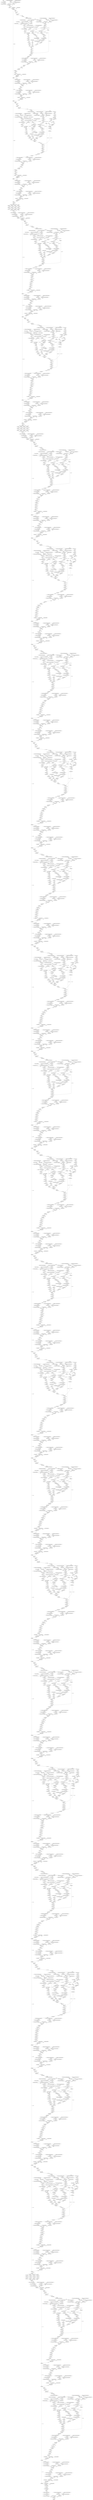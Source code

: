strict digraph  {
"0 arg0_1" [id=0, type=input];
"1 quantize_per_tensor_default" [id=1, type=quantize_per_tensor];
"2 dequantize_per_tensor_default" [id=2, type=dequantize_per_tensor];
"3 conv2d_zero_point_0_updated_constant0" [id=3, type=get_attr];
"4 conv2d_scale_0_updated_constant0" [id=4, type=get_attr];
"5 compressed_weight_updated_constant0" [id=5, type=get_attr];
"6 _param_constant1_0_0" [id=6, type=get_attr];
"7 mul_tensor" [id=7, type=mul];
"8 sub_tensor" [id=8, type=sub];
"9 conv2d" [id=9, type=conv2d];
"10 permute" [id=10, type=permute];
"11 _param_constant2" [id=11, type=get_attr];
"12 _param_constant3" [id=12, type=get_attr];
"13 layer_norm" [id=13, type=layer_norm];
"14 _tensor_constant0" [id=14, type=get_attr];
"15 _tensor_constant0_0_0_nncf_smooth_quant_0" [id=15, type=call_module];
"16 linear_zero_point_0_updated_constant0" [id=16, type=get_attr];
"17 linear_scale_0_updated_constant0" [id=17, type=get_attr];
"18 compressed_weight_updated_constant1" [id=18, type=get_attr];
"19 _param_constant5_0_0" [id=19, type=get_attr];
"20 mul_tensor_1" [id=20, type=mul];
"21 sub_tensor_1" [id=21, type=sub];
"22 linear" [id=22, type=linear];
"23 relu_" [id=23, type=relu_];
"24 relu__0_0_nncf_smooth_quant_0" [id=24, type=call_module];
"25 linear_1_zero_point_0_updated_constant0" [id=25, type=get_attr];
"26 linear_1_scale_0_updated_constant0" [id=26, type=get_attr];
"27 compressed_weight_updated_constant2" [id=27, type=get_attr];
"28 mul_tensor_2" [id=28, type=mul];
"29 sub_tensor_2" [id=29, type=sub];
"30 linear_1" [id=30, type=linear];
"31 view" [id=31, type=view];
"32 _tensor_constant1" [id=32, type=get_attr];
"33 index" [id=33, type=index];
"34 view_1" [id=34, type=view];
"35 permute_1" [id=35, type=permute];
"36 contiguous" [id=36, type=contiguous];
"37 unsqueeze" [id=37, type=unsqueeze];
"38 sigmoid" [id=38, type=sigmoid];
"39 mul" [id=39, type=mul];
"40 pad" [id=40, type=pad];
"41 view_2" [id=41, type=view];
"42 permute_2" [id=42, type=permute];
"43 reshape" [id=43, type=reshape];
"44 reshape_0_0_nncf_smooth_quant_0" [id=44, type=call_module];
"45 quantize_per_tensor_default_1" [id=45, type=quantize_per_tensor];
"46 dequantize_per_tensor_default_1" [id=46, type=dequantize_per_tensor];
"47 linear_2_zero_point_0_updated_constant0" [id=47, type=get_attr];
"48 linear_2_scale_0_updated_constant0" [id=48, type=get_attr];
"49 compressed_weight_updated_constant3" [id=49, type=get_attr];
"50 _param_constant7_0_0" [id=50, type=get_attr];
"51 mul_tensor_3" [id=51, type=mul];
"52 sub_tensor_3" [id=52, type=sub];
"53 linear_2" [id=53, type=linear];
"54 reshape_1" [id=54, type=reshape];
"55 permute_3" [id=55, type=permute];
"56 select" [id=56, type=select];
"57 select_1" [id=57, type=select];
"58 select_2" [id=58, type=select];
"59 linalg_vector_norm" [id=59, type=linalg_vector_norm];
"60 clamp_min" [id=60, type=clamp_min];
"61 expand_as" [id=61, type=expand_as];
"62 div" [id=62, type=div];
"63 quantize_per_tensor_default_2" [id=63, type=quantize_per_tensor];
"64 dequantize_per_tensor_default_2" [id=64, type=dequantize_per_tensor];
"65 linalg_vector_norm_1" [id=65, type=linalg_vector_norm];
"66 clamp_min_1" [id=66, type=clamp_min];
"67 expand_as_1" [id=67, type=expand_as];
"68 div_1" [id=68, type=div];
"69 quantize_per_tensor_default_3" [id=69, type=quantize_per_tensor];
"70 dequantize_per_tensor_default_3" [id=70, type=dequantize_per_tensor];
"71 transpose" [id=71, type=transpose];
"72 matmul" [id=72, type=matmul];
"73 _param_constant9" [id=73, type=get_attr];
"74 clamp" [id=74, type=clamp];
"75 exp" [id=75, type=exp];
"76 mul_1" [id=76, type=mul];
"77 add" [id=77, type=add];
"78 softmax" [id=78, type=softmax];
"79 dropout" [id=79, type=dropout];
"80 matmul_1" [id=80, type=matmul];
"81 transpose_1" [id=81, type=transpose];
"82 reshape_2" [id=82, type=reshape];
"83 reshape_2_0_0_nncf_smooth_quant_0" [id=83, type=call_module];
"84 quantize_per_tensor_default_4" [id=84, type=quantize_per_tensor];
"85 dequantize_per_tensor_default_4" [id=85, type=dequantize_per_tensor];
"86 linear_3_zero_point_0_updated_constant0" [id=86, type=get_attr];
"87 linear_3_scale_0_updated_constant0" [id=87, type=get_attr];
"88 compressed_weight_updated_constant4" [id=88, type=get_attr];
"89 _param_constant11_0_0" [id=89, type=get_attr];
"90 mul_tensor_4" [id=90, type=mul];
"91 sub_tensor_4" [id=91, type=sub];
"92 linear_3" [id=92, type=linear];
"93 dropout_1" [id=93, type=dropout];
"94 view_3" [id=94, type=view];
"95 permute_4" [id=95, type=permute];
"96 reshape_3" [id=96, type=reshape];
"97 slice_2" [id=97, type=slice];
"98 slice_3" [id=98, type=slice];
"99 _param_constant12" [id=99, type=get_attr];
"100 _param_constant13" [id=100, type=get_attr];
"101 layer_norm_1" [id=101, type=layer_norm];
"102 add_1" [id=102, type=add];
"103 add_1_0_0_nncf_smooth_quant_0" [id=103, type=call_module];
"104 quantize_per_tensor_default_5" [id=104, type=quantize_per_tensor];
"105 dequantize_per_tensor_default_5" [id=105, type=dequantize_per_tensor];
"106 linear_4_zero_point_0_updated_constant0" [id=106, type=get_attr];
"107 linear_4_scale_0_updated_constant0" [id=107, type=get_attr];
"108 compressed_weight_updated_constant5" [id=108, type=get_attr];
"109 _param_constant15_0_0" [id=109, type=get_attr];
"110 mul_tensor_5" [id=110, type=mul];
"111 sub_tensor_5" [id=111, type=sub];
"112 linear_4" [id=112, type=linear];
"113 gelu" [id=113, type=gelu];
"114 dropout_2" [id=114, type=dropout];
"115 dropout_2_0_0_nncf_smooth_quant_0" [id=115, type=call_module];
"116 quantize_per_tensor_default_6" [id=116, type=quantize_per_tensor];
"117 dequantize_per_tensor_default_6" [id=117, type=dequantize_per_tensor];
"118 linear_5_zero_point_0_updated_constant0" [id=118, type=get_attr];
"119 linear_5_scale_0_updated_constant0" [id=119, type=get_attr];
"120 compressed_weight_updated_constant6" [id=120, type=get_attr];
"121 _param_constant17_0_0" [id=121, type=get_attr];
"122 mul_tensor_6" [id=122, type=mul];
"123 sub_tensor_6" [id=123, type=sub];
"124 linear_5" [id=124, type=linear];
"125 dropout_3" [id=125, type=dropout];
"126 _param_constant18" [id=126, type=get_attr];
"127 _param_constant19" [id=127, type=get_attr];
"128 layer_norm_2" [id=128, type=layer_norm];
"129 add_2" [id=129, type=add];
"130 _tensor_constant2" [id=130, type=get_attr];
"131 _tensor_constant2_0_0_nncf_smooth_quant_0" [id=131, type=call_module];
"132 linear_6_zero_point_0_updated_constant0" [id=132, type=get_attr];
"133 linear_6_scale_0_updated_constant0" [id=133, type=get_attr];
"134 compressed_weight_updated_constant7" [id=134, type=get_attr];
"135 _param_constant21_0_0" [id=135, type=get_attr];
"136 mul_tensor_7" [id=136, type=mul];
"137 sub_tensor_7" [id=137, type=sub];
"138 linear_6" [id=138, type=linear];
"139 relu__1" [id=139, type=relu_];
"140 relu__1_0_0_nncf_smooth_quant_0" [id=140, type=call_module];
"141 linear_7_zero_point_0_updated_constant0" [id=141, type=get_attr];
"142 linear_7_scale_0_updated_constant0" [id=142, type=get_attr];
"143 compressed_weight_updated_constant8" [id=143, type=get_attr];
"144 mul_tensor_8" [id=144, type=mul];
"145 sub_tensor_8" [id=145, type=sub];
"146 linear_7" [id=146, type=linear];
"147 view_4" [id=147, type=view];
"148 _tensor_constant3" [id=148, type=get_attr];
"149 index_1" [id=149, type=index];
"150 view_5" [id=150, type=view];
"151 permute_5" [id=151, type=permute];
"152 contiguous_1" [id=152, type=contiguous];
"153 unsqueeze_1" [id=153, type=unsqueeze];
"154 sigmoid_1" [id=154, type=sigmoid];
"155 mul_2" [id=155, type=mul];
"156 pad_1" [id=156, type=pad];
"157 roll" [id=157, type=roll];
"158 view_6" [id=158, type=view];
"159 permute_6" [id=159, type=permute];
"160 reshape_4" [id=160, type=reshape];
"161 reshape_4_0_0_nncf_smooth_quant_0" [id=161, type=call_module];
"162 quantize_per_tensor_default_7" [id=162, type=quantize_per_tensor];
"163 dequantize_per_tensor_default_7" [id=163, type=dequantize_per_tensor];
"164 linear_8_zero_point_0_updated_constant0" [id=164, type=get_attr];
"165 linear_8_scale_0_updated_constant0" [id=165, type=get_attr];
"166 compressed_weight_updated_constant9" [id=166, type=get_attr];
"167 _param_constant23_0_0" [id=167, type=get_attr];
"168 mul_tensor_9" [id=168, type=mul];
"169 sub_tensor_9" [id=169, type=sub];
"170 linear_8" [id=170, type=linear];
"171 reshape_5" [id=171, type=reshape];
"172 permute_7" [id=172, type=permute];
"173 select_3" [id=173, type=select];
"174 select_4" [id=174, type=select];
"175 select_5" [id=175, type=select];
"176 linalg_vector_norm_2" [id=176, type=linalg_vector_norm];
"177 clamp_min_2" [id=177, type=clamp_min];
"178 expand_as_2" [id=178, type=expand_as];
"179 div_2" [id=179, type=div];
"180 quantize_per_tensor_default_8" [id=180, type=quantize_per_tensor];
"181 dequantize_per_tensor_default_8" [id=181, type=dequantize_per_tensor];
"182 linalg_vector_norm_3" [id=182, type=linalg_vector_norm];
"183 clamp_min_3" [id=183, type=clamp_min];
"184 expand_as_3" [id=184, type=expand_as];
"185 div_3" [id=185, type=div];
"186 quantize_per_tensor_default_9" [id=186, type=quantize_per_tensor];
"187 dequantize_per_tensor_default_9" [id=187, type=dequantize_per_tensor];
"188 transpose_2" [id=188, type=transpose];
"189 matmul_2" [id=189, type=matmul];
"190 _param_constant25" [id=190, type=get_attr];
"191 clamp_1" [id=191, type=clamp];
"192 exp_1" [id=192, type=exp];
"193 mul_3" [id=193, type=mul];
"194 add_3" [id=194, type=add];
"195 new_zeros" [id=195, type=new_zeros];
"196 view_7" [id=196, type=view];
"197 permute_8" [id=197, type=permute];
"198 reshape_6" [id=198, type=reshape];
"199 unsqueeze_2" [id=199, type=unsqueeze];
"200 unsqueeze_3" [id=200, type=unsqueeze];
"201 sub" [id=201, type=sub];
"202 ne" [id=202, type=ne];
"203 masked_fill" [id=203, type=masked_fill];
"204 eq" [id=204, type=eq];
"205 masked_fill_1" [id=205, type=masked_fill];
"206 view_8" [id=206, type=view];
"207 unsqueeze_4" [id=207, type=unsqueeze];
"208 unsqueeze_5" [id=208, type=unsqueeze];
"209 add_4" [id=209, type=add];
"210 view_9" [id=210, type=view];
"211 softmax_1" [id=211, type=softmax];
"212 dropout_4" [id=212, type=dropout];
"213 matmul_3" [id=213, type=matmul];
"214 transpose_3" [id=214, type=transpose];
"215 reshape_7" [id=215, type=reshape];
"216 reshape_7_0_0_nncf_smooth_quant_0" [id=216, type=call_module];
"217 quantize_per_tensor_default_10" [id=217, type=quantize_per_tensor];
"218 dequantize_per_tensor_default_10" [id=218, type=dequantize_per_tensor];
"219 linear_9_zero_point_0_updated_constant0" [id=219, type=get_attr];
"220 linear_9_scale_0_updated_constant0" [id=220, type=get_attr];
"221 compressed_weight_updated_constant10" [id=221, type=get_attr];
"222 _param_constant27_0_0" [id=222, type=get_attr];
"223 mul_tensor_10" [id=223, type=mul];
"224 sub_tensor_10" [id=224, type=sub];
"225 linear_9" [id=225, type=linear];
"226 dropout_5" [id=226, type=dropout];
"227 view_10" [id=227, type=view];
"228 permute_9" [id=228, type=permute];
"229 reshape_8" [id=229, type=reshape];
"230 roll_1" [id=230, type=roll];
"231 slice_23" [id=231, type=slice];
"232 slice_24" [id=232, type=slice];
"233 _param_constant28" [id=233, type=get_attr];
"234 _param_constant29" [id=234, type=get_attr];
"235 layer_norm_3" [id=235, type=layer_norm];
"236 add_5" [id=236, type=add];
"237 add_5_0_0_nncf_smooth_quant_0" [id=237, type=call_module];
"238 quantize_per_tensor_default_11" [id=238, type=quantize_per_tensor];
"239 dequantize_per_tensor_default_11" [id=239, type=dequantize_per_tensor];
"240 linear_10_zero_point_0_updated_constant0" [id=240, type=get_attr];
"241 linear_10_scale_0_updated_constant0" [id=241, type=get_attr];
"242 compressed_weight_updated_constant11" [id=242, type=get_attr];
"243 _param_constant31_0_0" [id=243, type=get_attr];
"244 mul_tensor_11" [id=244, type=mul];
"245 sub_tensor_11" [id=245, type=sub];
"246 linear_10" [id=246, type=linear];
"247 gelu_1" [id=247, type=gelu];
"248 dropout_6" [id=248, type=dropout];
"249 dropout_6_0_0_nncf_smooth_quant_0" [id=249, type=call_module];
"250 quantize_per_tensor_default_12" [id=250, type=quantize_per_tensor];
"251 dequantize_per_tensor_default_12" [id=251, type=dequantize_per_tensor];
"252 linear_11_zero_point_0_updated_constant0" [id=252, type=get_attr];
"253 linear_11_scale_0_updated_constant0" [id=253, type=get_attr];
"254 compressed_weight_updated_constant12" [id=254, type=get_attr];
"255 _param_constant33_0_0" [id=255, type=get_attr];
"256 mul_tensor_12" [id=256, type=mul];
"257 sub_tensor_12" [id=257, type=sub];
"258 linear_11" [id=258, type=linear];
"259 dropout_7" [id=259, type=dropout];
"260 _param_constant34" [id=260, type=get_attr];
"261 _param_constant35" [id=261, type=get_attr];
"262 layer_norm_4" [id=262, type=layer_norm];
"263 add_6" [id=263, type=add];
"264 pad_2" [id=264, type=pad];
"265 slice_25" [id=265, type=slice];
"266 slice_26" [id=266, type=slice];
"267 slice_27" [id=267, type=slice];
"268 slice_28" [id=268, type=slice];
"269 slice_29" [id=269, type=slice];
"270 slice_30" [id=270, type=slice];
"271 slice_31" [id=271, type=slice];
"272 slice_32" [id=272, type=slice];
"273 slice_33" [id=273, type=slice];
"274 slice_34" [id=274, type=slice];
"275 slice_35" [id=275, type=slice];
"276 slice_36" [id=276, type=slice];
"277 cat" [id=277, type=cat];
"278 cat_0_0_nncf_smooth_quant_0" [id=278, type=call_module];
"279 quantize_per_tensor_default_13" [id=279, type=quantize_per_tensor];
"280 dequantize_per_tensor_default_13" [id=280, type=dequantize_per_tensor];
"281 linear_12_zero_point_0_updated_constant0" [id=281, type=get_attr];
"282 linear_12_scale_0_updated_constant0" [id=282, type=get_attr];
"283 compressed_weight_updated_constant13" [id=283, type=get_attr];
"284 mul_tensor_13" [id=284, type=mul];
"285 sub_tensor_13" [id=285, type=sub];
"286 linear_12" [id=286, type=linear];
"287 _param_constant37" [id=287, type=get_attr];
"288 _param_constant38" [id=288, type=get_attr];
"289 layer_norm_5" [id=289, type=layer_norm];
"290 _tensor_constant13" [id=290, type=get_attr];
"291 _tensor_constant13_0_0_nncf_smooth_quant_0" [id=291, type=call_module];
"292 linear_13_zero_point_0_updated_constant0" [id=292, type=get_attr];
"293 linear_13_scale_0_updated_constant0" [id=293, type=get_attr];
"294 compressed_weight_updated_constant14" [id=294, type=get_attr];
"295 _param_constant40_0_0" [id=295, type=get_attr];
"296 mul_tensor_14" [id=296, type=mul];
"297 sub_tensor_14" [id=297, type=sub];
"298 linear_13" [id=298, type=linear];
"299 relu__2" [id=299, type=relu_];
"300 relu__2_0_0_nncf_smooth_quant_0" [id=300, type=call_module];
"301 linear_14_zero_point_0_updated_constant0" [id=301, type=get_attr];
"302 linear_14_scale_0_updated_constant0" [id=302, type=get_attr];
"303 compressed_weight_updated_constant15" [id=303, type=get_attr];
"304 mul_tensor_15" [id=304, type=mul];
"305 sub_tensor_15" [id=305, type=sub];
"306 linear_14" [id=306, type=linear];
"307 view_11" [id=307, type=view];
"308 _tensor_constant14" [id=308, type=get_attr];
"309 index_2" [id=309, type=index];
"310 view_12" [id=310, type=view];
"311 permute_10" [id=311, type=permute];
"312 contiguous_2" [id=312, type=contiguous];
"313 unsqueeze_6" [id=313, type=unsqueeze];
"314 sigmoid_2" [id=314, type=sigmoid];
"315 mul_4" [id=315, type=mul];
"316 pad_3" [id=316, type=pad];
"317 view_13" [id=317, type=view];
"318 permute_11" [id=318, type=permute];
"319 reshape_9" [id=319, type=reshape];
"320 reshape_9_0_0_nncf_smooth_quant_0" [id=320, type=call_module];
"321 quantize_per_tensor_default_14" [id=321, type=quantize_per_tensor];
"322 dequantize_per_tensor_default_14" [id=322, type=dequantize_per_tensor];
"323 linear_15_zero_point_0_updated_constant0" [id=323, type=get_attr];
"324 linear_15_scale_0_updated_constant0" [id=324, type=get_attr];
"325 compressed_weight_updated_constant16" [id=325, type=get_attr];
"326 _param_constant42_0_0" [id=326, type=get_attr];
"327 mul_tensor_16" [id=327, type=mul];
"328 sub_tensor_16" [id=328, type=sub];
"329 linear_15" [id=329, type=linear];
"330 reshape_10" [id=330, type=reshape];
"331 permute_12" [id=331, type=permute];
"332 select_6" [id=332, type=select];
"333 select_7" [id=333, type=select];
"334 select_8" [id=334, type=select];
"335 linalg_vector_norm_4" [id=335, type=linalg_vector_norm];
"336 clamp_min_4" [id=336, type=clamp_min];
"337 expand_as_4" [id=337, type=expand_as];
"338 div_4" [id=338, type=div];
"339 quantize_per_tensor_default_15" [id=339, type=quantize_per_tensor];
"340 dequantize_per_tensor_default_15" [id=340, type=dequantize_per_tensor];
"341 linalg_vector_norm_5" [id=341, type=linalg_vector_norm];
"342 clamp_min_5" [id=342, type=clamp_min];
"343 expand_as_5" [id=343, type=expand_as];
"344 div_5" [id=344, type=div];
"345 quantize_per_tensor_default_16" [id=345, type=quantize_per_tensor];
"346 dequantize_per_tensor_default_16" [id=346, type=dequantize_per_tensor];
"347 transpose_4" [id=347, type=transpose];
"348 matmul_4" [id=348, type=matmul];
"349 _param_constant44" [id=349, type=get_attr];
"350 clamp_2" [id=350, type=clamp];
"351 exp_2" [id=351, type=exp];
"352 mul_5" [id=352, type=mul];
"353 add_7" [id=353, type=add];
"354 softmax_2" [id=354, type=softmax];
"355 dropout_8" [id=355, type=dropout];
"356 matmul_5" [id=356, type=matmul];
"357 transpose_5" [id=357, type=transpose];
"358 reshape_11" [id=358, type=reshape];
"359 reshape_11_0_0_nncf_smooth_quant_0" [id=359, type=call_module];
"360 quantize_per_tensor_default_17" [id=360, type=quantize_per_tensor];
"361 dequantize_per_tensor_default_17" [id=361, type=dequantize_per_tensor];
"362 linear_16_zero_point_0_updated_constant0" [id=362, type=get_attr];
"363 linear_16_scale_0_updated_constant0" [id=363, type=get_attr];
"364 compressed_weight_updated_constant17" [id=364, type=get_attr];
"365 _param_constant46_0_0" [id=365, type=get_attr];
"366 mul_tensor_17" [id=366, type=mul];
"367 sub_tensor_17" [id=367, type=sub];
"368 linear_16" [id=368, type=linear];
"369 dropout_9" [id=369, type=dropout];
"370 view_14" [id=370, type=view];
"371 permute_13" [id=371, type=permute];
"372 reshape_12" [id=372, type=reshape];
"373 slice_38" [id=373, type=slice];
"374 slice_39" [id=374, type=slice];
"375 slice_40" [id=375, type=slice];
"376 slice_41" [id=376, type=slice];
"377 contiguous_3" [id=377, type=contiguous];
"378 _param_constant47" [id=378, type=get_attr];
"379 _param_constant48" [id=379, type=get_attr];
"380 layer_norm_6" [id=380, type=layer_norm];
"381 add_8" [id=381, type=add];
"382 add_8_0_0_nncf_smooth_quant_0" [id=382, type=call_module];
"383 quantize_per_tensor_default_18" [id=383, type=quantize_per_tensor];
"384 dequantize_per_tensor_default_18" [id=384, type=dequantize_per_tensor];
"385 linear_17_zero_point_0_updated_constant0" [id=385, type=get_attr];
"386 linear_17_scale_0_updated_constant0" [id=386, type=get_attr];
"387 compressed_weight_updated_constant18" [id=387, type=get_attr];
"388 _param_constant50_0_0" [id=388, type=get_attr];
"389 mul_tensor_18" [id=389, type=mul];
"390 sub_tensor_18" [id=390, type=sub];
"391 linear_17" [id=391, type=linear];
"392 gelu_2" [id=392, type=gelu];
"393 dropout_10" [id=393, type=dropout];
"394 dropout_10_0_0_nncf_smooth_quant_0" [id=394, type=call_module];
"395 quantize_per_tensor_default_19" [id=395, type=quantize_per_tensor];
"396 dequantize_per_tensor_default_19" [id=396, type=dequantize_per_tensor];
"397 linear_18_zero_point_0_updated_constant0" [id=397, type=get_attr];
"398 linear_18_scale_0_updated_constant0" [id=398, type=get_attr];
"399 compressed_weight_updated_constant19" [id=399, type=get_attr];
"400 _param_constant52_0_0" [id=400, type=get_attr];
"401 mul_tensor_19" [id=401, type=mul];
"402 sub_tensor_19" [id=402, type=sub];
"403 linear_18" [id=403, type=linear];
"404 dropout_11" [id=404, type=dropout];
"405 _param_constant53" [id=405, type=get_attr];
"406 _param_constant54" [id=406, type=get_attr];
"407 layer_norm_7" [id=407, type=layer_norm];
"408 add_9" [id=408, type=add];
"409 _tensor_constant15" [id=409, type=get_attr];
"410 _tensor_constant15_0_0_nncf_smooth_quant_0" [id=410, type=call_module];
"411 linear_19_zero_point_0_updated_constant0" [id=411, type=get_attr];
"412 linear_19_scale_0_updated_constant0" [id=412, type=get_attr];
"413 compressed_weight_updated_constant20" [id=413, type=get_attr];
"414 _param_constant56_0_0" [id=414, type=get_attr];
"415 mul_tensor_20" [id=415, type=mul];
"416 sub_tensor_20" [id=416, type=sub];
"417 linear_19" [id=417, type=linear];
"418 relu__3" [id=418, type=relu_];
"419 relu__3_0_0_nncf_smooth_quant_0" [id=419, type=call_module];
"420 linear_20_zero_point_0_updated_constant0" [id=420, type=get_attr];
"421 linear_20_scale_0_updated_constant0" [id=421, type=get_attr];
"422 compressed_weight_updated_constant21" [id=422, type=get_attr];
"423 mul_tensor_21" [id=423, type=mul];
"424 sub_tensor_21" [id=424, type=sub];
"425 linear_20" [id=425, type=linear];
"426 view_15" [id=426, type=view];
"427 _tensor_constant16" [id=427, type=get_attr];
"428 index_3" [id=428, type=index];
"429 view_16" [id=429, type=view];
"430 permute_14" [id=430, type=permute];
"431 contiguous_4" [id=431, type=contiguous];
"432 unsqueeze_7" [id=432, type=unsqueeze];
"433 sigmoid_3" [id=433, type=sigmoid];
"434 mul_6" [id=434, type=mul];
"435 pad_4" [id=435, type=pad];
"436 roll_2" [id=436, type=roll];
"437 view_17" [id=437, type=view];
"438 permute_15" [id=438, type=permute];
"439 reshape_13" [id=439, type=reshape];
"440 reshape_13_0_0_nncf_smooth_quant_0" [id=440, type=call_module];
"441 quantize_per_tensor_default_20" [id=441, type=quantize_per_tensor];
"442 dequantize_per_tensor_default_20" [id=442, type=dequantize_per_tensor];
"443 linear_21_zero_point_0_updated_constant0" [id=443, type=get_attr];
"444 linear_21_scale_0_updated_constant0" [id=444, type=get_attr];
"445 compressed_weight_updated_constant22" [id=445, type=get_attr];
"446 _param_constant58_0_0" [id=446, type=get_attr];
"447 mul_tensor_22" [id=447, type=mul];
"448 sub_tensor_22" [id=448, type=sub];
"449 linear_21" [id=449, type=linear];
"450 reshape_14" [id=450, type=reshape];
"451 permute_16" [id=451, type=permute];
"452 select_9" [id=452, type=select];
"453 select_10" [id=453, type=select];
"454 select_11" [id=454, type=select];
"455 linalg_vector_norm_6" [id=455, type=linalg_vector_norm];
"456 clamp_min_6" [id=456, type=clamp_min];
"457 expand_as_6" [id=457, type=expand_as];
"458 div_6" [id=458, type=div];
"459 quantize_per_tensor_default_21" [id=459, type=quantize_per_tensor];
"460 dequantize_per_tensor_default_21" [id=460, type=dequantize_per_tensor];
"461 linalg_vector_norm_7" [id=461, type=linalg_vector_norm];
"462 clamp_min_7" [id=462, type=clamp_min];
"463 expand_as_7" [id=463, type=expand_as];
"464 div_7" [id=464, type=div];
"465 quantize_per_tensor_default_22" [id=465, type=quantize_per_tensor];
"466 dequantize_per_tensor_default_22" [id=466, type=dequantize_per_tensor];
"467 transpose_6" [id=467, type=transpose];
"468 matmul_6" [id=468, type=matmul];
"469 _param_constant60" [id=469, type=get_attr];
"470 clamp_3" [id=470, type=clamp];
"471 exp_3" [id=471, type=exp];
"472 mul_7" [id=472, type=mul];
"473 add_10" [id=473, type=add];
"474 new_zeros_1" [id=474, type=new_zeros];
"475 view_18" [id=475, type=view];
"476 permute_17" [id=476, type=permute];
"477 reshape_15" [id=477, type=reshape];
"478 unsqueeze_8" [id=478, type=unsqueeze];
"479 unsqueeze_9" [id=479, type=unsqueeze];
"480 sub_1" [id=480, type=sub];
"481 ne_1" [id=481, type=ne];
"482 masked_fill_2" [id=482, type=masked_fill];
"483 eq_1" [id=483, type=eq];
"484 masked_fill_3" [id=484, type=masked_fill];
"485 view_19" [id=485, type=view];
"486 unsqueeze_10" [id=486, type=unsqueeze];
"487 unsqueeze_11" [id=487, type=unsqueeze];
"488 add_11" [id=488, type=add];
"489 view_20" [id=489, type=view];
"490 softmax_3" [id=490, type=softmax];
"491 dropout_12" [id=491, type=dropout];
"492 matmul_7" [id=492, type=matmul];
"493 transpose_7" [id=493, type=transpose];
"494 reshape_16" [id=494, type=reshape];
"495 reshape_16_0_0_nncf_smooth_quant_0" [id=495, type=call_module];
"496 quantize_per_tensor_default_23" [id=496, type=quantize_per_tensor];
"497 dequantize_per_tensor_default_23" [id=497, type=dequantize_per_tensor];
"498 linear_22_zero_point_0_updated_constant0" [id=498, type=get_attr];
"499 linear_22_scale_0_updated_constant0" [id=499, type=get_attr];
"500 compressed_weight_updated_constant23" [id=500, type=get_attr];
"501 _param_constant62_0_0" [id=501, type=get_attr];
"502 mul_tensor_23" [id=502, type=mul];
"503 sub_tensor_23" [id=503, type=sub];
"504 linear_22" [id=504, type=linear];
"505 dropout_13" [id=505, type=dropout];
"506 view_21" [id=506, type=view];
"507 permute_18" [id=507, type=permute];
"508 reshape_17" [id=508, type=reshape];
"509 roll_3" [id=509, type=roll];
"510 slice_61" [id=510, type=slice];
"511 slice_62" [id=511, type=slice];
"512 slice_63" [id=512, type=slice];
"513 slice_64" [id=513, type=slice];
"514 contiguous_5" [id=514, type=contiguous];
"515 _param_constant63" [id=515, type=get_attr];
"516 _param_constant64" [id=516, type=get_attr];
"517 layer_norm_8" [id=517, type=layer_norm];
"518 add_12" [id=518, type=add];
"519 add_12_0_0_nncf_smooth_quant_0" [id=519, type=call_module];
"520 quantize_per_tensor_default_24" [id=520, type=quantize_per_tensor];
"521 dequantize_per_tensor_default_24" [id=521, type=dequantize_per_tensor];
"522 linear_23_zero_point_0_updated_constant0" [id=522, type=get_attr];
"523 linear_23_scale_0_updated_constant0" [id=523, type=get_attr];
"524 compressed_weight_updated_constant24" [id=524, type=get_attr];
"525 _param_constant66_0_0" [id=525, type=get_attr];
"526 mul_tensor_24" [id=526, type=mul];
"527 sub_tensor_24" [id=527, type=sub];
"528 linear_23" [id=528, type=linear];
"529 gelu_3" [id=529, type=gelu];
"530 dropout_14" [id=530, type=dropout];
"531 dropout_14_0_0_nncf_smooth_quant_0" [id=531, type=call_module];
"532 quantize_per_tensor_default_25" [id=532, type=quantize_per_tensor];
"533 dequantize_per_tensor_default_25" [id=533, type=dequantize_per_tensor];
"534 linear_24_zero_point_0_updated_constant0" [id=534, type=get_attr];
"535 linear_24_scale_0_updated_constant0" [id=535, type=get_attr];
"536 compressed_weight_updated_constant25" [id=536, type=get_attr];
"537 _param_constant68_0_0" [id=537, type=get_attr];
"538 mul_tensor_25" [id=538, type=mul];
"539 sub_tensor_25" [id=539, type=sub];
"540 linear_24" [id=540, type=linear];
"541 dropout_15" [id=541, type=dropout];
"542 _param_constant69" [id=542, type=get_attr];
"543 _param_constant70" [id=543, type=get_attr];
"544 layer_norm_9" [id=544, type=layer_norm];
"545 add_13" [id=545, type=add];
"546 pad_5" [id=546, type=pad];
"547 slice_65" [id=547, type=slice];
"548 slice_66" [id=548, type=slice];
"549 slice_67" [id=549, type=slice];
"550 slice_68" [id=550, type=slice];
"551 slice_69" [id=551, type=slice];
"552 slice_70" [id=552, type=slice];
"553 slice_71" [id=553, type=slice];
"554 slice_72" [id=554, type=slice];
"555 slice_73" [id=555, type=slice];
"556 slice_74" [id=556, type=slice];
"557 slice_75" [id=557, type=slice];
"558 slice_76" [id=558, type=slice];
"559 cat_1" [id=559, type=cat];
"560 cat_1_0_0_nncf_smooth_quant_0" [id=560, type=call_module];
"561 quantize_per_tensor_default_26" [id=561, type=quantize_per_tensor];
"562 dequantize_per_tensor_default_26" [id=562, type=dequantize_per_tensor];
"563 linear_25_zero_point_0_updated_constant0" [id=563, type=get_attr];
"564 linear_25_scale_0_updated_constant0" [id=564, type=get_attr];
"565 compressed_weight_updated_constant26" [id=565, type=get_attr];
"566 mul_tensor_26" [id=566, type=mul];
"567 sub_tensor_26" [id=567, type=sub];
"568 linear_25" [id=568, type=linear];
"569 _param_constant72" [id=569, type=get_attr];
"570 _param_constant73" [id=570, type=get_attr];
"571 layer_norm_10" [id=571, type=layer_norm];
"572 _tensor_constant26" [id=572, type=get_attr];
"573 _tensor_constant26_0_0_nncf_smooth_quant_0" [id=573, type=call_module];
"574 linear_26_zero_point_0_updated_constant0" [id=574, type=get_attr];
"575 linear_26_scale_0_updated_constant0" [id=575, type=get_attr];
"576 compressed_weight_updated_constant27" [id=576, type=get_attr];
"577 _param_constant75_0_0" [id=577, type=get_attr];
"578 mul_tensor_27" [id=578, type=mul];
"579 sub_tensor_27" [id=579, type=sub];
"580 linear_26" [id=580, type=linear];
"581 relu__4" [id=581, type=relu_];
"582 relu__4_0_0_nncf_smooth_quant_0" [id=582, type=call_module];
"583 linear_27_zero_point_0_updated_constant0" [id=583, type=get_attr];
"584 linear_27_scale_0_updated_constant0" [id=584, type=get_attr];
"585 compressed_weight_updated_constant28" [id=585, type=get_attr];
"586 mul_tensor_28" [id=586, type=mul];
"587 sub_tensor_28" [id=587, type=sub];
"588 linear_27" [id=588, type=linear];
"589 view_22" [id=589, type=view];
"590 _tensor_constant27" [id=590, type=get_attr];
"591 index_4" [id=591, type=index];
"592 view_23" [id=592, type=view];
"593 permute_19" [id=593, type=permute];
"594 contiguous_6" [id=594, type=contiguous];
"595 unsqueeze_12" [id=595, type=unsqueeze];
"596 sigmoid_4" [id=596, type=sigmoid];
"597 mul_8" [id=597, type=mul];
"598 pad_6" [id=598, type=pad];
"599 view_24" [id=599, type=view];
"600 permute_20" [id=600, type=permute];
"601 reshape_18" [id=601, type=reshape];
"602 reshape_18_0_0_nncf_smooth_quant_0" [id=602, type=call_module];
"603 quantize_per_tensor_default_27" [id=603, type=quantize_per_tensor];
"604 dequantize_per_tensor_default_27" [id=604, type=dequantize_per_tensor];
"605 linear_28_zero_point_0_updated_constant0" [id=605, type=get_attr];
"606 linear_28_scale_0_updated_constant0" [id=606, type=get_attr];
"607 compressed_weight_updated_constant29" [id=607, type=get_attr];
"608 _param_constant77_0_0" [id=608, type=get_attr];
"609 mul_tensor_29" [id=609, type=mul];
"610 sub_tensor_29" [id=610, type=sub];
"611 linear_28" [id=611, type=linear];
"612 reshape_19" [id=612, type=reshape];
"613 permute_21" [id=613, type=permute];
"614 select_12" [id=614, type=select];
"615 select_13" [id=615, type=select];
"616 select_14" [id=616, type=select];
"617 linalg_vector_norm_8" [id=617, type=linalg_vector_norm];
"618 clamp_min_8" [id=618, type=clamp_min];
"619 expand_as_8" [id=619, type=expand_as];
"620 div_8" [id=620, type=div];
"621 quantize_per_tensor_default_28" [id=621, type=quantize_per_tensor];
"622 dequantize_per_tensor_default_28" [id=622, type=dequantize_per_tensor];
"623 linalg_vector_norm_9" [id=623, type=linalg_vector_norm];
"624 clamp_min_9" [id=624, type=clamp_min];
"625 expand_as_9" [id=625, type=expand_as];
"626 div_9" [id=626, type=div];
"627 quantize_per_tensor_default_29" [id=627, type=quantize_per_tensor];
"628 dequantize_per_tensor_default_29" [id=628, type=dequantize_per_tensor];
"629 transpose_8" [id=629, type=transpose];
"630 matmul_8" [id=630, type=matmul];
"631 _param_constant79" [id=631, type=get_attr];
"632 clamp_4" [id=632, type=clamp];
"633 exp_4" [id=633, type=exp];
"634 mul_9" [id=634, type=mul];
"635 add_14" [id=635, type=add];
"636 softmax_4" [id=636, type=softmax];
"637 dropout_16" [id=637, type=dropout];
"638 matmul_9" [id=638, type=matmul];
"639 transpose_9" [id=639, type=transpose];
"640 reshape_20" [id=640, type=reshape];
"641 reshape_20_0_0_nncf_smooth_quant_0" [id=641, type=call_module];
"642 quantize_per_tensor_default_30" [id=642, type=quantize_per_tensor];
"643 dequantize_per_tensor_default_30" [id=643, type=dequantize_per_tensor];
"644 linear_29_zero_point_0_updated_constant0" [id=644, type=get_attr];
"645 linear_29_scale_0_updated_constant0" [id=645, type=get_attr];
"646 compressed_weight_updated_constant30" [id=646, type=get_attr];
"647 _param_constant81_0_0" [id=647, type=get_attr];
"648 mul_tensor_30" [id=648, type=mul];
"649 sub_tensor_30" [id=649, type=sub];
"650 linear_29" [id=650, type=linear];
"651 dropout_17" [id=651, type=dropout];
"652 view_25" [id=652, type=view];
"653 permute_22" [id=653, type=permute];
"654 reshape_21" [id=654, type=reshape];
"655 slice_78" [id=655, type=slice];
"656 slice_79" [id=656, type=slice];
"657 slice_80" [id=657, type=slice];
"658 slice_81" [id=658, type=slice];
"659 contiguous_7" [id=659, type=contiguous];
"660 _param_constant82" [id=660, type=get_attr];
"661 _param_constant83" [id=661, type=get_attr];
"662 layer_norm_11" [id=662, type=layer_norm];
"663 add_15" [id=663, type=add];
"664 add_15_0_0_nncf_smooth_quant_0" [id=664, type=call_module];
"665 quantize_per_tensor_default_31" [id=665, type=quantize_per_tensor];
"666 dequantize_per_tensor_default_31" [id=666, type=dequantize_per_tensor];
"667 linear_30_zero_point_0_updated_constant0" [id=667, type=get_attr];
"668 linear_30_scale_0_updated_constant0" [id=668, type=get_attr];
"669 compressed_weight_updated_constant31" [id=669, type=get_attr];
"670 _param_constant85_0_0" [id=670, type=get_attr];
"671 mul_tensor_31" [id=671, type=mul];
"672 sub_tensor_31" [id=672, type=sub];
"673 linear_30" [id=673, type=linear];
"674 gelu_4" [id=674, type=gelu];
"675 dropout_18" [id=675, type=dropout];
"676 dropout_18_0_0_nncf_smooth_quant_0" [id=676, type=call_module];
"677 quantize_per_tensor_default_32" [id=677, type=quantize_per_tensor];
"678 dequantize_per_tensor_default_32" [id=678, type=dequantize_per_tensor];
"679 linear_31_zero_point_0_updated_constant0" [id=679, type=get_attr];
"680 linear_31_scale_0_updated_constant0" [id=680, type=get_attr];
"681 compressed_weight_updated_constant32" [id=681, type=get_attr];
"682 _param_constant87_0_0" [id=682, type=get_attr];
"683 mul_tensor_32" [id=683, type=mul];
"684 sub_tensor_32" [id=684, type=sub];
"685 linear_31" [id=685, type=linear];
"686 dropout_19" [id=686, type=dropout];
"687 _param_constant88" [id=687, type=get_attr];
"688 _param_constant89" [id=688, type=get_attr];
"689 layer_norm_12" [id=689, type=layer_norm];
"690 add_16" [id=690, type=add];
"691 _tensor_constant28" [id=691, type=get_attr];
"692 _tensor_constant28_0_0_nncf_smooth_quant_0" [id=692, type=call_module];
"693 linear_32_zero_point_0_updated_constant0" [id=693, type=get_attr];
"694 linear_32_scale_0_updated_constant0" [id=694, type=get_attr];
"695 compressed_weight_updated_constant33" [id=695, type=get_attr];
"696 _param_constant91_0_0" [id=696, type=get_attr];
"697 mul_tensor_33" [id=697, type=mul];
"698 sub_tensor_33" [id=698, type=sub];
"699 linear_32" [id=699, type=linear];
"700 relu__5" [id=700, type=relu_];
"701 relu__5_0_0_nncf_smooth_quant_0" [id=701, type=call_module];
"702 linear_33_zero_point_0_updated_constant0" [id=702, type=get_attr];
"703 linear_33_scale_0_updated_constant0" [id=703, type=get_attr];
"704 compressed_weight_updated_constant34" [id=704, type=get_attr];
"705 mul_tensor_34" [id=705, type=mul];
"706 sub_tensor_34" [id=706, type=sub];
"707 linear_33" [id=707, type=linear];
"708 view_26" [id=708, type=view];
"709 _tensor_constant29" [id=709, type=get_attr];
"710 index_5" [id=710, type=index];
"711 view_27" [id=711, type=view];
"712 permute_23" [id=712, type=permute];
"713 contiguous_8" [id=713, type=contiguous];
"714 unsqueeze_13" [id=714, type=unsqueeze];
"715 sigmoid_5" [id=715, type=sigmoid];
"716 mul_10" [id=716, type=mul];
"717 pad_7" [id=717, type=pad];
"718 roll_4" [id=718, type=roll];
"719 view_28" [id=719, type=view];
"720 permute_24" [id=720, type=permute];
"721 reshape_22" [id=721, type=reshape];
"722 reshape_22_0_0_nncf_smooth_quant_0" [id=722, type=call_module];
"723 quantize_per_tensor_default_33" [id=723, type=quantize_per_tensor];
"724 dequantize_per_tensor_default_33" [id=724, type=dequantize_per_tensor];
"725 linear_34_zero_point_0_updated_constant0" [id=725, type=get_attr];
"726 linear_34_scale_0_updated_constant0" [id=726, type=get_attr];
"727 compressed_weight_updated_constant35" [id=727, type=get_attr];
"728 _param_constant93_0_0" [id=728, type=get_attr];
"729 mul_tensor_35" [id=729, type=mul];
"730 sub_tensor_35" [id=730, type=sub];
"731 linear_34" [id=731, type=linear];
"732 reshape_23" [id=732, type=reshape];
"733 permute_25" [id=733, type=permute];
"734 select_15" [id=734, type=select];
"735 select_16" [id=735, type=select];
"736 select_17" [id=736, type=select];
"737 linalg_vector_norm_10" [id=737, type=linalg_vector_norm];
"738 clamp_min_10" [id=738, type=clamp_min];
"739 expand_as_10" [id=739, type=expand_as];
"740 div_10" [id=740, type=div];
"741 quantize_per_tensor_default_34" [id=741, type=quantize_per_tensor];
"742 dequantize_per_tensor_default_34" [id=742, type=dequantize_per_tensor];
"743 linalg_vector_norm_11" [id=743, type=linalg_vector_norm];
"744 clamp_min_11" [id=744, type=clamp_min];
"745 expand_as_11" [id=745, type=expand_as];
"746 div_11" [id=746, type=div];
"747 quantize_per_tensor_default_35" [id=747, type=quantize_per_tensor];
"748 dequantize_per_tensor_default_35" [id=748, type=dequantize_per_tensor];
"749 transpose_10" [id=749, type=transpose];
"750 matmul_10" [id=750, type=matmul];
"751 _param_constant95" [id=751, type=get_attr];
"752 clamp_5" [id=752, type=clamp];
"753 exp_5" [id=753, type=exp];
"754 mul_11" [id=754, type=mul];
"755 add_17" [id=755, type=add];
"756 new_zeros_2" [id=756, type=new_zeros];
"757 view_29" [id=757, type=view];
"758 permute_26" [id=758, type=permute];
"759 reshape_24" [id=759, type=reshape];
"760 unsqueeze_14" [id=760, type=unsqueeze];
"761 unsqueeze_15" [id=761, type=unsqueeze];
"762 sub_2" [id=762, type=sub];
"763 ne_2" [id=763, type=ne];
"764 masked_fill_4" [id=764, type=masked_fill];
"765 eq_2" [id=765, type=eq];
"766 masked_fill_5" [id=766, type=masked_fill];
"767 view_30" [id=767, type=view];
"768 unsqueeze_16" [id=768, type=unsqueeze];
"769 unsqueeze_17" [id=769, type=unsqueeze];
"770 add_18" [id=770, type=add];
"771 view_31" [id=771, type=view];
"772 softmax_5" [id=772, type=softmax];
"773 dropout_20" [id=773, type=dropout];
"774 matmul_11" [id=774, type=matmul];
"775 transpose_11" [id=775, type=transpose];
"776 reshape_25" [id=776, type=reshape];
"777 reshape_25_0_0_nncf_smooth_quant_0" [id=777, type=call_module];
"778 quantize_per_tensor_default_36" [id=778, type=quantize_per_tensor];
"779 dequantize_per_tensor_default_36" [id=779, type=dequantize_per_tensor];
"780 linear_35_zero_point_0_updated_constant0" [id=780, type=get_attr];
"781 linear_35_scale_0_updated_constant0" [id=781, type=get_attr];
"782 compressed_weight_updated_constant36" [id=782, type=get_attr];
"783 _param_constant97_0_0" [id=783, type=get_attr];
"784 mul_tensor_36" [id=784, type=mul];
"785 sub_tensor_36" [id=785, type=sub];
"786 linear_35" [id=786, type=linear];
"787 dropout_21" [id=787, type=dropout];
"788 view_32" [id=788, type=view];
"789 permute_27" [id=789, type=permute];
"790 reshape_26" [id=790, type=reshape];
"791 roll_5" [id=791, type=roll];
"792 slice_101" [id=792, type=slice];
"793 slice_102" [id=793, type=slice];
"794 slice_103" [id=794, type=slice];
"795 slice_104" [id=795, type=slice];
"796 contiguous_9" [id=796, type=contiguous];
"797 _param_constant98" [id=797, type=get_attr];
"798 _param_constant99" [id=798, type=get_attr];
"799 layer_norm_13" [id=799, type=layer_norm];
"800 add_19" [id=800, type=add];
"801 add_19_0_0_nncf_smooth_quant_0" [id=801, type=call_module];
"802 quantize_per_tensor_default_37" [id=802, type=quantize_per_tensor];
"803 dequantize_per_tensor_default_37" [id=803, type=dequantize_per_tensor];
"804 linear_36_zero_point_0_updated_constant0" [id=804, type=get_attr];
"805 linear_36_scale_0_updated_constant0" [id=805, type=get_attr];
"806 compressed_weight_updated_constant37" [id=806, type=get_attr];
"807 _param_constant101_0_0" [id=807, type=get_attr];
"808 mul_tensor_37" [id=808, type=mul];
"809 sub_tensor_37" [id=809, type=sub];
"810 linear_36" [id=810, type=linear];
"811 gelu_5" [id=811, type=gelu];
"812 dropout_22" [id=812, type=dropout];
"813 dropout_22_0_0_nncf_smooth_quant_0" [id=813, type=call_module];
"814 quantize_per_tensor_default_38" [id=814, type=quantize_per_tensor];
"815 dequantize_per_tensor_default_38" [id=815, type=dequantize_per_tensor];
"816 linear_37_zero_point_0_updated_constant0" [id=816, type=get_attr];
"817 linear_37_scale_0_updated_constant0" [id=817, type=get_attr];
"818 compressed_weight_updated_constant38" [id=818, type=get_attr];
"819 _param_constant103_0_0" [id=819, type=get_attr];
"820 mul_tensor_38" [id=820, type=mul];
"821 sub_tensor_38" [id=821, type=sub];
"822 linear_37" [id=822, type=linear];
"823 dropout_23" [id=823, type=dropout];
"824 _param_constant104" [id=824, type=get_attr];
"825 _param_constant105" [id=825, type=get_attr];
"826 layer_norm_14" [id=826, type=layer_norm];
"827 add_20" [id=827, type=add];
"828 _tensor_constant39" [id=828, type=get_attr];
"829 _tensor_constant39_0_0_nncf_smooth_quant_0" [id=829, type=call_module];
"830 linear_38_zero_point_0_updated_constant0" [id=830, type=get_attr];
"831 linear_38_scale_0_updated_constant0" [id=831, type=get_attr];
"832 compressed_weight_updated_constant39" [id=832, type=get_attr];
"833 _param_constant107_0_0" [id=833, type=get_attr];
"834 mul_tensor_39" [id=834, type=mul];
"835 sub_tensor_39" [id=835, type=sub];
"836 linear_38" [id=836, type=linear];
"837 relu__6" [id=837, type=relu_];
"838 relu__6_0_0_nncf_smooth_quant_0" [id=838, type=call_module];
"839 linear_39_zero_point_0_updated_constant0" [id=839, type=get_attr];
"840 linear_39_scale_0_updated_constant0" [id=840, type=get_attr];
"841 compressed_weight_updated_constant40" [id=841, type=get_attr];
"842 mul_tensor_40" [id=842, type=mul];
"843 sub_tensor_40" [id=843, type=sub];
"844 linear_39" [id=844, type=linear];
"845 view_33" [id=845, type=view];
"846 _tensor_constant40" [id=846, type=get_attr];
"847 index_6" [id=847, type=index];
"848 view_34" [id=848, type=view];
"849 permute_28" [id=849, type=permute];
"850 contiguous_10" [id=850, type=contiguous];
"851 unsqueeze_18" [id=851, type=unsqueeze];
"852 sigmoid_6" [id=852, type=sigmoid];
"853 mul_12" [id=853, type=mul];
"854 pad_8" [id=854, type=pad];
"855 view_35" [id=855, type=view];
"856 permute_29" [id=856, type=permute];
"857 reshape_27" [id=857, type=reshape];
"858 reshape_27_0_0_nncf_smooth_quant_0" [id=858, type=call_module];
"859 quantize_per_tensor_default_39" [id=859, type=quantize_per_tensor];
"860 dequantize_per_tensor_default_39" [id=860, type=dequantize_per_tensor];
"861 linear_40_zero_point_0_updated_constant0" [id=861, type=get_attr];
"862 linear_40_scale_0_updated_constant0" [id=862, type=get_attr];
"863 compressed_weight_updated_constant41" [id=863, type=get_attr];
"864 _param_constant109_0_0" [id=864, type=get_attr];
"865 mul_tensor_41" [id=865, type=mul];
"866 sub_tensor_41" [id=866, type=sub];
"867 linear_40" [id=867, type=linear];
"868 reshape_28" [id=868, type=reshape];
"869 permute_30" [id=869, type=permute];
"870 select_18" [id=870, type=select];
"871 select_19" [id=871, type=select];
"872 select_20" [id=872, type=select];
"873 linalg_vector_norm_12" [id=873, type=linalg_vector_norm];
"874 clamp_min_12" [id=874, type=clamp_min];
"875 expand_as_12" [id=875, type=expand_as];
"876 div_12" [id=876, type=div];
"877 quantize_per_tensor_default_40" [id=877, type=quantize_per_tensor];
"878 dequantize_per_tensor_default_40" [id=878, type=dequantize_per_tensor];
"879 linalg_vector_norm_13" [id=879, type=linalg_vector_norm];
"880 clamp_min_13" [id=880, type=clamp_min];
"881 expand_as_13" [id=881, type=expand_as];
"882 div_13" [id=882, type=div];
"883 quantize_per_tensor_default_41" [id=883, type=quantize_per_tensor];
"884 dequantize_per_tensor_default_41" [id=884, type=dequantize_per_tensor];
"885 transpose_12" [id=885, type=transpose];
"886 matmul_12" [id=886, type=matmul];
"887 _param_constant111" [id=887, type=get_attr];
"888 clamp_6" [id=888, type=clamp];
"889 exp_6" [id=889, type=exp];
"890 mul_13" [id=890, type=mul];
"891 add_21" [id=891, type=add];
"892 softmax_6" [id=892, type=softmax];
"893 dropout_24" [id=893, type=dropout];
"894 matmul_13" [id=894, type=matmul];
"895 transpose_13" [id=895, type=transpose];
"896 reshape_29" [id=896, type=reshape];
"897 reshape_29_0_0_nncf_smooth_quant_0" [id=897, type=call_module];
"898 quantize_per_tensor_default_42" [id=898, type=quantize_per_tensor];
"899 dequantize_per_tensor_default_42" [id=899, type=dequantize_per_tensor];
"900 linear_41_zero_point_0_updated_constant0" [id=900, type=get_attr];
"901 linear_41_scale_0_updated_constant0" [id=901, type=get_attr];
"902 compressed_weight_updated_constant42" [id=902, type=get_attr];
"903 _param_constant113_0_0" [id=903, type=get_attr];
"904 mul_tensor_42" [id=904, type=mul];
"905 sub_tensor_42" [id=905, type=sub];
"906 linear_41" [id=906, type=linear];
"907 dropout_25" [id=907, type=dropout];
"908 view_36" [id=908, type=view];
"909 permute_31" [id=909, type=permute];
"910 reshape_30" [id=910, type=reshape];
"911 slice_106" [id=911, type=slice];
"912 slice_107" [id=912, type=slice];
"913 slice_108" [id=913, type=slice];
"914 slice_109" [id=914, type=slice];
"915 contiguous_11" [id=915, type=contiguous];
"916 _param_constant114" [id=916, type=get_attr];
"917 _param_constant115" [id=917, type=get_attr];
"918 layer_norm_15" [id=918, type=layer_norm];
"919 add_22" [id=919, type=add];
"920 add_22_0_0_nncf_smooth_quant_0" [id=920, type=call_module];
"921 quantize_per_tensor_default_43" [id=921, type=quantize_per_tensor];
"922 dequantize_per_tensor_default_43" [id=922, type=dequantize_per_tensor];
"923 linear_42_zero_point_0_updated_constant0" [id=923, type=get_attr];
"924 linear_42_scale_0_updated_constant0" [id=924, type=get_attr];
"925 compressed_weight_updated_constant43" [id=925, type=get_attr];
"926 _param_constant117_0_0" [id=926, type=get_attr];
"927 mul_tensor_43" [id=927, type=mul];
"928 sub_tensor_43" [id=928, type=sub];
"929 linear_42" [id=929, type=linear];
"930 gelu_6" [id=930, type=gelu];
"931 dropout_26" [id=931, type=dropout];
"932 dropout_26_0_0_nncf_smooth_quant_0" [id=932, type=call_module];
"933 quantize_per_tensor_default_44" [id=933, type=quantize_per_tensor];
"934 dequantize_per_tensor_default_44" [id=934, type=dequantize_per_tensor];
"935 linear_43_zero_point_0_updated_constant0" [id=935, type=get_attr];
"936 linear_43_scale_0_updated_constant0" [id=936, type=get_attr];
"937 compressed_weight_updated_constant44" [id=937, type=get_attr];
"938 _param_constant119_0_0" [id=938, type=get_attr];
"939 mul_tensor_44" [id=939, type=mul];
"940 sub_tensor_44" [id=940, type=sub];
"941 linear_43" [id=941, type=linear];
"942 dropout_27" [id=942, type=dropout];
"943 _param_constant120" [id=943, type=get_attr];
"944 _param_constant121" [id=944, type=get_attr];
"945 layer_norm_16" [id=945, type=layer_norm];
"946 add_23" [id=946, type=add];
"947 _tensor_constant41" [id=947, type=get_attr];
"948 _tensor_constant41_0_0_nncf_smooth_quant_0" [id=948, type=call_module];
"949 linear_44_zero_point_0_updated_constant0" [id=949, type=get_attr];
"950 linear_44_scale_0_updated_constant0" [id=950, type=get_attr];
"951 compressed_weight_updated_constant45" [id=951, type=get_attr];
"952 _param_constant123_0_0" [id=952, type=get_attr];
"953 mul_tensor_45" [id=953, type=mul];
"954 sub_tensor_45" [id=954, type=sub];
"955 linear_44" [id=955, type=linear];
"956 relu__7" [id=956, type=relu_];
"957 relu__7_0_0_nncf_smooth_quant_0" [id=957, type=call_module];
"958 linear_45_zero_point_0_updated_constant0" [id=958, type=get_attr];
"959 linear_45_scale_0_updated_constant0" [id=959, type=get_attr];
"960 compressed_weight_updated_constant46" [id=960, type=get_attr];
"961 mul_tensor_46" [id=961, type=mul];
"962 sub_tensor_46" [id=962, type=sub];
"963 linear_45" [id=963, type=linear];
"964 view_37" [id=964, type=view];
"965 _tensor_constant42" [id=965, type=get_attr];
"966 index_7" [id=966, type=index];
"967 view_38" [id=967, type=view];
"968 permute_32" [id=968, type=permute];
"969 contiguous_12" [id=969, type=contiguous];
"970 unsqueeze_19" [id=970, type=unsqueeze];
"971 sigmoid_7" [id=971, type=sigmoid];
"972 mul_14" [id=972, type=mul];
"973 pad_9" [id=973, type=pad];
"974 roll_6" [id=974, type=roll];
"975 view_39" [id=975, type=view];
"976 permute_33" [id=976, type=permute];
"977 reshape_31" [id=977, type=reshape];
"978 reshape_31_0_0_nncf_smooth_quant_0" [id=978, type=call_module];
"979 quantize_per_tensor_default_45" [id=979, type=quantize_per_tensor];
"980 dequantize_per_tensor_default_45" [id=980, type=dequantize_per_tensor];
"981 linear_46_zero_point_0_updated_constant0" [id=981, type=get_attr];
"982 linear_46_scale_0_updated_constant0" [id=982, type=get_attr];
"983 compressed_weight_updated_constant47" [id=983, type=get_attr];
"984 _param_constant125_0_0" [id=984, type=get_attr];
"985 mul_tensor_47" [id=985, type=mul];
"986 sub_tensor_47" [id=986, type=sub];
"987 linear_46" [id=987, type=linear];
"988 reshape_32" [id=988, type=reshape];
"989 permute_34" [id=989, type=permute];
"990 select_21" [id=990, type=select];
"991 select_22" [id=991, type=select];
"992 select_23" [id=992, type=select];
"993 linalg_vector_norm_14" [id=993, type=linalg_vector_norm];
"994 clamp_min_14" [id=994, type=clamp_min];
"995 expand_as_14" [id=995, type=expand_as];
"996 div_14" [id=996, type=div];
"997 quantize_per_tensor_default_46" [id=997, type=quantize_per_tensor];
"998 dequantize_per_tensor_default_46" [id=998, type=dequantize_per_tensor];
"999 linalg_vector_norm_15" [id=999, type=linalg_vector_norm];
"1000 clamp_min_15" [id=1000, type=clamp_min];
"1001 expand_as_15" [id=1001, type=expand_as];
"1002 div_15" [id=1002, type=div];
"1003 quantize_per_tensor_default_47" [id=1003, type=quantize_per_tensor];
"1004 dequantize_per_tensor_default_47" [id=1004, type=dequantize_per_tensor];
"1005 transpose_14" [id=1005, type=transpose];
"1006 matmul_14" [id=1006, type=matmul];
"1007 _param_constant127" [id=1007, type=get_attr];
"1008 clamp_7" [id=1008, type=clamp];
"1009 exp_7" [id=1009, type=exp];
"1010 mul_15" [id=1010, type=mul];
"1011 add_24" [id=1011, type=add];
"1012 new_zeros_3" [id=1012, type=new_zeros];
"1013 view_40" [id=1013, type=view];
"1014 permute_35" [id=1014, type=permute];
"1015 reshape_33" [id=1015, type=reshape];
"1016 unsqueeze_20" [id=1016, type=unsqueeze];
"1017 unsqueeze_21" [id=1017, type=unsqueeze];
"1018 sub_3" [id=1018, type=sub];
"1019 ne_3" [id=1019, type=ne];
"1020 masked_fill_6" [id=1020, type=masked_fill];
"1021 eq_3" [id=1021, type=eq];
"1022 masked_fill_7" [id=1022, type=masked_fill];
"1023 view_41" [id=1023, type=view];
"1024 unsqueeze_22" [id=1024, type=unsqueeze];
"1025 unsqueeze_23" [id=1025, type=unsqueeze];
"1026 add_25" [id=1026, type=add];
"1027 view_42" [id=1027, type=view];
"1028 softmax_7" [id=1028, type=softmax];
"1029 dropout_28" [id=1029, type=dropout];
"1030 matmul_15" [id=1030, type=matmul];
"1031 transpose_15" [id=1031, type=transpose];
"1032 reshape_34" [id=1032, type=reshape];
"1033 reshape_34_0_0_nncf_smooth_quant_0" [id=1033, type=call_module];
"1034 quantize_per_tensor_default_48" [id=1034, type=quantize_per_tensor];
"1035 dequantize_per_tensor_default_48" [id=1035, type=dequantize_per_tensor];
"1036 linear_47_zero_point_0_updated_constant0" [id=1036, type=get_attr];
"1037 linear_47_scale_0_updated_constant0" [id=1037, type=get_attr];
"1038 compressed_weight_updated_constant48" [id=1038, type=get_attr];
"1039 _param_constant129_0_0" [id=1039, type=get_attr];
"1040 mul_tensor_48" [id=1040, type=mul];
"1041 sub_tensor_48" [id=1041, type=sub];
"1042 linear_47" [id=1042, type=linear];
"1043 dropout_29" [id=1043, type=dropout];
"1044 view_43" [id=1044, type=view];
"1045 permute_36" [id=1045, type=permute];
"1046 reshape_35" [id=1046, type=reshape];
"1047 roll_7" [id=1047, type=roll];
"1048 slice_129" [id=1048, type=slice];
"1049 slice_130" [id=1049, type=slice];
"1050 slice_131" [id=1050, type=slice];
"1051 slice_132" [id=1051, type=slice];
"1052 contiguous_13" [id=1052, type=contiguous];
"1053 _param_constant130" [id=1053, type=get_attr];
"1054 _param_constant131" [id=1054, type=get_attr];
"1055 layer_norm_17" [id=1055, type=layer_norm];
"1056 add_26" [id=1056, type=add];
"1057 add_26_0_0_nncf_smooth_quant_0" [id=1057, type=call_module];
"1058 quantize_per_tensor_default_49" [id=1058, type=quantize_per_tensor];
"1059 dequantize_per_tensor_default_49" [id=1059, type=dequantize_per_tensor];
"1060 linear_48_zero_point_0_updated_constant0" [id=1060, type=get_attr];
"1061 linear_48_scale_0_updated_constant0" [id=1061, type=get_attr];
"1062 compressed_weight_updated_constant49" [id=1062, type=get_attr];
"1063 _param_constant133_0_0" [id=1063, type=get_attr];
"1064 mul_tensor_49" [id=1064, type=mul];
"1065 sub_tensor_49" [id=1065, type=sub];
"1066 linear_48" [id=1066, type=linear];
"1067 gelu_7" [id=1067, type=gelu];
"1068 dropout_30" [id=1068, type=dropout];
"1069 dropout_30_0_0_nncf_smooth_quant_0" [id=1069, type=call_module];
"1070 quantize_per_tensor_default_50" [id=1070, type=quantize_per_tensor];
"1071 dequantize_per_tensor_default_50" [id=1071, type=dequantize_per_tensor];
"1072 linear_49_zero_point_0_updated_constant0" [id=1072, type=get_attr];
"1073 linear_49_scale_0_updated_constant0" [id=1073, type=get_attr];
"1074 compressed_weight_updated_constant50" [id=1074, type=get_attr];
"1075 _param_constant135_0_0" [id=1075, type=get_attr];
"1076 mul_tensor_50" [id=1076, type=mul];
"1077 sub_tensor_50" [id=1077, type=sub];
"1078 linear_49" [id=1078, type=linear];
"1079 dropout_31" [id=1079, type=dropout];
"1080 _param_constant136" [id=1080, type=get_attr];
"1081 _param_constant137" [id=1081, type=get_attr];
"1082 layer_norm_18" [id=1082, type=layer_norm];
"1083 add_27" [id=1083, type=add];
"1084 _tensor_constant52" [id=1084, type=get_attr];
"1085 _tensor_constant52_0_0_nncf_smooth_quant_0" [id=1085, type=call_module];
"1086 linear_50_zero_point_0_updated_constant0" [id=1086, type=get_attr];
"1087 linear_50_scale_0_updated_constant0" [id=1087, type=get_attr];
"1088 compressed_weight_updated_constant51" [id=1088, type=get_attr];
"1089 _param_constant139_0_0" [id=1089, type=get_attr];
"1090 mul_tensor_51" [id=1090, type=mul];
"1091 sub_tensor_51" [id=1091, type=sub];
"1092 linear_50" [id=1092, type=linear];
"1093 relu__8" [id=1093, type=relu_];
"1094 relu__8_0_0_nncf_smooth_quant_0" [id=1094, type=call_module];
"1095 linear_51_zero_point_0_updated_constant0" [id=1095, type=get_attr];
"1096 linear_51_scale_0_updated_constant0" [id=1096, type=get_attr];
"1097 compressed_weight_updated_constant52" [id=1097, type=get_attr];
"1098 mul_tensor_52" [id=1098, type=mul];
"1099 sub_tensor_52" [id=1099, type=sub];
"1100 linear_51" [id=1100, type=linear];
"1101 view_44" [id=1101, type=view];
"1102 _tensor_constant53" [id=1102, type=get_attr];
"1103 index_8" [id=1103, type=index];
"1104 view_45" [id=1104, type=view];
"1105 permute_37" [id=1105, type=permute];
"1106 contiguous_14" [id=1106, type=contiguous];
"1107 unsqueeze_24" [id=1107, type=unsqueeze];
"1108 sigmoid_8" [id=1108, type=sigmoid];
"1109 mul_16" [id=1109, type=mul];
"1110 pad_10" [id=1110, type=pad];
"1111 view_46" [id=1111, type=view];
"1112 permute_38" [id=1112, type=permute];
"1113 reshape_36" [id=1113, type=reshape];
"1114 reshape_36_0_0_nncf_smooth_quant_0" [id=1114, type=call_module];
"1115 quantize_per_tensor_default_51" [id=1115, type=quantize_per_tensor];
"1116 dequantize_per_tensor_default_51" [id=1116, type=dequantize_per_tensor];
"1117 linear_52_zero_point_0_updated_constant0" [id=1117, type=get_attr];
"1118 linear_52_scale_0_updated_constant0" [id=1118, type=get_attr];
"1119 compressed_weight_updated_constant53" [id=1119, type=get_attr];
"1120 _param_constant141_0_0" [id=1120, type=get_attr];
"1121 mul_tensor_53" [id=1121, type=mul];
"1122 sub_tensor_53" [id=1122, type=sub];
"1123 linear_52" [id=1123, type=linear];
"1124 reshape_37" [id=1124, type=reshape];
"1125 permute_39" [id=1125, type=permute];
"1126 select_24" [id=1126, type=select];
"1127 select_25" [id=1127, type=select];
"1128 select_26" [id=1128, type=select];
"1129 linalg_vector_norm_16" [id=1129, type=linalg_vector_norm];
"1130 clamp_min_16" [id=1130, type=clamp_min];
"1131 expand_as_16" [id=1131, type=expand_as];
"1132 div_16" [id=1132, type=div];
"1133 quantize_per_tensor_default_52" [id=1133, type=quantize_per_tensor];
"1134 dequantize_per_tensor_default_52" [id=1134, type=dequantize_per_tensor];
"1135 linalg_vector_norm_17" [id=1135, type=linalg_vector_norm];
"1136 clamp_min_17" [id=1136, type=clamp_min];
"1137 expand_as_17" [id=1137, type=expand_as];
"1138 div_17" [id=1138, type=div];
"1139 quantize_per_tensor_default_53" [id=1139, type=quantize_per_tensor];
"1140 dequantize_per_tensor_default_53" [id=1140, type=dequantize_per_tensor];
"1141 transpose_16" [id=1141, type=transpose];
"1142 matmul_16" [id=1142, type=matmul];
"1143 _param_constant143" [id=1143, type=get_attr];
"1144 clamp_8" [id=1144, type=clamp];
"1145 exp_8" [id=1145, type=exp];
"1146 mul_17" [id=1146, type=mul];
"1147 add_28" [id=1147, type=add];
"1148 softmax_8" [id=1148, type=softmax];
"1149 dropout_32" [id=1149, type=dropout];
"1150 matmul_17" [id=1150, type=matmul];
"1151 transpose_17" [id=1151, type=transpose];
"1152 reshape_38" [id=1152, type=reshape];
"1153 reshape_38_0_0_nncf_smooth_quant_0" [id=1153, type=call_module];
"1154 quantize_per_tensor_default_54" [id=1154, type=quantize_per_tensor];
"1155 dequantize_per_tensor_default_54" [id=1155, type=dequantize_per_tensor];
"1156 linear_53_zero_point_0_updated_constant0" [id=1156, type=get_attr];
"1157 linear_53_scale_0_updated_constant0" [id=1157, type=get_attr];
"1158 compressed_weight_updated_constant54" [id=1158, type=get_attr];
"1159 _param_constant145_0_0" [id=1159, type=get_attr];
"1160 mul_tensor_54" [id=1160, type=mul];
"1161 sub_tensor_54" [id=1161, type=sub];
"1162 linear_53" [id=1162, type=linear];
"1163 dropout_33" [id=1163, type=dropout];
"1164 view_47" [id=1164, type=view];
"1165 permute_40" [id=1165, type=permute];
"1166 reshape_39" [id=1166, type=reshape];
"1167 slice_134" [id=1167, type=slice];
"1168 slice_135" [id=1168, type=slice];
"1169 slice_136" [id=1169, type=slice];
"1170 slice_137" [id=1170, type=slice];
"1171 contiguous_15" [id=1171, type=contiguous];
"1172 _param_constant146" [id=1172, type=get_attr];
"1173 _param_constant147" [id=1173, type=get_attr];
"1174 layer_norm_19" [id=1174, type=layer_norm];
"1175 add_29" [id=1175, type=add];
"1176 add_29_0_0_nncf_smooth_quant_0" [id=1176, type=call_module];
"1177 quantize_per_tensor_default_55" [id=1177, type=quantize_per_tensor];
"1178 dequantize_per_tensor_default_55" [id=1178, type=dequantize_per_tensor];
"1179 linear_54_zero_point_0_updated_constant0" [id=1179, type=get_attr];
"1180 linear_54_scale_0_updated_constant0" [id=1180, type=get_attr];
"1181 compressed_weight_updated_constant55" [id=1181, type=get_attr];
"1182 _param_constant149_0_0" [id=1182, type=get_attr];
"1183 mul_tensor_55" [id=1183, type=mul];
"1184 sub_tensor_55" [id=1184, type=sub];
"1185 linear_54" [id=1185, type=linear];
"1186 gelu_8" [id=1186, type=gelu];
"1187 dropout_34" [id=1187, type=dropout];
"1188 dropout_34_0_0_nncf_smooth_quant_0" [id=1188, type=call_module];
"1189 quantize_per_tensor_default_56" [id=1189, type=quantize_per_tensor];
"1190 dequantize_per_tensor_default_56" [id=1190, type=dequantize_per_tensor];
"1191 linear_55_zero_point_0_updated_constant0" [id=1191, type=get_attr];
"1192 linear_55_scale_0_updated_constant0" [id=1192, type=get_attr];
"1193 compressed_weight_updated_constant56" [id=1193, type=get_attr];
"1194 _param_constant151_0_0" [id=1194, type=get_attr];
"1195 mul_tensor_56" [id=1195, type=mul];
"1196 sub_tensor_56" [id=1196, type=sub];
"1197 linear_55" [id=1197, type=linear];
"1198 dropout_35" [id=1198, type=dropout];
"1199 _param_constant152" [id=1199, type=get_attr];
"1200 _param_constant153" [id=1200, type=get_attr];
"1201 layer_norm_20" [id=1201, type=layer_norm];
"1202 add_30" [id=1202, type=add];
"1203 _tensor_constant54" [id=1203, type=get_attr];
"1204 _tensor_constant54_0_0_nncf_smooth_quant_0" [id=1204, type=call_module];
"1205 linear_56_zero_point_0_updated_constant0" [id=1205, type=get_attr];
"1206 linear_56_scale_0_updated_constant0" [id=1206, type=get_attr];
"1207 compressed_weight_updated_constant57" [id=1207, type=get_attr];
"1208 _param_constant155_0_0" [id=1208, type=get_attr];
"1209 mul_tensor_57" [id=1209, type=mul];
"1210 sub_tensor_57" [id=1210, type=sub];
"1211 linear_56" [id=1211, type=linear];
"1212 relu__9" [id=1212, type=relu_];
"1213 relu__9_0_0_nncf_smooth_quant_0" [id=1213, type=call_module];
"1214 linear_57_zero_point_0_updated_constant0" [id=1214, type=get_attr];
"1215 linear_57_scale_0_updated_constant0" [id=1215, type=get_attr];
"1216 compressed_weight_updated_constant58" [id=1216, type=get_attr];
"1217 mul_tensor_58" [id=1217, type=mul];
"1218 sub_tensor_58" [id=1218, type=sub];
"1219 linear_57" [id=1219, type=linear];
"1220 view_48" [id=1220, type=view];
"1221 _tensor_constant55" [id=1221, type=get_attr];
"1222 index_9" [id=1222, type=index];
"1223 view_49" [id=1223, type=view];
"1224 permute_41" [id=1224, type=permute];
"1225 contiguous_16" [id=1225, type=contiguous];
"1226 unsqueeze_25" [id=1226, type=unsqueeze];
"1227 sigmoid_9" [id=1227, type=sigmoid];
"1228 mul_18" [id=1228, type=mul];
"1229 pad_11" [id=1229, type=pad];
"1230 roll_8" [id=1230, type=roll];
"1231 view_50" [id=1231, type=view];
"1232 permute_42" [id=1232, type=permute];
"1233 reshape_40" [id=1233, type=reshape];
"1234 reshape_40_0_0_nncf_smooth_quant_0" [id=1234, type=call_module];
"1235 quantize_per_tensor_default_57" [id=1235, type=quantize_per_tensor];
"1236 dequantize_per_tensor_default_57" [id=1236, type=dequantize_per_tensor];
"1237 linear_58_zero_point_0_updated_constant0" [id=1237, type=get_attr];
"1238 linear_58_scale_0_updated_constant0" [id=1238, type=get_attr];
"1239 compressed_weight_updated_constant59" [id=1239, type=get_attr];
"1240 _param_constant157_0_0" [id=1240, type=get_attr];
"1241 mul_tensor_59" [id=1241, type=mul];
"1242 sub_tensor_59" [id=1242, type=sub];
"1243 linear_58" [id=1243, type=linear];
"1244 reshape_41" [id=1244, type=reshape];
"1245 permute_43" [id=1245, type=permute];
"1246 select_27" [id=1246, type=select];
"1247 select_28" [id=1247, type=select];
"1248 select_29" [id=1248, type=select];
"1249 linalg_vector_norm_18" [id=1249, type=linalg_vector_norm];
"1250 clamp_min_18" [id=1250, type=clamp_min];
"1251 expand_as_18" [id=1251, type=expand_as];
"1252 div_18" [id=1252, type=div];
"1253 quantize_per_tensor_default_58" [id=1253, type=quantize_per_tensor];
"1254 dequantize_per_tensor_default_58" [id=1254, type=dequantize_per_tensor];
"1255 linalg_vector_norm_19" [id=1255, type=linalg_vector_norm];
"1256 clamp_min_19" [id=1256, type=clamp_min];
"1257 expand_as_19" [id=1257, type=expand_as];
"1258 div_19" [id=1258, type=div];
"1259 quantize_per_tensor_default_59" [id=1259, type=quantize_per_tensor];
"1260 dequantize_per_tensor_default_59" [id=1260, type=dequantize_per_tensor];
"1261 transpose_18" [id=1261, type=transpose];
"1262 matmul_18" [id=1262, type=matmul];
"1263 _param_constant159" [id=1263, type=get_attr];
"1264 clamp_9" [id=1264, type=clamp];
"1265 exp_9" [id=1265, type=exp];
"1266 mul_19" [id=1266, type=mul];
"1267 add_31" [id=1267, type=add];
"1268 new_zeros_4" [id=1268, type=new_zeros];
"1269 view_51" [id=1269, type=view];
"1270 permute_44" [id=1270, type=permute];
"1271 reshape_42" [id=1271, type=reshape];
"1272 unsqueeze_26" [id=1272, type=unsqueeze];
"1273 unsqueeze_27" [id=1273, type=unsqueeze];
"1274 sub_4" [id=1274, type=sub];
"1275 ne_4" [id=1275, type=ne];
"1276 masked_fill_8" [id=1276, type=masked_fill];
"1277 eq_4" [id=1277, type=eq];
"1278 masked_fill_9" [id=1278, type=masked_fill];
"1279 view_52" [id=1279, type=view];
"1280 unsqueeze_28" [id=1280, type=unsqueeze];
"1281 unsqueeze_29" [id=1281, type=unsqueeze];
"1282 add_32" [id=1282, type=add];
"1283 view_53" [id=1283, type=view];
"1284 softmax_9" [id=1284, type=softmax];
"1285 dropout_36" [id=1285, type=dropout];
"1286 matmul_19" [id=1286, type=matmul];
"1287 transpose_19" [id=1287, type=transpose];
"1288 reshape_43" [id=1288, type=reshape];
"1289 reshape_43_0_0_nncf_smooth_quant_0" [id=1289, type=call_module];
"1290 quantize_per_tensor_default_60" [id=1290, type=quantize_per_tensor];
"1291 dequantize_per_tensor_default_60" [id=1291, type=dequantize_per_tensor];
"1292 linear_59_zero_point_0_updated_constant0" [id=1292, type=get_attr];
"1293 linear_59_scale_0_updated_constant0" [id=1293, type=get_attr];
"1294 compressed_weight_updated_constant60" [id=1294, type=get_attr];
"1295 _param_constant161_0_0" [id=1295, type=get_attr];
"1296 mul_tensor_60" [id=1296, type=mul];
"1297 sub_tensor_60" [id=1297, type=sub];
"1298 linear_59" [id=1298, type=linear];
"1299 dropout_37" [id=1299, type=dropout];
"1300 view_54" [id=1300, type=view];
"1301 permute_45" [id=1301, type=permute];
"1302 reshape_44" [id=1302, type=reshape];
"1303 roll_9" [id=1303, type=roll];
"1304 slice_157" [id=1304, type=slice];
"1305 slice_158" [id=1305, type=slice];
"1306 slice_159" [id=1306, type=slice];
"1307 slice_160" [id=1307, type=slice];
"1308 contiguous_17" [id=1308, type=contiguous];
"1309 _param_constant162" [id=1309, type=get_attr];
"1310 _param_constant163" [id=1310, type=get_attr];
"1311 layer_norm_21" [id=1311, type=layer_norm];
"1312 add_33" [id=1312, type=add];
"1313 add_33_0_0_nncf_smooth_quant_0" [id=1313, type=call_module];
"1314 quantize_per_tensor_default_61" [id=1314, type=quantize_per_tensor];
"1315 dequantize_per_tensor_default_61" [id=1315, type=dequantize_per_tensor];
"1316 linear_60_zero_point_0_updated_constant0" [id=1316, type=get_attr];
"1317 linear_60_scale_0_updated_constant0" [id=1317, type=get_attr];
"1318 compressed_weight_updated_constant61" [id=1318, type=get_attr];
"1319 _param_constant165_0_0" [id=1319, type=get_attr];
"1320 mul_tensor_61" [id=1320, type=mul];
"1321 sub_tensor_61" [id=1321, type=sub];
"1322 linear_60" [id=1322, type=linear];
"1323 gelu_9" [id=1323, type=gelu];
"1324 dropout_38" [id=1324, type=dropout];
"1325 dropout_38_0_0_nncf_smooth_quant_0" [id=1325, type=call_module];
"1326 quantize_per_tensor_default_62" [id=1326, type=quantize_per_tensor];
"1327 dequantize_per_tensor_default_62" [id=1327, type=dequantize_per_tensor];
"1328 linear_61_zero_point_0_updated_constant0" [id=1328, type=get_attr];
"1329 linear_61_scale_0_updated_constant0" [id=1329, type=get_attr];
"1330 compressed_weight_updated_constant62" [id=1330, type=get_attr];
"1331 _param_constant167_0_0" [id=1331, type=get_attr];
"1332 mul_tensor_62" [id=1332, type=mul];
"1333 sub_tensor_62" [id=1333, type=sub];
"1334 linear_61" [id=1334, type=linear];
"1335 dropout_39" [id=1335, type=dropout];
"1336 _param_constant168" [id=1336, type=get_attr];
"1337 _param_constant169" [id=1337, type=get_attr];
"1338 layer_norm_22" [id=1338, type=layer_norm];
"1339 add_34" [id=1339, type=add];
"1340 _tensor_constant65" [id=1340, type=get_attr];
"1341 _tensor_constant65_0_0_nncf_smooth_quant_0" [id=1341, type=call_module];
"1342 linear_62_zero_point_0_updated_constant0" [id=1342, type=get_attr];
"1343 linear_62_scale_0_updated_constant0" [id=1343, type=get_attr];
"1344 compressed_weight_updated_constant63" [id=1344, type=get_attr];
"1345 _param_constant171_0_0" [id=1345, type=get_attr];
"1346 mul_tensor_63" [id=1346, type=mul];
"1347 sub_tensor_63" [id=1347, type=sub];
"1348 linear_62" [id=1348, type=linear];
"1349 relu__10" [id=1349, type=relu_];
"1350 relu__10_0_0_nncf_smooth_quant_0" [id=1350, type=call_module];
"1351 linear_63_zero_point_0_updated_constant0" [id=1351, type=get_attr];
"1352 linear_63_scale_0_updated_constant0" [id=1352, type=get_attr];
"1353 compressed_weight_updated_constant64" [id=1353, type=get_attr];
"1354 mul_tensor_64" [id=1354, type=mul];
"1355 sub_tensor_64" [id=1355, type=sub];
"1356 linear_63" [id=1356, type=linear];
"1357 view_55" [id=1357, type=view];
"1358 _tensor_constant66" [id=1358, type=get_attr];
"1359 index_10" [id=1359, type=index];
"1360 view_56" [id=1360, type=view];
"1361 permute_46" [id=1361, type=permute];
"1362 contiguous_18" [id=1362, type=contiguous];
"1363 unsqueeze_30" [id=1363, type=unsqueeze];
"1364 sigmoid_10" [id=1364, type=sigmoid];
"1365 mul_20" [id=1365, type=mul];
"1366 pad_12" [id=1366, type=pad];
"1367 view_57" [id=1367, type=view];
"1368 permute_47" [id=1368, type=permute];
"1369 reshape_45" [id=1369, type=reshape];
"1370 reshape_45_0_0_nncf_smooth_quant_0" [id=1370, type=call_module];
"1371 quantize_per_tensor_default_63" [id=1371, type=quantize_per_tensor];
"1372 dequantize_per_tensor_default_63" [id=1372, type=dequantize_per_tensor];
"1373 linear_64_zero_point_0_updated_constant0" [id=1373, type=get_attr];
"1374 linear_64_scale_0_updated_constant0" [id=1374, type=get_attr];
"1375 compressed_weight_updated_constant65" [id=1375, type=get_attr];
"1376 _param_constant173_0_0" [id=1376, type=get_attr];
"1377 mul_tensor_65" [id=1377, type=mul];
"1378 sub_tensor_65" [id=1378, type=sub];
"1379 linear_64" [id=1379, type=linear];
"1380 reshape_46" [id=1380, type=reshape];
"1381 permute_48" [id=1381, type=permute];
"1382 select_30" [id=1382, type=select];
"1383 select_31" [id=1383, type=select];
"1384 select_32" [id=1384, type=select];
"1385 linalg_vector_norm_20" [id=1385, type=linalg_vector_norm];
"1386 clamp_min_20" [id=1386, type=clamp_min];
"1387 expand_as_20" [id=1387, type=expand_as];
"1388 div_20" [id=1388, type=div];
"1389 quantize_per_tensor_default_64" [id=1389, type=quantize_per_tensor];
"1390 dequantize_per_tensor_default_64" [id=1390, type=dequantize_per_tensor];
"1391 linalg_vector_norm_21" [id=1391, type=linalg_vector_norm];
"1392 clamp_min_21" [id=1392, type=clamp_min];
"1393 expand_as_21" [id=1393, type=expand_as];
"1394 div_21" [id=1394, type=div];
"1395 quantize_per_tensor_default_65" [id=1395, type=quantize_per_tensor];
"1396 dequantize_per_tensor_default_65" [id=1396, type=dequantize_per_tensor];
"1397 transpose_20" [id=1397, type=transpose];
"1398 matmul_20" [id=1398, type=matmul];
"1399 _param_constant175" [id=1399, type=get_attr];
"1400 clamp_10" [id=1400, type=clamp];
"1401 exp_10" [id=1401, type=exp];
"1402 mul_21" [id=1402, type=mul];
"1403 add_35" [id=1403, type=add];
"1404 softmax_10" [id=1404, type=softmax];
"1405 dropout_40" [id=1405, type=dropout];
"1406 matmul_21" [id=1406, type=matmul];
"1407 transpose_21" [id=1407, type=transpose];
"1408 reshape_47" [id=1408, type=reshape];
"1409 reshape_47_0_0_nncf_smooth_quant_0" [id=1409, type=call_module];
"1410 quantize_per_tensor_default_66" [id=1410, type=quantize_per_tensor];
"1411 dequantize_per_tensor_default_66" [id=1411, type=dequantize_per_tensor];
"1412 linear_65_zero_point_0_updated_constant0" [id=1412, type=get_attr];
"1413 linear_65_scale_0_updated_constant0" [id=1413, type=get_attr];
"1414 compressed_weight_updated_constant66" [id=1414, type=get_attr];
"1415 _param_constant177_0_0" [id=1415, type=get_attr];
"1416 mul_tensor_66" [id=1416, type=mul];
"1417 sub_tensor_66" [id=1417, type=sub];
"1418 linear_65" [id=1418, type=linear];
"1419 dropout_41" [id=1419, type=dropout];
"1420 view_58" [id=1420, type=view];
"1421 permute_49" [id=1421, type=permute];
"1422 reshape_48" [id=1422, type=reshape];
"1423 slice_162" [id=1423, type=slice];
"1424 slice_163" [id=1424, type=slice];
"1425 slice_164" [id=1425, type=slice];
"1426 slice_165" [id=1426, type=slice];
"1427 contiguous_19" [id=1427, type=contiguous];
"1428 _param_constant178" [id=1428, type=get_attr];
"1429 _param_constant179" [id=1429, type=get_attr];
"1430 layer_norm_23" [id=1430, type=layer_norm];
"1431 add_36" [id=1431, type=add];
"1432 add_36_0_0_nncf_smooth_quant_0" [id=1432, type=call_module];
"1433 quantize_per_tensor_default_67" [id=1433, type=quantize_per_tensor];
"1434 dequantize_per_tensor_default_67" [id=1434, type=dequantize_per_tensor];
"1435 linear_66_zero_point_0_updated_constant0" [id=1435, type=get_attr];
"1436 linear_66_scale_0_updated_constant0" [id=1436, type=get_attr];
"1437 compressed_weight_updated_constant67" [id=1437, type=get_attr];
"1438 _param_constant181_0_0" [id=1438, type=get_attr];
"1439 mul_tensor_67" [id=1439, type=mul];
"1440 sub_tensor_67" [id=1440, type=sub];
"1441 linear_66" [id=1441, type=linear];
"1442 gelu_10" [id=1442, type=gelu];
"1443 dropout_42" [id=1443, type=dropout];
"1444 dropout_42_0_0_nncf_smooth_quant_0" [id=1444, type=call_module];
"1445 quantize_per_tensor_default_68" [id=1445, type=quantize_per_tensor];
"1446 dequantize_per_tensor_default_68" [id=1446, type=dequantize_per_tensor];
"1447 linear_67_zero_point_0_updated_constant0" [id=1447, type=get_attr];
"1448 linear_67_scale_0_updated_constant0" [id=1448, type=get_attr];
"1449 compressed_weight_updated_constant68" [id=1449, type=get_attr];
"1450 _param_constant183_0_0" [id=1450, type=get_attr];
"1451 mul_tensor_68" [id=1451, type=mul];
"1452 sub_tensor_68" [id=1452, type=sub];
"1453 linear_67" [id=1453, type=linear];
"1454 dropout_43" [id=1454, type=dropout];
"1455 _param_constant184" [id=1455, type=get_attr];
"1456 _param_constant185" [id=1456, type=get_attr];
"1457 layer_norm_24" [id=1457, type=layer_norm];
"1458 add_37" [id=1458, type=add];
"1459 _tensor_constant67" [id=1459, type=get_attr];
"1460 _tensor_constant67_0_0_nncf_smooth_quant_0" [id=1460, type=call_module];
"1461 linear_68_zero_point_0_updated_constant0" [id=1461, type=get_attr];
"1462 linear_68_scale_0_updated_constant0" [id=1462, type=get_attr];
"1463 compressed_weight_updated_constant69" [id=1463, type=get_attr];
"1464 _param_constant187_0_0" [id=1464, type=get_attr];
"1465 mul_tensor_69" [id=1465, type=mul];
"1466 sub_tensor_69" [id=1466, type=sub];
"1467 linear_68" [id=1467, type=linear];
"1468 relu__11" [id=1468, type=relu_];
"1469 relu__11_0_0_nncf_smooth_quant_0" [id=1469, type=call_module];
"1470 linear_69_zero_point_0_updated_constant0" [id=1470, type=get_attr];
"1471 linear_69_scale_0_updated_constant0" [id=1471, type=get_attr];
"1472 compressed_weight_updated_constant70" [id=1472, type=get_attr];
"1473 mul_tensor_70" [id=1473, type=mul];
"1474 sub_tensor_70" [id=1474, type=sub];
"1475 linear_69" [id=1475, type=linear];
"1476 view_59" [id=1476, type=view];
"1477 _tensor_constant68" [id=1477, type=get_attr];
"1478 index_11" [id=1478, type=index];
"1479 view_60" [id=1479, type=view];
"1480 permute_50" [id=1480, type=permute];
"1481 contiguous_20" [id=1481, type=contiguous];
"1482 unsqueeze_31" [id=1482, type=unsqueeze];
"1483 sigmoid_11" [id=1483, type=sigmoid];
"1484 mul_22" [id=1484, type=mul];
"1485 pad_13" [id=1485, type=pad];
"1486 roll_10" [id=1486, type=roll];
"1487 view_61" [id=1487, type=view];
"1488 permute_51" [id=1488, type=permute];
"1489 reshape_49" [id=1489, type=reshape];
"1490 reshape_49_0_0_nncf_smooth_quant_0" [id=1490, type=call_module];
"1491 quantize_per_tensor_default_69" [id=1491, type=quantize_per_tensor];
"1492 dequantize_per_tensor_default_69" [id=1492, type=dequantize_per_tensor];
"1493 linear_70_zero_point_0_updated_constant0" [id=1493, type=get_attr];
"1494 linear_70_scale_0_updated_constant0" [id=1494, type=get_attr];
"1495 compressed_weight_updated_constant71" [id=1495, type=get_attr];
"1496 _param_constant189_0_0" [id=1496, type=get_attr];
"1497 mul_tensor_71" [id=1497, type=mul];
"1498 sub_tensor_71" [id=1498, type=sub];
"1499 linear_70" [id=1499, type=linear];
"1500 reshape_50" [id=1500, type=reshape];
"1501 permute_52" [id=1501, type=permute];
"1502 select_33" [id=1502, type=select];
"1503 select_34" [id=1503, type=select];
"1504 select_35" [id=1504, type=select];
"1505 linalg_vector_norm_22" [id=1505, type=linalg_vector_norm];
"1506 clamp_min_22" [id=1506, type=clamp_min];
"1507 expand_as_22" [id=1507, type=expand_as];
"1508 div_22" [id=1508, type=div];
"1509 quantize_per_tensor_default_70" [id=1509, type=quantize_per_tensor];
"1510 dequantize_per_tensor_default_70" [id=1510, type=dequantize_per_tensor];
"1511 linalg_vector_norm_23" [id=1511, type=linalg_vector_norm];
"1512 clamp_min_23" [id=1512, type=clamp_min];
"1513 expand_as_23" [id=1513, type=expand_as];
"1514 div_23" [id=1514, type=div];
"1515 quantize_per_tensor_default_71" [id=1515, type=quantize_per_tensor];
"1516 dequantize_per_tensor_default_71" [id=1516, type=dequantize_per_tensor];
"1517 transpose_22" [id=1517, type=transpose];
"1518 matmul_22" [id=1518, type=matmul];
"1519 _param_constant191" [id=1519, type=get_attr];
"1520 clamp_11" [id=1520, type=clamp];
"1521 exp_11" [id=1521, type=exp];
"1522 mul_23" [id=1522, type=mul];
"1523 add_38" [id=1523, type=add];
"1524 new_zeros_5" [id=1524, type=new_zeros];
"1525 view_62" [id=1525, type=view];
"1526 permute_53" [id=1526, type=permute];
"1527 reshape_51" [id=1527, type=reshape];
"1528 unsqueeze_32" [id=1528, type=unsqueeze];
"1529 unsqueeze_33" [id=1529, type=unsqueeze];
"1530 sub_5" [id=1530, type=sub];
"1531 ne_5" [id=1531, type=ne];
"1532 masked_fill_10" [id=1532, type=masked_fill];
"1533 eq_5" [id=1533, type=eq];
"1534 masked_fill_11" [id=1534, type=masked_fill];
"1535 view_63" [id=1535, type=view];
"1536 unsqueeze_34" [id=1536, type=unsqueeze];
"1537 unsqueeze_35" [id=1537, type=unsqueeze];
"1538 add_39" [id=1538, type=add];
"1539 view_64" [id=1539, type=view];
"1540 softmax_11" [id=1540, type=softmax];
"1541 dropout_44" [id=1541, type=dropout];
"1542 matmul_23" [id=1542, type=matmul];
"1543 transpose_23" [id=1543, type=transpose];
"1544 reshape_52" [id=1544, type=reshape];
"1545 reshape_52_0_0_nncf_smooth_quant_0" [id=1545, type=call_module];
"1546 quantize_per_tensor_default_72" [id=1546, type=quantize_per_tensor];
"1547 dequantize_per_tensor_default_72" [id=1547, type=dequantize_per_tensor];
"1548 linear_71_zero_point_0_updated_constant0" [id=1548, type=get_attr];
"1549 linear_71_scale_0_updated_constant0" [id=1549, type=get_attr];
"1550 compressed_weight_updated_constant72" [id=1550, type=get_attr];
"1551 _param_constant193_0_0" [id=1551, type=get_attr];
"1552 mul_tensor_72" [id=1552, type=mul];
"1553 sub_tensor_72" [id=1553, type=sub];
"1554 linear_71" [id=1554, type=linear];
"1555 dropout_45" [id=1555, type=dropout];
"1556 view_65" [id=1556, type=view];
"1557 permute_54" [id=1557, type=permute];
"1558 reshape_53" [id=1558, type=reshape];
"1559 roll_11" [id=1559, type=roll];
"1560 slice_185" [id=1560, type=slice];
"1561 slice_186" [id=1561, type=slice];
"1562 slice_187" [id=1562, type=slice];
"1563 slice_188" [id=1563, type=slice];
"1564 contiguous_21" [id=1564, type=contiguous];
"1565 _param_constant194" [id=1565, type=get_attr];
"1566 _param_constant195" [id=1566, type=get_attr];
"1567 layer_norm_25" [id=1567, type=layer_norm];
"1568 add_40" [id=1568, type=add];
"1569 add_40_0_0_nncf_smooth_quant_0" [id=1569, type=call_module];
"1570 quantize_per_tensor_default_73" [id=1570, type=quantize_per_tensor];
"1571 dequantize_per_tensor_default_73" [id=1571, type=dequantize_per_tensor];
"1572 linear_72_zero_point_0_updated_constant0" [id=1572, type=get_attr];
"1573 linear_72_scale_0_updated_constant0" [id=1573, type=get_attr];
"1574 compressed_weight_updated_constant73" [id=1574, type=get_attr];
"1575 _param_constant197_0_0" [id=1575, type=get_attr];
"1576 mul_tensor_73" [id=1576, type=mul];
"1577 sub_tensor_73" [id=1577, type=sub];
"1578 linear_72" [id=1578, type=linear];
"1579 gelu_11" [id=1579, type=gelu];
"1580 dropout_46" [id=1580, type=dropout];
"1581 dropout_46_0_0_nncf_smooth_quant_0" [id=1581, type=call_module];
"1582 quantize_per_tensor_default_74" [id=1582, type=quantize_per_tensor];
"1583 dequantize_per_tensor_default_74" [id=1583, type=dequantize_per_tensor];
"1584 linear_73_zero_point_0_updated_constant0" [id=1584, type=get_attr];
"1585 linear_73_scale_0_updated_constant0" [id=1585, type=get_attr];
"1586 compressed_weight_updated_constant74" [id=1586, type=get_attr];
"1587 _param_constant199_0_0" [id=1587, type=get_attr];
"1588 mul_tensor_74" [id=1588, type=mul];
"1589 sub_tensor_74" [id=1589, type=sub];
"1590 linear_73" [id=1590, type=linear];
"1591 dropout_47" [id=1591, type=dropout];
"1592 _param_constant200" [id=1592, type=get_attr];
"1593 _param_constant201" [id=1593, type=get_attr];
"1594 layer_norm_26" [id=1594, type=layer_norm];
"1595 add_41" [id=1595, type=add];
"1596 _tensor_constant78" [id=1596, type=get_attr];
"1597 _tensor_constant78_0_0_nncf_smooth_quant_0" [id=1597, type=call_module];
"1598 linear_74_zero_point_0_updated_constant0" [id=1598, type=get_attr];
"1599 linear_74_scale_0_updated_constant0" [id=1599, type=get_attr];
"1600 compressed_weight_updated_constant75" [id=1600, type=get_attr];
"1601 _param_constant203_0_0" [id=1601, type=get_attr];
"1602 mul_tensor_75" [id=1602, type=mul];
"1603 sub_tensor_75" [id=1603, type=sub];
"1604 linear_74" [id=1604, type=linear];
"1605 relu__12" [id=1605, type=relu_];
"1606 relu__12_0_0_nncf_smooth_quant_0" [id=1606, type=call_module];
"1607 linear_75_zero_point_0_updated_constant0" [id=1607, type=get_attr];
"1608 linear_75_scale_0_updated_constant0" [id=1608, type=get_attr];
"1609 compressed_weight_updated_constant76" [id=1609, type=get_attr];
"1610 mul_tensor_76" [id=1610, type=mul];
"1611 sub_tensor_76" [id=1611, type=sub];
"1612 linear_75" [id=1612, type=linear];
"1613 view_66" [id=1613, type=view];
"1614 _tensor_constant79" [id=1614, type=get_attr];
"1615 index_12" [id=1615, type=index];
"1616 view_67" [id=1616, type=view];
"1617 permute_55" [id=1617, type=permute];
"1618 contiguous_22" [id=1618, type=contiguous];
"1619 unsqueeze_36" [id=1619, type=unsqueeze];
"1620 sigmoid_12" [id=1620, type=sigmoid];
"1621 mul_24" [id=1621, type=mul];
"1622 pad_14" [id=1622, type=pad];
"1623 view_68" [id=1623, type=view];
"1624 permute_56" [id=1624, type=permute];
"1625 reshape_54" [id=1625, type=reshape];
"1626 reshape_54_0_0_nncf_smooth_quant_0" [id=1626, type=call_module];
"1627 quantize_per_tensor_default_75" [id=1627, type=quantize_per_tensor];
"1628 dequantize_per_tensor_default_75" [id=1628, type=dequantize_per_tensor];
"1629 linear_76_zero_point_0_updated_constant0" [id=1629, type=get_attr];
"1630 linear_76_scale_0_updated_constant0" [id=1630, type=get_attr];
"1631 compressed_weight_updated_constant77" [id=1631, type=get_attr];
"1632 _param_constant205_0_0" [id=1632, type=get_attr];
"1633 mul_tensor_77" [id=1633, type=mul];
"1634 sub_tensor_77" [id=1634, type=sub];
"1635 linear_76" [id=1635, type=linear];
"1636 reshape_55" [id=1636, type=reshape];
"1637 permute_57" [id=1637, type=permute];
"1638 select_36" [id=1638, type=select];
"1639 select_37" [id=1639, type=select];
"1640 select_38" [id=1640, type=select];
"1641 linalg_vector_norm_24" [id=1641, type=linalg_vector_norm];
"1642 clamp_min_24" [id=1642, type=clamp_min];
"1643 expand_as_24" [id=1643, type=expand_as];
"1644 div_24" [id=1644, type=div];
"1645 quantize_per_tensor_default_76" [id=1645, type=quantize_per_tensor];
"1646 dequantize_per_tensor_default_76" [id=1646, type=dequantize_per_tensor];
"1647 linalg_vector_norm_25" [id=1647, type=linalg_vector_norm];
"1648 clamp_min_25" [id=1648, type=clamp_min];
"1649 expand_as_25" [id=1649, type=expand_as];
"1650 div_25" [id=1650, type=div];
"1651 quantize_per_tensor_default_77" [id=1651, type=quantize_per_tensor];
"1652 dequantize_per_tensor_default_77" [id=1652, type=dequantize_per_tensor];
"1653 transpose_24" [id=1653, type=transpose];
"1654 matmul_24" [id=1654, type=matmul];
"1655 _param_constant207" [id=1655, type=get_attr];
"1656 clamp_12" [id=1656, type=clamp];
"1657 exp_12" [id=1657, type=exp];
"1658 mul_25" [id=1658, type=mul];
"1659 add_42" [id=1659, type=add];
"1660 softmax_12" [id=1660, type=softmax];
"1661 dropout_48" [id=1661, type=dropout];
"1662 matmul_25" [id=1662, type=matmul];
"1663 transpose_25" [id=1663, type=transpose];
"1664 reshape_56" [id=1664, type=reshape];
"1665 reshape_56_0_0_nncf_smooth_quant_0" [id=1665, type=call_module];
"1666 quantize_per_tensor_default_78" [id=1666, type=quantize_per_tensor];
"1667 dequantize_per_tensor_default_78" [id=1667, type=dequantize_per_tensor];
"1668 linear_77_zero_point_0_updated_constant0" [id=1668, type=get_attr];
"1669 linear_77_scale_0_updated_constant0" [id=1669, type=get_attr];
"1670 compressed_weight_updated_constant78" [id=1670, type=get_attr];
"1671 _param_constant209_0_0" [id=1671, type=get_attr];
"1672 mul_tensor_78" [id=1672, type=mul];
"1673 sub_tensor_78" [id=1673, type=sub];
"1674 linear_77" [id=1674, type=linear];
"1675 dropout_49" [id=1675, type=dropout];
"1676 view_69" [id=1676, type=view];
"1677 permute_58" [id=1677, type=permute];
"1678 reshape_57" [id=1678, type=reshape];
"1679 slice_190" [id=1679, type=slice];
"1680 slice_191" [id=1680, type=slice];
"1681 slice_192" [id=1681, type=slice];
"1682 slice_193" [id=1682, type=slice];
"1683 contiguous_23" [id=1683, type=contiguous];
"1684 _param_constant210" [id=1684, type=get_attr];
"1685 _param_constant211" [id=1685, type=get_attr];
"1686 layer_norm_27" [id=1686, type=layer_norm];
"1687 add_43" [id=1687, type=add];
"1688 add_43_0_0_nncf_smooth_quant_0" [id=1688, type=call_module];
"1689 quantize_per_tensor_default_79" [id=1689, type=quantize_per_tensor];
"1690 dequantize_per_tensor_default_79" [id=1690, type=dequantize_per_tensor];
"1691 linear_78_zero_point_0_updated_constant0" [id=1691, type=get_attr];
"1692 linear_78_scale_0_updated_constant0" [id=1692, type=get_attr];
"1693 compressed_weight_updated_constant79" [id=1693, type=get_attr];
"1694 _param_constant213_0_0" [id=1694, type=get_attr];
"1695 mul_tensor_79" [id=1695, type=mul];
"1696 sub_tensor_79" [id=1696, type=sub];
"1697 linear_78" [id=1697, type=linear];
"1698 gelu_12" [id=1698, type=gelu];
"1699 dropout_50" [id=1699, type=dropout];
"1700 dropout_50_0_0_nncf_smooth_quant_0" [id=1700, type=call_module];
"1701 quantize_per_tensor_default_80" [id=1701, type=quantize_per_tensor];
"1702 dequantize_per_tensor_default_80" [id=1702, type=dequantize_per_tensor];
"1703 linear_79_zero_point_0_updated_constant0" [id=1703, type=get_attr];
"1704 linear_79_scale_0_updated_constant0" [id=1704, type=get_attr];
"1705 compressed_weight_updated_constant80" [id=1705, type=get_attr];
"1706 _param_constant215_0_0" [id=1706, type=get_attr];
"1707 mul_tensor_80" [id=1707, type=mul];
"1708 sub_tensor_80" [id=1708, type=sub];
"1709 linear_79" [id=1709, type=linear];
"1710 dropout_51" [id=1710, type=dropout];
"1711 _param_constant216" [id=1711, type=get_attr];
"1712 _param_constant217" [id=1712, type=get_attr];
"1713 layer_norm_28" [id=1713, type=layer_norm];
"1714 add_44" [id=1714, type=add];
"1715 _tensor_constant80" [id=1715, type=get_attr];
"1716 _tensor_constant80_0_0_nncf_smooth_quant_0" [id=1716, type=call_module];
"1717 linear_80_zero_point_0_updated_constant0" [id=1717, type=get_attr];
"1718 linear_80_scale_0_updated_constant0" [id=1718, type=get_attr];
"1719 compressed_weight_updated_constant81" [id=1719, type=get_attr];
"1720 _param_constant219_0_0" [id=1720, type=get_attr];
"1721 mul_tensor_81" [id=1721, type=mul];
"1722 sub_tensor_81" [id=1722, type=sub];
"1723 linear_80" [id=1723, type=linear];
"1724 relu__13" [id=1724, type=relu_];
"1725 relu__13_0_0_nncf_smooth_quant_0" [id=1725, type=call_module];
"1726 linear_81_zero_point_0_updated_constant0" [id=1726, type=get_attr];
"1727 linear_81_scale_0_updated_constant0" [id=1727, type=get_attr];
"1728 compressed_weight_updated_constant82" [id=1728, type=get_attr];
"1729 mul_tensor_82" [id=1729, type=mul];
"1730 sub_tensor_82" [id=1730, type=sub];
"1731 linear_81" [id=1731, type=linear];
"1732 view_70" [id=1732, type=view];
"1733 _tensor_constant81" [id=1733, type=get_attr];
"1734 index_13" [id=1734, type=index];
"1735 view_71" [id=1735, type=view];
"1736 permute_59" [id=1736, type=permute];
"1737 contiguous_24" [id=1737, type=contiguous];
"1738 unsqueeze_37" [id=1738, type=unsqueeze];
"1739 sigmoid_13" [id=1739, type=sigmoid];
"1740 mul_26" [id=1740, type=mul];
"1741 pad_15" [id=1741, type=pad];
"1742 roll_12" [id=1742, type=roll];
"1743 view_72" [id=1743, type=view];
"1744 permute_60" [id=1744, type=permute];
"1745 reshape_58" [id=1745, type=reshape];
"1746 reshape_58_0_0_nncf_smooth_quant_0" [id=1746, type=call_module];
"1747 quantize_per_tensor_default_81" [id=1747, type=quantize_per_tensor];
"1748 dequantize_per_tensor_default_81" [id=1748, type=dequantize_per_tensor];
"1749 linear_82_zero_point_0_updated_constant0" [id=1749, type=get_attr];
"1750 linear_82_scale_0_updated_constant0" [id=1750, type=get_attr];
"1751 compressed_weight_updated_constant83" [id=1751, type=get_attr];
"1752 _param_constant221_0_0" [id=1752, type=get_attr];
"1753 mul_tensor_83" [id=1753, type=mul];
"1754 sub_tensor_83" [id=1754, type=sub];
"1755 linear_82" [id=1755, type=linear];
"1756 reshape_59" [id=1756, type=reshape];
"1757 permute_61" [id=1757, type=permute];
"1758 select_39" [id=1758, type=select];
"1759 select_40" [id=1759, type=select];
"1760 select_41" [id=1760, type=select];
"1761 linalg_vector_norm_26" [id=1761, type=linalg_vector_norm];
"1762 clamp_min_26" [id=1762, type=clamp_min];
"1763 expand_as_26" [id=1763, type=expand_as];
"1764 div_26" [id=1764, type=div];
"1765 quantize_per_tensor_default_82" [id=1765, type=quantize_per_tensor];
"1766 dequantize_per_tensor_default_82" [id=1766, type=dequantize_per_tensor];
"1767 linalg_vector_norm_27" [id=1767, type=linalg_vector_norm];
"1768 clamp_min_27" [id=1768, type=clamp_min];
"1769 expand_as_27" [id=1769, type=expand_as];
"1770 div_27" [id=1770, type=div];
"1771 quantize_per_tensor_default_83" [id=1771, type=quantize_per_tensor];
"1772 dequantize_per_tensor_default_83" [id=1772, type=dequantize_per_tensor];
"1773 transpose_26" [id=1773, type=transpose];
"1774 matmul_26" [id=1774, type=matmul];
"1775 _param_constant223" [id=1775, type=get_attr];
"1776 clamp_13" [id=1776, type=clamp];
"1777 exp_13" [id=1777, type=exp];
"1778 mul_27" [id=1778, type=mul];
"1779 add_45" [id=1779, type=add];
"1780 new_zeros_6" [id=1780, type=new_zeros];
"1781 view_73" [id=1781, type=view];
"1782 permute_62" [id=1782, type=permute];
"1783 reshape_60" [id=1783, type=reshape];
"1784 unsqueeze_38" [id=1784, type=unsqueeze];
"1785 unsqueeze_39" [id=1785, type=unsqueeze];
"1786 sub_6" [id=1786, type=sub];
"1787 ne_6" [id=1787, type=ne];
"1788 masked_fill_12" [id=1788, type=masked_fill];
"1789 eq_6" [id=1789, type=eq];
"1790 masked_fill_13" [id=1790, type=masked_fill];
"1791 view_74" [id=1791, type=view];
"1792 unsqueeze_40" [id=1792, type=unsqueeze];
"1793 unsqueeze_41" [id=1793, type=unsqueeze];
"1794 add_46" [id=1794, type=add];
"1795 view_75" [id=1795, type=view];
"1796 softmax_13" [id=1796, type=softmax];
"1797 dropout_52" [id=1797, type=dropout];
"1798 matmul_27" [id=1798, type=matmul];
"1799 transpose_27" [id=1799, type=transpose];
"1800 reshape_61" [id=1800, type=reshape];
"1801 reshape_61_0_0_nncf_smooth_quant_0" [id=1801, type=call_module];
"1802 quantize_per_tensor_default_84" [id=1802, type=quantize_per_tensor];
"1803 dequantize_per_tensor_default_84" [id=1803, type=dequantize_per_tensor];
"1804 linear_83_zero_point_0_updated_constant0" [id=1804, type=get_attr];
"1805 linear_83_scale_0_updated_constant0" [id=1805, type=get_attr];
"1806 compressed_weight_updated_constant84" [id=1806, type=get_attr];
"1807 _param_constant225_0_0" [id=1807, type=get_attr];
"1808 mul_tensor_84" [id=1808, type=mul];
"1809 sub_tensor_84" [id=1809, type=sub];
"1810 linear_83" [id=1810, type=linear];
"1811 dropout_53" [id=1811, type=dropout];
"1812 view_76" [id=1812, type=view];
"1813 permute_63" [id=1813, type=permute];
"1814 reshape_62" [id=1814, type=reshape];
"1815 roll_13" [id=1815, type=roll];
"1816 slice_213" [id=1816, type=slice];
"1817 slice_214" [id=1817, type=slice];
"1818 slice_215" [id=1818, type=slice];
"1819 slice_216" [id=1819, type=slice];
"1820 contiguous_25" [id=1820, type=contiguous];
"1821 _param_constant226" [id=1821, type=get_attr];
"1822 _param_constant227" [id=1822, type=get_attr];
"1823 layer_norm_29" [id=1823, type=layer_norm];
"1824 add_47" [id=1824, type=add];
"1825 add_47_0_0_nncf_smooth_quant_0" [id=1825, type=call_module];
"1826 quantize_per_tensor_default_85" [id=1826, type=quantize_per_tensor];
"1827 dequantize_per_tensor_default_85" [id=1827, type=dequantize_per_tensor];
"1828 linear_84_zero_point_0_updated_constant0" [id=1828, type=get_attr];
"1829 linear_84_scale_0_updated_constant0" [id=1829, type=get_attr];
"1830 compressed_weight_updated_constant85" [id=1830, type=get_attr];
"1831 _param_constant229_0_0" [id=1831, type=get_attr];
"1832 mul_tensor_85" [id=1832, type=mul];
"1833 sub_tensor_85" [id=1833, type=sub];
"1834 linear_84" [id=1834, type=linear];
"1835 gelu_13" [id=1835, type=gelu];
"1836 dropout_54" [id=1836, type=dropout];
"1837 dropout_54_0_0_nncf_smooth_quant_0" [id=1837, type=call_module];
"1838 quantize_per_tensor_default_86" [id=1838, type=quantize_per_tensor];
"1839 dequantize_per_tensor_default_86" [id=1839, type=dequantize_per_tensor];
"1840 linear_85_zero_point_0_updated_constant0" [id=1840, type=get_attr];
"1841 linear_85_scale_0_updated_constant0" [id=1841, type=get_attr];
"1842 compressed_weight_updated_constant86" [id=1842, type=get_attr];
"1843 _param_constant231_0_0" [id=1843, type=get_attr];
"1844 mul_tensor_86" [id=1844, type=mul];
"1845 sub_tensor_86" [id=1845, type=sub];
"1846 linear_85" [id=1846, type=linear];
"1847 dropout_55" [id=1847, type=dropout];
"1848 _param_constant232" [id=1848, type=get_attr];
"1849 _param_constant233" [id=1849, type=get_attr];
"1850 layer_norm_30" [id=1850, type=layer_norm];
"1851 add_48" [id=1851, type=add];
"1852 _tensor_constant91" [id=1852, type=get_attr];
"1853 _tensor_constant91_0_0_nncf_smooth_quant_0" [id=1853, type=call_module];
"1854 linear_86_zero_point_0_updated_constant0" [id=1854, type=get_attr];
"1855 linear_86_scale_0_updated_constant0" [id=1855, type=get_attr];
"1856 compressed_weight_updated_constant87" [id=1856, type=get_attr];
"1857 _param_constant235_0_0" [id=1857, type=get_attr];
"1858 mul_tensor_87" [id=1858, type=mul];
"1859 sub_tensor_87" [id=1859, type=sub];
"1860 linear_86" [id=1860, type=linear];
"1861 relu__14" [id=1861, type=relu_];
"1862 relu__14_0_0_nncf_smooth_quant_0" [id=1862, type=call_module];
"1863 linear_87_zero_point_0_updated_constant0" [id=1863, type=get_attr];
"1864 linear_87_scale_0_updated_constant0" [id=1864, type=get_attr];
"1865 compressed_weight_updated_constant88" [id=1865, type=get_attr];
"1866 mul_tensor_88" [id=1866, type=mul];
"1867 sub_tensor_88" [id=1867, type=sub];
"1868 linear_87" [id=1868, type=linear];
"1869 view_77" [id=1869, type=view];
"1870 _tensor_constant92" [id=1870, type=get_attr];
"1871 index_14" [id=1871, type=index];
"1872 view_78" [id=1872, type=view];
"1873 permute_64" [id=1873, type=permute];
"1874 contiguous_26" [id=1874, type=contiguous];
"1875 unsqueeze_42" [id=1875, type=unsqueeze];
"1876 sigmoid_14" [id=1876, type=sigmoid];
"1877 mul_28" [id=1877, type=mul];
"1878 pad_16" [id=1878, type=pad];
"1879 view_79" [id=1879, type=view];
"1880 permute_65" [id=1880, type=permute];
"1881 reshape_63" [id=1881, type=reshape];
"1882 reshape_63_0_0_nncf_smooth_quant_0" [id=1882, type=call_module];
"1883 quantize_per_tensor_default_87" [id=1883, type=quantize_per_tensor];
"1884 dequantize_per_tensor_default_87" [id=1884, type=dequantize_per_tensor];
"1885 linear_88_zero_point_0_updated_constant0" [id=1885, type=get_attr];
"1886 linear_88_scale_0_updated_constant0" [id=1886, type=get_attr];
"1887 compressed_weight_updated_constant89" [id=1887, type=get_attr];
"1888 _param_constant237_0_0" [id=1888, type=get_attr];
"1889 mul_tensor_89" [id=1889, type=mul];
"1890 sub_tensor_89" [id=1890, type=sub];
"1891 linear_88" [id=1891, type=linear];
"1892 reshape_64" [id=1892, type=reshape];
"1893 permute_66" [id=1893, type=permute];
"1894 select_42" [id=1894, type=select];
"1895 select_43" [id=1895, type=select];
"1896 select_44" [id=1896, type=select];
"1897 linalg_vector_norm_28" [id=1897, type=linalg_vector_norm];
"1898 clamp_min_28" [id=1898, type=clamp_min];
"1899 expand_as_28" [id=1899, type=expand_as];
"1900 div_28" [id=1900, type=div];
"1901 quantize_per_tensor_default_88" [id=1901, type=quantize_per_tensor];
"1902 dequantize_per_tensor_default_88" [id=1902, type=dequantize_per_tensor];
"1903 linalg_vector_norm_29" [id=1903, type=linalg_vector_norm];
"1904 clamp_min_29" [id=1904, type=clamp_min];
"1905 expand_as_29" [id=1905, type=expand_as];
"1906 div_29" [id=1906, type=div];
"1907 quantize_per_tensor_default_89" [id=1907, type=quantize_per_tensor];
"1908 dequantize_per_tensor_default_89" [id=1908, type=dequantize_per_tensor];
"1909 transpose_28" [id=1909, type=transpose];
"1910 matmul_28" [id=1910, type=matmul];
"1911 _param_constant239" [id=1911, type=get_attr];
"1912 clamp_14" [id=1912, type=clamp];
"1913 exp_14" [id=1913, type=exp];
"1914 mul_29" [id=1914, type=mul];
"1915 add_49" [id=1915, type=add];
"1916 softmax_14" [id=1916, type=softmax];
"1917 dropout_56" [id=1917, type=dropout];
"1918 matmul_29" [id=1918, type=matmul];
"1919 transpose_29" [id=1919, type=transpose];
"1920 reshape_65" [id=1920, type=reshape];
"1921 reshape_65_0_0_nncf_smooth_quant_0" [id=1921, type=call_module];
"1922 quantize_per_tensor_default_90" [id=1922, type=quantize_per_tensor];
"1923 dequantize_per_tensor_default_90" [id=1923, type=dequantize_per_tensor];
"1924 linear_89_zero_point_0_updated_constant0" [id=1924, type=get_attr];
"1925 linear_89_scale_0_updated_constant0" [id=1925, type=get_attr];
"1926 compressed_weight_updated_constant90" [id=1926, type=get_attr];
"1927 _param_constant241_0_0" [id=1927, type=get_attr];
"1928 mul_tensor_90" [id=1928, type=mul];
"1929 sub_tensor_90" [id=1929, type=sub];
"1930 linear_89" [id=1930, type=linear];
"1931 dropout_57" [id=1931, type=dropout];
"1932 view_80" [id=1932, type=view];
"1933 permute_67" [id=1933, type=permute];
"1934 reshape_66" [id=1934, type=reshape];
"1935 slice_218" [id=1935, type=slice];
"1936 slice_219" [id=1936, type=slice];
"1937 slice_220" [id=1937, type=slice];
"1938 slice_221" [id=1938, type=slice];
"1939 contiguous_27" [id=1939, type=contiguous];
"1940 _param_constant242" [id=1940, type=get_attr];
"1941 _param_constant243" [id=1941, type=get_attr];
"1942 layer_norm_31" [id=1942, type=layer_norm];
"1943 add_50" [id=1943, type=add];
"1944 add_50_0_0_nncf_smooth_quant_0" [id=1944, type=call_module];
"1945 quantize_per_tensor_default_91" [id=1945, type=quantize_per_tensor];
"1946 dequantize_per_tensor_default_91" [id=1946, type=dequantize_per_tensor];
"1947 linear_90_zero_point_0_updated_constant0" [id=1947, type=get_attr];
"1948 linear_90_scale_0_updated_constant0" [id=1948, type=get_attr];
"1949 compressed_weight_updated_constant91" [id=1949, type=get_attr];
"1950 _param_constant245_0_0" [id=1950, type=get_attr];
"1951 mul_tensor_91" [id=1951, type=mul];
"1952 sub_tensor_91" [id=1952, type=sub];
"1953 linear_90" [id=1953, type=linear];
"1954 gelu_14" [id=1954, type=gelu];
"1955 dropout_58" [id=1955, type=dropout];
"1956 dropout_58_0_0_nncf_smooth_quant_0" [id=1956, type=call_module];
"1957 quantize_per_tensor_default_92" [id=1957, type=quantize_per_tensor];
"1958 dequantize_per_tensor_default_92" [id=1958, type=dequantize_per_tensor];
"1959 linear_91_zero_point_0_updated_constant0" [id=1959, type=get_attr];
"1960 linear_91_scale_0_updated_constant0" [id=1960, type=get_attr];
"1961 compressed_weight_updated_constant92" [id=1961, type=get_attr];
"1962 _param_constant247_0_0" [id=1962, type=get_attr];
"1963 mul_tensor_92" [id=1963, type=mul];
"1964 sub_tensor_92" [id=1964, type=sub];
"1965 linear_91" [id=1965, type=linear];
"1966 dropout_59" [id=1966, type=dropout];
"1967 _param_constant248" [id=1967, type=get_attr];
"1968 _param_constant249" [id=1968, type=get_attr];
"1969 layer_norm_32" [id=1969, type=layer_norm];
"1970 add_51" [id=1970, type=add];
"1971 _tensor_constant93" [id=1971, type=get_attr];
"1972 _tensor_constant93_0_0_nncf_smooth_quant_0" [id=1972, type=call_module];
"1973 linear_92_zero_point_0_updated_constant0" [id=1973, type=get_attr];
"1974 linear_92_scale_0_updated_constant0" [id=1974, type=get_attr];
"1975 compressed_weight_updated_constant93" [id=1975, type=get_attr];
"1976 _param_constant251_0_0" [id=1976, type=get_attr];
"1977 mul_tensor_93" [id=1977, type=mul];
"1978 sub_tensor_93" [id=1978, type=sub];
"1979 linear_92" [id=1979, type=linear];
"1980 relu__15" [id=1980, type=relu_];
"1981 relu__15_0_0_nncf_smooth_quant_0" [id=1981, type=call_module];
"1982 linear_93_zero_point_0_updated_constant0" [id=1982, type=get_attr];
"1983 linear_93_scale_0_updated_constant0" [id=1983, type=get_attr];
"1984 compressed_weight_updated_constant94" [id=1984, type=get_attr];
"1985 mul_tensor_94" [id=1985, type=mul];
"1986 sub_tensor_94" [id=1986, type=sub];
"1987 linear_93" [id=1987, type=linear];
"1988 view_81" [id=1988, type=view];
"1989 _tensor_constant94" [id=1989, type=get_attr];
"1990 index_15" [id=1990, type=index];
"1991 view_82" [id=1991, type=view];
"1992 permute_68" [id=1992, type=permute];
"1993 contiguous_28" [id=1993, type=contiguous];
"1994 unsqueeze_43" [id=1994, type=unsqueeze];
"1995 sigmoid_15" [id=1995, type=sigmoid];
"1996 mul_30" [id=1996, type=mul];
"1997 pad_17" [id=1997, type=pad];
"1998 roll_14" [id=1998, type=roll];
"1999 view_83" [id=1999, type=view];
"2000 permute_69" [id=2000, type=permute];
"2001 reshape_67" [id=2001, type=reshape];
"2002 reshape_67_0_0_nncf_smooth_quant_0" [id=2002, type=call_module];
"2003 quantize_per_tensor_default_93" [id=2003, type=quantize_per_tensor];
"2004 dequantize_per_tensor_default_93" [id=2004, type=dequantize_per_tensor];
"2005 linear_94_zero_point_0_updated_constant0" [id=2005, type=get_attr];
"2006 linear_94_scale_0_updated_constant0" [id=2006, type=get_attr];
"2007 compressed_weight_updated_constant95" [id=2007, type=get_attr];
"2008 _param_constant253_0_0" [id=2008, type=get_attr];
"2009 mul_tensor_95" [id=2009, type=mul];
"2010 sub_tensor_95" [id=2010, type=sub];
"2011 linear_94" [id=2011, type=linear];
"2012 reshape_68" [id=2012, type=reshape];
"2013 permute_70" [id=2013, type=permute];
"2014 select_45" [id=2014, type=select];
"2015 select_46" [id=2015, type=select];
"2016 select_47" [id=2016, type=select];
"2017 linalg_vector_norm_30" [id=2017, type=linalg_vector_norm];
"2018 clamp_min_30" [id=2018, type=clamp_min];
"2019 expand_as_30" [id=2019, type=expand_as];
"2020 div_30" [id=2020, type=div];
"2021 quantize_per_tensor_default_94" [id=2021, type=quantize_per_tensor];
"2022 dequantize_per_tensor_default_94" [id=2022, type=dequantize_per_tensor];
"2023 linalg_vector_norm_31" [id=2023, type=linalg_vector_norm];
"2024 clamp_min_31" [id=2024, type=clamp_min];
"2025 expand_as_31" [id=2025, type=expand_as];
"2026 div_31" [id=2026, type=div];
"2027 quantize_per_tensor_default_95" [id=2027, type=quantize_per_tensor];
"2028 dequantize_per_tensor_default_95" [id=2028, type=dequantize_per_tensor];
"2029 transpose_30" [id=2029, type=transpose];
"2030 matmul_30" [id=2030, type=matmul];
"2031 _param_constant255" [id=2031, type=get_attr];
"2032 clamp_15" [id=2032, type=clamp];
"2033 exp_15" [id=2033, type=exp];
"2034 mul_31" [id=2034, type=mul];
"2035 add_52" [id=2035, type=add];
"2036 new_zeros_7" [id=2036, type=new_zeros];
"2037 view_84" [id=2037, type=view];
"2038 permute_71" [id=2038, type=permute];
"2039 reshape_69" [id=2039, type=reshape];
"2040 unsqueeze_44" [id=2040, type=unsqueeze];
"2041 unsqueeze_45" [id=2041, type=unsqueeze];
"2042 sub_7" [id=2042, type=sub];
"2043 ne_7" [id=2043, type=ne];
"2044 masked_fill_14" [id=2044, type=masked_fill];
"2045 eq_7" [id=2045, type=eq];
"2046 masked_fill_15" [id=2046, type=masked_fill];
"2047 view_85" [id=2047, type=view];
"2048 unsqueeze_46" [id=2048, type=unsqueeze];
"2049 unsqueeze_47" [id=2049, type=unsqueeze];
"2050 add_53" [id=2050, type=add];
"2051 view_86" [id=2051, type=view];
"2052 softmax_15" [id=2052, type=softmax];
"2053 dropout_60" [id=2053, type=dropout];
"2054 matmul_31" [id=2054, type=matmul];
"2055 transpose_31" [id=2055, type=transpose];
"2056 reshape_70" [id=2056, type=reshape];
"2057 reshape_70_0_0_nncf_smooth_quant_0" [id=2057, type=call_module];
"2058 quantize_per_tensor_default_96" [id=2058, type=quantize_per_tensor];
"2059 dequantize_per_tensor_default_96" [id=2059, type=dequantize_per_tensor];
"2060 linear_95_zero_point_0_updated_constant0" [id=2060, type=get_attr];
"2061 linear_95_scale_0_updated_constant0" [id=2061, type=get_attr];
"2062 compressed_weight_updated_constant96" [id=2062, type=get_attr];
"2063 _param_constant257_0_0" [id=2063, type=get_attr];
"2064 mul_tensor_96" [id=2064, type=mul];
"2065 sub_tensor_96" [id=2065, type=sub];
"2066 linear_95" [id=2066, type=linear];
"2067 dropout_61" [id=2067, type=dropout];
"2068 view_87" [id=2068, type=view];
"2069 permute_72" [id=2069, type=permute];
"2070 reshape_71" [id=2070, type=reshape];
"2071 roll_15" [id=2071, type=roll];
"2072 slice_241" [id=2072, type=slice];
"2073 slice_242" [id=2073, type=slice];
"2074 slice_243" [id=2074, type=slice];
"2075 slice_244" [id=2075, type=slice];
"2076 contiguous_29" [id=2076, type=contiguous];
"2077 _param_constant258" [id=2077, type=get_attr];
"2078 _param_constant259" [id=2078, type=get_attr];
"2079 layer_norm_33" [id=2079, type=layer_norm];
"2080 add_54" [id=2080, type=add];
"2081 add_54_0_0_nncf_smooth_quant_0" [id=2081, type=call_module];
"2082 quantize_per_tensor_default_97" [id=2082, type=quantize_per_tensor];
"2083 dequantize_per_tensor_default_97" [id=2083, type=dequantize_per_tensor];
"2084 linear_96_zero_point_0_updated_constant0" [id=2084, type=get_attr];
"2085 linear_96_scale_0_updated_constant0" [id=2085, type=get_attr];
"2086 compressed_weight_updated_constant97" [id=2086, type=get_attr];
"2087 _param_constant261_0_0" [id=2087, type=get_attr];
"2088 mul_tensor_97" [id=2088, type=mul];
"2089 sub_tensor_97" [id=2089, type=sub];
"2090 linear_96" [id=2090, type=linear];
"2091 gelu_15" [id=2091, type=gelu];
"2092 dropout_62" [id=2092, type=dropout];
"2093 dropout_62_0_0_nncf_smooth_quant_0" [id=2093, type=call_module];
"2094 quantize_per_tensor_default_98" [id=2094, type=quantize_per_tensor];
"2095 dequantize_per_tensor_default_98" [id=2095, type=dequantize_per_tensor];
"2096 linear_97_zero_point_0_updated_constant0" [id=2096, type=get_attr];
"2097 linear_97_scale_0_updated_constant0" [id=2097, type=get_attr];
"2098 compressed_weight_updated_constant98" [id=2098, type=get_attr];
"2099 _param_constant263_0_0" [id=2099, type=get_attr];
"2100 mul_tensor_98" [id=2100, type=mul];
"2101 sub_tensor_98" [id=2101, type=sub];
"2102 linear_97" [id=2102, type=linear];
"2103 dropout_63" [id=2103, type=dropout];
"2104 _param_constant264" [id=2104, type=get_attr];
"2105 _param_constant265" [id=2105, type=get_attr];
"2106 layer_norm_34" [id=2106, type=layer_norm];
"2107 add_55" [id=2107, type=add];
"2108 _tensor_constant104" [id=2108, type=get_attr];
"2109 _tensor_constant104_0_0_nncf_smooth_quant_0" [id=2109, type=call_module];
"2110 linear_98_zero_point_0_updated_constant0" [id=2110, type=get_attr];
"2111 linear_98_scale_0_updated_constant0" [id=2111, type=get_attr];
"2112 compressed_weight_updated_constant99" [id=2112, type=get_attr];
"2113 _param_constant267_0_0" [id=2113, type=get_attr];
"2114 mul_tensor_99" [id=2114, type=mul];
"2115 sub_tensor_99" [id=2115, type=sub];
"2116 linear_98" [id=2116, type=linear];
"2117 relu__16" [id=2117, type=relu_];
"2118 relu__16_0_0_nncf_smooth_quant_0" [id=2118, type=call_module];
"2119 linear_99_zero_point_0_updated_constant0" [id=2119, type=get_attr];
"2120 linear_99_scale_0_updated_constant0" [id=2120, type=get_attr];
"2121 compressed_weight_updated_constant100" [id=2121, type=get_attr];
"2122 mul_tensor_100" [id=2122, type=mul];
"2123 sub_tensor_100" [id=2123, type=sub];
"2124 linear_99" [id=2124, type=linear];
"2125 view_88" [id=2125, type=view];
"2126 _tensor_constant105" [id=2126, type=get_attr];
"2127 index_16" [id=2127, type=index];
"2128 view_89" [id=2128, type=view];
"2129 permute_73" [id=2129, type=permute];
"2130 contiguous_30" [id=2130, type=contiguous];
"2131 unsqueeze_48" [id=2131, type=unsqueeze];
"2132 sigmoid_16" [id=2132, type=sigmoid];
"2133 mul_32" [id=2133, type=mul];
"2134 pad_18" [id=2134, type=pad];
"2135 view_90" [id=2135, type=view];
"2136 permute_74" [id=2136, type=permute];
"2137 reshape_72" [id=2137, type=reshape];
"2138 reshape_72_0_0_nncf_smooth_quant_0" [id=2138, type=call_module];
"2139 quantize_per_tensor_default_99" [id=2139, type=quantize_per_tensor];
"2140 dequantize_per_tensor_default_99" [id=2140, type=dequantize_per_tensor];
"2141 linear_100_zero_point_0_updated_constant0" [id=2141, type=get_attr];
"2142 linear_100_scale_0_updated_constant0" [id=2142, type=get_attr];
"2143 compressed_weight_updated_constant101" [id=2143, type=get_attr];
"2144 _param_constant269_0_0" [id=2144, type=get_attr];
"2145 mul_tensor_101" [id=2145, type=mul];
"2146 sub_tensor_101" [id=2146, type=sub];
"2147 linear_100" [id=2147, type=linear];
"2148 reshape_73" [id=2148, type=reshape];
"2149 permute_75" [id=2149, type=permute];
"2150 select_48" [id=2150, type=select];
"2151 select_49" [id=2151, type=select];
"2152 select_50" [id=2152, type=select];
"2153 linalg_vector_norm_32" [id=2153, type=linalg_vector_norm];
"2154 clamp_min_32" [id=2154, type=clamp_min];
"2155 expand_as_32" [id=2155, type=expand_as];
"2156 div_32" [id=2156, type=div];
"2157 quantize_per_tensor_default_100" [id=2157, type=quantize_per_tensor];
"2158 dequantize_per_tensor_default_100" [id=2158, type=dequantize_per_tensor];
"2159 linalg_vector_norm_33" [id=2159, type=linalg_vector_norm];
"2160 clamp_min_33" [id=2160, type=clamp_min];
"2161 expand_as_33" [id=2161, type=expand_as];
"2162 div_33" [id=2162, type=div];
"2163 quantize_per_tensor_default_101" [id=2163, type=quantize_per_tensor];
"2164 dequantize_per_tensor_default_101" [id=2164, type=dequantize_per_tensor];
"2165 transpose_32" [id=2165, type=transpose];
"2166 matmul_32" [id=2166, type=matmul];
"2167 _param_constant271" [id=2167, type=get_attr];
"2168 clamp_16" [id=2168, type=clamp];
"2169 exp_16" [id=2169, type=exp];
"2170 mul_33" [id=2170, type=mul];
"2171 add_56" [id=2171, type=add];
"2172 softmax_16" [id=2172, type=softmax];
"2173 dropout_64" [id=2173, type=dropout];
"2174 matmul_33" [id=2174, type=matmul];
"2175 transpose_33" [id=2175, type=transpose];
"2176 reshape_74" [id=2176, type=reshape];
"2177 reshape_74_0_0_nncf_smooth_quant_0" [id=2177, type=call_module];
"2178 quantize_per_tensor_default_102" [id=2178, type=quantize_per_tensor];
"2179 dequantize_per_tensor_default_102" [id=2179, type=dequantize_per_tensor];
"2180 linear_101_zero_point_0_updated_constant0" [id=2180, type=get_attr];
"2181 linear_101_scale_0_updated_constant0" [id=2181, type=get_attr];
"2182 compressed_weight_updated_constant102" [id=2182, type=get_attr];
"2183 _param_constant273_0_0" [id=2183, type=get_attr];
"2184 mul_tensor_102" [id=2184, type=mul];
"2185 sub_tensor_102" [id=2185, type=sub];
"2186 linear_101" [id=2186, type=linear];
"2187 dropout_65" [id=2187, type=dropout];
"2188 view_91" [id=2188, type=view];
"2189 permute_76" [id=2189, type=permute];
"2190 reshape_75" [id=2190, type=reshape];
"2191 slice_246" [id=2191, type=slice];
"2192 slice_247" [id=2192, type=slice];
"2193 slice_248" [id=2193, type=slice];
"2194 slice_249" [id=2194, type=slice];
"2195 contiguous_31" [id=2195, type=contiguous];
"2196 _param_constant274" [id=2196, type=get_attr];
"2197 _param_constant275" [id=2197, type=get_attr];
"2198 layer_norm_35" [id=2198, type=layer_norm];
"2199 add_57" [id=2199, type=add];
"2200 add_57_0_0_nncf_smooth_quant_0" [id=2200, type=call_module];
"2201 quantize_per_tensor_default_103" [id=2201, type=quantize_per_tensor];
"2202 dequantize_per_tensor_default_103" [id=2202, type=dequantize_per_tensor];
"2203 linear_102_zero_point_0_updated_constant0" [id=2203, type=get_attr];
"2204 linear_102_scale_0_updated_constant0" [id=2204, type=get_attr];
"2205 compressed_weight_updated_constant103" [id=2205, type=get_attr];
"2206 _param_constant277_0_0" [id=2206, type=get_attr];
"2207 mul_tensor_103" [id=2207, type=mul];
"2208 sub_tensor_103" [id=2208, type=sub];
"2209 linear_102" [id=2209, type=linear];
"2210 gelu_16" [id=2210, type=gelu];
"2211 dropout_66" [id=2211, type=dropout];
"2212 dropout_66_0_0_nncf_smooth_quant_0" [id=2212, type=call_module];
"2213 quantize_per_tensor_default_104" [id=2213, type=quantize_per_tensor];
"2214 dequantize_per_tensor_default_104" [id=2214, type=dequantize_per_tensor];
"2215 linear_103_zero_point_0_updated_constant0" [id=2215, type=get_attr];
"2216 linear_103_scale_0_updated_constant0" [id=2216, type=get_attr];
"2217 compressed_weight_updated_constant104" [id=2217, type=get_attr];
"2218 _param_constant279_0_0" [id=2218, type=get_attr];
"2219 mul_tensor_104" [id=2219, type=mul];
"2220 sub_tensor_104" [id=2220, type=sub];
"2221 linear_103" [id=2221, type=linear];
"2222 dropout_67" [id=2222, type=dropout];
"2223 _param_constant280" [id=2223, type=get_attr];
"2224 _param_constant281" [id=2224, type=get_attr];
"2225 layer_norm_36" [id=2225, type=layer_norm];
"2226 add_58" [id=2226, type=add];
"2227 _tensor_constant106" [id=2227, type=get_attr];
"2228 _tensor_constant106_0_0_nncf_smooth_quant_0" [id=2228, type=call_module];
"2229 linear_104_zero_point_0_updated_constant0" [id=2229, type=get_attr];
"2230 linear_104_scale_0_updated_constant0" [id=2230, type=get_attr];
"2231 compressed_weight_updated_constant105" [id=2231, type=get_attr];
"2232 _param_constant283_0_0" [id=2232, type=get_attr];
"2233 mul_tensor_105" [id=2233, type=mul];
"2234 sub_tensor_105" [id=2234, type=sub];
"2235 linear_104" [id=2235, type=linear];
"2236 relu__17" [id=2236, type=relu_];
"2237 relu__17_0_0_nncf_smooth_quant_0" [id=2237, type=call_module];
"2238 linear_105_zero_point_0_updated_constant0" [id=2238, type=get_attr];
"2239 linear_105_scale_0_updated_constant0" [id=2239, type=get_attr];
"2240 compressed_weight_updated_constant106" [id=2240, type=get_attr];
"2241 mul_tensor_106" [id=2241, type=mul];
"2242 sub_tensor_106" [id=2242, type=sub];
"2243 linear_105" [id=2243, type=linear];
"2244 view_92" [id=2244, type=view];
"2245 _tensor_constant107" [id=2245, type=get_attr];
"2246 index_17" [id=2246, type=index];
"2247 view_93" [id=2247, type=view];
"2248 permute_77" [id=2248, type=permute];
"2249 contiguous_32" [id=2249, type=contiguous];
"2250 unsqueeze_49" [id=2250, type=unsqueeze];
"2251 sigmoid_17" [id=2251, type=sigmoid];
"2252 mul_34" [id=2252, type=mul];
"2253 pad_19" [id=2253, type=pad];
"2254 roll_16" [id=2254, type=roll];
"2255 view_94" [id=2255, type=view];
"2256 permute_78" [id=2256, type=permute];
"2257 reshape_76" [id=2257, type=reshape];
"2258 reshape_76_0_0_nncf_smooth_quant_0" [id=2258, type=call_module];
"2259 quantize_per_tensor_default_105" [id=2259, type=quantize_per_tensor];
"2260 dequantize_per_tensor_default_105" [id=2260, type=dequantize_per_tensor];
"2261 linear_106_zero_point_0_updated_constant0" [id=2261, type=get_attr];
"2262 linear_106_scale_0_updated_constant0" [id=2262, type=get_attr];
"2263 compressed_weight_updated_constant107" [id=2263, type=get_attr];
"2264 _param_constant285_0_0" [id=2264, type=get_attr];
"2265 mul_tensor_107" [id=2265, type=mul];
"2266 sub_tensor_107" [id=2266, type=sub];
"2267 linear_106" [id=2267, type=linear];
"2268 reshape_77" [id=2268, type=reshape];
"2269 permute_79" [id=2269, type=permute];
"2270 select_51" [id=2270, type=select];
"2271 select_52" [id=2271, type=select];
"2272 select_53" [id=2272, type=select];
"2273 linalg_vector_norm_34" [id=2273, type=linalg_vector_norm];
"2274 clamp_min_34" [id=2274, type=clamp_min];
"2275 expand_as_34" [id=2275, type=expand_as];
"2276 div_34" [id=2276, type=div];
"2277 quantize_per_tensor_default_106" [id=2277, type=quantize_per_tensor];
"2278 dequantize_per_tensor_default_106" [id=2278, type=dequantize_per_tensor];
"2279 linalg_vector_norm_35" [id=2279, type=linalg_vector_norm];
"2280 clamp_min_35" [id=2280, type=clamp_min];
"2281 expand_as_35" [id=2281, type=expand_as];
"2282 div_35" [id=2282, type=div];
"2283 quantize_per_tensor_default_107" [id=2283, type=quantize_per_tensor];
"2284 dequantize_per_tensor_default_107" [id=2284, type=dequantize_per_tensor];
"2285 transpose_34" [id=2285, type=transpose];
"2286 matmul_34" [id=2286, type=matmul];
"2287 _param_constant287" [id=2287, type=get_attr];
"2288 clamp_17" [id=2288, type=clamp];
"2289 exp_17" [id=2289, type=exp];
"2290 mul_35" [id=2290, type=mul];
"2291 add_59" [id=2291, type=add];
"2292 new_zeros_8" [id=2292, type=new_zeros];
"2293 view_95" [id=2293, type=view];
"2294 permute_80" [id=2294, type=permute];
"2295 reshape_78" [id=2295, type=reshape];
"2296 unsqueeze_50" [id=2296, type=unsqueeze];
"2297 unsqueeze_51" [id=2297, type=unsqueeze];
"2298 sub_8" [id=2298, type=sub];
"2299 ne_8" [id=2299, type=ne];
"2300 masked_fill_16" [id=2300, type=masked_fill];
"2301 eq_8" [id=2301, type=eq];
"2302 masked_fill_17" [id=2302, type=masked_fill];
"2303 view_96" [id=2303, type=view];
"2304 unsqueeze_52" [id=2304, type=unsqueeze];
"2305 unsqueeze_53" [id=2305, type=unsqueeze];
"2306 add_60" [id=2306, type=add];
"2307 view_97" [id=2307, type=view];
"2308 softmax_17" [id=2308, type=softmax];
"2309 dropout_68" [id=2309, type=dropout];
"2310 matmul_35" [id=2310, type=matmul];
"2311 transpose_35" [id=2311, type=transpose];
"2312 reshape_79" [id=2312, type=reshape];
"2313 reshape_79_0_0_nncf_smooth_quant_0" [id=2313, type=call_module];
"2314 quantize_per_tensor_default_108" [id=2314, type=quantize_per_tensor];
"2315 dequantize_per_tensor_default_108" [id=2315, type=dequantize_per_tensor];
"2316 linear_107_zero_point_0_updated_constant0" [id=2316, type=get_attr];
"2317 linear_107_scale_0_updated_constant0" [id=2317, type=get_attr];
"2318 compressed_weight_updated_constant108" [id=2318, type=get_attr];
"2319 _param_constant289_0_0" [id=2319, type=get_attr];
"2320 mul_tensor_108" [id=2320, type=mul];
"2321 sub_tensor_108" [id=2321, type=sub];
"2322 linear_107" [id=2322, type=linear];
"2323 dropout_69" [id=2323, type=dropout];
"2324 view_98" [id=2324, type=view];
"2325 permute_81" [id=2325, type=permute];
"2326 reshape_80" [id=2326, type=reshape];
"2327 roll_17" [id=2327, type=roll];
"2328 slice_269" [id=2328, type=slice];
"2329 slice_270" [id=2329, type=slice];
"2330 slice_271" [id=2330, type=slice];
"2331 slice_272" [id=2331, type=slice];
"2332 contiguous_33" [id=2332, type=contiguous];
"2333 _param_constant290" [id=2333, type=get_attr];
"2334 _param_constant291" [id=2334, type=get_attr];
"2335 layer_norm_37" [id=2335, type=layer_norm];
"2336 add_61" [id=2336, type=add];
"2337 add_61_0_0_nncf_smooth_quant_0" [id=2337, type=call_module];
"2338 quantize_per_tensor_default_109" [id=2338, type=quantize_per_tensor];
"2339 dequantize_per_tensor_default_109" [id=2339, type=dequantize_per_tensor];
"2340 linear_108_zero_point_0_updated_constant0" [id=2340, type=get_attr];
"2341 linear_108_scale_0_updated_constant0" [id=2341, type=get_attr];
"2342 compressed_weight_updated_constant109" [id=2342, type=get_attr];
"2343 _param_constant293_0_0" [id=2343, type=get_attr];
"2344 mul_tensor_109" [id=2344, type=mul];
"2345 sub_tensor_109" [id=2345, type=sub];
"2346 linear_108" [id=2346, type=linear];
"2347 gelu_17" [id=2347, type=gelu];
"2348 dropout_70" [id=2348, type=dropout];
"2349 dropout_70_0_0_nncf_smooth_quant_0" [id=2349, type=call_module];
"2350 quantize_per_tensor_default_110" [id=2350, type=quantize_per_tensor];
"2351 dequantize_per_tensor_default_110" [id=2351, type=dequantize_per_tensor];
"2352 linear_109_zero_point_0_updated_constant0" [id=2352, type=get_attr];
"2353 linear_109_scale_0_updated_constant0" [id=2353, type=get_attr];
"2354 compressed_weight_updated_constant110" [id=2354, type=get_attr];
"2355 _param_constant295_0_0" [id=2355, type=get_attr];
"2356 mul_tensor_110" [id=2356, type=mul];
"2357 sub_tensor_110" [id=2357, type=sub];
"2358 linear_109" [id=2358, type=linear];
"2359 dropout_71" [id=2359, type=dropout];
"2360 _param_constant296" [id=2360, type=get_attr];
"2361 _param_constant297" [id=2361, type=get_attr];
"2362 layer_norm_38" [id=2362, type=layer_norm];
"2363 add_62" [id=2363, type=add];
"2364 _tensor_constant117" [id=2364, type=get_attr];
"2365 _tensor_constant117_0_0_nncf_smooth_quant_0" [id=2365, type=call_module];
"2366 linear_110_zero_point_0_updated_constant0" [id=2366, type=get_attr];
"2367 linear_110_scale_0_updated_constant0" [id=2367, type=get_attr];
"2368 compressed_weight_updated_constant111" [id=2368, type=get_attr];
"2369 _param_constant299_0_0" [id=2369, type=get_attr];
"2370 mul_tensor_111" [id=2370, type=mul];
"2371 sub_tensor_111" [id=2371, type=sub];
"2372 linear_110" [id=2372, type=linear];
"2373 relu__18" [id=2373, type=relu_];
"2374 relu__18_0_0_nncf_smooth_quant_0" [id=2374, type=call_module];
"2375 linear_111_zero_point_0_updated_constant0" [id=2375, type=get_attr];
"2376 linear_111_scale_0_updated_constant0" [id=2376, type=get_attr];
"2377 compressed_weight_updated_constant112" [id=2377, type=get_attr];
"2378 mul_tensor_112" [id=2378, type=mul];
"2379 sub_tensor_112" [id=2379, type=sub];
"2380 linear_111" [id=2380, type=linear];
"2381 view_99" [id=2381, type=view];
"2382 _tensor_constant118" [id=2382, type=get_attr];
"2383 index_18" [id=2383, type=index];
"2384 view_100" [id=2384, type=view];
"2385 permute_82" [id=2385, type=permute];
"2386 contiguous_34" [id=2386, type=contiguous];
"2387 unsqueeze_54" [id=2387, type=unsqueeze];
"2388 sigmoid_18" [id=2388, type=sigmoid];
"2389 mul_36" [id=2389, type=mul];
"2390 pad_20" [id=2390, type=pad];
"2391 view_101" [id=2391, type=view];
"2392 permute_83" [id=2392, type=permute];
"2393 reshape_81" [id=2393, type=reshape];
"2394 reshape_81_0_0_nncf_smooth_quant_0" [id=2394, type=call_module];
"2395 quantize_per_tensor_default_111" [id=2395, type=quantize_per_tensor];
"2396 dequantize_per_tensor_default_111" [id=2396, type=dequantize_per_tensor];
"2397 linear_112_zero_point_0_updated_constant0" [id=2397, type=get_attr];
"2398 linear_112_scale_0_updated_constant0" [id=2398, type=get_attr];
"2399 compressed_weight_updated_constant113" [id=2399, type=get_attr];
"2400 _param_constant301_0_0" [id=2400, type=get_attr];
"2401 mul_tensor_113" [id=2401, type=mul];
"2402 sub_tensor_113" [id=2402, type=sub];
"2403 linear_112" [id=2403, type=linear];
"2404 reshape_82" [id=2404, type=reshape];
"2405 permute_84" [id=2405, type=permute];
"2406 select_54" [id=2406, type=select];
"2407 select_55" [id=2407, type=select];
"2408 select_56" [id=2408, type=select];
"2409 linalg_vector_norm_36" [id=2409, type=linalg_vector_norm];
"2410 clamp_min_36" [id=2410, type=clamp_min];
"2411 expand_as_36" [id=2411, type=expand_as];
"2412 div_36" [id=2412, type=div];
"2413 quantize_per_tensor_default_112" [id=2413, type=quantize_per_tensor];
"2414 dequantize_per_tensor_default_112" [id=2414, type=dequantize_per_tensor];
"2415 linalg_vector_norm_37" [id=2415, type=linalg_vector_norm];
"2416 clamp_min_37" [id=2416, type=clamp_min];
"2417 expand_as_37" [id=2417, type=expand_as];
"2418 div_37" [id=2418, type=div];
"2419 quantize_per_tensor_default_113" [id=2419, type=quantize_per_tensor];
"2420 dequantize_per_tensor_default_113" [id=2420, type=dequantize_per_tensor];
"2421 transpose_36" [id=2421, type=transpose];
"2422 matmul_36" [id=2422, type=matmul];
"2423 _param_constant303" [id=2423, type=get_attr];
"2424 clamp_18" [id=2424, type=clamp];
"2425 exp_18" [id=2425, type=exp];
"2426 mul_37" [id=2426, type=mul];
"2427 add_63" [id=2427, type=add];
"2428 softmax_18" [id=2428, type=softmax];
"2429 dropout_72" [id=2429, type=dropout];
"2430 matmul_37" [id=2430, type=matmul];
"2431 transpose_37" [id=2431, type=transpose];
"2432 reshape_83" [id=2432, type=reshape];
"2433 reshape_83_0_0_nncf_smooth_quant_0" [id=2433, type=call_module];
"2434 quantize_per_tensor_default_114" [id=2434, type=quantize_per_tensor];
"2435 dequantize_per_tensor_default_114" [id=2435, type=dequantize_per_tensor];
"2436 linear_113_zero_point_0_updated_constant0" [id=2436, type=get_attr];
"2437 linear_113_scale_0_updated_constant0" [id=2437, type=get_attr];
"2438 compressed_weight_updated_constant114" [id=2438, type=get_attr];
"2439 _param_constant305_0_0" [id=2439, type=get_attr];
"2440 mul_tensor_114" [id=2440, type=mul];
"2441 sub_tensor_114" [id=2441, type=sub];
"2442 linear_113" [id=2442, type=linear];
"2443 dropout_73" [id=2443, type=dropout];
"2444 view_102" [id=2444, type=view];
"2445 permute_85" [id=2445, type=permute];
"2446 reshape_84" [id=2446, type=reshape];
"2447 slice_274" [id=2447, type=slice];
"2448 slice_275" [id=2448, type=slice];
"2449 slice_276" [id=2449, type=slice];
"2450 slice_277" [id=2450, type=slice];
"2451 contiguous_35" [id=2451, type=contiguous];
"2452 _param_constant306" [id=2452, type=get_attr];
"2453 _param_constant307" [id=2453, type=get_attr];
"2454 layer_norm_39" [id=2454, type=layer_norm];
"2455 add_64" [id=2455, type=add];
"2456 add_64_0_0_nncf_smooth_quant_0" [id=2456, type=call_module];
"2457 quantize_per_tensor_default_115" [id=2457, type=quantize_per_tensor];
"2458 dequantize_per_tensor_default_115" [id=2458, type=dequantize_per_tensor];
"2459 linear_114_zero_point_0_updated_constant0" [id=2459, type=get_attr];
"2460 linear_114_scale_0_updated_constant0" [id=2460, type=get_attr];
"2461 compressed_weight_updated_constant115" [id=2461, type=get_attr];
"2462 _param_constant309_0_0" [id=2462, type=get_attr];
"2463 mul_tensor_115" [id=2463, type=mul];
"2464 sub_tensor_115" [id=2464, type=sub];
"2465 linear_114" [id=2465, type=linear];
"2466 gelu_18" [id=2466, type=gelu];
"2467 dropout_74" [id=2467, type=dropout];
"2468 dropout_74_0_0_nncf_smooth_quant_0" [id=2468, type=call_module];
"2469 quantize_per_tensor_default_116" [id=2469, type=quantize_per_tensor];
"2470 dequantize_per_tensor_default_116" [id=2470, type=dequantize_per_tensor];
"2471 linear_115_zero_point_0_updated_constant0" [id=2471, type=get_attr];
"2472 linear_115_scale_0_updated_constant0" [id=2472, type=get_attr];
"2473 compressed_weight_updated_constant116" [id=2473, type=get_attr];
"2474 _param_constant311_0_0" [id=2474, type=get_attr];
"2475 mul_tensor_116" [id=2475, type=mul];
"2476 sub_tensor_116" [id=2476, type=sub];
"2477 linear_115" [id=2477, type=linear];
"2478 dropout_75" [id=2478, type=dropout];
"2479 _param_constant312" [id=2479, type=get_attr];
"2480 _param_constant313" [id=2480, type=get_attr];
"2481 layer_norm_40" [id=2481, type=layer_norm];
"2482 add_65" [id=2482, type=add];
"2483 _tensor_constant119" [id=2483, type=get_attr];
"2484 _tensor_constant119_0_0_nncf_smooth_quant_0" [id=2484, type=call_module];
"2485 linear_116_zero_point_0_updated_constant0" [id=2485, type=get_attr];
"2486 linear_116_scale_0_updated_constant0" [id=2486, type=get_attr];
"2487 compressed_weight_updated_constant117" [id=2487, type=get_attr];
"2488 _param_constant315_0_0" [id=2488, type=get_attr];
"2489 mul_tensor_117" [id=2489, type=mul];
"2490 sub_tensor_117" [id=2490, type=sub];
"2491 linear_116" [id=2491, type=linear];
"2492 relu__19" [id=2492, type=relu_];
"2493 relu__19_0_0_nncf_smooth_quant_0" [id=2493, type=call_module];
"2494 linear_117_zero_point_0_updated_constant0" [id=2494, type=get_attr];
"2495 linear_117_scale_0_updated_constant0" [id=2495, type=get_attr];
"2496 compressed_weight_updated_constant118" [id=2496, type=get_attr];
"2497 mul_tensor_118" [id=2497, type=mul];
"2498 sub_tensor_118" [id=2498, type=sub];
"2499 linear_117" [id=2499, type=linear];
"2500 view_103" [id=2500, type=view];
"2501 _tensor_constant120" [id=2501, type=get_attr];
"2502 index_19" [id=2502, type=index];
"2503 view_104" [id=2503, type=view];
"2504 permute_86" [id=2504, type=permute];
"2505 contiguous_36" [id=2505, type=contiguous];
"2506 unsqueeze_55" [id=2506, type=unsqueeze];
"2507 sigmoid_19" [id=2507, type=sigmoid];
"2508 mul_38" [id=2508, type=mul];
"2509 pad_21" [id=2509, type=pad];
"2510 roll_18" [id=2510, type=roll];
"2511 view_105" [id=2511, type=view];
"2512 permute_87" [id=2512, type=permute];
"2513 reshape_85" [id=2513, type=reshape];
"2514 reshape_85_0_0_nncf_smooth_quant_0" [id=2514, type=call_module];
"2515 quantize_per_tensor_default_117" [id=2515, type=quantize_per_tensor];
"2516 dequantize_per_tensor_default_117" [id=2516, type=dequantize_per_tensor];
"2517 linear_118_zero_point_0_updated_constant0" [id=2517, type=get_attr];
"2518 linear_118_scale_0_updated_constant0" [id=2518, type=get_attr];
"2519 compressed_weight_updated_constant119" [id=2519, type=get_attr];
"2520 _param_constant317_0_0" [id=2520, type=get_attr];
"2521 mul_tensor_119" [id=2521, type=mul];
"2522 sub_tensor_119" [id=2522, type=sub];
"2523 linear_118" [id=2523, type=linear];
"2524 reshape_86" [id=2524, type=reshape];
"2525 permute_88" [id=2525, type=permute];
"2526 select_57" [id=2526, type=select];
"2527 select_58" [id=2527, type=select];
"2528 select_59" [id=2528, type=select];
"2529 linalg_vector_norm_38" [id=2529, type=linalg_vector_norm];
"2530 clamp_min_38" [id=2530, type=clamp_min];
"2531 expand_as_38" [id=2531, type=expand_as];
"2532 div_38" [id=2532, type=div];
"2533 quantize_per_tensor_default_118" [id=2533, type=quantize_per_tensor];
"2534 dequantize_per_tensor_default_118" [id=2534, type=dequantize_per_tensor];
"2535 linalg_vector_norm_39" [id=2535, type=linalg_vector_norm];
"2536 clamp_min_39" [id=2536, type=clamp_min];
"2537 expand_as_39" [id=2537, type=expand_as];
"2538 div_39" [id=2538, type=div];
"2539 quantize_per_tensor_default_119" [id=2539, type=quantize_per_tensor];
"2540 dequantize_per_tensor_default_119" [id=2540, type=dequantize_per_tensor];
"2541 transpose_38" [id=2541, type=transpose];
"2542 matmul_38" [id=2542, type=matmul];
"2543 _param_constant319" [id=2543, type=get_attr];
"2544 clamp_19" [id=2544, type=clamp];
"2545 exp_19" [id=2545, type=exp];
"2546 mul_39" [id=2546, type=mul];
"2547 add_66" [id=2547, type=add];
"2548 new_zeros_9" [id=2548, type=new_zeros];
"2549 view_106" [id=2549, type=view];
"2550 permute_89" [id=2550, type=permute];
"2551 reshape_87" [id=2551, type=reshape];
"2552 unsqueeze_56" [id=2552, type=unsqueeze];
"2553 unsqueeze_57" [id=2553, type=unsqueeze];
"2554 sub_9" [id=2554, type=sub];
"2555 ne_9" [id=2555, type=ne];
"2556 masked_fill_18" [id=2556, type=masked_fill];
"2557 eq_9" [id=2557, type=eq];
"2558 masked_fill_19" [id=2558, type=masked_fill];
"2559 view_107" [id=2559, type=view];
"2560 unsqueeze_58" [id=2560, type=unsqueeze];
"2561 unsqueeze_59" [id=2561, type=unsqueeze];
"2562 add_67" [id=2562, type=add];
"2563 view_108" [id=2563, type=view];
"2564 softmax_19" [id=2564, type=softmax];
"2565 dropout_76" [id=2565, type=dropout];
"2566 matmul_39" [id=2566, type=matmul];
"2567 transpose_39" [id=2567, type=transpose];
"2568 reshape_88" [id=2568, type=reshape];
"2569 reshape_88_0_0_nncf_smooth_quant_0" [id=2569, type=call_module];
"2570 quantize_per_tensor_default_120" [id=2570, type=quantize_per_tensor];
"2571 dequantize_per_tensor_default_120" [id=2571, type=dequantize_per_tensor];
"2572 linear_119_zero_point_0_updated_constant0" [id=2572, type=get_attr];
"2573 linear_119_scale_0_updated_constant0" [id=2573, type=get_attr];
"2574 compressed_weight_updated_constant120" [id=2574, type=get_attr];
"2575 _param_constant321_0_0" [id=2575, type=get_attr];
"2576 mul_tensor_120" [id=2576, type=mul];
"2577 sub_tensor_120" [id=2577, type=sub];
"2578 linear_119" [id=2578, type=linear];
"2579 dropout_77" [id=2579, type=dropout];
"2580 view_109" [id=2580, type=view];
"2581 permute_90" [id=2581, type=permute];
"2582 reshape_89" [id=2582, type=reshape];
"2583 roll_19" [id=2583, type=roll];
"2584 slice_297" [id=2584, type=slice];
"2585 slice_298" [id=2585, type=slice];
"2586 slice_299" [id=2586, type=slice];
"2587 slice_300" [id=2587, type=slice];
"2588 contiguous_37" [id=2588, type=contiguous];
"2589 _param_constant322" [id=2589, type=get_attr];
"2590 _param_constant323" [id=2590, type=get_attr];
"2591 layer_norm_41" [id=2591, type=layer_norm];
"2592 add_68" [id=2592, type=add];
"2593 add_68_0_0_nncf_smooth_quant_0" [id=2593, type=call_module];
"2594 quantize_per_tensor_default_121" [id=2594, type=quantize_per_tensor];
"2595 dequantize_per_tensor_default_121" [id=2595, type=dequantize_per_tensor];
"2596 linear_120_zero_point_0_updated_constant0" [id=2596, type=get_attr];
"2597 linear_120_scale_0_updated_constant0" [id=2597, type=get_attr];
"2598 compressed_weight_updated_constant121" [id=2598, type=get_attr];
"2599 _param_constant325_0_0" [id=2599, type=get_attr];
"2600 mul_tensor_121" [id=2600, type=mul];
"2601 sub_tensor_121" [id=2601, type=sub];
"2602 linear_120" [id=2602, type=linear];
"2603 gelu_19" [id=2603, type=gelu];
"2604 dropout_78" [id=2604, type=dropout];
"2605 dropout_78_0_0_nncf_smooth_quant_0" [id=2605, type=call_module];
"2606 quantize_per_tensor_default_122" [id=2606, type=quantize_per_tensor];
"2607 dequantize_per_tensor_default_122" [id=2607, type=dequantize_per_tensor];
"2608 linear_121_zero_point_0_updated_constant0" [id=2608, type=get_attr];
"2609 linear_121_scale_0_updated_constant0" [id=2609, type=get_attr];
"2610 compressed_weight_updated_constant122" [id=2610, type=get_attr];
"2611 _param_constant327_0_0" [id=2611, type=get_attr];
"2612 mul_tensor_122" [id=2612, type=mul];
"2613 sub_tensor_122" [id=2613, type=sub];
"2614 linear_121" [id=2614, type=linear];
"2615 dropout_79" [id=2615, type=dropout];
"2616 _param_constant328" [id=2616, type=get_attr];
"2617 _param_constant329" [id=2617, type=get_attr];
"2618 layer_norm_42" [id=2618, type=layer_norm];
"2619 add_69" [id=2619, type=add];
"2620 _tensor_constant130" [id=2620, type=get_attr];
"2621 _tensor_constant130_0_0_nncf_smooth_quant_0" [id=2621, type=call_module];
"2622 linear_122_zero_point_0_updated_constant0" [id=2622, type=get_attr];
"2623 linear_122_scale_0_updated_constant0" [id=2623, type=get_attr];
"2624 compressed_weight_updated_constant123" [id=2624, type=get_attr];
"2625 _param_constant331_0_0" [id=2625, type=get_attr];
"2626 mul_tensor_123" [id=2626, type=mul];
"2627 sub_tensor_123" [id=2627, type=sub];
"2628 linear_122" [id=2628, type=linear];
"2629 relu__20" [id=2629, type=relu_];
"2630 relu__20_0_0_nncf_smooth_quant_0" [id=2630, type=call_module];
"2631 linear_123_zero_point_0_updated_constant0" [id=2631, type=get_attr];
"2632 linear_123_scale_0_updated_constant0" [id=2632, type=get_attr];
"2633 compressed_weight_updated_constant124" [id=2633, type=get_attr];
"2634 mul_tensor_124" [id=2634, type=mul];
"2635 sub_tensor_124" [id=2635, type=sub];
"2636 linear_123" [id=2636, type=linear];
"2637 view_110" [id=2637, type=view];
"2638 _tensor_constant131" [id=2638, type=get_attr];
"2639 index_20" [id=2639, type=index];
"2640 view_111" [id=2640, type=view];
"2641 permute_91" [id=2641, type=permute];
"2642 contiguous_38" [id=2642, type=contiguous];
"2643 unsqueeze_60" [id=2643, type=unsqueeze];
"2644 sigmoid_20" [id=2644, type=sigmoid];
"2645 mul_40" [id=2645, type=mul];
"2646 pad_22" [id=2646, type=pad];
"2647 view_112" [id=2647, type=view];
"2648 permute_92" [id=2648, type=permute];
"2649 reshape_90" [id=2649, type=reshape];
"2650 reshape_90_0_0_nncf_smooth_quant_0" [id=2650, type=call_module];
"2651 quantize_per_tensor_default_123" [id=2651, type=quantize_per_tensor];
"2652 dequantize_per_tensor_default_123" [id=2652, type=dequantize_per_tensor];
"2653 linear_124_zero_point_0_updated_constant0" [id=2653, type=get_attr];
"2654 linear_124_scale_0_updated_constant0" [id=2654, type=get_attr];
"2655 compressed_weight_updated_constant125" [id=2655, type=get_attr];
"2656 _param_constant333_0_0" [id=2656, type=get_attr];
"2657 mul_tensor_125" [id=2657, type=mul];
"2658 sub_tensor_125" [id=2658, type=sub];
"2659 linear_124" [id=2659, type=linear];
"2660 reshape_91" [id=2660, type=reshape];
"2661 permute_93" [id=2661, type=permute];
"2662 select_60" [id=2662, type=select];
"2663 select_61" [id=2663, type=select];
"2664 select_62" [id=2664, type=select];
"2665 linalg_vector_norm_40" [id=2665, type=linalg_vector_norm];
"2666 clamp_min_40" [id=2666, type=clamp_min];
"2667 expand_as_40" [id=2667, type=expand_as];
"2668 div_40" [id=2668, type=div];
"2669 quantize_per_tensor_default_124" [id=2669, type=quantize_per_tensor];
"2670 dequantize_per_tensor_default_124" [id=2670, type=dequantize_per_tensor];
"2671 linalg_vector_norm_41" [id=2671, type=linalg_vector_norm];
"2672 clamp_min_41" [id=2672, type=clamp_min];
"2673 expand_as_41" [id=2673, type=expand_as];
"2674 div_41" [id=2674, type=div];
"2675 quantize_per_tensor_default_125" [id=2675, type=quantize_per_tensor];
"2676 dequantize_per_tensor_default_125" [id=2676, type=dequantize_per_tensor];
"2677 transpose_40" [id=2677, type=transpose];
"2678 matmul_40" [id=2678, type=matmul];
"2679 _param_constant335" [id=2679, type=get_attr];
"2680 clamp_20" [id=2680, type=clamp];
"2681 exp_20" [id=2681, type=exp];
"2682 mul_41" [id=2682, type=mul];
"2683 add_70" [id=2683, type=add];
"2684 softmax_20" [id=2684, type=softmax];
"2685 dropout_80" [id=2685, type=dropout];
"2686 matmul_41" [id=2686, type=matmul];
"2687 transpose_41" [id=2687, type=transpose];
"2688 reshape_92" [id=2688, type=reshape];
"2689 reshape_92_0_0_nncf_smooth_quant_0" [id=2689, type=call_module];
"2690 quantize_per_tensor_default_126" [id=2690, type=quantize_per_tensor];
"2691 dequantize_per_tensor_default_126" [id=2691, type=dequantize_per_tensor];
"2692 linear_125_zero_point_0_updated_constant0" [id=2692, type=get_attr];
"2693 linear_125_scale_0_updated_constant0" [id=2693, type=get_attr];
"2694 compressed_weight_updated_constant126" [id=2694, type=get_attr];
"2695 _param_constant337_0_0" [id=2695, type=get_attr];
"2696 mul_tensor_126" [id=2696, type=mul];
"2697 sub_tensor_126" [id=2697, type=sub];
"2698 linear_125" [id=2698, type=linear];
"2699 dropout_81" [id=2699, type=dropout];
"2700 view_113" [id=2700, type=view];
"2701 permute_94" [id=2701, type=permute];
"2702 reshape_93" [id=2702, type=reshape];
"2703 slice_302" [id=2703, type=slice];
"2704 slice_303" [id=2704, type=slice];
"2705 slice_304" [id=2705, type=slice];
"2706 slice_305" [id=2706, type=slice];
"2707 contiguous_39" [id=2707, type=contiguous];
"2708 _param_constant338" [id=2708, type=get_attr];
"2709 _param_constant339" [id=2709, type=get_attr];
"2710 layer_norm_43" [id=2710, type=layer_norm];
"2711 add_71" [id=2711, type=add];
"2712 add_71_0_0_nncf_smooth_quant_0" [id=2712, type=call_module];
"2713 quantize_per_tensor_default_127" [id=2713, type=quantize_per_tensor];
"2714 dequantize_per_tensor_default_127" [id=2714, type=dequantize_per_tensor];
"2715 linear_126_zero_point_0_updated_constant0" [id=2715, type=get_attr];
"2716 linear_126_scale_0_updated_constant0" [id=2716, type=get_attr];
"2717 compressed_weight_updated_constant127" [id=2717, type=get_attr];
"2718 _param_constant341_0_0" [id=2718, type=get_attr];
"2719 mul_tensor_127" [id=2719, type=mul];
"2720 sub_tensor_127" [id=2720, type=sub];
"2721 linear_126" [id=2721, type=linear];
"2722 gelu_20" [id=2722, type=gelu];
"2723 dropout_82" [id=2723, type=dropout];
"2724 dropout_82_0_0_nncf_smooth_quant_0" [id=2724, type=call_module];
"2725 quantize_per_tensor_default_128" [id=2725, type=quantize_per_tensor];
"2726 dequantize_per_tensor_default_128" [id=2726, type=dequantize_per_tensor];
"2727 linear_127_zero_point_0_updated_constant0" [id=2727, type=get_attr];
"2728 linear_127_scale_0_updated_constant0" [id=2728, type=get_attr];
"2729 compressed_weight_updated_constant128" [id=2729, type=get_attr];
"2730 _param_constant343_0_0" [id=2730, type=get_attr];
"2731 mul_tensor_128" [id=2731, type=mul];
"2732 sub_tensor_128" [id=2732, type=sub];
"2733 linear_127" [id=2733, type=linear];
"2734 dropout_83" [id=2734, type=dropout];
"2735 _param_constant344" [id=2735, type=get_attr];
"2736 _param_constant345" [id=2736, type=get_attr];
"2737 layer_norm_44" [id=2737, type=layer_norm];
"2738 add_72" [id=2738, type=add];
"2739 _tensor_constant132" [id=2739, type=get_attr];
"2740 _tensor_constant132_0_0_nncf_smooth_quant_0" [id=2740, type=call_module];
"2741 linear_128_zero_point_0_updated_constant0" [id=2741, type=get_attr];
"2742 linear_128_scale_0_updated_constant0" [id=2742, type=get_attr];
"2743 compressed_weight_updated_constant129" [id=2743, type=get_attr];
"2744 _param_constant347_0_0" [id=2744, type=get_attr];
"2745 mul_tensor_129" [id=2745, type=mul];
"2746 sub_tensor_129" [id=2746, type=sub];
"2747 linear_128" [id=2747, type=linear];
"2748 relu__21" [id=2748, type=relu_];
"2749 relu__21_0_0_nncf_smooth_quant_0" [id=2749, type=call_module];
"2750 linear_129_zero_point_0_updated_constant0" [id=2750, type=get_attr];
"2751 linear_129_scale_0_updated_constant0" [id=2751, type=get_attr];
"2752 compressed_weight_updated_constant130" [id=2752, type=get_attr];
"2753 mul_tensor_130" [id=2753, type=mul];
"2754 sub_tensor_130" [id=2754, type=sub];
"2755 linear_129" [id=2755, type=linear];
"2756 view_114" [id=2756, type=view];
"2757 _tensor_constant133" [id=2757, type=get_attr];
"2758 index_21" [id=2758, type=index];
"2759 view_115" [id=2759, type=view];
"2760 permute_95" [id=2760, type=permute];
"2761 contiguous_40" [id=2761, type=contiguous];
"2762 unsqueeze_61" [id=2762, type=unsqueeze];
"2763 sigmoid_21" [id=2763, type=sigmoid];
"2764 mul_42" [id=2764, type=mul];
"2765 pad_23" [id=2765, type=pad];
"2766 roll_20" [id=2766, type=roll];
"2767 view_116" [id=2767, type=view];
"2768 permute_96" [id=2768, type=permute];
"2769 reshape_94" [id=2769, type=reshape];
"2770 reshape_94_0_0_nncf_smooth_quant_0" [id=2770, type=call_module];
"2771 quantize_per_tensor_default_129" [id=2771, type=quantize_per_tensor];
"2772 dequantize_per_tensor_default_129" [id=2772, type=dequantize_per_tensor];
"2773 linear_130_zero_point_0_updated_constant0" [id=2773, type=get_attr];
"2774 linear_130_scale_0_updated_constant0" [id=2774, type=get_attr];
"2775 compressed_weight_updated_constant131" [id=2775, type=get_attr];
"2776 _param_constant349_0_0" [id=2776, type=get_attr];
"2777 mul_tensor_131" [id=2777, type=mul];
"2778 sub_tensor_131" [id=2778, type=sub];
"2779 linear_130" [id=2779, type=linear];
"2780 reshape_95" [id=2780, type=reshape];
"2781 permute_97" [id=2781, type=permute];
"2782 select_63" [id=2782, type=select];
"2783 select_64" [id=2783, type=select];
"2784 select_65" [id=2784, type=select];
"2785 linalg_vector_norm_42" [id=2785, type=linalg_vector_norm];
"2786 clamp_min_42" [id=2786, type=clamp_min];
"2787 expand_as_42" [id=2787, type=expand_as];
"2788 div_42" [id=2788, type=div];
"2789 quantize_per_tensor_default_130" [id=2789, type=quantize_per_tensor];
"2790 dequantize_per_tensor_default_130" [id=2790, type=dequantize_per_tensor];
"2791 linalg_vector_norm_43" [id=2791, type=linalg_vector_norm];
"2792 clamp_min_43" [id=2792, type=clamp_min];
"2793 expand_as_43" [id=2793, type=expand_as];
"2794 div_43" [id=2794, type=div];
"2795 quantize_per_tensor_default_131" [id=2795, type=quantize_per_tensor];
"2796 dequantize_per_tensor_default_131" [id=2796, type=dequantize_per_tensor];
"2797 transpose_42" [id=2797, type=transpose];
"2798 matmul_42" [id=2798, type=matmul];
"2799 _param_constant351" [id=2799, type=get_attr];
"2800 clamp_21" [id=2800, type=clamp];
"2801 exp_21" [id=2801, type=exp];
"2802 mul_43" [id=2802, type=mul];
"2803 add_73" [id=2803, type=add];
"2804 new_zeros_10" [id=2804, type=new_zeros];
"2805 view_117" [id=2805, type=view];
"2806 permute_98" [id=2806, type=permute];
"2807 reshape_96" [id=2807, type=reshape];
"2808 unsqueeze_62" [id=2808, type=unsqueeze];
"2809 unsqueeze_63" [id=2809, type=unsqueeze];
"2810 sub_10" [id=2810, type=sub];
"2811 ne_10" [id=2811, type=ne];
"2812 masked_fill_20" [id=2812, type=masked_fill];
"2813 eq_10" [id=2813, type=eq];
"2814 masked_fill_21" [id=2814, type=masked_fill];
"2815 view_118" [id=2815, type=view];
"2816 unsqueeze_64" [id=2816, type=unsqueeze];
"2817 unsqueeze_65" [id=2817, type=unsqueeze];
"2818 add_74" [id=2818, type=add];
"2819 view_119" [id=2819, type=view];
"2820 softmax_21" [id=2820, type=softmax];
"2821 dropout_84" [id=2821, type=dropout];
"2822 matmul_43" [id=2822, type=matmul];
"2823 transpose_43" [id=2823, type=transpose];
"2824 reshape_97" [id=2824, type=reshape];
"2825 reshape_97_0_0_nncf_smooth_quant_0" [id=2825, type=call_module];
"2826 quantize_per_tensor_default_132" [id=2826, type=quantize_per_tensor];
"2827 dequantize_per_tensor_default_132" [id=2827, type=dequantize_per_tensor];
"2828 linear_131_zero_point_0_updated_constant0" [id=2828, type=get_attr];
"2829 linear_131_scale_0_updated_constant0" [id=2829, type=get_attr];
"2830 compressed_weight_updated_constant132" [id=2830, type=get_attr];
"2831 _param_constant353_0_0" [id=2831, type=get_attr];
"2832 mul_tensor_132" [id=2832, type=mul];
"2833 sub_tensor_132" [id=2833, type=sub];
"2834 linear_131" [id=2834, type=linear];
"2835 dropout_85" [id=2835, type=dropout];
"2836 view_120" [id=2836, type=view];
"2837 permute_99" [id=2837, type=permute];
"2838 reshape_98" [id=2838, type=reshape];
"2839 roll_21" [id=2839, type=roll];
"2840 slice_325" [id=2840, type=slice];
"2841 slice_326" [id=2841, type=slice];
"2842 slice_327" [id=2842, type=slice];
"2843 slice_328" [id=2843, type=slice];
"2844 contiguous_41" [id=2844, type=contiguous];
"2845 _param_constant354" [id=2845, type=get_attr];
"2846 _param_constant355" [id=2846, type=get_attr];
"2847 layer_norm_45" [id=2847, type=layer_norm];
"2848 add_75" [id=2848, type=add];
"2849 add_75_0_0_nncf_smooth_quant_0" [id=2849, type=call_module];
"2850 quantize_per_tensor_default_133" [id=2850, type=quantize_per_tensor];
"2851 dequantize_per_tensor_default_133" [id=2851, type=dequantize_per_tensor];
"2852 linear_132_zero_point_0_updated_constant0" [id=2852, type=get_attr];
"2853 linear_132_scale_0_updated_constant0" [id=2853, type=get_attr];
"2854 compressed_weight_updated_constant133" [id=2854, type=get_attr];
"2855 _param_constant357_0_0" [id=2855, type=get_attr];
"2856 mul_tensor_133" [id=2856, type=mul];
"2857 sub_tensor_133" [id=2857, type=sub];
"2858 linear_132" [id=2858, type=linear];
"2859 gelu_21" [id=2859, type=gelu];
"2860 dropout_86" [id=2860, type=dropout];
"2861 dropout_86_0_0_nncf_smooth_quant_0" [id=2861, type=call_module];
"2862 quantize_per_tensor_default_134" [id=2862, type=quantize_per_tensor];
"2863 dequantize_per_tensor_default_134" [id=2863, type=dequantize_per_tensor];
"2864 linear_133_zero_point_0_updated_constant0" [id=2864, type=get_attr];
"2865 linear_133_scale_0_updated_constant0" [id=2865, type=get_attr];
"2866 compressed_weight_updated_constant134" [id=2866, type=get_attr];
"2867 _param_constant359_0_0" [id=2867, type=get_attr];
"2868 mul_tensor_134" [id=2868, type=mul];
"2869 sub_tensor_134" [id=2869, type=sub];
"2870 linear_133" [id=2870, type=linear];
"2871 dropout_87" [id=2871, type=dropout];
"2872 _param_constant360" [id=2872, type=get_attr];
"2873 _param_constant361" [id=2873, type=get_attr];
"2874 layer_norm_46" [id=2874, type=layer_norm];
"2875 add_76" [id=2875, type=add];
"2876 pad_24" [id=2876, type=pad];
"2877 slice_329" [id=2877, type=slice];
"2878 slice_330" [id=2878, type=slice];
"2879 slice_331" [id=2879, type=slice];
"2880 slice_332" [id=2880, type=slice];
"2881 slice_333" [id=2881, type=slice];
"2882 slice_334" [id=2882, type=slice];
"2883 slice_335" [id=2883, type=slice];
"2884 slice_336" [id=2884, type=slice];
"2885 slice_337" [id=2885, type=slice];
"2886 slice_338" [id=2886, type=slice];
"2887 slice_339" [id=2887, type=slice];
"2888 slice_340" [id=2888, type=slice];
"2889 cat_2" [id=2889, type=cat];
"2890 cat_2_0_0_nncf_smooth_quant_0" [id=2890, type=call_module];
"2891 quantize_per_tensor_default_135" [id=2891, type=quantize_per_tensor];
"2892 dequantize_per_tensor_default_135" [id=2892, type=dequantize_per_tensor];
"2893 linear_134_zero_point_0_updated_constant0" [id=2893, type=get_attr];
"2894 linear_134_scale_0_updated_constant0" [id=2894, type=get_attr];
"2895 compressed_weight_updated_constant135" [id=2895, type=get_attr];
"2896 mul_tensor_135" [id=2896, type=mul];
"2897 sub_tensor_135" [id=2897, type=sub];
"2898 linear_134" [id=2898, type=linear];
"2899 _param_constant363" [id=2899, type=get_attr];
"2900 _param_constant364" [id=2900, type=get_attr];
"2901 layer_norm_47" [id=2901, type=layer_norm];
"2902 _tensor_constant143" [id=2902, type=get_attr];
"2903 _tensor_constant143_0_0_nncf_smooth_quant_0" [id=2903, type=call_module];
"2904 linear_135_zero_point_0_updated_constant0" [id=2904, type=get_attr];
"2905 linear_135_scale_0_updated_constant0" [id=2905, type=get_attr];
"2906 compressed_weight_updated_constant136" [id=2906, type=get_attr];
"2907 _param_constant366_0_0" [id=2907, type=get_attr];
"2908 mul_tensor_136" [id=2908, type=mul];
"2909 sub_tensor_136" [id=2909, type=sub];
"2910 linear_135" [id=2910, type=linear];
"2911 relu__22" [id=2911, type=relu_];
"2912 relu__22_0_0_nncf_smooth_quant_0" [id=2912, type=call_module];
"2913 linear_136_zero_point_0_updated_constant0" [id=2913, type=get_attr];
"2914 linear_136_scale_0_updated_constant0" [id=2914, type=get_attr];
"2915 compressed_weight_updated_constant137" [id=2915, type=get_attr];
"2916 mul_tensor_137" [id=2916, type=mul];
"2917 sub_tensor_137" [id=2917, type=sub];
"2918 linear_136" [id=2918, type=linear];
"2919 view_121" [id=2919, type=view];
"2920 _tensor_constant144" [id=2920, type=get_attr];
"2921 index_22" [id=2921, type=index];
"2922 view_122" [id=2922, type=view];
"2923 permute_100" [id=2923, type=permute];
"2924 contiguous_42" [id=2924, type=contiguous];
"2925 unsqueeze_66" [id=2925, type=unsqueeze];
"2926 sigmoid_22" [id=2926, type=sigmoid];
"2927 mul_44" [id=2927, type=mul];
"2928 pad_25" [id=2928, type=pad];
"2929 view_123" [id=2929, type=view];
"2930 permute_101" [id=2930, type=permute];
"2931 reshape_99" [id=2931, type=reshape];
"2932 reshape_99_0_0_nncf_smooth_quant_0" [id=2932, type=call_module];
"2933 quantize_per_tensor_default_136" [id=2933, type=quantize_per_tensor];
"2934 dequantize_per_tensor_default_136" [id=2934, type=dequantize_per_tensor];
"2935 linear_137_zero_point_0_updated_constant0" [id=2935, type=get_attr];
"2936 linear_137_scale_0_updated_constant0" [id=2936, type=get_attr];
"2937 compressed_weight_updated_constant138" [id=2937, type=get_attr];
"2938 _param_constant368_0_0" [id=2938, type=get_attr];
"2939 mul_tensor_138" [id=2939, type=mul];
"2940 sub_tensor_138" [id=2940, type=sub];
"2941 linear_137" [id=2941, type=linear];
"2942 reshape_100" [id=2942, type=reshape];
"2943 permute_102" [id=2943, type=permute];
"2944 select_66" [id=2944, type=select];
"2945 select_67" [id=2945, type=select];
"2946 select_68" [id=2946, type=select];
"2947 linalg_vector_norm_44" [id=2947, type=linalg_vector_norm];
"2948 clamp_min_44" [id=2948, type=clamp_min];
"2949 expand_as_44" [id=2949, type=expand_as];
"2950 div_44" [id=2950, type=div];
"2951 quantize_per_tensor_default_137" [id=2951, type=quantize_per_tensor];
"2952 dequantize_per_tensor_default_137" [id=2952, type=dequantize_per_tensor];
"2953 linalg_vector_norm_45" [id=2953, type=linalg_vector_norm];
"2954 clamp_min_45" [id=2954, type=clamp_min];
"2955 expand_as_45" [id=2955, type=expand_as];
"2956 div_45" [id=2956, type=div];
"2957 quantize_per_tensor_default_138" [id=2957, type=quantize_per_tensor];
"2958 dequantize_per_tensor_default_138" [id=2958, type=dequantize_per_tensor];
"2959 transpose_44" [id=2959, type=transpose];
"2960 matmul_44" [id=2960, type=matmul];
"2961 _param_constant370" [id=2961, type=get_attr];
"2962 clamp_22" [id=2962, type=clamp];
"2963 exp_22" [id=2963, type=exp];
"2964 mul_45" [id=2964, type=mul];
"2965 add_77" [id=2965, type=add];
"2966 softmax_22" [id=2966, type=softmax];
"2967 dropout_88" [id=2967, type=dropout];
"2968 matmul_45" [id=2968, type=matmul];
"2969 transpose_45" [id=2969, type=transpose];
"2970 reshape_101" [id=2970, type=reshape];
"2971 reshape_101_0_0_nncf_smooth_quant_0" [id=2971, type=call_module];
"2972 quantize_per_tensor_default_139" [id=2972, type=quantize_per_tensor];
"2973 dequantize_per_tensor_default_139" [id=2973, type=dequantize_per_tensor];
"2974 linear_138_zero_point_0_updated_constant0" [id=2974, type=get_attr];
"2975 linear_138_scale_0_updated_constant0" [id=2975, type=get_attr];
"2976 compressed_weight_updated_constant139" [id=2976, type=get_attr];
"2977 _param_constant372_0_0" [id=2977, type=get_attr];
"2978 mul_tensor_139" [id=2978, type=mul];
"2979 sub_tensor_139" [id=2979, type=sub];
"2980 linear_138" [id=2980, type=linear];
"2981 dropout_89" [id=2981, type=dropout];
"2982 view_124" [id=2982, type=view];
"2983 permute_103" [id=2983, type=permute];
"2984 reshape_102" [id=2984, type=reshape];
"2985 slice_342" [id=2985, type=slice];
"2986 slice_343" [id=2986, type=slice];
"2987 slice_344" [id=2987, type=slice];
"2988 slice_345" [id=2988, type=slice];
"2989 contiguous_43" [id=2989, type=contiguous];
"2990 _param_constant373" [id=2990, type=get_attr];
"2991 _param_constant374" [id=2991, type=get_attr];
"2992 layer_norm_48" [id=2992, type=layer_norm];
"2993 add_78" [id=2993, type=add];
"2994 add_78_0_0_nncf_smooth_quant_0" [id=2994, type=call_module];
"2995 quantize_per_tensor_default_140" [id=2995, type=quantize_per_tensor];
"2996 dequantize_per_tensor_default_140" [id=2996, type=dequantize_per_tensor];
"2997 linear_139_zero_point_0_updated_constant0" [id=2997, type=get_attr];
"2998 linear_139_scale_0_updated_constant0" [id=2998, type=get_attr];
"2999 compressed_weight_updated_constant140" [id=2999, type=get_attr];
"3000 _param_constant376_0_0" [id=3000, type=get_attr];
"3001 mul_tensor_140" [id=3001, type=mul];
"3002 sub_tensor_140" [id=3002, type=sub];
"3003 linear_139" [id=3003, type=linear];
"3004 gelu_22" [id=3004, type=gelu];
"3005 dropout_90" [id=3005, type=dropout];
"3006 dropout_90_0_0_nncf_smooth_quant_0" [id=3006, type=call_module];
"3007 quantize_per_tensor_default_141" [id=3007, type=quantize_per_tensor];
"3008 dequantize_per_tensor_default_141" [id=3008, type=dequantize_per_tensor];
"3009 linear_140_zero_point_0_updated_constant0" [id=3009, type=get_attr];
"3010 linear_140_scale_0_updated_constant0" [id=3010, type=get_attr];
"3011 compressed_weight_updated_constant141" [id=3011, type=get_attr];
"3012 _param_constant378_0_0" [id=3012, type=get_attr];
"3013 mul_tensor_141" [id=3013, type=mul];
"3014 sub_tensor_141" [id=3014, type=sub];
"3015 linear_140" [id=3015, type=linear];
"3016 dropout_91" [id=3016, type=dropout];
"3017 _param_constant379" [id=3017, type=get_attr];
"3018 _param_constant380" [id=3018, type=get_attr];
"3019 layer_norm_49" [id=3019, type=layer_norm];
"3020 add_79" [id=3020, type=add];
"3021 _tensor_constant145" [id=3021, type=get_attr];
"3022 _tensor_constant145_0_0_nncf_smooth_quant_0" [id=3022, type=call_module];
"3023 linear_141_zero_point_0_updated_constant0" [id=3023, type=get_attr];
"3024 linear_141_scale_0_updated_constant0" [id=3024, type=get_attr];
"3025 compressed_weight_updated_constant142" [id=3025, type=get_attr];
"3026 _param_constant382_0_0" [id=3026, type=get_attr];
"3027 mul_tensor_142" [id=3027, type=mul];
"3028 sub_tensor_142" [id=3028, type=sub];
"3029 linear_141" [id=3029, type=linear];
"3030 relu__23" [id=3030, type=relu_];
"3031 relu__23_0_0_nncf_smooth_quant_0" [id=3031, type=call_module];
"3032 linear_142_zero_point_0_updated_constant0" [id=3032, type=get_attr];
"3033 linear_142_scale_0_updated_constant0" [id=3033, type=get_attr];
"3034 compressed_weight_updated_constant143" [id=3034, type=get_attr];
"3035 mul_tensor_143" [id=3035, type=mul];
"3036 sub_tensor_143" [id=3036, type=sub];
"3037 linear_142" [id=3037, type=linear];
"3038 view_125" [id=3038, type=view];
"3039 _tensor_constant146" [id=3039, type=get_attr];
"3040 index_23" [id=3040, type=index];
"3041 view_126" [id=3041, type=view];
"3042 permute_104" [id=3042, type=permute];
"3043 contiguous_44" [id=3043, type=contiguous];
"3044 unsqueeze_67" [id=3044, type=unsqueeze];
"3045 sigmoid_23" [id=3045, type=sigmoid];
"3046 mul_46" [id=3046, type=mul];
"3047 pad_26" [id=3047, type=pad];
"3048 view_127" [id=3048, type=view];
"3049 permute_105" [id=3049, type=permute];
"3050 reshape_103" [id=3050, type=reshape];
"3051 reshape_103_0_0_nncf_smooth_quant_0" [id=3051, type=call_module];
"3052 quantize_per_tensor_default_142" [id=3052, type=quantize_per_tensor];
"3053 dequantize_per_tensor_default_142" [id=3053, type=dequantize_per_tensor];
"3054 linear_143_zero_point_0_updated_constant0" [id=3054, type=get_attr];
"3055 linear_143_scale_0_updated_constant0" [id=3055, type=get_attr];
"3056 compressed_weight_updated_constant144" [id=3056, type=get_attr];
"3057 _param_constant384_0_0" [id=3057, type=get_attr];
"3058 mul_tensor_144" [id=3058, type=mul];
"3059 sub_tensor_144" [id=3059, type=sub];
"3060 linear_143" [id=3060, type=linear];
"3061 reshape_104" [id=3061, type=reshape];
"3062 permute_106" [id=3062, type=permute];
"3063 select_69" [id=3063, type=select];
"3064 select_70" [id=3064, type=select];
"3065 select_71" [id=3065, type=select];
"3066 linalg_vector_norm_46" [id=3066, type=linalg_vector_norm];
"3067 clamp_min_46" [id=3067, type=clamp_min];
"3068 expand_as_46" [id=3068, type=expand_as];
"3069 div_46" [id=3069, type=div];
"3070 quantize_per_tensor_default_143" [id=3070, type=quantize_per_tensor];
"3071 dequantize_per_tensor_default_143" [id=3071, type=dequantize_per_tensor];
"3072 linalg_vector_norm_47" [id=3072, type=linalg_vector_norm];
"3073 clamp_min_47" [id=3073, type=clamp_min];
"3074 expand_as_47" [id=3074, type=expand_as];
"3075 div_47" [id=3075, type=div];
"3076 quantize_per_tensor_default_144" [id=3076, type=quantize_per_tensor];
"3077 dequantize_per_tensor_default_144" [id=3077, type=dequantize_per_tensor];
"3078 transpose_46" [id=3078, type=transpose];
"3079 matmul_46" [id=3079, type=matmul];
"3080 _param_constant386" [id=3080, type=get_attr];
"3081 clamp_23" [id=3081, type=clamp];
"3082 exp_23" [id=3082, type=exp];
"3083 mul_47" [id=3083, type=mul];
"3084 add_80" [id=3084, type=add];
"3085 softmax_23" [id=3085, type=softmax];
"3086 dropout_92" [id=3086, type=dropout];
"3087 matmul_47" [id=3087, type=matmul];
"3088 transpose_47" [id=3088, type=transpose];
"3089 reshape_105" [id=3089, type=reshape];
"3090 reshape_105_0_0_nncf_smooth_quant_0" [id=3090, type=call_module];
"3091 quantize_per_tensor_default_145" [id=3091, type=quantize_per_tensor];
"3092 dequantize_per_tensor_default_145" [id=3092, type=dequantize_per_tensor];
"3093 linear_144_zero_point_0_updated_constant0" [id=3093, type=get_attr];
"3094 linear_144_scale_0_updated_constant0" [id=3094, type=get_attr];
"3095 compressed_weight_updated_constant145" [id=3095, type=get_attr];
"3096 _param_constant388_0_0" [id=3096, type=get_attr];
"3097 mul_tensor_145" [id=3097, type=mul];
"3098 sub_tensor_145" [id=3098, type=sub];
"3099 linear_144" [id=3099, type=linear];
"3100 dropout_93" [id=3100, type=dropout];
"3101 view_128" [id=3101, type=view];
"3102 permute_107" [id=3102, type=permute];
"3103 reshape_106" [id=3103, type=reshape];
"3104 slice_347" [id=3104, type=slice];
"3105 slice_348" [id=3105, type=slice];
"3106 slice_349" [id=3106, type=slice];
"3107 slice_350" [id=3107, type=slice];
"3108 contiguous_45" [id=3108, type=contiguous];
"3109 _param_constant389" [id=3109, type=get_attr];
"3110 _param_constant390" [id=3110, type=get_attr];
"3111 layer_norm_50" [id=3111, type=layer_norm];
"3112 add_81" [id=3112, type=add];
"3113 add_81_0_0_nncf_smooth_quant_0" [id=3113, type=call_module];
"3114 quantize_per_tensor_default_146" [id=3114, type=quantize_per_tensor];
"3115 dequantize_per_tensor_default_146" [id=3115, type=dequantize_per_tensor];
"3116 linear_145_zero_point_0_updated_constant0" [id=3116, type=get_attr];
"3117 linear_145_scale_0_updated_constant0" [id=3117, type=get_attr];
"3118 compressed_weight_updated_constant146" [id=3118, type=get_attr];
"3119 _param_constant392_0_0" [id=3119, type=get_attr];
"3120 mul_tensor_146" [id=3120, type=mul];
"3121 sub_tensor_146" [id=3121, type=sub];
"3122 linear_145" [id=3122, type=linear];
"3123 gelu_23" [id=3123, type=gelu];
"3124 dropout_94" [id=3124, type=dropout];
"3125 dropout_94_0_0_nncf_smooth_quant_0" [id=3125, type=call_module];
"3126 quantize_per_tensor_default_147" [id=3126, type=quantize_per_tensor];
"3127 dequantize_per_tensor_default_147" [id=3127, type=dequantize_per_tensor];
"3128 linear_146_zero_point_0_updated_constant0" [id=3128, type=get_attr];
"3129 linear_146_scale_0_updated_constant0" [id=3129, type=get_attr];
"3130 compressed_weight_updated_constant147" [id=3130, type=get_attr];
"3131 _param_constant394_0_0" [id=3131, type=get_attr];
"3132 mul_tensor_147" [id=3132, type=mul];
"3133 sub_tensor_147" [id=3133, type=sub];
"3134 linear_146" [id=3134, type=linear];
"3135 dropout_95" [id=3135, type=dropout];
"3136 _param_constant395" [id=3136, type=get_attr];
"3137 _param_constant396" [id=3137, type=get_attr];
"3138 layer_norm_51" [id=3138, type=layer_norm];
"3139 add_82" [id=3139, type=add];
"3140 _param_constant397" [id=3140, type=get_attr];
"3141 _param_constant398" [id=3141, type=get_attr];
"3142 layer_norm_52" [id=3142, type=layer_norm];
"3143 permute_108" [id=3143, type=permute];
"3144 adaptive_avg_pool2d" [id=3144, type=adaptive_avg_pool2d];
"3145 flatten" [id=3145, type=flatten];
"3146 flatten_0_0_nncf_smooth_quant_0" [id=3146, type=call_module];
"3147 quantize_per_tensor_default_148" [id=3147, type=quantize_per_tensor];
"3148 dequantize_per_tensor_default_148" [id=3148, type=dequantize_per_tensor];
"3149 linear_147_zero_point_0_updated_constant0" [id=3149, type=get_attr];
"3150 linear_147_scale_0_updated_constant0" [id=3150, type=get_attr];
"3151 compressed_weight_updated_constant148" [id=3151, type=get_attr];
"3152 _param_constant400_0_0" [id=3152, type=get_attr];
"3153 mul_tensor_148" [id=3153, type=mul];
"3154 sub_tensor_148" [id=3154, type=sub];
"3155 linear_147" [id=3155, type=linear];
"3156 output" [id=3156, type=output];
"0 arg0_1" -> "1 quantize_per_tensor_default"  [label="(1, 3, 224, 224)", style=solid];
"1 quantize_per_tensor_default" -> "2 dequantize_per_tensor_default"  [label="(1, 3, 224, 224)", style=solid];
"2 dequantize_per_tensor_default" -> "9 conv2d"  [label="(1, 3, 224, 224)", style=solid];
"3 conv2d_zero_point_0_updated_constant0" -> "8 sub_tensor"  [label="(96, 1, 1, 1)", style=solid];
"4 conv2d_scale_0_updated_constant0" -> "7 mul_tensor"  [label="(96, 1, 1, 1)", style=solid];
"5 compressed_weight_updated_constant0" -> "7 mul_tensor"  [label="(96, 3, 4, 4)", style=solid];
"6 _param_constant1_0_0" -> "9 conv2d"  [label="(96,)", style=solid];
"7 mul_tensor" -> "8 sub_tensor"  [label="(96, 3, 4, 4)", style=solid];
"8 sub_tensor" -> "9 conv2d"  [label=None, style=solid];
"9 conv2d" -> "10 permute"  [label="(1, 96, 56, 56)", style=solid];
"10 permute" -> "13 layer_norm"  [label="(1, 56, 56, 96)", style=solid];
"11 _param_constant2" -> "13 layer_norm"  [label="(96,)", style=solid];
"12 _param_constant3" -> "13 layer_norm"  [label="(96,)", style=solid];
"13 layer_norm" -> "40 pad"  [label="(1, 56, 56, 96)", style=solid];
"13 layer_norm" -> "102 add_1"  [label="(1, 56, 56, 96)", style=solid];
"14 _tensor_constant0" -> "15 _tensor_constant0_0_0_nncf_smooth_quant_0"  [label="(1, 15, 15, 2)", style=solid];
"15 _tensor_constant0_0_0_nncf_smooth_quant_0" -> "22 linear"  [label="(1, 15, 15, 2)", style=solid];
"16 linear_zero_point_0_updated_constant0" -> "21 sub_tensor_1"  [label="(512, 1)", style=solid];
"17 linear_scale_0_updated_constant0" -> "20 mul_tensor_1"  [label="(512, 1)", style=solid];
"18 compressed_weight_updated_constant1" -> "20 mul_tensor_1"  [label="(512, 2)", style=solid];
"19 _param_constant5_0_0" -> "22 linear"  [label="(512,)", style=solid];
"20 mul_tensor_1" -> "21 sub_tensor_1"  [label="(512, 2)", style=solid];
"21 sub_tensor_1" -> "22 linear"  [label=None, style=solid];
"22 linear" -> "23 relu_"  [label="(1, 15, 15, 512)", style=solid];
"23 relu_" -> "24 relu__0_0_nncf_smooth_quant_0"  [label="(1, 15, 15, 512)", style=solid];
"24 relu__0_0_nncf_smooth_quant_0" -> "30 linear_1"  [label="(1, 15, 15, 512)", style=solid];
"25 linear_1_zero_point_0_updated_constant0" -> "29 sub_tensor_2"  [label="(3, 1)", style=solid];
"26 linear_1_scale_0_updated_constant0" -> "28 mul_tensor_2"  [label="(3, 1)", style=solid];
"27 compressed_weight_updated_constant2" -> "28 mul_tensor_2"  [label="(3, 512)", style=solid];
"28 mul_tensor_2" -> "29 sub_tensor_2"  [label="(3, 512)", style=solid];
"29 sub_tensor_2" -> "30 linear_1"  [label=None, style=solid];
"30 linear_1" -> "31 view"  [label="(1, 15, 15, 3)", style=solid];
"31 view" -> "33 index"  [label="(225, 3)", style=solid];
"32 _tensor_constant1" -> "33 index"  [label="(4096,)", style=solid];
"33 index" -> "34 view_1"  [label="(4096, 3)", style=solid];
"34 view_1" -> "35 permute_1"  [label="(64, 64, 3)", style=solid];
"35 permute_1" -> "36 contiguous"  [label="(3, 64, 64)", style=solid];
"36 contiguous" -> "37 unsqueeze"  [label="(3, 64, 64)", style=solid];
"37 unsqueeze" -> "38 sigmoid"  [label="(1, 3, 64, 64)", style=solid];
"38 sigmoid" -> "39 mul"  [label="(1, 3, 64, 64)", style=solid];
"39 mul" -> "77 add"  [label="(1, 3, 64, 64)", style=solid];
"40 pad" -> "41 view_2"  [label="(1, 56, 56, 96)", style=solid];
"41 view_2" -> "42 permute_2"  [label="(1, 7, 8, 7, 8, 96)", style=solid];
"42 permute_2" -> "43 reshape"  [label="(1, 7, 7, 8, 8, 96)", style=solid];
"43 reshape" -> "44 reshape_0_0_nncf_smooth_quant_0"  [label="(49, 64, 96)", style=solid];
"44 reshape_0_0_nncf_smooth_quant_0" -> "45 quantize_per_tensor_default_1"  [label="(49, 64, 96)", style=solid];
"45 quantize_per_tensor_default_1" -> "46 dequantize_per_tensor_default_1"  [label="(49, 64, 96)", style=solid];
"46 dequantize_per_tensor_default_1" -> "53 linear_2"  [label="(49, 64, 96)", style=solid];
"47 linear_2_zero_point_0_updated_constant0" -> "52 sub_tensor_3"  [label="(288, 1)", style=solid];
"48 linear_2_scale_0_updated_constant0" -> "51 mul_tensor_3"  [label="(288, 1)", style=solid];
"49 compressed_weight_updated_constant3" -> "51 mul_tensor_3"  [label="(288, 96)", style=solid];
"50 _param_constant7_0_0" -> "53 linear_2"  [label="(288,)", style=solid];
"51 mul_tensor_3" -> "52 sub_tensor_3"  [label="(288, 96)", style=solid];
"52 sub_tensor_3" -> "53 linear_2"  [label=None, style=solid];
"53 linear_2" -> "54 reshape_1"  [label="(49, 64, 288)", style=solid];
"54 reshape_1" -> "55 permute_3"  [label="(49, 64, 3, 3, 32)", style=solid];
"55 permute_3" -> "56 select"  [label="(3, 49, 3, 64, 32)", style=solid];
"55 permute_3" -> "57 select_1"  [label="(3, 49, 3, 64, 32)", style=solid];
"55 permute_3" -> "58 select_2"  [label="(3, 49, 3, 64, 32)", style=solid];
"56 select" -> "59 linalg_vector_norm"  [label="(49, 3, 64, 32)", style=solid];
"56 select" -> "61 expand_as"  [label="(49, 3, 64, 32)", style=solid];
"56 select" -> "62 div"  [label="(49, 3, 64, 32)", style=solid];
"57 select_1" -> "65 linalg_vector_norm_1"  [label="(49, 3, 64, 32)", style=solid];
"57 select_1" -> "67 expand_as_1"  [label="(49, 3, 64, 32)", style=solid];
"57 select_1" -> "68 div_1"  [label="(49, 3, 64, 32)", style=solid];
"58 select_2" -> "80 matmul_1"  [label="(49, 3, 64, 32)", style=solid];
"59 linalg_vector_norm" -> "60 clamp_min"  [label="(49, 3, 64, 1)", style=solid];
"60 clamp_min" -> "61 expand_as"  [label="(49, 3, 64, 1)", style=solid];
"61 expand_as" -> "62 div"  [label="(49, 3, 64, 32)", style=solid];
"62 div" -> "63 quantize_per_tensor_default_2"  [label="(49, 3, 64, 32)", style=solid];
"63 quantize_per_tensor_default_2" -> "64 dequantize_per_tensor_default_2"  [label="(49, 3, 64, 32)", style=solid];
"64 dequantize_per_tensor_default_2" -> "72 matmul"  [label="(49, 3, 64, 32)", style=solid];
"65 linalg_vector_norm_1" -> "66 clamp_min_1"  [label="(49, 3, 64, 1)", style=solid];
"66 clamp_min_1" -> "67 expand_as_1"  [label="(49, 3, 64, 1)", style=solid];
"67 expand_as_1" -> "68 div_1"  [label="(49, 3, 64, 32)", style=solid];
"68 div_1" -> "69 quantize_per_tensor_default_3"  [label="(49, 3, 64, 32)", style=solid];
"69 quantize_per_tensor_default_3" -> "70 dequantize_per_tensor_default_3"  [label="(49, 3, 64, 32)", style=solid];
"70 dequantize_per_tensor_default_3" -> "71 transpose"  [label="(49, 3, 64, 32)", style=solid];
"71 transpose" -> "72 matmul"  [label="(49, 3, 32, 64)", style=solid];
"72 matmul" -> "76 mul_1"  [label="(49, 3, 64, 64)", style=solid];
"73 _param_constant9" -> "74 clamp"  [label="(3, 1, 1)", style=solid];
"74 clamp" -> "75 exp"  [label="(3, 1, 1)", style=solid];
"75 exp" -> "76 mul_1"  [label="(3, 1, 1)", style=solid];
"76 mul_1" -> "77 add"  [label="(49, 3, 64, 64)", style=solid];
"77 add" -> "78 softmax"  [label="(49, 3, 64, 64)", style=solid];
"78 softmax" -> "79 dropout"  [label="(49, 3, 64, 64)", style=solid];
"79 dropout" -> "80 matmul_1"  [label="(49, 3, 64, 64)", style=solid];
"80 matmul_1" -> "81 transpose_1"  [label="(49, 3, 64, 32)", style=solid];
"81 transpose_1" -> "82 reshape_2"  [label="(49, 64, 3, 32)", style=solid];
"82 reshape_2" -> "83 reshape_2_0_0_nncf_smooth_quant_0"  [label="(49, 64, 96)", style=solid];
"83 reshape_2_0_0_nncf_smooth_quant_0" -> "84 quantize_per_tensor_default_4"  [label="(49, 64, 96)", style=solid];
"84 quantize_per_tensor_default_4" -> "85 dequantize_per_tensor_default_4"  [label="(49, 64, 96)", style=solid];
"85 dequantize_per_tensor_default_4" -> "92 linear_3"  [label="(49, 64, 96)", style=solid];
"86 linear_3_zero_point_0_updated_constant0" -> "91 sub_tensor_4"  [label="(96, 1)", style=solid];
"87 linear_3_scale_0_updated_constant0" -> "90 mul_tensor_4"  [label="(96, 1)", style=solid];
"88 compressed_weight_updated_constant4" -> "90 mul_tensor_4"  [label="(96, 96)", style=solid];
"89 _param_constant11_0_0" -> "92 linear_3"  [label="(96,)", style=solid];
"90 mul_tensor_4" -> "91 sub_tensor_4"  [label="(96, 96)", style=solid];
"91 sub_tensor_4" -> "92 linear_3"  [label=None, style=solid];
"92 linear_3" -> "93 dropout_1"  [label="(49, 64, 96)", style=solid];
"93 dropout_1" -> "94 view_3"  [label="(49, 64, 96)", style=solid];
"94 view_3" -> "95 permute_4"  [label="(1, 7, 7, 8, 8, 96)", style=solid];
"95 permute_4" -> "96 reshape_3"  [label="(1, 7, 8, 7, 8, 96)", style=solid];
"96 reshape_3" -> "97 slice_2"  [label="(1, 56, 56, 96)", style=solid];
"97 slice_2" -> "98 slice_3"  [label="(1, 56, 56, 96)", style=solid];
"98 slice_3" -> "101 layer_norm_1"  [label="(1, 56, 56, 96)", style=solid];
"99 _param_constant12" -> "101 layer_norm_1"  [label="(96,)", style=solid];
"100 _param_constant13" -> "101 layer_norm_1"  [label="(96,)", style=solid];
"101 layer_norm_1" -> "102 add_1"  [label="(1, 56, 56, 96)", style=solid];
"102 add_1" -> "103 add_1_0_0_nncf_smooth_quant_0"  [label="(1, 56, 56, 96)", style=solid];
"102 add_1" -> "129 add_2"  [label="(1, 56, 56, 96)", style=solid];
"103 add_1_0_0_nncf_smooth_quant_0" -> "104 quantize_per_tensor_default_5"  [label="(1, 56, 56, 96)", style=solid];
"104 quantize_per_tensor_default_5" -> "105 dequantize_per_tensor_default_5"  [label="(1, 56, 56, 96)", style=solid];
"105 dequantize_per_tensor_default_5" -> "112 linear_4"  [label="(1, 56, 56, 96)", style=solid];
"106 linear_4_zero_point_0_updated_constant0" -> "111 sub_tensor_5"  [label="(384, 1)", style=solid];
"107 linear_4_scale_0_updated_constant0" -> "110 mul_tensor_5"  [label="(384, 1)", style=solid];
"108 compressed_weight_updated_constant5" -> "110 mul_tensor_5"  [label="(384, 96)", style=solid];
"109 _param_constant15_0_0" -> "112 linear_4"  [label="(384,)", style=solid];
"110 mul_tensor_5" -> "111 sub_tensor_5"  [label="(384, 96)", style=solid];
"111 sub_tensor_5" -> "112 linear_4"  [label=None, style=solid];
"112 linear_4" -> "113 gelu"  [label="(1, 56, 56, 384)", style=solid];
"113 gelu" -> "114 dropout_2"  [label="(1, 56, 56, 384)", style=solid];
"114 dropout_2" -> "115 dropout_2_0_0_nncf_smooth_quant_0"  [label="(1, 56, 56, 384)", style=solid];
"115 dropout_2_0_0_nncf_smooth_quant_0" -> "116 quantize_per_tensor_default_6"  [label="(1, 56, 56, 384)", style=solid];
"116 quantize_per_tensor_default_6" -> "117 dequantize_per_tensor_default_6"  [label="(1, 56, 56, 384)", style=solid];
"117 dequantize_per_tensor_default_6" -> "124 linear_5"  [label="(1, 56, 56, 384)", style=solid];
"118 linear_5_zero_point_0_updated_constant0" -> "123 sub_tensor_6"  [label="(96, 1)", style=solid];
"119 linear_5_scale_0_updated_constant0" -> "122 mul_tensor_6"  [label="(96, 1)", style=solid];
"120 compressed_weight_updated_constant6" -> "122 mul_tensor_6"  [label="(96, 384)", style=solid];
"121 _param_constant17_0_0" -> "124 linear_5"  [label="(96,)", style=solid];
"122 mul_tensor_6" -> "123 sub_tensor_6"  [label="(96, 384)", style=solid];
"123 sub_tensor_6" -> "124 linear_5"  [label=None, style=solid];
"124 linear_5" -> "125 dropout_3"  [label="(1, 56, 56, 96)", style=solid];
"125 dropout_3" -> "128 layer_norm_2"  [label="(1, 56, 56, 96)", style=solid];
"126 _param_constant18" -> "128 layer_norm_2"  [label="(96,)", style=solid];
"127 _param_constant19" -> "128 layer_norm_2"  [label="(96,)", style=solid];
"128 layer_norm_2" -> "129 add_2"  [label="(1, 56, 56, 96)", style=solid];
"129 add_2" -> "156 pad_1"  [label="(1, 56, 56, 96)", style=solid];
"129 add_2" -> "236 add_5"  [label="(1, 56, 56, 96)", style=solid];
"130 _tensor_constant2" -> "131 _tensor_constant2_0_0_nncf_smooth_quant_0"  [label="(1, 15, 15, 2)", style=solid];
"131 _tensor_constant2_0_0_nncf_smooth_quant_0" -> "138 linear_6"  [label="(1, 15, 15, 2)", style=solid];
"132 linear_6_zero_point_0_updated_constant0" -> "137 sub_tensor_7"  [label="(512, 1)", style=solid];
"133 linear_6_scale_0_updated_constant0" -> "136 mul_tensor_7"  [label="(512, 1)", style=solid];
"134 compressed_weight_updated_constant7" -> "136 mul_tensor_7"  [label="(512, 2)", style=solid];
"135 _param_constant21_0_0" -> "138 linear_6"  [label="(512,)", style=solid];
"136 mul_tensor_7" -> "137 sub_tensor_7"  [label="(512, 2)", style=solid];
"137 sub_tensor_7" -> "138 linear_6"  [label=None, style=solid];
"138 linear_6" -> "139 relu__1"  [label="(1, 15, 15, 512)", style=solid];
"139 relu__1" -> "140 relu__1_0_0_nncf_smooth_quant_0"  [label="(1, 15, 15, 512)", style=solid];
"140 relu__1_0_0_nncf_smooth_quant_0" -> "146 linear_7"  [label="(1, 15, 15, 512)", style=solid];
"141 linear_7_zero_point_0_updated_constant0" -> "145 sub_tensor_8"  [label="(3, 1)", style=solid];
"142 linear_7_scale_0_updated_constant0" -> "144 mul_tensor_8"  [label="(3, 1)", style=solid];
"143 compressed_weight_updated_constant8" -> "144 mul_tensor_8"  [label="(3, 512)", style=solid];
"144 mul_tensor_8" -> "145 sub_tensor_8"  [label="(3, 512)", style=solid];
"145 sub_tensor_8" -> "146 linear_7"  [label=None, style=solid];
"146 linear_7" -> "147 view_4"  [label="(1, 15, 15, 3)", style=solid];
"147 view_4" -> "149 index_1"  [label="(225, 3)", style=solid];
"148 _tensor_constant3" -> "149 index_1"  [label="(4096,)", style=solid];
"149 index_1" -> "150 view_5"  [label="(4096, 3)", style=solid];
"150 view_5" -> "151 permute_5"  [label="(64, 64, 3)", style=solid];
"151 permute_5" -> "152 contiguous_1"  [label="(3, 64, 64)", style=solid];
"152 contiguous_1" -> "153 unsqueeze_1"  [label="(3, 64, 64)", style=solid];
"153 unsqueeze_1" -> "154 sigmoid_1"  [label="(1, 3, 64, 64)", style=solid];
"154 sigmoid_1" -> "155 mul_2"  [label="(1, 3, 64, 64)", style=solid];
"155 mul_2" -> "194 add_3"  [label="(1, 3, 64, 64)", style=solid];
"156 pad_1" -> "157 roll"  [label="(1, 56, 56, 96)", style=solid];
"157 roll" -> "158 view_6"  [label="(1, 56, 56, 96)", style=solid];
"158 view_6" -> "159 permute_6"  [label="(1, 7, 8, 7, 8, 96)", style=solid];
"159 permute_6" -> "160 reshape_4"  [label="(1, 7, 7, 8, 8, 96)", style=solid];
"160 reshape_4" -> "161 reshape_4_0_0_nncf_smooth_quant_0"  [label="(49, 64, 96)", style=solid];
"160 reshape_4" -> "195 new_zeros"  [label="(49, 64, 96)", style=solid];
"161 reshape_4_0_0_nncf_smooth_quant_0" -> "162 quantize_per_tensor_default_7"  [label="(49, 64, 96)", style=solid];
"162 quantize_per_tensor_default_7" -> "163 dequantize_per_tensor_default_7"  [label="(49, 64, 96)", style=solid];
"163 dequantize_per_tensor_default_7" -> "170 linear_8"  [label="(49, 64, 96)", style=solid];
"164 linear_8_zero_point_0_updated_constant0" -> "169 sub_tensor_9"  [label="(288, 1)", style=solid];
"165 linear_8_scale_0_updated_constant0" -> "168 mul_tensor_9"  [label="(288, 1)", style=solid];
"166 compressed_weight_updated_constant9" -> "168 mul_tensor_9"  [label="(288, 96)", style=solid];
"167 _param_constant23_0_0" -> "170 linear_8"  [label="(288,)", style=solid];
"168 mul_tensor_9" -> "169 sub_tensor_9"  [label="(288, 96)", style=solid];
"169 sub_tensor_9" -> "170 linear_8"  [label=None, style=solid];
"170 linear_8" -> "171 reshape_5"  [label="(49, 64, 288)", style=solid];
"171 reshape_5" -> "172 permute_7"  [label="(49, 64, 3, 3, 32)", style=solid];
"172 permute_7" -> "173 select_3"  [label="(3, 49, 3, 64, 32)", style=solid];
"172 permute_7" -> "174 select_4"  [label="(3, 49, 3, 64, 32)", style=solid];
"172 permute_7" -> "175 select_5"  [label="(3, 49, 3, 64, 32)", style=solid];
"173 select_3" -> "176 linalg_vector_norm_2"  [label="(49, 3, 64, 32)", style=solid];
"173 select_3" -> "178 expand_as_2"  [label="(49, 3, 64, 32)", style=solid];
"173 select_3" -> "179 div_2"  [label="(49, 3, 64, 32)", style=solid];
"174 select_4" -> "182 linalg_vector_norm_3"  [label="(49, 3, 64, 32)", style=solid];
"174 select_4" -> "184 expand_as_3"  [label="(49, 3, 64, 32)", style=solid];
"174 select_4" -> "185 div_3"  [label="(49, 3, 64, 32)", style=solid];
"175 select_5" -> "213 matmul_3"  [label="(49, 3, 64, 32)", style=solid];
"176 linalg_vector_norm_2" -> "177 clamp_min_2"  [label="(49, 3, 64, 1)", style=solid];
"177 clamp_min_2" -> "178 expand_as_2"  [label="(49, 3, 64, 1)", style=solid];
"178 expand_as_2" -> "179 div_2"  [label="(49, 3, 64, 32)", style=solid];
"179 div_2" -> "180 quantize_per_tensor_default_8"  [label="(49, 3, 64, 32)", style=solid];
"180 quantize_per_tensor_default_8" -> "181 dequantize_per_tensor_default_8"  [label="(49, 3, 64, 32)", style=solid];
"181 dequantize_per_tensor_default_8" -> "189 matmul_2"  [label="(49, 3, 64, 32)", style=solid];
"182 linalg_vector_norm_3" -> "183 clamp_min_3"  [label="(49, 3, 64, 1)", style=solid];
"183 clamp_min_3" -> "184 expand_as_3"  [label="(49, 3, 64, 1)", style=solid];
"184 expand_as_3" -> "185 div_3"  [label="(49, 3, 64, 32)", style=solid];
"185 div_3" -> "186 quantize_per_tensor_default_9"  [label="(49, 3, 64, 32)", style=solid];
"186 quantize_per_tensor_default_9" -> "187 dequantize_per_tensor_default_9"  [label="(49, 3, 64, 32)", style=solid];
"187 dequantize_per_tensor_default_9" -> "188 transpose_2"  [label="(49, 3, 64, 32)", style=solid];
"188 transpose_2" -> "189 matmul_2"  [label="(49, 3, 32, 64)", style=solid];
"189 matmul_2" -> "193 mul_3"  [label="(49, 3, 64, 64)", style=solid];
"190 _param_constant25" -> "191 clamp_1"  [label="(3, 1, 1)", style=solid];
"191 clamp_1" -> "192 exp_1"  [label="(3, 1, 1)", style=solid];
"192 exp_1" -> "193 mul_3"  [label="(3, 1, 1)", style=solid];
"193 mul_3" -> "194 add_3"  [label="(49, 3, 64, 64)", style=solid];
"194 add_3" -> "206 view_8"  [label="(49, 3, 64, 64)", style=solid];
"195 new_zeros" -> "196 view_7"  [label="(56, 56)", style=solid];
"196 view_7" -> "197 permute_8"  [label="(7, 8, 7, 8)", style=solid];
"197 permute_8" -> "198 reshape_6"  [label="(7, 7, 8, 8)", style=solid];
"198 reshape_6" -> "199 unsqueeze_2"  [label="(49, 64)", style=solid];
"198 reshape_6" -> "200 unsqueeze_3"  [label="(49, 64)", style=solid];
"199 unsqueeze_2" -> "201 sub"  [label="(49, 1, 64)", style=solid];
"200 unsqueeze_3" -> "201 sub"  [label="(49, 64, 1)", style=solid];
"201 sub" -> "202 ne"  [label="(49, 64, 64)", style=solid];
"201 sub" -> "203 masked_fill"  [label="(49, 64, 64)", style=solid];
"201 sub" -> "204 eq"  [label="(49, 64, 64)", style=solid];
"202 ne" -> "203 masked_fill"  [label="(49, 64, 64)", style=solid];
"203 masked_fill" -> "205 masked_fill_1"  [label="(49, 64, 64)", style=solid];
"204 eq" -> "205 masked_fill_1"  [label="(49, 64, 64)", style=solid];
"205 masked_fill_1" -> "207 unsqueeze_4"  [label="(49, 64, 64)", style=solid];
"206 view_8" -> "209 add_4"  [label="(1, 49, 3, 64, 64)", style=solid];
"207 unsqueeze_4" -> "208 unsqueeze_5"  [label="(49, 1, 64, 64)", style=solid];
"208 unsqueeze_5" -> "209 add_4"  [label="(1, 49, 1, 64, 64)", style=solid];
"209 add_4" -> "210 view_9"  [label="(1, 49, 3, 64, 64)", style=solid];
"210 view_9" -> "211 softmax_1"  [label="(49, 3, 64, 64)", style=solid];
"211 softmax_1" -> "212 dropout_4"  [label="(49, 3, 64, 64)", style=solid];
"212 dropout_4" -> "213 matmul_3"  [label="(49, 3, 64, 64)", style=solid];
"213 matmul_3" -> "214 transpose_3"  [label="(49, 3, 64, 32)", style=solid];
"214 transpose_3" -> "215 reshape_7"  [label="(49, 64, 3, 32)", style=solid];
"215 reshape_7" -> "216 reshape_7_0_0_nncf_smooth_quant_0"  [label="(49, 64, 96)", style=solid];
"216 reshape_7_0_0_nncf_smooth_quant_0" -> "217 quantize_per_tensor_default_10"  [label="(49, 64, 96)", style=solid];
"217 quantize_per_tensor_default_10" -> "218 dequantize_per_tensor_default_10"  [label="(49, 64, 96)", style=solid];
"218 dequantize_per_tensor_default_10" -> "225 linear_9"  [label="(49, 64, 96)", style=solid];
"219 linear_9_zero_point_0_updated_constant0" -> "224 sub_tensor_10"  [label="(96, 1)", style=solid];
"220 linear_9_scale_0_updated_constant0" -> "223 mul_tensor_10"  [label="(96, 1)", style=solid];
"221 compressed_weight_updated_constant10" -> "223 mul_tensor_10"  [label="(96, 96)", style=solid];
"222 _param_constant27_0_0" -> "225 linear_9"  [label="(96,)", style=solid];
"223 mul_tensor_10" -> "224 sub_tensor_10"  [label="(96, 96)", style=solid];
"224 sub_tensor_10" -> "225 linear_9"  [label=None, style=solid];
"225 linear_9" -> "226 dropout_5"  [label="(49, 64, 96)", style=solid];
"226 dropout_5" -> "227 view_10"  [label="(49, 64, 96)", style=solid];
"227 view_10" -> "228 permute_9"  [label="(1, 7, 7, 8, 8, 96)", style=solid];
"228 permute_9" -> "229 reshape_8"  [label="(1, 7, 8, 7, 8, 96)", style=solid];
"229 reshape_8" -> "230 roll_1"  [label="(1, 56, 56, 96)", style=solid];
"230 roll_1" -> "231 slice_23"  [label="(1, 56, 56, 96)", style=solid];
"231 slice_23" -> "232 slice_24"  [label="(1, 56, 56, 96)", style=solid];
"232 slice_24" -> "235 layer_norm_3"  [label="(1, 56, 56, 96)", style=solid];
"233 _param_constant28" -> "235 layer_norm_3"  [label="(96,)", style=solid];
"234 _param_constant29" -> "235 layer_norm_3"  [label="(96,)", style=solid];
"235 layer_norm_3" -> "236 add_5"  [label="(1, 56, 56, 96)", style=solid];
"236 add_5" -> "237 add_5_0_0_nncf_smooth_quant_0"  [label="(1, 56, 56, 96)", style=solid];
"236 add_5" -> "263 add_6"  [label="(1, 56, 56, 96)", style=solid];
"237 add_5_0_0_nncf_smooth_quant_0" -> "238 quantize_per_tensor_default_11"  [label="(1, 56, 56, 96)", style=solid];
"238 quantize_per_tensor_default_11" -> "239 dequantize_per_tensor_default_11"  [label="(1, 56, 56, 96)", style=solid];
"239 dequantize_per_tensor_default_11" -> "246 linear_10"  [label="(1, 56, 56, 96)", style=solid];
"240 linear_10_zero_point_0_updated_constant0" -> "245 sub_tensor_11"  [label="(384, 1)", style=solid];
"241 linear_10_scale_0_updated_constant0" -> "244 mul_tensor_11"  [label="(384, 1)", style=solid];
"242 compressed_weight_updated_constant11" -> "244 mul_tensor_11"  [label="(384, 96)", style=solid];
"243 _param_constant31_0_0" -> "246 linear_10"  [label="(384,)", style=solid];
"244 mul_tensor_11" -> "245 sub_tensor_11"  [label="(384, 96)", style=solid];
"245 sub_tensor_11" -> "246 linear_10"  [label=None, style=solid];
"246 linear_10" -> "247 gelu_1"  [label="(1, 56, 56, 384)", style=solid];
"247 gelu_1" -> "248 dropout_6"  [label="(1, 56, 56, 384)", style=solid];
"248 dropout_6" -> "249 dropout_6_0_0_nncf_smooth_quant_0"  [label="(1, 56, 56, 384)", style=solid];
"249 dropout_6_0_0_nncf_smooth_quant_0" -> "250 quantize_per_tensor_default_12"  [label="(1, 56, 56, 384)", style=solid];
"250 quantize_per_tensor_default_12" -> "251 dequantize_per_tensor_default_12"  [label="(1, 56, 56, 384)", style=solid];
"251 dequantize_per_tensor_default_12" -> "258 linear_11"  [label="(1, 56, 56, 384)", style=solid];
"252 linear_11_zero_point_0_updated_constant0" -> "257 sub_tensor_12"  [label="(96, 1)", style=solid];
"253 linear_11_scale_0_updated_constant0" -> "256 mul_tensor_12"  [label="(96, 1)", style=solid];
"254 compressed_weight_updated_constant12" -> "256 mul_tensor_12"  [label="(96, 384)", style=solid];
"255 _param_constant33_0_0" -> "258 linear_11"  [label="(96,)", style=solid];
"256 mul_tensor_12" -> "257 sub_tensor_12"  [label="(96, 384)", style=solid];
"257 sub_tensor_12" -> "258 linear_11"  [label=None, style=solid];
"258 linear_11" -> "259 dropout_7"  [label="(1, 56, 56, 96)", style=solid];
"259 dropout_7" -> "262 layer_norm_4"  [label="(1, 56, 56, 96)", style=solid];
"260 _param_constant34" -> "262 layer_norm_4"  [label="(96,)", style=solid];
"261 _param_constant35" -> "262 layer_norm_4"  [label="(96,)", style=solid];
"262 layer_norm_4" -> "263 add_6"  [label="(1, 56, 56, 96)", style=solid];
"263 add_6" -> "264 pad_2"  [label="(1, 56, 56, 96)", style=solid];
"264 pad_2" -> "265 slice_25"  [label="(1, 56, 56, 96)", style=solid];
"264 pad_2" -> "268 slice_28"  [label="(1, 56, 56, 96)", style=solid];
"264 pad_2" -> "271 slice_31"  [label="(1, 56, 56, 96)", style=solid];
"264 pad_2" -> "274 slice_34"  [label="(1, 56, 56, 96)", style=solid];
"265 slice_25" -> "266 slice_26"  [label="(1, 28, 56, 96)", style=solid];
"266 slice_26" -> "267 slice_27"  [label="(1, 28, 28, 96)", style=solid];
"267 slice_27" -> "277 cat"  [label="(1, 28, 28, 96)", style=solid];
"268 slice_28" -> "269 slice_29"  [label="(1, 28, 56, 96)", style=solid];
"269 slice_29" -> "270 slice_30"  [label="(1, 28, 28, 96)", style=solid];
"270 slice_30" -> "277 cat"  [label="(1, 28, 28, 96)", style=solid];
"271 slice_31" -> "272 slice_32"  [label="(1, 28, 56, 96)", style=solid];
"272 slice_32" -> "273 slice_33"  [label="(1, 28, 28, 96)", style=solid];
"273 slice_33" -> "277 cat"  [label="(1, 28, 28, 96)", style=solid];
"274 slice_34" -> "275 slice_35"  [label="(1, 28, 56, 96)", style=solid];
"275 slice_35" -> "276 slice_36"  [label="(1, 28, 28, 96)", style=solid];
"276 slice_36" -> "277 cat"  [label="(1, 28, 28, 96)", style=solid];
"277 cat" -> "278 cat_0_0_nncf_smooth_quant_0"  [label="(1, 28, 28, 384)", style=solid];
"278 cat_0_0_nncf_smooth_quant_0" -> "279 quantize_per_tensor_default_13"  [label="(1, 28, 28, 384)", style=solid];
"279 quantize_per_tensor_default_13" -> "280 dequantize_per_tensor_default_13"  [label="(1, 28, 28, 384)", style=solid];
"280 dequantize_per_tensor_default_13" -> "286 linear_12"  [label="(1, 28, 28, 384)", style=solid];
"281 linear_12_zero_point_0_updated_constant0" -> "285 sub_tensor_13"  [label="(192, 1)", style=solid];
"282 linear_12_scale_0_updated_constant0" -> "284 mul_tensor_13"  [label="(192, 1)", style=solid];
"283 compressed_weight_updated_constant13" -> "284 mul_tensor_13"  [label="(192, 384)", style=solid];
"284 mul_tensor_13" -> "285 sub_tensor_13"  [label="(192, 384)", style=solid];
"285 sub_tensor_13" -> "286 linear_12"  [label=None, style=solid];
"286 linear_12" -> "289 layer_norm_5"  [label="(1, 28, 28, 192)", style=solid];
"287 _param_constant37" -> "289 layer_norm_5"  [label="(192,)", style=solid];
"288 _param_constant38" -> "289 layer_norm_5"  [label="(192,)", style=solid];
"289 layer_norm_5" -> "316 pad_3"  [label="(1, 28, 28, 192)", style=solid];
"289 layer_norm_5" -> "381 add_8"  [label="(1, 28, 28, 192)", style=solid];
"290 _tensor_constant13" -> "291 _tensor_constant13_0_0_nncf_smooth_quant_0"  [label="(1, 15, 15, 2)", style=solid];
"291 _tensor_constant13_0_0_nncf_smooth_quant_0" -> "298 linear_13"  [label="(1, 15, 15, 2)", style=solid];
"292 linear_13_zero_point_0_updated_constant0" -> "297 sub_tensor_14"  [label="(512, 1)", style=solid];
"293 linear_13_scale_0_updated_constant0" -> "296 mul_tensor_14"  [label="(512, 1)", style=solid];
"294 compressed_weight_updated_constant14" -> "296 mul_tensor_14"  [label="(512, 2)", style=solid];
"295 _param_constant40_0_0" -> "298 linear_13"  [label="(512,)", style=solid];
"296 mul_tensor_14" -> "297 sub_tensor_14"  [label="(512, 2)", style=solid];
"297 sub_tensor_14" -> "298 linear_13"  [label=None, style=solid];
"298 linear_13" -> "299 relu__2"  [label="(1, 15, 15, 512)", style=solid];
"299 relu__2" -> "300 relu__2_0_0_nncf_smooth_quant_0"  [label="(1, 15, 15, 512)", style=solid];
"300 relu__2_0_0_nncf_smooth_quant_0" -> "306 linear_14"  [label="(1, 15, 15, 512)", style=solid];
"301 linear_14_zero_point_0_updated_constant0" -> "305 sub_tensor_15"  [label="(6, 1)", style=solid];
"302 linear_14_scale_0_updated_constant0" -> "304 mul_tensor_15"  [label="(6, 1)", style=solid];
"303 compressed_weight_updated_constant15" -> "304 mul_tensor_15"  [label="(6, 512)", style=solid];
"304 mul_tensor_15" -> "305 sub_tensor_15"  [label="(6, 512)", style=solid];
"305 sub_tensor_15" -> "306 linear_14"  [label=None, style=solid];
"306 linear_14" -> "307 view_11"  [label="(1, 15, 15, 6)", style=solid];
"307 view_11" -> "309 index_2"  [label="(225, 6)", style=solid];
"308 _tensor_constant14" -> "309 index_2"  [label="(4096,)", style=solid];
"309 index_2" -> "310 view_12"  [label="(4096, 6)", style=solid];
"310 view_12" -> "311 permute_10"  [label="(64, 64, 6)", style=solid];
"311 permute_10" -> "312 contiguous_2"  [label="(6, 64, 64)", style=solid];
"312 contiguous_2" -> "313 unsqueeze_6"  [label="(6, 64, 64)", style=solid];
"313 unsqueeze_6" -> "314 sigmoid_2"  [label="(1, 6, 64, 64)", style=solid];
"314 sigmoid_2" -> "315 mul_4"  [label="(1, 6, 64, 64)", style=solid];
"315 mul_4" -> "353 add_7"  [label="(1, 6, 64, 64)", style=solid];
"316 pad_3" -> "317 view_13"  [label="(1, 32, 32, 192)", style=solid];
"317 view_13" -> "318 permute_11"  [label="(1, 4, 8, 4, 8, 192)", style=solid];
"318 permute_11" -> "319 reshape_9"  [label="(1, 4, 4, 8, 8, 192)", style=solid];
"319 reshape_9" -> "320 reshape_9_0_0_nncf_smooth_quant_0"  [label="(16, 64, 192)", style=solid];
"320 reshape_9_0_0_nncf_smooth_quant_0" -> "321 quantize_per_tensor_default_14"  [label="(16, 64, 192)", style=solid];
"321 quantize_per_tensor_default_14" -> "322 dequantize_per_tensor_default_14"  [label="(16, 64, 192)", style=solid];
"322 dequantize_per_tensor_default_14" -> "329 linear_15"  [label="(16, 64, 192)", style=solid];
"323 linear_15_zero_point_0_updated_constant0" -> "328 sub_tensor_16"  [label="(576, 1)", style=solid];
"324 linear_15_scale_0_updated_constant0" -> "327 mul_tensor_16"  [label="(576, 1)", style=solid];
"325 compressed_weight_updated_constant16" -> "327 mul_tensor_16"  [label="(576, 192)", style=solid];
"326 _param_constant42_0_0" -> "329 linear_15"  [label="(576,)", style=solid];
"327 mul_tensor_16" -> "328 sub_tensor_16"  [label="(576, 192)", style=solid];
"328 sub_tensor_16" -> "329 linear_15"  [label=None, style=solid];
"329 linear_15" -> "330 reshape_10"  [label="(16, 64, 576)", style=solid];
"330 reshape_10" -> "331 permute_12"  [label="(16, 64, 3, 6, 32)", style=solid];
"331 permute_12" -> "332 select_6"  [label="(3, 16, 6, 64, 32)", style=solid];
"331 permute_12" -> "333 select_7"  [label="(3, 16, 6, 64, 32)", style=solid];
"331 permute_12" -> "334 select_8"  [label="(3, 16, 6, 64, 32)", style=solid];
"332 select_6" -> "335 linalg_vector_norm_4"  [label="(16, 6, 64, 32)", style=solid];
"332 select_6" -> "337 expand_as_4"  [label="(16, 6, 64, 32)", style=solid];
"332 select_6" -> "338 div_4"  [label="(16, 6, 64, 32)", style=solid];
"333 select_7" -> "341 linalg_vector_norm_5"  [label="(16, 6, 64, 32)", style=solid];
"333 select_7" -> "343 expand_as_5"  [label="(16, 6, 64, 32)", style=solid];
"333 select_7" -> "344 div_5"  [label="(16, 6, 64, 32)", style=solid];
"334 select_8" -> "356 matmul_5"  [label="(16, 6, 64, 32)", style=solid];
"335 linalg_vector_norm_4" -> "336 clamp_min_4"  [label="(16, 6, 64, 1)", style=solid];
"336 clamp_min_4" -> "337 expand_as_4"  [label="(16, 6, 64, 1)", style=solid];
"337 expand_as_4" -> "338 div_4"  [label="(16, 6, 64, 32)", style=solid];
"338 div_4" -> "339 quantize_per_tensor_default_15"  [label="(16, 6, 64, 32)", style=solid];
"339 quantize_per_tensor_default_15" -> "340 dequantize_per_tensor_default_15"  [label="(16, 6, 64, 32)", style=solid];
"340 dequantize_per_tensor_default_15" -> "348 matmul_4"  [label="(16, 6, 64, 32)", style=solid];
"341 linalg_vector_norm_5" -> "342 clamp_min_5"  [label="(16, 6, 64, 1)", style=solid];
"342 clamp_min_5" -> "343 expand_as_5"  [label="(16, 6, 64, 1)", style=solid];
"343 expand_as_5" -> "344 div_5"  [label="(16, 6, 64, 32)", style=solid];
"344 div_5" -> "345 quantize_per_tensor_default_16"  [label="(16, 6, 64, 32)", style=solid];
"345 quantize_per_tensor_default_16" -> "346 dequantize_per_tensor_default_16"  [label="(16, 6, 64, 32)", style=solid];
"346 dequantize_per_tensor_default_16" -> "347 transpose_4"  [label="(16, 6, 64, 32)", style=solid];
"347 transpose_4" -> "348 matmul_4"  [label="(16, 6, 32, 64)", style=solid];
"348 matmul_4" -> "352 mul_5"  [label="(16, 6, 64, 64)", style=solid];
"349 _param_constant44" -> "350 clamp_2"  [label="(6, 1, 1)", style=solid];
"350 clamp_2" -> "351 exp_2"  [label="(6, 1, 1)", style=solid];
"351 exp_2" -> "352 mul_5"  [label="(6, 1, 1)", style=solid];
"352 mul_5" -> "353 add_7"  [label="(16, 6, 64, 64)", style=solid];
"353 add_7" -> "354 softmax_2"  [label="(16, 6, 64, 64)", style=solid];
"354 softmax_2" -> "355 dropout_8"  [label="(16, 6, 64, 64)", style=solid];
"355 dropout_8" -> "356 matmul_5"  [label="(16, 6, 64, 64)", style=solid];
"356 matmul_5" -> "357 transpose_5"  [label="(16, 6, 64, 32)", style=solid];
"357 transpose_5" -> "358 reshape_11"  [label="(16, 64, 6, 32)", style=solid];
"358 reshape_11" -> "359 reshape_11_0_0_nncf_smooth_quant_0"  [label="(16, 64, 192)", style=solid];
"359 reshape_11_0_0_nncf_smooth_quant_0" -> "360 quantize_per_tensor_default_17"  [label="(16, 64, 192)", style=solid];
"360 quantize_per_tensor_default_17" -> "361 dequantize_per_tensor_default_17"  [label="(16, 64, 192)", style=solid];
"361 dequantize_per_tensor_default_17" -> "368 linear_16"  [label="(16, 64, 192)", style=solid];
"362 linear_16_zero_point_0_updated_constant0" -> "367 sub_tensor_17"  [label="(192, 1)", style=solid];
"363 linear_16_scale_0_updated_constant0" -> "366 mul_tensor_17"  [label="(192, 1)", style=solid];
"364 compressed_weight_updated_constant17" -> "366 mul_tensor_17"  [label="(192, 192)", style=solid];
"365 _param_constant46_0_0" -> "368 linear_16"  [label="(192,)", style=solid];
"366 mul_tensor_17" -> "367 sub_tensor_17"  [label="(192, 192)", style=solid];
"367 sub_tensor_17" -> "368 linear_16"  [label=None, style=solid];
"368 linear_16" -> "369 dropout_9"  [label="(16, 64, 192)", style=solid];
"369 dropout_9" -> "370 view_14"  [label="(16, 64, 192)", style=solid];
"370 view_14" -> "371 permute_13"  [label="(1, 4, 4, 8, 8, 192)", style=solid];
"371 permute_13" -> "372 reshape_12"  [label="(1, 4, 8, 4, 8, 192)", style=solid];
"372 reshape_12" -> "373 slice_38"  [label="(1, 32, 32, 192)", style=solid];
"373 slice_38" -> "374 slice_39"  [label="(1, 32, 32, 192)", style=solid];
"374 slice_39" -> "375 slice_40"  [label="(1, 28, 32, 192)", style=solid];
"375 slice_40" -> "376 slice_41"  [label="(1, 28, 28, 192)", style=solid];
"376 slice_41" -> "377 contiguous_3"  [label="(1, 28, 28, 192)", style=solid];
"377 contiguous_3" -> "380 layer_norm_6"  [label="(1, 28, 28, 192)", style=solid];
"378 _param_constant47" -> "380 layer_norm_6"  [label="(192,)", style=solid];
"379 _param_constant48" -> "380 layer_norm_6"  [label="(192,)", style=solid];
"380 layer_norm_6" -> "381 add_8"  [label="(1, 28, 28, 192)", style=solid];
"381 add_8" -> "382 add_8_0_0_nncf_smooth_quant_0"  [label="(1, 28, 28, 192)", style=solid];
"381 add_8" -> "408 add_9"  [label="(1, 28, 28, 192)", style=solid];
"382 add_8_0_0_nncf_smooth_quant_0" -> "383 quantize_per_tensor_default_18"  [label="(1, 28, 28, 192)", style=solid];
"383 quantize_per_tensor_default_18" -> "384 dequantize_per_tensor_default_18"  [label="(1, 28, 28, 192)", style=solid];
"384 dequantize_per_tensor_default_18" -> "391 linear_17"  [label="(1, 28, 28, 192)", style=solid];
"385 linear_17_zero_point_0_updated_constant0" -> "390 sub_tensor_18"  [label="(768, 1)", style=solid];
"386 linear_17_scale_0_updated_constant0" -> "389 mul_tensor_18"  [label="(768, 1)", style=solid];
"387 compressed_weight_updated_constant18" -> "389 mul_tensor_18"  [label="(768, 192)", style=solid];
"388 _param_constant50_0_0" -> "391 linear_17"  [label="(768,)", style=solid];
"389 mul_tensor_18" -> "390 sub_tensor_18"  [label="(768, 192)", style=solid];
"390 sub_tensor_18" -> "391 linear_17"  [label=None, style=solid];
"391 linear_17" -> "392 gelu_2"  [label="(1, 28, 28, 768)", style=solid];
"392 gelu_2" -> "393 dropout_10"  [label="(1, 28, 28, 768)", style=solid];
"393 dropout_10" -> "394 dropout_10_0_0_nncf_smooth_quant_0"  [label="(1, 28, 28, 768)", style=solid];
"394 dropout_10_0_0_nncf_smooth_quant_0" -> "395 quantize_per_tensor_default_19"  [label="(1, 28, 28, 768)", style=solid];
"395 quantize_per_tensor_default_19" -> "396 dequantize_per_tensor_default_19"  [label="(1, 28, 28, 768)", style=solid];
"396 dequantize_per_tensor_default_19" -> "403 linear_18"  [label="(1, 28, 28, 768)", style=solid];
"397 linear_18_zero_point_0_updated_constant0" -> "402 sub_tensor_19"  [label="(192, 1)", style=solid];
"398 linear_18_scale_0_updated_constant0" -> "401 mul_tensor_19"  [label="(192, 1)", style=solid];
"399 compressed_weight_updated_constant19" -> "401 mul_tensor_19"  [label="(192, 768)", style=solid];
"400 _param_constant52_0_0" -> "403 linear_18"  [label="(192,)", style=solid];
"401 mul_tensor_19" -> "402 sub_tensor_19"  [label="(192, 768)", style=solid];
"402 sub_tensor_19" -> "403 linear_18"  [label=None, style=solid];
"403 linear_18" -> "404 dropout_11"  [label="(1, 28, 28, 192)", style=solid];
"404 dropout_11" -> "407 layer_norm_7"  [label="(1, 28, 28, 192)", style=solid];
"405 _param_constant53" -> "407 layer_norm_7"  [label="(192,)", style=solid];
"406 _param_constant54" -> "407 layer_norm_7"  [label="(192,)", style=solid];
"407 layer_norm_7" -> "408 add_9"  [label="(1, 28, 28, 192)", style=solid];
"408 add_9" -> "435 pad_4"  [label="(1, 28, 28, 192)", style=solid];
"408 add_9" -> "518 add_12"  [label="(1, 28, 28, 192)", style=solid];
"409 _tensor_constant15" -> "410 _tensor_constant15_0_0_nncf_smooth_quant_0"  [label="(1, 15, 15, 2)", style=solid];
"410 _tensor_constant15_0_0_nncf_smooth_quant_0" -> "417 linear_19"  [label="(1, 15, 15, 2)", style=solid];
"411 linear_19_zero_point_0_updated_constant0" -> "416 sub_tensor_20"  [label="(512, 1)", style=solid];
"412 linear_19_scale_0_updated_constant0" -> "415 mul_tensor_20"  [label="(512, 1)", style=solid];
"413 compressed_weight_updated_constant20" -> "415 mul_tensor_20"  [label="(512, 2)", style=solid];
"414 _param_constant56_0_0" -> "417 linear_19"  [label="(512,)", style=solid];
"415 mul_tensor_20" -> "416 sub_tensor_20"  [label="(512, 2)", style=solid];
"416 sub_tensor_20" -> "417 linear_19"  [label=None, style=solid];
"417 linear_19" -> "418 relu__3"  [label="(1, 15, 15, 512)", style=solid];
"418 relu__3" -> "419 relu__3_0_0_nncf_smooth_quant_0"  [label="(1, 15, 15, 512)", style=solid];
"419 relu__3_0_0_nncf_smooth_quant_0" -> "425 linear_20"  [label="(1, 15, 15, 512)", style=solid];
"420 linear_20_zero_point_0_updated_constant0" -> "424 sub_tensor_21"  [label="(6, 1)", style=solid];
"421 linear_20_scale_0_updated_constant0" -> "423 mul_tensor_21"  [label="(6, 1)", style=solid];
"422 compressed_weight_updated_constant21" -> "423 mul_tensor_21"  [label="(6, 512)", style=solid];
"423 mul_tensor_21" -> "424 sub_tensor_21"  [label="(6, 512)", style=solid];
"424 sub_tensor_21" -> "425 linear_20"  [label=None, style=solid];
"425 linear_20" -> "426 view_15"  [label="(1, 15, 15, 6)", style=solid];
"426 view_15" -> "428 index_3"  [label="(225, 6)", style=solid];
"427 _tensor_constant16" -> "428 index_3"  [label="(4096,)", style=solid];
"428 index_3" -> "429 view_16"  [label="(4096, 6)", style=solid];
"429 view_16" -> "430 permute_14"  [label="(64, 64, 6)", style=solid];
"430 permute_14" -> "431 contiguous_4"  [label="(6, 64, 64)", style=solid];
"431 contiguous_4" -> "432 unsqueeze_7"  [label="(6, 64, 64)", style=solid];
"432 unsqueeze_7" -> "433 sigmoid_3"  [label="(1, 6, 64, 64)", style=solid];
"433 sigmoid_3" -> "434 mul_6"  [label="(1, 6, 64, 64)", style=solid];
"434 mul_6" -> "473 add_10"  [label="(1, 6, 64, 64)", style=solid];
"435 pad_4" -> "436 roll_2"  [label="(1, 32, 32, 192)", style=solid];
"436 roll_2" -> "437 view_17"  [label="(1, 32, 32, 192)", style=solid];
"437 view_17" -> "438 permute_15"  [label="(1, 4, 8, 4, 8, 192)", style=solid];
"438 permute_15" -> "439 reshape_13"  [label="(1, 4, 4, 8, 8, 192)", style=solid];
"439 reshape_13" -> "440 reshape_13_0_0_nncf_smooth_quant_0"  [label="(16, 64, 192)", style=solid];
"439 reshape_13" -> "474 new_zeros_1"  [label="(16, 64, 192)", style=solid];
"440 reshape_13_0_0_nncf_smooth_quant_0" -> "441 quantize_per_tensor_default_20"  [label="(16, 64, 192)", style=solid];
"441 quantize_per_tensor_default_20" -> "442 dequantize_per_tensor_default_20"  [label="(16, 64, 192)", style=solid];
"442 dequantize_per_tensor_default_20" -> "449 linear_21"  [label="(16, 64, 192)", style=solid];
"443 linear_21_zero_point_0_updated_constant0" -> "448 sub_tensor_22"  [label="(576, 1)", style=solid];
"444 linear_21_scale_0_updated_constant0" -> "447 mul_tensor_22"  [label="(576, 1)", style=solid];
"445 compressed_weight_updated_constant22" -> "447 mul_tensor_22"  [label="(576, 192)", style=solid];
"446 _param_constant58_0_0" -> "449 linear_21"  [label="(576,)", style=solid];
"447 mul_tensor_22" -> "448 sub_tensor_22"  [label="(576, 192)", style=solid];
"448 sub_tensor_22" -> "449 linear_21"  [label=None, style=solid];
"449 linear_21" -> "450 reshape_14"  [label="(16, 64, 576)", style=solid];
"450 reshape_14" -> "451 permute_16"  [label="(16, 64, 3, 6, 32)", style=solid];
"451 permute_16" -> "452 select_9"  [label="(3, 16, 6, 64, 32)", style=solid];
"451 permute_16" -> "453 select_10"  [label="(3, 16, 6, 64, 32)", style=solid];
"451 permute_16" -> "454 select_11"  [label="(3, 16, 6, 64, 32)", style=solid];
"452 select_9" -> "455 linalg_vector_norm_6"  [label="(16, 6, 64, 32)", style=solid];
"452 select_9" -> "457 expand_as_6"  [label="(16, 6, 64, 32)", style=solid];
"452 select_9" -> "458 div_6"  [label="(16, 6, 64, 32)", style=solid];
"453 select_10" -> "461 linalg_vector_norm_7"  [label="(16, 6, 64, 32)", style=solid];
"453 select_10" -> "463 expand_as_7"  [label="(16, 6, 64, 32)", style=solid];
"453 select_10" -> "464 div_7"  [label="(16, 6, 64, 32)", style=solid];
"454 select_11" -> "492 matmul_7"  [label="(16, 6, 64, 32)", style=solid];
"455 linalg_vector_norm_6" -> "456 clamp_min_6"  [label="(16, 6, 64, 1)", style=solid];
"456 clamp_min_6" -> "457 expand_as_6"  [label="(16, 6, 64, 1)", style=solid];
"457 expand_as_6" -> "458 div_6"  [label="(16, 6, 64, 32)", style=solid];
"458 div_6" -> "459 quantize_per_tensor_default_21"  [label="(16, 6, 64, 32)", style=solid];
"459 quantize_per_tensor_default_21" -> "460 dequantize_per_tensor_default_21"  [label="(16, 6, 64, 32)", style=solid];
"460 dequantize_per_tensor_default_21" -> "468 matmul_6"  [label="(16, 6, 64, 32)", style=solid];
"461 linalg_vector_norm_7" -> "462 clamp_min_7"  [label="(16, 6, 64, 1)", style=solid];
"462 clamp_min_7" -> "463 expand_as_7"  [label="(16, 6, 64, 1)", style=solid];
"463 expand_as_7" -> "464 div_7"  [label="(16, 6, 64, 32)", style=solid];
"464 div_7" -> "465 quantize_per_tensor_default_22"  [label="(16, 6, 64, 32)", style=solid];
"465 quantize_per_tensor_default_22" -> "466 dequantize_per_tensor_default_22"  [label="(16, 6, 64, 32)", style=solid];
"466 dequantize_per_tensor_default_22" -> "467 transpose_6"  [label="(16, 6, 64, 32)", style=solid];
"467 transpose_6" -> "468 matmul_6"  [label="(16, 6, 32, 64)", style=solid];
"468 matmul_6" -> "472 mul_7"  [label="(16, 6, 64, 64)", style=solid];
"469 _param_constant60" -> "470 clamp_3"  [label="(6, 1, 1)", style=solid];
"470 clamp_3" -> "471 exp_3"  [label="(6, 1, 1)", style=solid];
"471 exp_3" -> "472 mul_7"  [label="(6, 1, 1)", style=solid];
"472 mul_7" -> "473 add_10"  [label="(16, 6, 64, 64)", style=solid];
"473 add_10" -> "485 view_19"  [label="(16, 6, 64, 64)", style=solid];
"474 new_zeros_1" -> "475 view_18"  [label="(32, 32)", style=solid];
"475 view_18" -> "476 permute_17"  [label="(4, 8, 4, 8)", style=solid];
"476 permute_17" -> "477 reshape_15"  [label="(4, 4, 8, 8)", style=solid];
"477 reshape_15" -> "478 unsqueeze_8"  [label="(16, 64)", style=solid];
"477 reshape_15" -> "479 unsqueeze_9"  [label="(16, 64)", style=solid];
"478 unsqueeze_8" -> "480 sub_1"  [label="(16, 1, 64)", style=solid];
"479 unsqueeze_9" -> "480 sub_1"  [label="(16, 64, 1)", style=solid];
"480 sub_1" -> "481 ne_1"  [label="(16, 64, 64)", style=solid];
"480 sub_1" -> "482 masked_fill_2"  [label="(16, 64, 64)", style=solid];
"480 sub_1" -> "483 eq_1"  [label="(16, 64, 64)", style=solid];
"481 ne_1" -> "482 masked_fill_2"  [label="(16, 64, 64)", style=solid];
"482 masked_fill_2" -> "484 masked_fill_3"  [label="(16, 64, 64)", style=solid];
"483 eq_1" -> "484 masked_fill_3"  [label="(16, 64, 64)", style=solid];
"484 masked_fill_3" -> "486 unsqueeze_10"  [label="(16, 64, 64)", style=solid];
"485 view_19" -> "488 add_11"  [label="(1, 16, 6, 64, 64)", style=solid];
"486 unsqueeze_10" -> "487 unsqueeze_11"  [label="(16, 1, 64, 64)", style=solid];
"487 unsqueeze_11" -> "488 add_11"  [label="(1, 16, 1, 64, 64)", style=solid];
"488 add_11" -> "489 view_20"  [label="(1, 16, 6, 64, 64)", style=solid];
"489 view_20" -> "490 softmax_3"  [label="(16, 6, 64, 64)", style=solid];
"490 softmax_3" -> "491 dropout_12"  [label="(16, 6, 64, 64)", style=solid];
"491 dropout_12" -> "492 matmul_7"  [label="(16, 6, 64, 64)", style=solid];
"492 matmul_7" -> "493 transpose_7"  [label="(16, 6, 64, 32)", style=solid];
"493 transpose_7" -> "494 reshape_16"  [label="(16, 64, 6, 32)", style=solid];
"494 reshape_16" -> "495 reshape_16_0_0_nncf_smooth_quant_0"  [label="(16, 64, 192)", style=solid];
"495 reshape_16_0_0_nncf_smooth_quant_0" -> "496 quantize_per_tensor_default_23"  [label="(16, 64, 192)", style=solid];
"496 quantize_per_tensor_default_23" -> "497 dequantize_per_tensor_default_23"  [label="(16, 64, 192)", style=solid];
"497 dequantize_per_tensor_default_23" -> "504 linear_22"  [label="(16, 64, 192)", style=solid];
"498 linear_22_zero_point_0_updated_constant0" -> "503 sub_tensor_23"  [label="(192, 1)", style=solid];
"499 linear_22_scale_0_updated_constant0" -> "502 mul_tensor_23"  [label="(192, 1)", style=solid];
"500 compressed_weight_updated_constant23" -> "502 mul_tensor_23"  [label="(192, 192)", style=solid];
"501 _param_constant62_0_0" -> "504 linear_22"  [label="(192,)", style=solid];
"502 mul_tensor_23" -> "503 sub_tensor_23"  [label="(192, 192)", style=solid];
"503 sub_tensor_23" -> "504 linear_22"  [label=None, style=solid];
"504 linear_22" -> "505 dropout_13"  [label="(16, 64, 192)", style=solid];
"505 dropout_13" -> "506 view_21"  [label="(16, 64, 192)", style=solid];
"506 view_21" -> "507 permute_18"  [label="(1, 4, 4, 8, 8, 192)", style=solid];
"507 permute_18" -> "508 reshape_17"  [label="(1, 4, 8, 4, 8, 192)", style=solid];
"508 reshape_17" -> "509 roll_3"  [label="(1, 32, 32, 192)", style=solid];
"509 roll_3" -> "510 slice_61"  [label="(1, 32, 32, 192)", style=solid];
"510 slice_61" -> "511 slice_62"  [label="(1, 32, 32, 192)", style=solid];
"511 slice_62" -> "512 slice_63"  [label="(1, 28, 32, 192)", style=solid];
"512 slice_63" -> "513 slice_64"  [label="(1, 28, 28, 192)", style=solid];
"513 slice_64" -> "514 contiguous_5"  [label="(1, 28, 28, 192)", style=solid];
"514 contiguous_5" -> "517 layer_norm_8"  [label="(1, 28, 28, 192)", style=solid];
"515 _param_constant63" -> "517 layer_norm_8"  [label="(192,)", style=solid];
"516 _param_constant64" -> "517 layer_norm_8"  [label="(192,)", style=solid];
"517 layer_norm_8" -> "518 add_12"  [label="(1, 28, 28, 192)", style=solid];
"518 add_12" -> "519 add_12_0_0_nncf_smooth_quant_0"  [label="(1, 28, 28, 192)", style=solid];
"518 add_12" -> "545 add_13"  [label="(1, 28, 28, 192)", style=solid];
"519 add_12_0_0_nncf_smooth_quant_0" -> "520 quantize_per_tensor_default_24"  [label="(1, 28, 28, 192)", style=solid];
"520 quantize_per_tensor_default_24" -> "521 dequantize_per_tensor_default_24"  [label="(1, 28, 28, 192)", style=solid];
"521 dequantize_per_tensor_default_24" -> "528 linear_23"  [label="(1, 28, 28, 192)", style=solid];
"522 linear_23_zero_point_0_updated_constant0" -> "527 sub_tensor_24"  [label="(768, 1)", style=solid];
"523 linear_23_scale_0_updated_constant0" -> "526 mul_tensor_24"  [label="(768, 1)", style=solid];
"524 compressed_weight_updated_constant24" -> "526 mul_tensor_24"  [label="(768, 192)", style=solid];
"525 _param_constant66_0_0" -> "528 linear_23"  [label="(768,)", style=solid];
"526 mul_tensor_24" -> "527 sub_tensor_24"  [label="(768, 192)", style=solid];
"527 sub_tensor_24" -> "528 linear_23"  [label=None, style=solid];
"528 linear_23" -> "529 gelu_3"  [label="(1, 28, 28, 768)", style=solid];
"529 gelu_3" -> "530 dropout_14"  [label="(1, 28, 28, 768)", style=solid];
"530 dropout_14" -> "531 dropout_14_0_0_nncf_smooth_quant_0"  [label="(1, 28, 28, 768)", style=solid];
"531 dropout_14_0_0_nncf_smooth_quant_0" -> "532 quantize_per_tensor_default_25"  [label="(1, 28, 28, 768)", style=solid];
"532 quantize_per_tensor_default_25" -> "533 dequantize_per_tensor_default_25"  [label="(1, 28, 28, 768)", style=solid];
"533 dequantize_per_tensor_default_25" -> "540 linear_24"  [label="(1, 28, 28, 768)", style=solid];
"534 linear_24_zero_point_0_updated_constant0" -> "539 sub_tensor_25"  [label="(192, 1)", style=solid];
"535 linear_24_scale_0_updated_constant0" -> "538 mul_tensor_25"  [label="(192, 1)", style=solid];
"536 compressed_weight_updated_constant25" -> "538 mul_tensor_25"  [label="(192, 768)", style=solid];
"537 _param_constant68_0_0" -> "540 linear_24"  [label="(192,)", style=solid];
"538 mul_tensor_25" -> "539 sub_tensor_25"  [label="(192, 768)", style=solid];
"539 sub_tensor_25" -> "540 linear_24"  [label=None, style=solid];
"540 linear_24" -> "541 dropout_15"  [label="(1, 28, 28, 192)", style=solid];
"541 dropout_15" -> "544 layer_norm_9"  [label="(1, 28, 28, 192)", style=solid];
"542 _param_constant69" -> "544 layer_norm_9"  [label="(192,)", style=solid];
"543 _param_constant70" -> "544 layer_norm_9"  [label="(192,)", style=solid];
"544 layer_norm_9" -> "545 add_13"  [label="(1, 28, 28, 192)", style=solid];
"545 add_13" -> "546 pad_5"  [label="(1, 28, 28, 192)", style=solid];
"546 pad_5" -> "547 slice_65"  [label="(1, 28, 28, 192)", style=solid];
"546 pad_5" -> "550 slice_68"  [label="(1, 28, 28, 192)", style=solid];
"546 pad_5" -> "553 slice_71"  [label="(1, 28, 28, 192)", style=solid];
"546 pad_5" -> "556 slice_74"  [label="(1, 28, 28, 192)", style=solid];
"547 slice_65" -> "548 slice_66"  [label="(1, 14, 28, 192)", style=solid];
"548 slice_66" -> "549 slice_67"  [label="(1, 14, 14, 192)", style=solid];
"549 slice_67" -> "559 cat_1"  [label="(1, 14, 14, 192)", style=solid];
"550 slice_68" -> "551 slice_69"  [label="(1, 14, 28, 192)", style=solid];
"551 slice_69" -> "552 slice_70"  [label="(1, 14, 14, 192)", style=solid];
"552 slice_70" -> "559 cat_1"  [label="(1, 14, 14, 192)", style=solid];
"553 slice_71" -> "554 slice_72"  [label="(1, 14, 28, 192)", style=solid];
"554 slice_72" -> "555 slice_73"  [label="(1, 14, 14, 192)", style=solid];
"555 slice_73" -> "559 cat_1"  [label="(1, 14, 14, 192)", style=solid];
"556 slice_74" -> "557 slice_75"  [label="(1, 14, 28, 192)", style=solid];
"557 slice_75" -> "558 slice_76"  [label="(1, 14, 14, 192)", style=solid];
"558 slice_76" -> "559 cat_1"  [label="(1, 14, 14, 192)", style=solid];
"559 cat_1" -> "560 cat_1_0_0_nncf_smooth_quant_0"  [label="(1, 14, 14, 768)", style=solid];
"560 cat_1_0_0_nncf_smooth_quant_0" -> "561 quantize_per_tensor_default_26"  [label="(1, 14, 14, 768)", style=solid];
"561 quantize_per_tensor_default_26" -> "562 dequantize_per_tensor_default_26"  [label="(1, 14, 14, 768)", style=solid];
"562 dequantize_per_tensor_default_26" -> "568 linear_25"  [label="(1, 14, 14, 768)", style=solid];
"563 linear_25_zero_point_0_updated_constant0" -> "567 sub_tensor_26"  [label="(384, 1)", style=solid];
"564 linear_25_scale_0_updated_constant0" -> "566 mul_tensor_26"  [label="(384, 1)", style=solid];
"565 compressed_weight_updated_constant26" -> "566 mul_tensor_26"  [label="(384, 768)", style=solid];
"566 mul_tensor_26" -> "567 sub_tensor_26"  [label="(384, 768)", style=solid];
"567 sub_tensor_26" -> "568 linear_25"  [label=None, style=solid];
"568 linear_25" -> "571 layer_norm_10"  [label="(1, 14, 14, 384)", style=solid];
"569 _param_constant72" -> "571 layer_norm_10"  [label="(384,)", style=solid];
"570 _param_constant73" -> "571 layer_norm_10"  [label="(384,)", style=solid];
"571 layer_norm_10" -> "598 pad_6"  [label="(1, 14, 14, 384)", style=solid];
"571 layer_norm_10" -> "663 add_15"  [label="(1, 14, 14, 384)", style=solid];
"572 _tensor_constant26" -> "573 _tensor_constant26_0_0_nncf_smooth_quant_0"  [label="(1, 15, 15, 2)", style=solid];
"573 _tensor_constant26_0_0_nncf_smooth_quant_0" -> "580 linear_26"  [label="(1, 15, 15, 2)", style=solid];
"574 linear_26_zero_point_0_updated_constant0" -> "579 sub_tensor_27"  [label="(512, 1)", style=solid];
"575 linear_26_scale_0_updated_constant0" -> "578 mul_tensor_27"  [label="(512, 1)", style=solid];
"576 compressed_weight_updated_constant27" -> "578 mul_tensor_27"  [label="(512, 2)", style=solid];
"577 _param_constant75_0_0" -> "580 linear_26"  [label="(512,)", style=solid];
"578 mul_tensor_27" -> "579 sub_tensor_27"  [label="(512, 2)", style=solid];
"579 sub_tensor_27" -> "580 linear_26"  [label=None, style=solid];
"580 linear_26" -> "581 relu__4"  [label="(1, 15, 15, 512)", style=solid];
"581 relu__4" -> "582 relu__4_0_0_nncf_smooth_quant_0"  [label="(1, 15, 15, 512)", style=solid];
"582 relu__4_0_0_nncf_smooth_quant_0" -> "588 linear_27"  [label="(1, 15, 15, 512)", style=solid];
"583 linear_27_zero_point_0_updated_constant0" -> "587 sub_tensor_28"  [label="(12, 1)", style=solid];
"584 linear_27_scale_0_updated_constant0" -> "586 mul_tensor_28"  [label="(12, 1)", style=solid];
"585 compressed_weight_updated_constant28" -> "586 mul_tensor_28"  [label="(12, 512)", style=solid];
"586 mul_tensor_28" -> "587 sub_tensor_28"  [label="(12, 512)", style=solid];
"587 sub_tensor_28" -> "588 linear_27"  [label=None, style=solid];
"588 linear_27" -> "589 view_22"  [label="(1, 15, 15, 12)", style=solid];
"589 view_22" -> "591 index_4"  [label="(225, 12)", style=solid];
"590 _tensor_constant27" -> "591 index_4"  [label="(4096,)", style=solid];
"591 index_4" -> "592 view_23"  [label="(4096, 12)", style=solid];
"592 view_23" -> "593 permute_19"  [label="(64, 64, 12)", style=solid];
"593 permute_19" -> "594 contiguous_6"  [label="(12, 64, 64)", style=solid];
"594 contiguous_6" -> "595 unsqueeze_12"  [label="(12, 64, 64)", style=solid];
"595 unsqueeze_12" -> "596 sigmoid_4"  [label="(1, 12, 64, 64)", style=solid];
"596 sigmoid_4" -> "597 mul_8"  [label="(1, 12, 64, 64)", style=solid];
"597 mul_8" -> "635 add_14"  [label="(1, 12, 64, 64)", style=solid];
"598 pad_6" -> "599 view_24"  [label="(1, 16, 16, 384)", style=solid];
"599 view_24" -> "600 permute_20"  [label="(1, 2, 8, 2, 8, 384)", style=solid];
"600 permute_20" -> "601 reshape_18"  [label="(1, 2, 2, 8, 8, 384)", style=solid];
"601 reshape_18" -> "602 reshape_18_0_0_nncf_smooth_quant_0"  [label="(4, 64, 384)", style=solid];
"602 reshape_18_0_0_nncf_smooth_quant_0" -> "603 quantize_per_tensor_default_27"  [label="(4, 64, 384)", style=solid];
"603 quantize_per_tensor_default_27" -> "604 dequantize_per_tensor_default_27"  [label="(4, 64, 384)", style=solid];
"604 dequantize_per_tensor_default_27" -> "611 linear_28"  [label="(4, 64, 384)", style=solid];
"605 linear_28_zero_point_0_updated_constant0" -> "610 sub_tensor_29"  [label="(1152, 1)", style=solid];
"606 linear_28_scale_0_updated_constant0" -> "609 mul_tensor_29"  [label="(1152, 1)", style=solid];
"607 compressed_weight_updated_constant29" -> "609 mul_tensor_29"  [label="(1152, 384)", style=solid];
"608 _param_constant77_0_0" -> "611 linear_28"  [label="(1152,)", style=solid];
"609 mul_tensor_29" -> "610 sub_tensor_29"  [label="(1152, 384)", style=solid];
"610 sub_tensor_29" -> "611 linear_28"  [label=None, style=solid];
"611 linear_28" -> "612 reshape_19"  [label="(4, 64, 1152)", style=solid];
"612 reshape_19" -> "613 permute_21"  [label="(4, 64, 3, 12, 32)", style=solid];
"613 permute_21" -> "614 select_12"  [label="(3, 4, 12, 64, 32)", style=solid];
"613 permute_21" -> "615 select_13"  [label="(3, 4, 12, 64, 32)", style=solid];
"613 permute_21" -> "616 select_14"  [label="(3, 4, 12, 64, 32)", style=solid];
"614 select_12" -> "617 linalg_vector_norm_8"  [label="(4, 12, 64, 32)", style=solid];
"614 select_12" -> "619 expand_as_8"  [label="(4, 12, 64, 32)", style=solid];
"614 select_12" -> "620 div_8"  [label="(4, 12, 64, 32)", style=solid];
"615 select_13" -> "623 linalg_vector_norm_9"  [label="(4, 12, 64, 32)", style=solid];
"615 select_13" -> "625 expand_as_9"  [label="(4, 12, 64, 32)", style=solid];
"615 select_13" -> "626 div_9"  [label="(4, 12, 64, 32)", style=solid];
"616 select_14" -> "638 matmul_9"  [label="(4, 12, 64, 32)", style=solid];
"617 linalg_vector_norm_8" -> "618 clamp_min_8"  [label="(4, 12, 64, 1)", style=solid];
"618 clamp_min_8" -> "619 expand_as_8"  [label="(4, 12, 64, 1)", style=solid];
"619 expand_as_8" -> "620 div_8"  [label="(4, 12, 64, 32)", style=solid];
"620 div_8" -> "621 quantize_per_tensor_default_28"  [label="(4, 12, 64, 32)", style=solid];
"621 quantize_per_tensor_default_28" -> "622 dequantize_per_tensor_default_28"  [label="(4, 12, 64, 32)", style=solid];
"622 dequantize_per_tensor_default_28" -> "630 matmul_8"  [label="(4, 12, 64, 32)", style=solid];
"623 linalg_vector_norm_9" -> "624 clamp_min_9"  [label="(4, 12, 64, 1)", style=solid];
"624 clamp_min_9" -> "625 expand_as_9"  [label="(4, 12, 64, 1)", style=solid];
"625 expand_as_9" -> "626 div_9"  [label="(4, 12, 64, 32)", style=solid];
"626 div_9" -> "627 quantize_per_tensor_default_29"  [label="(4, 12, 64, 32)", style=solid];
"627 quantize_per_tensor_default_29" -> "628 dequantize_per_tensor_default_29"  [label="(4, 12, 64, 32)", style=solid];
"628 dequantize_per_tensor_default_29" -> "629 transpose_8"  [label="(4, 12, 64, 32)", style=solid];
"629 transpose_8" -> "630 matmul_8"  [label="(4, 12, 32, 64)", style=solid];
"630 matmul_8" -> "634 mul_9"  [label="(4, 12, 64, 64)", style=solid];
"631 _param_constant79" -> "632 clamp_4"  [label="(12, 1, 1)", style=solid];
"632 clamp_4" -> "633 exp_4"  [label="(12, 1, 1)", style=solid];
"633 exp_4" -> "634 mul_9"  [label="(12, 1, 1)", style=solid];
"634 mul_9" -> "635 add_14"  [label="(4, 12, 64, 64)", style=solid];
"635 add_14" -> "636 softmax_4"  [label="(4, 12, 64, 64)", style=solid];
"636 softmax_4" -> "637 dropout_16"  [label="(4, 12, 64, 64)", style=solid];
"637 dropout_16" -> "638 matmul_9"  [label="(4, 12, 64, 64)", style=solid];
"638 matmul_9" -> "639 transpose_9"  [label="(4, 12, 64, 32)", style=solid];
"639 transpose_9" -> "640 reshape_20"  [label="(4, 64, 12, 32)", style=solid];
"640 reshape_20" -> "641 reshape_20_0_0_nncf_smooth_quant_0"  [label="(4, 64, 384)", style=solid];
"641 reshape_20_0_0_nncf_smooth_quant_0" -> "642 quantize_per_tensor_default_30"  [label="(4, 64, 384)", style=solid];
"642 quantize_per_tensor_default_30" -> "643 dequantize_per_tensor_default_30"  [label="(4, 64, 384)", style=solid];
"643 dequantize_per_tensor_default_30" -> "650 linear_29"  [label="(4, 64, 384)", style=solid];
"644 linear_29_zero_point_0_updated_constant0" -> "649 sub_tensor_30"  [label="(384, 1)", style=solid];
"645 linear_29_scale_0_updated_constant0" -> "648 mul_tensor_30"  [label="(384, 1)", style=solid];
"646 compressed_weight_updated_constant30" -> "648 mul_tensor_30"  [label="(384, 384)", style=solid];
"647 _param_constant81_0_0" -> "650 linear_29"  [label="(384,)", style=solid];
"648 mul_tensor_30" -> "649 sub_tensor_30"  [label="(384, 384)", style=solid];
"649 sub_tensor_30" -> "650 linear_29"  [label=None, style=solid];
"650 linear_29" -> "651 dropout_17"  [label="(4, 64, 384)", style=solid];
"651 dropout_17" -> "652 view_25"  [label="(4, 64, 384)", style=solid];
"652 view_25" -> "653 permute_22"  [label="(1, 2, 2, 8, 8, 384)", style=solid];
"653 permute_22" -> "654 reshape_21"  [label="(1, 2, 8, 2, 8, 384)", style=solid];
"654 reshape_21" -> "655 slice_78"  [label="(1, 16, 16, 384)", style=solid];
"655 slice_78" -> "656 slice_79"  [label="(1, 16, 16, 384)", style=solid];
"656 slice_79" -> "657 slice_80"  [label="(1, 14, 16, 384)", style=solid];
"657 slice_80" -> "658 slice_81"  [label="(1, 14, 14, 384)", style=solid];
"658 slice_81" -> "659 contiguous_7"  [label="(1, 14, 14, 384)", style=solid];
"659 contiguous_7" -> "662 layer_norm_11"  [label="(1, 14, 14, 384)", style=solid];
"660 _param_constant82" -> "662 layer_norm_11"  [label="(384,)", style=solid];
"661 _param_constant83" -> "662 layer_norm_11"  [label="(384,)", style=solid];
"662 layer_norm_11" -> "663 add_15"  [label="(1, 14, 14, 384)", style=solid];
"663 add_15" -> "664 add_15_0_0_nncf_smooth_quant_0"  [label="(1, 14, 14, 384)", style=solid];
"663 add_15" -> "690 add_16"  [label="(1, 14, 14, 384)", style=solid];
"664 add_15_0_0_nncf_smooth_quant_0" -> "665 quantize_per_tensor_default_31"  [label="(1, 14, 14, 384)", style=solid];
"665 quantize_per_tensor_default_31" -> "666 dequantize_per_tensor_default_31"  [label="(1, 14, 14, 384)", style=solid];
"666 dequantize_per_tensor_default_31" -> "673 linear_30"  [label="(1, 14, 14, 384)", style=solid];
"667 linear_30_zero_point_0_updated_constant0" -> "672 sub_tensor_31"  [label="(1536, 1)", style=solid];
"668 linear_30_scale_0_updated_constant0" -> "671 mul_tensor_31"  [label="(1536, 1)", style=solid];
"669 compressed_weight_updated_constant31" -> "671 mul_tensor_31"  [label="(1536, 384)", style=solid];
"670 _param_constant85_0_0" -> "673 linear_30"  [label="(1536,)", style=solid];
"671 mul_tensor_31" -> "672 sub_tensor_31"  [label="(1536, 384)", style=solid];
"672 sub_tensor_31" -> "673 linear_30"  [label=None, style=solid];
"673 linear_30" -> "674 gelu_4"  [label="(1, 14, 14, 1536)", style=solid];
"674 gelu_4" -> "675 dropout_18"  [label="(1, 14, 14, 1536)", style=solid];
"675 dropout_18" -> "676 dropout_18_0_0_nncf_smooth_quant_0"  [label="(1, 14, 14, 1536)", style=solid];
"676 dropout_18_0_0_nncf_smooth_quant_0" -> "677 quantize_per_tensor_default_32"  [label="(1, 14, 14, 1536)", style=solid];
"677 quantize_per_tensor_default_32" -> "678 dequantize_per_tensor_default_32"  [label="(1, 14, 14, 1536)", style=solid];
"678 dequantize_per_tensor_default_32" -> "685 linear_31"  [label="(1, 14, 14, 1536)", style=solid];
"679 linear_31_zero_point_0_updated_constant0" -> "684 sub_tensor_32"  [label="(384, 1)", style=solid];
"680 linear_31_scale_0_updated_constant0" -> "683 mul_tensor_32"  [label="(384, 1)", style=solid];
"681 compressed_weight_updated_constant32" -> "683 mul_tensor_32"  [label="(384, 1536)", style=solid];
"682 _param_constant87_0_0" -> "685 linear_31"  [label="(384,)", style=solid];
"683 mul_tensor_32" -> "684 sub_tensor_32"  [label="(384, 1536)", style=solid];
"684 sub_tensor_32" -> "685 linear_31"  [label=None, style=solid];
"685 linear_31" -> "686 dropout_19"  [label="(1, 14, 14, 384)", style=solid];
"686 dropout_19" -> "689 layer_norm_12"  [label="(1, 14, 14, 384)", style=solid];
"687 _param_constant88" -> "689 layer_norm_12"  [label="(384,)", style=solid];
"688 _param_constant89" -> "689 layer_norm_12"  [label="(384,)", style=solid];
"689 layer_norm_12" -> "690 add_16"  [label="(1, 14, 14, 384)", style=solid];
"690 add_16" -> "717 pad_7"  [label="(1, 14, 14, 384)", style=solid];
"690 add_16" -> "800 add_19"  [label="(1, 14, 14, 384)", style=solid];
"691 _tensor_constant28" -> "692 _tensor_constant28_0_0_nncf_smooth_quant_0"  [label="(1, 15, 15, 2)", style=solid];
"692 _tensor_constant28_0_0_nncf_smooth_quant_0" -> "699 linear_32"  [label="(1, 15, 15, 2)", style=solid];
"693 linear_32_zero_point_0_updated_constant0" -> "698 sub_tensor_33"  [label="(512, 1)", style=solid];
"694 linear_32_scale_0_updated_constant0" -> "697 mul_tensor_33"  [label="(512, 1)", style=solid];
"695 compressed_weight_updated_constant33" -> "697 mul_tensor_33"  [label="(512, 2)", style=solid];
"696 _param_constant91_0_0" -> "699 linear_32"  [label="(512,)", style=solid];
"697 mul_tensor_33" -> "698 sub_tensor_33"  [label="(512, 2)", style=solid];
"698 sub_tensor_33" -> "699 linear_32"  [label=None, style=solid];
"699 linear_32" -> "700 relu__5"  [label="(1, 15, 15, 512)", style=solid];
"700 relu__5" -> "701 relu__5_0_0_nncf_smooth_quant_0"  [label="(1, 15, 15, 512)", style=solid];
"701 relu__5_0_0_nncf_smooth_quant_0" -> "707 linear_33"  [label="(1, 15, 15, 512)", style=solid];
"702 linear_33_zero_point_0_updated_constant0" -> "706 sub_tensor_34"  [label="(12, 1)", style=solid];
"703 linear_33_scale_0_updated_constant0" -> "705 mul_tensor_34"  [label="(12, 1)", style=solid];
"704 compressed_weight_updated_constant34" -> "705 mul_tensor_34"  [label="(12, 512)", style=solid];
"705 mul_tensor_34" -> "706 sub_tensor_34"  [label="(12, 512)", style=solid];
"706 sub_tensor_34" -> "707 linear_33"  [label=None, style=solid];
"707 linear_33" -> "708 view_26"  [label="(1, 15, 15, 12)", style=solid];
"708 view_26" -> "710 index_5"  [label="(225, 12)", style=solid];
"709 _tensor_constant29" -> "710 index_5"  [label="(4096,)", style=solid];
"710 index_5" -> "711 view_27"  [label="(4096, 12)", style=solid];
"711 view_27" -> "712 permute_23"  [label="(64, 64, 12)", style=solid];
"712 permute_23" -> "713 contiguous_8"  [label="(12, 64, 64)", style=solid];
"713 contiguous_8" -> "714 unsqueeze_13"  [label="(12, 64, 64)", style=solid];
"714 unsqueeze_13" -> "715 sigmoid_5"  [label="(1, 12, 64, 64)", style=solid];
"715 sigmoid_5" -> "716 mul_10"  [label="(1, 12, 64, 64)", style=solid];
"716 mul_10" -> "755 add_17"  [label="(1, 12, 64, 64)", style=solid];
"717 pad_7" -> "718 roll_4"  [label="(1, 16, 16, 384)", style=solid];
"718 roll_4" -> "719 view_28"  [label="(1, 16, 16, 384)", style=solid];
"719 view_28" -> "720 permute_24"  [label="(1, 2, 8, 2, 8, 384)", style=solid];
"720 permute_24" -> "721 reshape_22"  [label="(1, 2, 2, 8, 8, 384)", style=solid];
"721 reshape_22" -> "722 reshape_22_0_0_nncf_smooth_quant_0"  [label="(4, 64, 384)", style=solid];
"721 reshape_22" -> "756 new_zeros_2"  [label="(4, 64, 384)", style=solid];
"722 reshape_22_0_0_nncf_smooth_quant_0" -> "723 quantize_per_tensor_default_33"  [label="(4, 64, 384)", style=solid];
"723 quantize_per_tensor_default_33" -> "724 dequantize_per_tensor_default_33"  [label="(4, 64, 384)", style=solid];
"724 dequantize_per_tensor_default_33" -> "731 linear_34"  [label="(4, 64, 384)", style=solid];
"725 linear_34_zero_point_0_updated_constant0" -> "730 sub_tensor_35"  [label="(1152, 1)", style=solid];
"726 linear_34_scale_0_updated_constant0" -> "729 mul_tensor_35"  [label="(1152, 1)", style=solid];
"727 compressed_weight_updated_constant35" -> "729 mul_tensor_35"  [label="(1152, 384)", style=solid];
"728 _param_constant93_0_0" -> "731 linear_34"  [label="(1152,)", style=solid];
"729 mul_tensor_35" -> "730 sub_tensor_35"  [label="(1152, 384)", style=solid];
"730 sub_tensor_35" -> "731 linear_34"  [label=None, style=solid];
"731 linear_34" -> "732 reshape_23"  [label="(4, 64, 1152)", style=solid];
"732 reshape_23" -> "733 permute_25"  [label="(4, 64, 3, 12, 32)", style=solid];
"733 permute_25" -> "734 select_15"  [label="(3, 4, 12, 64, 32)", style=solid];
"733 permute_25" -> "735 select_16"  [label="(3, 4, 12, 64, 32)", style=solid];
"733 permute_25" -> "736 select_17"  [label="(3, 4, 12, 64, 32)", style=solid];
"734 select_15" -> "737 linalg_vector_norm_10"  [label="(4, 12, 64, 32)", style=solid];
"734 select_15" -> "739 expand_as_10"  [label="(4, 12, 64, 32)", style=solid];
"734 select_15" -> "740 div_10"  [label="(4, 12, 64, 32)", style=solid];
"735 select_16" -> "743 linalg_vector_norm_11"  [label="(4, 12, 64, 32)", style=solid];
"735 select_16" -> "745 expand_as_11"  [label="(4, 12, 64, 32)", style=solid];
"735 select_16" -> "746 div_11"  [label="(4, 12, 64, 32)", style=solid];
"736 select_17" -> "774 matmul_11"  [label="(4, 12, 64, 32)", style=solid];
"737 linalg_vector_norm_10" -> "738 clamp_min_10"  [label="(4, 12, 64, 1)", style=solid];
"738 clamp_min_10" -> "739 expand_as_10"  [label="(4, 12, 64, 1)", style=solid];
"739 expand_as_10" -> "740 div_10"  [label="(4, 12, 64, 32)", style=solid];
"740 div_10" -> "741 quantize_per_tensor_default_34"  [label="(4, 12, 64, 32)", style=solid];
"741 quantize_per_tensor_default_34" -> "742 dequantize_per_tensor_default_34"  [label="(4, 12, 64, 32)", style=solid];
"742 dequantize_per_tensor_default_34" -> "750 matmul_10"  [label="(4, 12, 64, 32)", style=solid];
"743 linalg_vector_norm_11" -> "744 clamp_min_11"  [label="(4, 12, 64, 1)", style=solid];
"744 clamp_min_11" -> "745 expand_as_11"  [label="(4, 12, 64, 1)", style=solid];
"745 expand_as_11" -> "746 div_11"  [label="(4, 12, 64, 32)", style=solid];
"746 div_11" -> "747 quantize_per_tensor_default_35"  [label="(4, 12, 64, 32)", style=solid];
"747 quantize_per_tensor_default_35" -> "748 dequantize_per_tensor_default_35"  [label="(4, 12, 64, 32)", style=solid];
"748 dequantize_per_tensor_default_35" -> "749 transpose_10"  [label="(4, 12, 64, 32)", style=solid];
"749 transpose_10" -> "750 matmul_10"  [label="(4, 12, 32, 64)", style=solid];
"750 matmul_10" -> "754 mul_11"  [label="(4, 12, 64, 64)", style=solid];
"751 _param_constant95" -> "752 clamp_5"  [label="(12, 1, 1)", style=solid];
"752 clamp_5" -> "753 exp_5"  [label="(12, 1, 1)", style=solid];
"753 exp_5" -> "754 mul_11"  [label="(12, 1, 1)", style=solid];
"754 mul_11" -> "755 add_17"  [label="(4, 12, 64, 64)", style=solid];
"755 add_17" -> "767 view_30"  [label="(4, 12, 64, 64)", style=solid];
"756 new_zeros_2" -> "757 view_29"  [label="(16, 16)", style=solid];
"757 view_29" -> "758 permute_26"  [label="(2, 8, 2, 8)", style=solid];
"758 permute_26" -> "759 reshape_24"  [label="(2, 2, 8, 8)", style=solid];
"759 reshape_24" -> "760 unsqueeze_14"  [label="(4, 64)", style=solid];
"759 reshape_24" -> "761 unsqueeze_15"  [label="(4, 64)", style=solid];
"760 unsqueeze_14" -> "762 sub_2"  [label="(4, 1, 64)", style=solid];
"761 unsqueeze_15" -> "762 sub_2"  [label="(4, 64, 1)", style=solid];
"762 sub_2" -> "763 ne_2"  [label="(4, 64, 64)", style=solid];
"762 sub_2" -> "764 masked_fill_4"  [label="(4, 64, 64)", style=solid];
"762 sub_2" -> "765 eq_2"  [label="(4, 64, 64)", style=solid];
"763 ne_2" -> "764 masked_fill_4"  [label="(4, 64, 64)", style=solid];
"764 masked_fill_4" -> "766 masked_fill_5"  [label="(4, 64, 64)", style=solid];
"765 eq_2" -> "766 masked_fill_5"  [label="(4, 64, 64)", style=solid];
"766 masked_fill_5" -> "768 unsqueeze_16"  [label="(4, 64, 64)", style=solid];
"767 view_30" -> "770 add_18"  [label="(1, 4, 12, 64, 64)", style=solid];
"768 unsqueeze_16" -> "769 unsqueeze_17"  [label="(4, 1, 64, 64)", style=solid];
"769 unsqueeze_17" -> "770 add_18"  [label="(1, 4, 1, 64, 64)", style=solid];
"770 add_18" -> "771 view_31"  [label="(1, 4, 12, 64, 64)", style=solid];
"771 view_31" -> "772 softmax_5"  [label="(4, 12, 64, 64)", style=solid];
"772 softmax_5" -> "773 dropout_20"  [label="(4, 12, 64, 64)", style=solid];
"773 dropout_20" -> "774 matmul_11"  [label="(4, 12, 64, 64)", style=solid];
"774 matmul_11" -> "775 transpose_11"  [label="(4, 12, 64, 32)", style=solid];
"775 transpose_11" -> "776 reshape_25"  [label="(4, 64, 12, 32)", style=solid];
"776 reshape_25" -> "777 reshape_25_0_0_nncf_smooth_quant_0"  [label="(4, 64, 384)", style=solid];
"777 reshape_25_0_0_nncf_smooth_quant_0" -> "778 quantize_per_tensor_default_36"  [label="(4, 64, 384)", style=solid];
"778 quantize_per_tensor_default_36" -> "779 dequantize_per_tensor_default_36"  [label="(4, 64, 384)", style=solid];
"779 dequantize_per_tensor_default_36" -> "786 linear_35"  [label="(4, 64, 384)", style=solid];
"780 linear_35_zero_point_0_updated_constant0" -> "785 sub_tensor_36"  [label="(384, 1)", style=solid];
"781 linear_35_scale_0_updated_constant0" -> "784 mul_tensor_36"  [label="(384, 1)", style=solid];
"782 compressed_weight_updated_constant36" -> "784 mul_tensor_36"  [label="(384, 384)", style=solid];
"783 _param_constant97_0_0" -> "786 linear_35"  [label="(384,)", style=solid];
"784 mul_tensor_36" -> "785 sub_tensor_36"  [label="(384, 384)", style=solid];
"785 sub_tensor_36" -> "786 linear_35"  [label=None, style=solid];
"786 linear_35" -> "787 dropout_21"  [label="(4, 64, 384)", style=solid];
"787 dropout_21" -> "788 view_32"  [label="(4, 64, 384)", style=solid];
"788 view_32" -> "789 permute_27"  [label="(1, 2, 2, 8, 8, 384)", style=solid];
"789 permute_27" -> "790 reshape_26"  [label="(1, 2, 8, 2, 8, 384)", style=solid];
"790 reshape_26" -> "791 roll_5"  [label="(1, 16, 16, 384)", style=solid];
"791 roll_5" -> "792 slice_101"  [label="(1, 16, 16, 384)", style=solid];
"792 slice_101" -> "793 slice_102"  [label="(1, 16, 16, 384)", style=solid];
"793 slice_102" -> "794 slice_103"  [label="(1, 14, 16, 384)", style=solid];
"794 slice_103" -> "795 slice_104"  [label="(1, 14, 14, 384)", style=solid];
"795 slice_104" -> "796 contiguous_9"  [label="(1, 14, 14, 384)", style=solid];
"796 contiguous_9" -> "799 layer_norm_13"  [label="(1, 14, 14, 384)", style=solid];
"797 _param_constant98" -> "799 layer_norm_13"  [label="(384,)", style=solid];
"798 _param_constant99" -> "799 layer_norm_13"  [label="(384,)", style=solid];
"799 layer_norm_13" -> "800 add_19"  [label="(1, 14, 14, 384)", style=solid];
"800 add_19" -> "801 add_19_0_0_nncf_smooth_quant_0"  [label="(1, 14, 14, 384)", style=solid];
"800 add_19" -> "827 add_20"  [label="(1, 14, 14, 384)", style=solid];
"801 add_19_0_0_nncf_smooth_quant_0" -> "802 quantize_per_tensor_default_37"  [label="(1, 14, 14, 384)", style=solid];
"802 quantize_per_tensor_default_37" -> "803 dequantize_per_tensor_default_37"  [label="(1, 14, 14, 384)", style=solid];
"803 dequantize_per_tensor_default_37" -> "810 linear_36"  [label="(1, 14, 14, 384)", style=solid];
"804 linear_36_zero_point_0_updated_constant0" -> "809 sub_tensor_37"  [label="(1536, 1)", style=solid];
"805 linear_36_scale_0_updated_constant0" -> "808 mul_tensor_37"  [label="(1536, 1)", style=solid];
"806 compressed_weight_updated_constant37" -> "808 mul_tensor_37"  [label="(1536, 384)", style=solid];
"807 _param_constant101_0_0" -> "810 linear_36"  [label="(1536,)", style=solid];
"808 mul_tensor_37" -> "809 sub_tensor_37"  [label="(1536, 384)", style=solid];
"809 sub_tensor_37" -> "810 linear_36"  [label=None, style=solid];
"810 linear_36" -> "811 gelu_5"  [label="(1, 14, 14, 1536)", style=solid];
"811 gelu_5" -> "812 dropout_22"  [label="(1, 14, 14, 1536)", style=solid];
"812 dropout_22" -> "813 dropout_22_0_0_nncf_smooth_quant_0"  [label="(1, 14, 14, 1536)", style=solid];
"813 dropout_22_0_0_nncf_smooth_quant_0" -> "814 quantize_per_tensor_default_38"  [label="(1, 14, 14, 1536)", style=solid];
"814 quantize_per_tensor_default_38" -> "815 dequantize_per_tensor_default_38"  [label="(1, 14, 14, 1536)", style=solid];
"815 dequantize_per_tensor_default_38" -> "822 linear_37"  [label="(1, 14, 14, 1536)", style=solid];
"816 linear_37_zero_point_0_updated_constant0" -> "821 sub_tensor_38"  [label="(384, 1)", style=solid];
"817 linear_37_scale_0_updated_constant0" -> "820 mul_tensor_38"  [label="(384, 1)", style=solid];
"818 compressed_weight_updated_constant38" -> "820 mul_tensor_38"  [label="(384, 1536)", style=solid];
"819 _param_constant103_0_0" -> "822 linear_37"  [label="(384,)", style=solid];
"820 mul_tensor_38" -> "821 sub_tensor_38"  [label="(384, 1536)", style=solid];
"821 sub_tensor_38" -> "822 linear_37"  [label=None, style=solid];
"822 linear_37" -> "823 dropout_23"  [label="(1, 14, 14, 384)", style=solid];
"823 dropout_23" -> "826 layer_norm_14"  [label="(1, 14, 14, 384)", style=solid];
"824 _param_constant104" -> "826 layer_norm_14"  [label="(384,)", style=solid];
"825 _param_constant105" -> "826 layer_norm_14"  [label="(384,)", style=solid];
"826 layer_norm_14" -> "827 add_20"  [label="(1, 14, 14, 384)", style=solid];
"827 add_20" -> "854 pad_8"  [label="(1, 14, 14, 384)", style=solid];
"827 add_20" -> "919 add_22"  [label="(1, 14, 14, 384)", style=solid];
"828 _tensor_constant39" -> "829 _tensor_constant39_0_0_nncf_smooth_quant_0"  [label="(1, 15, 15, 2)", style=solid];
"829 _tensor_constant39_0_0_nncf_smooth_quant_0" -> "836 linear_38"  [label="(1, 15, 15, 2)", style=solid];
"830 linear_38_zero_point_0_updated_constant0" -> "835 sub_tensor_39"  [label="(512, 1)", style=solid];
"831 linear_38_scale_0_updated_constant0" -> "834 mul_tensor_39"  [label="(512, 1)", style=solid];
"832 compressed_weight_updated_constant39" -> "834 mul_tensor_39"  [label="(512, 2)", style=solid];
"833 _param_constant107_0_0" -> "836 linear_38"  [label="(512,)", style=solid];
"834 mul_tensor_39" -> "835 sub_tensor_39"  [label="(512, 2)", style=solid];
"835 sub_tensor_39" -> "836 linear_38"  [label=None, style=solid];
"836 linear_38" -> "837 relu__6"  [label="(1, 15, 15, 512)", style=solid];
"837 relu__6" -> "838 relu__6_0_0_nncf_smooth_quant_0"  [label="(1, 15, 15, 512)", style=solid];
"838 relu__6_0_0_nncf_smooth_quant_0" -> "844 linear_39"  [label="(1, 15, 15, 512)", style=solid];
"839 linear_39_zero_point_0_updated_constant0" -> "843 sub_tensor_40"  [label="(12, 1)", style=solid];
"840 linear_39_scale_0_updated_constant0" -> "842 mul_tensor_40"  [label="(12, 1)", style=solid];
"841 compressed_weight_updated_constant40" -> "842 mul_tensor_40"  [label="(12, 512)", style=solid];
"842 mul_tensor_40" -> "843 sub_tensor_40"  [label="(12, 512)", style=solid];
"843 sub_tensor_40" -> "844 linear_39"  [label=None, style=solid];
"844 linear_39" -> "845 view_33"  [label="(1, 15, 15, 12)", style=solid];
"845 view_33" -> "847 index_6"  [label="(225, 12)", style=solid];
"846 _tensor_constant40" -> "847 index_6"  [label="(4096,)", style=solid];
"847 index_6" -> "848 view_34"  [label="(4096, 12)", style=solid];
"848 view_34" -> "849 permute_28"  [label="(64, 64, 12)", style=solid];
"849 permute_28" -> "850 contiguous_10"  [label="(12, 64, 64)", style=solid];
"850 contiguous_10" -> "851 unsqueeze_18"  [label="(12, 64, 64)", style=solid];
"851 unsqueeze_18" -> "852 sigmoid_6"  [label="(1, 12, 64, 64)", style=solid];
"852 sigmoid_6" -> "853 mul_12"  [label="(1, 12, 64, 64)", style=solid];
"853 mul_12" -> "891 add_21"  [label="(1, 12, 64, 64)", style=solid];
"854 pad_8" -> "855 view_35"  [label="(1, 16, 16, 384)", style=solid];
"855 view_35" -> "856 permute_29"  [label="(1, 2, 8, 2, 8, 384)", style=solid];
"856 permute_29" -> "857 reshape_27"  [label="(1, 2, 2, 8, 8, 384)", style=solid];
"857 reshape_27" -> "858 reshape_27_0_0_nncf_smooth_quant_0"  [label="(4, 64, 384)", style=solid];
"858 reshape_27_0_0_nncf_smooth_quant_0" -> "859 quantize_per_tensor_default_39"  [label="(4, 64, 384)", style=solid];
"859 quantize_per_tensor_default_39" -> "860 dequantize_per_tensor_default_39"  [label="(4, 64, 384)", style=solid];
"860 dequantize_per_tensor_default_39" -> "867 linear_40"  [label="(4, 64, 384)", style=solid];
"861 linear_40_zero_point_0_updated_constant0" -> "866 sub_tensor_41"  [label="(1152, 1)", style=solid];
"862 linear_40_scale_0_updated_constant0" -> "865 mul_tensor_41"  [label="(1152, 1)", style=solid];
"863 compressed_weight_updated_constant41" -> "865 mul_tensor_41"  [label="(1152, 384)", style=solid];
"864 _param_constant109_0_0" -> "867 linear_40"  [label="(1152,)", style=solid];
"865 mul_tensor_41" -> "866 sub_tensor_41"  [label="(1152, 384)", style=solid];
"866 sub_tensor_41" -> "867 linear_40"  [label=None, style=solid];
"867 linear_40" -> "868 reshape_28"  [label="(4, 64, 1152)", style=solid];
"868 reshape_28" -> "869 permute_30"  [label="(4, 64, 3, 12, 32)", style=solid];
"869 permute_30" -> "870 select_18"  [label="(3, 4, 12, 64, 32)", style=solid];
"869 permute_30" -> "871 select_19"  [label="(3, 4, 12, 64, 32)", style=solid];
"869 permute_30" -> "872 select_20"  [label="(3, 4, 12, 64, 32)", style=solid];
"870 select_18" -> "873 linalg_vector_norm_12"  [label="(4, 12, 64, 32)", style=solid];
"870 select_18" -> "875 expand_as_12"  [label="(4, 12, 64, 32)", style=solid];
"870 select_18" -> "876 div_12"  [label="(4, 12, 64, 32)", style=solid];
"871 select_19" -> "879 linalg_vector_norm_13"  [label="(4, 12, 64, 32)", style=solid];
"871 select_19" -> "881 expand_as_13"  [label="(4, 12, 64, 32)", style=solid];
"871 select_19" -> "882 div_13"  [label="(4, 12, 64, 32)", style=solid];
"872 select_20" -> "894 matmul_13"  [label="(4, 12, 64, 32)", style=solid];
"873 linalg_vector_norm_12" -> "874 clamp_min_12"  [label="(4, 12, 64, 1)", style=solid];
"874 clamp_min_12" -> "875 expand_as_12"  [label="(4, 12, 64, 1)", style=solid];
"875 expand_as_12" -> "876 div_12"  [label="(4, 12, 64, 32)", style=solid];
"876 div_12" -> "877 quantize_per_tensor_default_40"  [label="(4, 12, 64, 32)", style=solid];
"877 quantize_per_tensor_default_40" -> "878 dequantize_per_tensor_default_40"  [label="(4, 12, 64, 32)", style=solid];
"878 dequantize_per_tensor_default_40" -> "886 matmul_12"  [label="(4, 12, 64, 32)", style=solid];
"879 linalg_vector_norm_13" -> "880 clamp_min_13"  [label="(4, 12, 64, 1)", style=solid];
"880 clamp_min_13" -> "881 expand_as_13"  [label="(4, 12, 64, 1)", style=solid];
"881 expand_as_13" -> "882 div_13"  [label="(4, 12, 64, 32)", style=solid];
"882 div_13" -> "883 quantize_per_tensor_default_41"  [label="(4, 12, 64, 32)", style=solid];
"883 quantize_per_tensor_default_41" -> "884 dequantize_per_tensor_default_41"  [label="(4, 12, 64, 32)", style=solid];
"884 dequantize_per_tensor_default_41" -> "885 transpose_12"  [label="(4, 12, 64, 32)", style=solid];
"885 transpose_12" -> "886 matmul_12"  [label="(4, 12, 32, 64)", style=solid];
"886 matmul_12" -> "890 mul_13"  [label="(4, 12, 64, 64)", style=solid];
"887 _param_constant111" -> "888 clamp_6"  [label="(12, 1, 1)", style=solid];
"888 clamp_6" -> "889 exp_6"  [label="(12, 1, 1)", style=solid];
"889 exp_6" -> "890 mul_13"  [label="(12, 1, 1)", style=solid];
"890 mul_13" -> "891 add_21"  [label="(4, 12, 64, 64)", style=solid];
"891 add_21" -> "892 softmax_6"  [label="(4, 12, 64, 64)", style=solid];
"892 softmax_6" -> "893 dropout_24"  [label="(4, 12, 64, 64)", style=solid];
"893 dropout_24" -> "894 matmul_13"  [label="(4, 12, 64, 64)", style=solid];
"894 matmul_13" -> "895 transpose_13"  [label="(4, 12, 64, 32)", style=solid];
"895 transpose_13" -> "896 reshape_29"  [label="(4, 64, 12, 32)", style=solid];
"896 reshape_29" -> "897 reshape_29_0_0_nncf_smooth_quant_0"  [label="(4, 64, 384)", style=solid];
"897 reshape_29_0_0_nncf_smooth_quant_0" -> "898 quantize_per_tensor_default_42"  [label="(4, 64, 384)", style=solid];
"898 quantize_per_tensor_default_42" -> "899 dequantize_per_tensor_default_42"  [label="(4, 64, 384)", style=solid];
"899 dequantize_per_tensor_default_42" -> "906 linear_41"  [label="(4, 64, 384)", style=solid];
"900 linear_41_zero_point_0_updated_constant0" -> "905 sub_tensor_42"  [label="(384, 1)", style=solid];
"901 linear_41_scale_0_updated_constant0" -> "904 mul_tensor_42"  [label="(384, 1)", style=solid];
"902 compressed_weight_updated_constant42" -> "904 mul_tensor_42"  [label="(384, 384)", style=solid];
"903 _param_constant113_0_0" -> "906 linear_41"  [label="(384,)", style=solid];
"904 mul_tensor_42" -> "905 sub_tensor_42"  [label="(384, 384)", style=solid];
"905 sub_tensor_42" -> "906 linear_41"  [label=None, style=solid];
"906 linear_41" -> "907 dropout_25"  [label="(4, 64, 384)", style=solid];
"907 dropout_25" -> "908 view_36"  [label="(4, 64, 384)", style=solid];
"908 view_36" -> "909 permute_31"  [label="(1, 2, 2, 8, 8, 384)", style=solid];
"909 permute_31" -> "910 reshape_30"  [label="(1, 2, 8, 2, 8, 384)", style=solid];
"910 reshape_30" -> "911 slice_106"  [label="(1, 16, 16, 384)", style=solid];
"911 slice_106" -> "912 slice_107"  [label="(1, 16, 16, 384)", style=solid];
"912 slice_107" -> "913 slice_108"  [label="(1, 14, 16, 384)", style=solid];
"913 slice_108" -> "914 slice_109"  [label="(1, 14, 14, 384)", style=solid];
"914 slice_109" -> "915 contiguous_11"  [label="(1, 14, 14, 384)", style=solid];
"915 contiguous_11" -> "918 layer_norm_15"  [label="(1, 14, 14, 384)", style=solid];
"916 _param_constant114" -> "918 layer_norm_15"  [label="(384,)", style=solid];
"917 _param_constant115" -> "918 layer_norm_15"  [label="(384,)", style=solid];
"918 layer_norm_15" -> "919 add_22"  [label="(1, 14, 14, 384)", style=solid];
"919 add_22" -> "920 add_22_0_0_nncf_smooth_quant_0"  [label="(1, 14, 14, 384)", style=solid];
"919 add_22" -> "946 add_23"  [label="(1, 14, 14, 384)", style=solid];
"920 add_22_0_0_nncf_smooth_quant_0" -> "921 quantize_per_tensor_default_43"  [label="(1, 14, 14, 384)", style=solid];
"921 quantize_per_tensor_default_43" -> "922 dequantize_per_tensor_default_43"  [label="(1, 14, 14, 384)", style=solid];
"922 dequantize_per_tensor_default_43" -> "929 linear_42"  [label="(1, 14, 14, 384)", style=solid];
"923 linear_42_zero_point_0_updated_constant0" -> "928 sub_tensor_43"  [label="(1536, 1)", style=solid];
"924 linear_42_scale_0_updated_constant0" -> "927 mul_tensor_43"  [label="(1536, 1)", style=solid];
"925 compressed_weight_updated_constant43" -> "927 mul_tensor_43"  [label="(1536, 384)", style=solid];
"926 _param_constant117_0_0" -> "929 linear_42"  [label="(1536,)", style=solid];
"927 mul_tensor_43" -> "928 sub_tensor_43"  [label="(1536, 384)", style=solid];
"928 sub_tensor_43" -> "929 linear_42"  [label=None, style=solid];
"929 linear_42" -> "930 gelu_6"  [label="(1, 14, 14, 1536)", style=solid];
"930 gelu_6" -> "931 dropout_26"  [label="(1, 14, 14, 1536)", style=solid];
"931 dropout_26" -> "932 dropout_26_0_0_nncf_smooth_quant_0"  [label="(1, 14, 14, 1536)", style=solid];
"932 dropout_26_0_0_nncf_smooth_quant_0" -> "933 quantize_per_tensor_default_44"  [label="(1, 14, 14, 1536)", style=solid];
"933 quantize_per_tensor_default_44" -> "934 dequantize_per_tensor_default_44"  [label="(1, 14, 14, 1536)", style=solid];
"934 dequantize_per_tensor_default_44" -> "941 linear_43"  [label="(1, 14, 14, 1536)", style=solid];
"935 linear_43_zero_point_0_updated_constant0" -> "940 sub_tensor_44"  [label="(384, 1)", style=solid];
"936 linear_43_scale_0_updated_constant0" -> "939 mul_tensor_44"  [label="(384, 1)", style=solid];
"937 compressed_weight_updated_constant44" -> "939 mul_tensor_44"  [label="(384, 1536)", style=solid];
"938 _param_constant119_0_0" -> "941 linear_43"  [label="(384,)", style=solid];
"939 mul_tensor_44" -> "940 sub_tensor_44"  [label="(384, 1536)", style=solid];
"940 sub_tensor_44" -> "941 linear_43"  [label=None, style=solid];
"941 linear_43" -> "942 dropout_27"  [label="(1, 14, 14, 384)", style=solid];
"942 dropout_27" -> "945 layer_norm_16"  [label="(1, 14, 14, 384)", style=solid];
"943 _param_constant120" -> "945 layer_norm_16"  [label="(384,)", style=solid];
"944 _param_constant121" -> "945 layer_norm_16"  [label="(384,)", style=solid];
"945 layer_norm_16" -> "946 add_23"  [label="(1, 14, 14, 384)", style=solid];
"946 add_23" -> "973 pad_9"  [label="(1, 14, 14, 384)", style=solid];
"946 add_23" -> "1056 add_26"  [label="(1, 14, 14, 384)", style=solid];
"947 _tensor_constant41" -> "948 _tensor_constant41_0_0_nncf_smooth_quant_0"  [label="(1, 15, 15, 2)", style=solid];
"948 _tensor_constant41_0_0_nncf_smooth_quant_0" -> "955 linear_44"  [label="(1, 15, 15, 2)", style=solid];
"949 linear_44_zero_point_0_updated_constant0" -> "954 sub_tensor_45"  [label="(512, 1)", style=solid];
"950 linear_44_scale_0_updated_constant0" -> "953 mul_tensor_45"  [label="(512, 1)", style=solid];
"951 compressed_weight_updated_constant45" -> "953 mul_tensor_45"  [label="(512, 2)", style=solid];
"952 _param_constant123_0_0" -> "955 linear_44"  [label="(512,)", style=solid];
"953 mul_tensor_45" -> "954 sub_tensor_45"  [label="(512, 2)", style=solid];
"954 sub_tensor_45" -> "955 linear_44"  [label=None, style=solid];
"955 linear_44" -> "956 relu__7"  [label="(1, 15, 15, 512)", style=solid];
"956 relu__7" -> "957 relu__7_0_0_nncf_smooth_quant_0"  [label="(1, 15, 15, 512)", style=solid];
"957 relu__7_0_0_nncf_smooth_quant_0" -> "963 linear_45"  [label="(1, 15, 15, 512)", style=solid];
"958 linear_45_zero_point_0_updated_constant0" -> "962 sub_tensor_46"  [label="(12, 1)", style=solid];
"959 linear_45_scale_0_updated_constant0" -> "961 mul_tensor_46"  [label="(12, 1)", style=solid];
"960 compressed_weight_updated_constant46" -> "961 mul_tensor_46"  [label="(12, 512)", style=solid];
"961 mul_tensor_46" -> "962 sub_tensor_46"  [label="(12, 512)", style=solid];
"962 sub_tensor_46" -> "963 linear_45"  [label=None, style=solid];
"963 linear_45" -> "964 view_37"  [label="(1, 15, 15, 12)", style=solid];
"964 view_37" -> "966 index_7"  [label="(225, 12)", style=solid];
"965 _tensor_constant42" -> "966 index_7"  [label="(4096,)", style=solid];
"966 index_7" -> "967 view_38"  [label="(4096, 12)", style=solid];
"967 view_38" -> "968 permute_32"  [label="(64, 64, 12)", style=solid];
"968 permute_32" -> "969 contiguous_12"  [label="(12, 64, 64)", style=solid];
"969 contiguous_12" -> "970 unsqueeze_19"  [label="(12, 64, 64)", style=solid];
"970 unsqueeze_19" -> "971 sigmoid_7"  [label="(1, 12, 64, 64)", style=solid];
"971 sigmoid_7" -> "972 mul_14"  [label="(1, 12, 64, 64)", style=solid];
"972 mul_14" -> "1011 add_24"  [label="(1, 12, 64, 64)", style=solid];
"973 pad_9" -> "974 roll_6"  [label="(1, 16, 16, 384)", style=solid];
"974 roll_6" -> "975 view_39"  [label="(1, 16, 16, 384)", style=solid];
"975 view_39" -> "976 permute_33"  [label="(1, 2, 8, 2, 8, 384)", style=solid];
"976 permute_33" -> "977 reshape_31"  [label="(1, 2, 2, 8, 8, 384)", style=solid];
"977 reshape_31" -> "978 reshape_31_0_0_nncf_smooth_quant_0"  [label="(4, 64, 384)", style=solid];
"977 reshape_31" -> "1012 new_zeros_3"  [label="(4, 64, 384)", style=solid];
"978 reshape_31_0_0_nncf_smooth_quant_0" -> "979 quantize_per_tensor_default_45"  [label="(4, 64, 384)", style=solid];
"979 quantize_per_tensor_default_45" -> "980 dequantize_per_tensor_default_45"  [label="(4, 64, 384)", style=solid];
"980 dequantize_per_tensor_default_45" -> "987 linear_46"  [label="(4, 64, 384)", style=solid];
"981 linear_46_zero_point_0_updated_constant0" -> "986 sub_tensor_47"  [label="(1152, 1)", style=solid];
"982 linear_46_scale_0_updated_constant0" -> "985 mul_tensor_47"  [label="(1152, 1)", style=solid];
"983 compressed_weight_updated_constant47" -> "985 mul_tensor_47"  [label="(1152, 384)", style=solid];
"984 _param_constant125_0_0" -> "987 linear_46"  [label="(1152,)", style=solid];
"985 mul_tensor_47" -> "986 sub_tensor_47"  [label="(1152, 384)", style=solid];
"986 sub_tensor_47" -> "987 linear_46"  [label=None, style=solid];
"987 linear_46" -> "988 reshape_32"  [label="(4, 64, 1152)", style=solid];
"988 reshape_32" -> "989 permute_34"  [label="(4, 64, 3, 12, 32)", style=solid];
"989 permute_34" -> "990 select_21"  [label="(3, 4, 12, 64, 32)", style=solid];
"989 permute_34" -> "991 select_22"  [label="(3, 4, 12, 64, 32)", style=solid];
"989 permute_34" -> "992 select_23"  [label="(3, 4, 12, 64, 32)", style=solid];
"990 select_21" -> "993 linalg_vector_norm_14"  [label="(4, 12, 64, 32)", style=solid];
"990 select_21" -> "995 expand_as_14"  [label="(4, 12, 64, 32)", style=solid];
"990 select_21" -> "996 div_14"  [label="(4, 12, 64, 32)", style=solid];
"991 select_22" -> "999 linalg_vector_norm_15"  [label="(4, 12, 64, 32)", style=solid];
"991 select_22" -> "1001 expand_as_15"  [label="(4, 12, 64, 32)", style=solid];
"991 select_22" -> "1002 div_15"  [label="(4, 12, 64, 32)", style=solid];
"992 select_23" -> "1030 matmul_15"  [label="(4, 12, 64, 32)", style=solid];
"993 linalg_vector_norm_14" -> "994 clamp_min_14"  [label="(4, 12, 64, 1)", style=solid];
"994 clamp_min_14" -> "995 expand_as_14"  [label="(4, 12, 64, 1)", style=solid];
"995 expand_as_14" -> "996 div_14"  [label="(4, 12, 64, 32)", style=solid];
"996 div_14" -> "997 quantize_per_tensor_default_46"  [label="(4, 12, 64, 32)", style=solid];
"997 quantize_per_tensor_default_46" -> "998 dequantize_per_tensor_default_46"  [label="(4, 12, 64, 32)", style=solid];
"998 dequantize_per_tensor_default_46" -> "1006 matmul_14"  [label="(4, 12, 64, 32)", style=solid];
"999 linalg_vector_norm_15" -> "1000 clamp_min_15"  [label="(4, 12, 64, 1)", style=solid];
"1000 clamp_min_15" -> "1001 expand_as_15"  [label="(4, 12, 64, 1)", style=solid];
"1001 expand_as_15" -> "1002 div_15"  [label="(4, 12, 64, 32)", style=solid];
"1002 div_15" -> "1003 quantize_per_tensor_default_47"  [label="(4, 12, 64, 32)", style=solid];
"1003 quantize_per_tensor_default_47" -> "1004 dequantize_per_tensor_default_47"  [label="(4, 12, 64, 32)", style=solid];
"1004 dequantize_per_tensor_default_47" -> "1005 transpose_14"  [label="(4, 12, 64, 32)", style=solid];
"1005 transpose_14" -> "1006 matmul_14"  [label="(4, 12, 32, 64)", style=solid];
"1006 matmul_14" -> "1010 mul_15"  [label="(4, 12, 64, 64)", style=solid];
"1007 _param_constant127" -> "1008 clamp_7"  [label="(12, 1, 1)", style=solid];
"1008 clamp_7" -> "1009 exp_7"  [label="(12, 1, 1)", style=solid];
"1009 exp_7" -> "1010 mul_15"  [label="(12, 1, 1)", style=solid];
"1010 mul_15" -> "1011 add_24"  [label="(4, 12, 64, 64)", style=solid];
"1011 add_24" -> "1023 view_41"  [label="(4, 12, 64, 64)", style=solid];
"1012 new_zeros_3" -> "1013 view_40"  [label="(16, 16)", style=solid];
"1013 view_40" -> "1014 permute_35"  [label="(2, 8, 2, 8)", style=solid];
"1014 permute_35" -> "1015 reshape_33"  [label="(2, 2, 8, 8)", style=solid];
"1015 reshape_33" -> "1016 unsqueeze_20"  [label="(4, 64)", style=solid];
"1015 reshape_33" -> "1017 unsqueeze_21"  [label="(4, 64)", style=solid];
"1016 unsqueeze_20" -> "1018 sub_3"  [label="(4, 1, 64)", style=solid];
"1017 unsqueeze_21" -> "1018 sub_3"  [label="(4, 64, 1)", style=solid];
"1018 sub_3" -> "1019 ne_3"  [label="(4, 64, 64)", style=solid];
"1018 sub_3" -> "1020 masked_fill_6"  [label="(4, 64, 64)", style=solid];
"1018 sub_3" -> "1021 eq_3"  [label="(4, 64, 64)", style=solid];
"1019 ne_3" -> "1020 masked_fill_6"  [label="(4, 64, 64)", style=solid];
"1020 masked_fill_6" -> "1022 masked_fill_7"  [label="(4, 64, 64)", style=solid];
"1021 eq_3" -> "1022 masked_fill_7"  [label="(4, 64, 64)", style=solid];
"1022 masked_fill_7" -> "1024 unsqueeze_22"  [label="(4, 64, 64)", style=solid];
"1023 view_41" -> "1026 add_25"  [label="(1, 4, 12, 64, 64)", style=solid];
"1024 unsqueeze_22" -> "1025 unsqueeze_23"  [label="(4, 1, 64, 64)", style=solid];
"1025 unsqueeze_23" -> "1026 add_25"  [label="(1, 4, 1, 64, 64)", style=solid];
"1026 add_25" -> "1027 view_42"  [label="(1, 4, 12, 64, 64)", style=solid];
"1027 view_42" -> "1028 softmax_7"  [label="(4, 12, 64, 64)", style=solid];
"1028 softmax_7" -> "1029 dropout_28"  [label="(4, 12, 64, 64)", style=solid];
"1029 dropout_28" -> "1030 matmul_15"  [label="(4, 12, 64, 64)", style=solid];
"1030 matmul_15" -> "1031 transpose_15"  [label="(4, 12, 64, 32)", style=solid];
"1031 transpose_15" -> "1032 reshape_34"  [label="(4, 64, 12, 32)", style=solid];
"1032 reshape_34" -> "1033 reshape_34_0_0_nncf_smooth_quant_0"  [label="(4, 64, 384)", style=solid];
"1033 reshape_34_0_0_nncf_smooth_quant_0" -> "1034 quantize_per_tensor_default_48"  [label="(4, 64, 384)", style=solid];
"1034 quantize_per_tensor_default_48" -> "1035 dequantize_per_tensor_default_48"  [label="(4, 64, 384)", style=solid];
"1035 dequantize_per_tensor_default_48" -> "1042 linear_47"  [label="(4, 64, 384)", style=solid];
"1036 linear_47_zero_point_0_updated_constant0" -> "1041 sub_tensor_48"  [label="(384, 1)", style=solid];
"1037 linear_47_scale_0_updated_constant0" -> "1040 mul_tensor_48"  [label="(384, 1)", style=solid];
"1038 compressed_weight_updated_constant48" -> "1040 mul_tensor_48"  [label="(384, 384)", style=solid];
"1039 _param_constant129_0_0" -> "1042 linear_47"  [label="(384,)", style=solid];
"1040 mul_tensor_48" -> "1041 sub_tensor_48"  [label="(384, 384)", style=solid];
"1041 sub_tensor_48" -> "1042 linear_47"  [label=None, style=solid];
"1042 linear_47" -> "1043 dropout_29"  [label="(4, 64, 384)", style=solid];
"1043 dropout_29" -> "1044 view_43"  [label="(4, 64, 384)", style=solid];
"1044 view_43" -> "1045 permute_36"  [label="(1, 2, 2, 8, 8, 384)", style=solid];
"1045 permute_36" -> "1046 reshape_35"  [label="(1, 2, 8, 2, 8, 384)", style=solid];
"1046 reshape_35" -> "1047 roll_7"  [label="(1, 16, 16, 384)", style=solid];
"1047 roll_7" -> "1048 slice_129"  [label="(1, 16, 16, 384)", style=solid];
"1048 slice_129" -> "1049 slice_130"  [label="(1, 16, 16, 384)", style=solid];
"1049 slice_130" -> "1050 slice_131"  [label="(1, 14, 16, 384)", style=solid];
"1050 slice_131" -> "1051 slice_132"  [label="(1, 14, 14, 384)", style=solid];
"1051 slice_132" -> "1052 contiguous_13"  [label="(1, 14, 14, 384)", style=solid];
"1052 contiguous_13" -> "1055 layer_norm_17"  [label="(1, 14, 14, 384)", style=solid];
"1053 _param_constant130" -> "1055 layer_norm_17"  [label="(384,)", style=solid];
"1054 _param_constant131" -> "1055 layer_norm_17"  [label="(384,)", style=solid];
"1055 layer_norm_17" -> "1056 add_26"  [label="(1, 14, 14, 384)", style=solid];
"1056 add_26" -> "1057 add_26_0_0_nncf_smooth_quant_0"  [label="(1, 14, 14, 384)", style=solid];
"1056 add_26" -> "1083 add_27"  [label="(1, 14, 14, 384)", style=solid];
"1057 add_26_0_0_nncf_smooth_quant_0" -> "1058 quantize_per_tensor_default_49"  [label="(1, 14, 14, 384)", style=solid];
"1058 quantize_per_tensor_default_49" -> "1059 dequantize_per_tensor_default_49"  [label="(1, 14, 14, 384)", style=solid];
"1059 dequantize_per_tensor_default_49" -> "1066 linear_48"  [label="(1, 14, 14, 384)", style=solid];
"1060 linear_48_zero_point_0_updated_constant0" -> "1065 sub_tensor_49"  [label="(1536, 1)", style=solid];
"1061 linear_48_scale_0_updated_constant0" -> "1064 mul_tensor_49"  [label="(1536, 1)", style=solid];
"1062 compressed_weight_updated_constant49" -> "1064 mul_tensor_49"  [label="(1536, 384)", style=solid];
"1063 _param_constant133_0_0" -> "1066 linear_48"  [label="(1536,)", style=solid];
"1064 mul_tensor_49" -> "1065 sub_tensor_49"  [label="(1536, 384)", style=solid];
"1065 sub_tensor_49" -> "1066 linear_48"  [label=None, style=solid];
"1066 linear_48" -> "1067 gelu_7"  [label="(1, 14, 14, 1536)", style=solid];
"1067 gelu_7" -> "1068 dropout_30"  [label="(1, 14, 14, 1536)", style=solid];
"1068 dropout_30" -> "1069 dropout_30_0_0_nncf_smooth_quant_0"  [label="(1, 14, 14, 1536)", style=solid];
"1069 dropout_30_0_0_nncf_smooth_quant_0" -> "1070 quantize_per_tensor_default_50"  [label="(1, 14, 14, 1536)", style=solid];
"1070 quantize_per_tensor_default_50" -> "1071 dequantize_per_tensor_default_50"  [label="(1, 14, 14, 1536)", style=solid];
"1071 dequantize_per_tensor_default_50" -> "1078 linear_49"  [label="(1, 14, 14, 1536)", style=solid];
"1072 linear_49_zero_point_0_updated_constant0" -> "1077 sub_tensor_50"  [label="(384, 1)", style=solid];
"1073 linear_49_scale_0_updated_constant0" -> "1076 mul_tensor_50"  [label="(384, 1)", style=solid];
"1074 compressed_weight_updated_constant50" -> "1076 mul_tensor_50"  [label="(384, 1536)", style=solid];
"1075 _param_constant135_0_0" -> "1078 linear_49"  [label="(384,)", style=solid];
"1076 mul_tensor_50" -> "1077 sub_tensor_50"  [label="(384, 1536)", style=solid];
"1077 sub_tensor_50" -> "1078 linear_49"  [label=None, style=solid];
"1078 linear_49" -> "1079 dropout_31"  [label="(1, 14, 14, 384)", style=solid];
"1079 dropout_31" -> "1082 layer_norm_18"  [label="(1, 14, 14, 384)", style=solid];
"1080 _param_constant136" -> "1082 layer_norm_18"  [label="(384,)", style=solid];
"1081 _param_constant137" -> "1082 layer_norm_18"  [label="(384,)", style=solid];
"1082 layer_norm_18" -> "1083 add_27"  [label="(1, 14, 14, 384)", style=solid];
"1083 add_27" -> "1110 pad_10"  [label="(1, 14, 14, 384)", style=solid];
"1083 add_27" -> "1175 add_29"  [label="(1, 14, 14, 384)", style=solid];
"1084 _tensor_constant52" -> "1085 _tensor_constant52_0_0_nncf_smooth_quant_0"  [label="(1, 15, 15, 2)", style=solid];
"1085 _tensor_constant52_0_0_nncf_smooth_quant_0" -> "1092 linear_50"  [label="(1, 15, 15, 2)", style=solid];
"1086 linear_50_zero_point_0_updated_constant0" -> "1091 sub_tensor_51"  [label="(512, 1)", style=solid];
"1087 linear_50_scale_0_updated_constant0" -> "1090 mul_tensor_51"  [label="(512, 1)", style=solid];
"1088 compressed_weight_updated_constant51" -> "1090 mul_tensor_51"  [label="(512, 2)", style=solid];
"1089 _param_constant139_0_0" -> "1092 linear_50"  [label="(512,)", style=solid];
"1090 mul_tensor_51" -> "1091 sub_tensor_51"  [label="(512, 2)", style=solid];
"1091 sub_tensor_51" -> "1092 linear_50"  [label=None, style=solid];
"1092 linear_50" -> "1093 relu__8"  [label="(1, 15, 15, 512)", style=solid];
"1093 relu__8" -> "1094 relu__8_0_0_nncf_smooth_quant_0"  [label="(1, 15, 15, 512)", style=solid];
"1094 relu__8_0_0_nncf_smooth_quant_0" -> "1100 linear_51"  [label="(1, 15, 15, 512)", style=solid];
"1095 linear_51_zero_point_0_updated_constant0" -> "1099 sub_tensor_52"  [label="(12, 1)", style=solid];
"1096 linear_51_scale_0_updated_constant0" -> "1098 mul_tensor_52"  [label="(12, 1)", style=solid];
"1097 compressed_weight_updated_constant52" -> "1098 mul_tensor_52"  [label="(12, 512)", style=solid];
"1098 mul_tensor_52" -> "1099 sub_tensor_52"  [label="(12, 512)", style=solid];
"1099 sub_tensor_52" -> "1100 linear_51"  [label=None, style=solid];
"1100 linear_51" -> "1101 view_44"  [label="(1, 15, 15, 12)", style=solid];
"1101 view_44" -> "1103 index_8"  [label="(225, 12)", style=solid];
"1102 _tensor_constant53" -> "1103 index_8"  [label="(4096,)", style=solid];
"1103 index_8" -> "1104 view_45"  [label="(4096, 12)", style=solid];
"1104 view_45" -> "1105 permute_37"  [label="(64, 64, 12)", style=solid];
"1105 permute_37" -> "1106 contiguous_14"  [label="(12, 64, 64)", style=solid];
"1106 contiguous_14" -> "1107 unsqueeze_24"  [label="(12, 64, 64)", style=solid];
"1107 unsqueeze_24" -> "1108 sigmoid_8"  [label="(1, 12, 64, 64)", style=solid];
"1108 sigmoid_8" -> "1109 mul_16"  [label="(1, 12, 64, 64)", style=solid];
"1109 mul_16" -> "1147 add_28"  [label="(1, 12, 64, 64)", style=solid];
"1110 pad_10" -> "1111 view_46"  [label="(1, 16, 16, 384)", style=solid];
"1111 view_46" -> "1112 permute_38"  [label="(1, 2, 8, 2, 8, 384)", style=solid];
"1112 permute_38" -> "1113 reshape_36"  [label="(1, 2, 2, 8, 8, 384)", style=solid];
"1113 reshape_36" -> "1114 reshape_36_0_0_nncf_smooth_quant_0"  [label="(4, 64, 384)", style=solid];
"1114 reshape_36_0_0_nncf_smooth_quant_0" -> "1115 quantize_per_tensor_default_51"  [label="(4, 64, 384)", style=solid];
"1115 quantize_per_tensor_default_51" -> "1116 dequantize_per_tensor_default_51"  [label="(4, 64, 384)", style=solid];
"1116 dequantize_per_tensor_default_51" -> "1123 linear_52"  [label="(4, 64, 384)", style=solid];
"1117 linear_52_zero_point_0_updated_constant0" -> "1122 sub_tensor_53"  [label="(1152, 1)", style=solid];
"1118 linear_52_scale_0_updated_constant0" -> "1121 mul_tensor_53"  [label="(1152, 1)", style=solid];
"1119 compressed_weight_updated_constant53" -> "1121 mul_tensor_53"  [label="(1152, 384)", style=solid];
"1120 _param_constant141_0_0" -> "1123 linear_52"  [label="(1152,)", style=solid];
"1121 mul_tensor_53" -> "1122 sub_tensor_53"  [label="(1152, 384)", style=solid];
"1122 sub_tensor_53" -> "1123 linear_52"  [label=None, style=solid];
"1123 linear_52" -> "1124 reshape_37"  [label="(4, 64, 1152)", style=solid];
"1124 reshape_37" -> "1125 permute_39"  [label="(4, 64, 3, 12, 32)", style=solid];
"1125 permute_39" -> "1126 select_24"  [label="(3, 4, 12, 64, 32)", style=solid];
"1125 permute_39" -> "1127 select_25"  [label="(3, 4, 12, 64, 32)", style=solid];
"1125 permute_39" -> "1128 select_26"  [label="(3, 4, 12, 64, 32)", style=solid];
"1126 select_24" -> "1129 linalg_vector_norm_16"  [label="(4, 12, 64, 32)", style=solid];
"1126 select_24" -> "1131 expand_as_16"  [label="(4, 12, 64, 32)", style=solid];
"1126 select_24" -> "1132 div_16"  [label="(4, 12, 64, 32)", style=solid];
"1127 select_25" -> "1135 linalg_vector_norm_17"  [label="(4, 12, 64, 32)", style=solid];
"1127 select_25" -> "1137 expand_as_17"  [label="(4, 12, 64, 32)", style=solid];
"1127 select_25" -> "1138 div_17"  [label="(4, 12, 64, 32)", style=solid];
"1128 select_26" -> "1150 matmul_17"  [label="(4, 12, 64, 32)", style=solid];
"1129 linalg_vector_norm_16" -> "1130 clamp_min_16"  [label="(4, 12, 64, 1)", style=solid];
"1130 clamp_min_16" -> "1131 expand_as_16"  [label="(4, 12, 64, 1)", style=solid];
"1131 expand_as_16" -> "1132 div_16"  [label="(4, 12, 64, 32)", style=solid];
"1132 div_16" -> "1133 quantize_per_tensor_default_52"  [label="(4, 12, 64, 32)", style=solid];
"1133 quantize_per_tensor_default_52" -> "1134 dequantize_per_tensor_default_52"  [label="(4, 12, 64, 32)", style=solid];
"1134 dequantize_per_tensor_default_52" -> "1142 matmul_16"  [label="(4, 12, 64, 32)", style=solid];
"1135 linalg_vector_norm_17" -> "1136 clamp_min_17"  [label="(4, 12, 64, 1)", style=solid];
"1136 clamp_min_17" -> "1137 expand_as_17"  [label="(4, 12, 64, 1)", style=solid];
"1137 expand_as_17" -> "1138 div_17"  [label="(4, 12, 64, 32)", style=solid];
"1138 div_17" -> "1139 quantize_per_tensor_default_53"  [label="(4, 12, 64, 32)", style=solid];
"1139 quantize_per_tensor_default_53" -> "1140 dequantize_per_tensor_default_53"  [label="(4, 12, 64, 32)", style=solid];
"1140 dequantize_per_tensor_default_53" -> "1141 transpose_16"  [label="(4, 12, 64, 32)", style=solid];
"1141 transpose_16" -> "1142 matmul_16"  [label="(4, 12, 32, 64)", style=solid];
"1142 matmul_16" -> "1146 mul_17"  [label="(4, 12, 64, 64)", style=solid];
"1143 _param_constant143" -> "1144 clamp_8"  [label="(12, 1, 1)", style=solid];
"1144 clamp_8" -> "1145 exp_8"  [label="(12, 1, 1)", style=solid];
"1145 exp_8" -> "1146 mul_17"  [label="(12, 1, 1)", style=solid];
"1146 mul_17" -> "1147 add_28"  [label="(4, 12, 64, 64)", style=solid];
"1147 add_28" -> "1148 softmax_8"  [label="(4, 12, 64, 64)", style=solid];
"1148 softmax_8" -> "1149 dropout_32"  [label="(4, 12, 64, 64)", style=solid];
"1149 dropout_32" -> "1150 matmul_17"  [label="(4, 12, 64, 64)", style=solid];
"1150 matmul_17" -> "1151 transpose_17"  [label="(4, 12, 64, 32)", style=solid];
"1151 transpose_17" -> "1152 reshape_38"  [label="(4, 64, 12, 32)", style=solid];
"1152 reshape_38" -> "1153 reshape_38_0_0_nncf_smooth_quant_0"  [label="(4, 64, 384)", style=solid];
"1153 reshape_38_0_0_nncf_smooth_quant_0" -> "1154 quantize_per_tensor_default_54"  [label="(4, 64, 384)", style=solid];
"1154 quantize_per_tensor_default_54" -> "1155 dequantize_per_tensor_default_54"  [label="(4, 64, 384)", style=solid];
"1155 dequantize_per_tensor_default_54" -> "1162 linear_53"  [label="(4, 64, 384)", style=solid];
"1156 linear_53_zero_point_0_updated_constant0" -> "1161 sub_tensor_54"  [label="(384, 1)", style=solid];
"1157 linear_53_scale_0_updated_constant0" -> "1160 mul_tensor_54"  [label="(384, 1)", style=solid];
"1158 compressed_weight_updated_constant54" -> "1160 mul_tensor_54"  [label="(384, 384)", style=solid];
"1159 _param_constant145_0_0" -> "1162 linear_53"  [label="(384,)", style=solid];
"1160 mul_tensor_54" -> "1161 sub_tensor_54"  [label="(384, 384)", style=solid];
"1161 sub_tensor_54" -> "1162 linear_53"  [label=None, style=solid];
"1162 linear_53" -> "1163 dropout_33"  [label="(4, 64, 384)", style=solid];
"1163 dropout_33" -> "1164 view_47"  [label="(4, 64, 384)", style=solid];
"1164 view_47" -> "1165 permute_40"  [label="(1, 2, 2, 8, 8, 384)", style=solid];
"1165 permute_40" -> "1166 reshape_39"  [label="(1, 2, 8, 2, 8, 384)", style=solid];
"1166 reshape_39" -> "1167 slice_134"  [label="(1, 16, 16, 384)", style=solid];
"1167 slice_134" -> "1168 slice_135"  [label="(1, 16, 16, 384)", style=solid];
"1168 slice_135" -> "1169 slice_136"  [label="(1, 14, 16, 384)", style=solid];
"1169 slice_136" -> "1170 slice_137"  [label="(1, 14, 14, 384)", style=solid];
"1170 slice_137" -> "1171 contiguous_15"  [label="(1, 14, 14, 384)", style=solid];
"1171 contiguous_15" -> "1174 layer_norm_19"  [label="(1, 14, 14, 384)", style=solid];
"1172 _param_constant146" -> "1174 layer_norm_19"  [label="(384,)", style=solid];
"1173 _param_constant147" -> "1174 layer_norm_19"  [label="(384,)", style=solid];
"1174 layer_norm_19" -> "1175 add_29"  [label="(1, 14, 14, 384)", style=solid];
"1175 add_29" -> "1176 add_29_0_0_nncf_smooth_quant_0"  [label="(1, 14, 14, 384)", style=solid];
"1175 add_29" -> "1202 add_30"  [label="(1, 14, 14, 384)", style=solid];
"1176 add_29_0_0_nncf_smooth_quant_0" -> "1177 quantize_per_tensor_default_55"  [label="(1, 14, 14, 384)", style=solid];
"1177 quantize_per_tensor_default_55" -> "1178 dequantize_per_tensor_default_55"  [label="(1, 14, 14, 384)", style=solid];
"1178 dequantize_per_tensor_default_55" -> "1185 linear_54"  [label="(1, 14, 14, 384)", style=solid];
"1179 linear_54_zero_point_0_updated_constant0" -> "1184 sub_tensor_55"  [label="(1536, 1)", style=solid];
"1180 linear_54_scale_0_updated_constant0" -> "1183 mul_tensor_55"  [label="(1536, 1)", style=solid];
"1181 compressed_weight_updated_constant55" -> "1183 mul_tensor_55"  [label="(1536, 384)", style=solid];
"1182 _param_constant149_0_0" -> "1185 linear_54"  [label="(1536,)", style=solid];
"1183 mul_tensor_55" -> "1184 sub_tensor_55"  [label="(1536, 384)", style=solid];
"1184 sub_tensor_55" -> "1185 linear_54"  [label=None, style=solid];
"1185 linear_54" -> "1186 gelu_8"  [label="(1, 14, 14, 1536)", style=solid];
"1186 gelu_8" -> "1187 dropout_34"  [label="(1, 14, 14, 1536)", style=solid];
"1187 dropout_34" -> "1188 dropout_34_0_0_nncf_smooth_quant_0"  [label="(1, 14, 14, 1536)", style=solid];
"1188 dropout_34_0_0_nncf_smooth_quant_0" -> "1189 quantize_per_tensor_default_56"  [label="(1, 14, 14, 1536)", style=solid];
"1189 quantize_per_tensor_default_56" -> "1190 dequantize_per_tensor_default_56"  [label="(1, 14, 14, 1536)", style=solid];
"1190 dequantize_per_tensor_default_56" -> "1197 linear_55"  [label="(1, 14, 14, 1536)", style=solid];
"1191 linear_55_zero_point_0_updated_constant0" -> "1196 sub_tensor_56"  [label="(384, 1)", style=solid];
"1192 linear_55_scale_0_updated_constant0" -> "1195 mul_tensor_56"  [label="(384, 1)", style=solid];
"1193 compressed_weight_updated_constant56" -> "1195 mul_tensor_56"  [label="(384, 1536)", style=solid];
"1194 _param_constant151_0_0" -> "1197 linear_55"  [label="(384,)", style=solid];
"1195 mul_tensor_56" -> "1196 sub_tensor_56"  [label="(384, 1536)", style=solid];
"1196 sub_tensor_56" -> "1197 linear_55"  [label=None, style=solid];
"1197 linear_55" -> "1198 dropout_35"  [label="(1, 14, 14, 384)", style=solid];
"1198 dropout_35" -> "1201 layer_norm_20"  [label="(1, 14, 14, 384)", style=solid];
"1199 _param_constant152" -> "1201 layer_norm_20"  [label="(384,)", style=solid];
"1200 _param_constant153" -> "1201 layer_norm_20"  [label="(384,)", style=solid];
"1201 layer_norm_20" -> "1202 add_30"  [label="(1, 14, 14, 384)", style=solid];
"1202 add_30" -> "1229 pad_11"  [label="(1, 14, 14, 384)", style=solid];
"1202 add_30" -> "1312 add_33"  [label="(1, 14, 14, 384)", style=solid];
"1203 _tensor_constant54" -> "1204 _tensor_constant54_0_0_nncf_smooth_quant_0"  [label="(1, 15, 15, 2)", style=solid];
"1204 _tensor_constant54_0_0_nncf_smooth_quant_0" -> "1211 linear_56"  [label="(1, 15, 15, 2)", style=solid];
"1205 linear_56_zero_point_0_updated_constant0" -> "1210 sub_tensor_57"  [label="(512, 1)", style=solid];
"1206 linear_56_scale_0_updated_constant0" -> "1209 mul_tensor_57"  [label="(512, 1)", style=solid];
"1207 compressed_weight_updated_constant57" -> "1209 mul_tensor_57"  [label="(512, 2)", style=solid];
"1208 _param_constant155_0_0" -> "1211 linear_56"  [label="(512,)", style=solid];
"1209 mul_tensor_57" -> "1210 sub_tensor_57"  [label="(512, 2)", style=solid];
"1210 sub_tensor_57" -> "1211 linear_56"  [label=None, style=solid];
"1211 linear_56" -> "1212 relu__9"  [label="(1, 15, 15, 512)", style=solid];
"1212 relu__9" -> "1213 relu__9_0_0_nncf_smooth_quant_0"  [label="(1, 15, 15, 512)", style=solid];
"1213 relu__9_0_0_nncf_smooth_quant_0" -> "1219 linear_57"  [label="(1, 15, 15, 512)", style=solid];
"1214 linear_57_zero_point_0_updated_constant0" -> "1218 sub_tensor_58"  [label="(12, 1)", style=solid];
"1215 linear_57_scale_0_updated_constant0" -> "1217 mul_tensor_58"  [label="(12, 1)", style=solid];
"1216 compressed_weight_updated_constant58" -> "1217 mul_tensor_58"  [label="(12, 512)", style=solid];
"1217 mul_tensor_58" -> "1218 sub_tensor_58"  [label="(12, 512)", style=solid];
"1218 sub_tensor_58" -> "1219 linear_57"  [label=None, style=solid];
"1219 linear_57" -> "1220 view_48"  [label="(1, 15, 15, 12)", style=solid];
"1220 view_48" -> "1222 index_9"  [label="(225, 12)", style=solid];
"1221 _tensor_constant55" -> "1222 index_9"  [label="(4096,)", style=solid];
"1222 index_9" -> "1223 view_49"  [label="(4096, 12)", style=solid];
"1223 view_49" -> "1224 permute_41"  [label="(64, 64, 12)", style=solid];
"1224 permute_41" -> "1225 contiguous_16"  [label="(12, 64, 64)", style=solid];
"1225 contiguous_16" -> "1226 unsqueeze_25"  [label="(12, 64, 64)", style=solid];
"1226 unsqueeze_25" -> "1227 sigmoid_9"  [label="(1, 12, 64, 64)", style=solid];
"1227 sigmoid_9" -> "1228 mul_18"  [label="(1, 12, 64, 64)", style=solid];
"1228 mul_18" -> "1267 add_31"  [label="(1, 12, 64, 64)", style=solid];
"1229 pad_11" -> "1230 roll_8"  [label="(1, 16, 16, 384)", style=solid];
"1230 roll_8" -> "1231 view_50"  [label="(1, 16, 16, 384)", style=solid];
"1231 view_50" -> "1232 permute_42"  [label="(1, 2, 8, 2, 8, 384)", style=solid];
"1232 permute_42" -> "1233 reshape_40"  [label="(1, 2, 2, 8, 8, 384)", style=solid];
"1233 reshape_40" -> "1234 reshape_40_0_0_nncf_smooth_quant_0"  [label="(4, 64, 384)", style=solid];
"1233 reshape_40" -> "1268 new_zeros_4"  [label="(4, 64, 384)", style=solid];
"1234 reshape_40_0_0_nncf_smooth_quant_0" -> "1235 quantize_per_tensor_default_57"  [label="(4, 64, 384)", style=solid];
"1235 quantize_per_tensor_default_57" -> "1236 dequantize_per_tensor_default_57"  [label="(4, 64, 384)", style=solid];
"1236 dequantize_per_tensor_default_57" -> "1243 linear_58"  [label="(4, 64, 384)", style=solid];
"1237 linear_58_zero_point_0_updated_constant0" -> "1242 sub_tensor_59"  [label="(1152, 1)", style=solid];
"1238 linear_58_scale_0_updated_constant0" -> "1241 mul_tensor_59"  [label="(1152, 1)", style=solid];
"1239 compressed_weight_updated_constant59" -> "1241 mul_tensor_59"  [label="(1152, 384)", style=solid];
"1240 _param_constant157_0_0" -> "1243 linear_58"  [label="(1152,)", style=solid];
"1241 mul_tensor_59" -> "1242 sub_tensor_59"  [label="(1152, 384)", style=solid];
"1242 sub_tensor_59" -> "1243 linear_58"  [label=None, style=solid];
"1243 linear_58" -> "1244 reshape_41"  [label="(4, 64, 1152)", style=solid];
"1244 reshape_41" -> "1245 permute_43"  [label="(4, 64, 3, 12, 32)", style=solid];
"1245 permute_43" -> "1246 select_27"  [label="(3, 4, 12, 64, 32)", style=solid];
"1245 permute_43" -> "1247 select_28"  [label="(3, 4, 12, 64, 32)", style=solid];
"1245 permute_43" -> "1248 select_29"  [label="(3, 4, 12, 64, 32)", style=solid];
"1246 select_27" -> "1249 linalg_vector_norm_18"  [label="(4, 12, 64, 32)", style=solid];
"1246 select_27" -> "1251 expand_as_18"  [label="(4, 12, 64, 32)", style=solid];
"1246 select_27" -> "1252 div_18"  [label="(4, 12, 64, 32)", style=solid];
"1247 select_28" -> "1255 linalg_vector_norm_19"  [label="(4, 12, 64, 32)", style=solid];
"1247 select_28" -> "1257 expand_as_19"  [label="(4, 12, 64, 32)", style=solid];
"1247 select_28" -> "1258 div_19"  [label="(4, 12, 64, 32)", style=solid];
"1248 select_29" -> "1286 matmul_19"  [label="(4, 12, 64, 32)", style=solid];
"1249 linalg_vector_norm_18" -> "1250 clamp_min_18"  [label="(4, 12, 64, 1)", style=solid];
"1250 clamp_min_18" -> "1251 expand_as_18"  [label="(4, 12, 64, 1)", style=solid];
"1251 expand_as_18" -> "1252 div_18"  [label="(4, 12, 64, 32)", style=solid];
"1252 div_18" -> "1253 quantize_per_tensor_default_58"  [label="(4, 12, 64, 32)", style=solid];
"1253 quantize_per_tensor_default_58" -> "1254 dequantize_per_tensor_default_58"  [label="(4, 12, 64, 32)", style=solid];
"1254 dequantize_per_tensor_default_58" -> "1262 matmul_18"  [label="(4, 12, 64, 32)", style=solid];
"1255 linalg_vector_norm_19" -> "1256 clamp_min_19"  [label="(4, 12, 64, 1)", style=solid];
"1256 clamp_min_19" -> "1257 expand_as_19"  [label="(4, 12, 64, 1)", style=solid];
"1257 expand_as_19" -> "1258 div_19"  [label="(4, 12, 64, 32)", style=solid];
"1258 div_19" -> "1259 quantize_per_tensor_default_59"  [label="(4, 12, 64, 32)", style=solid];
"1259 quantize_per_tensor_default_59" -> "1260 dequantize_per_tensor_default_59"  [label="(4, 12, 64, 32)", style=solid];
"1260 dequantize_per_tensor_default_59" -> "1261 transpose_18"  [label="(4, 12, 64, 32)", style=solid];
"1261 transpose_18" -> "1262 matmul_18"  [label="(4, 12, 32, 64)", style=solid];
"1262 matmul_18" -> "1266 mul_19"  [label="(4, 12, 64, 64)", style=solid];
"1263 _param_constant159" -> "1264 clamp_9"  [label="(12, 1, 1)", style=solid];
"1264 clamp_9" -> "1265 exp_9"  [label="(12, 1, 1)", style=solid];
"1265 exp_9" -> "1266 mul_19"  [label="(12, 1, 1)", style=solid];
"1266 mul_19" -> "1267 add_31"  [label="(4, 12, 64, 64)", style=solid];
"1267 add_31" -> "1279 view_52"  [label="(4, 12, 64, 64)", style=solid];
"1268 new_zeros_4" -> "1269 view_51"  [label="(16, 16)", style=solid];
"1269 view_51" -> "1270 permute_44"  [label="(2, 8, 2, 8)", style=solid];
"1270 permute_44" -> "1271 reshape_42"  [label="(2, 2, 8, 8)", style=solid];
"1271 reshape_42" -> "1272 unsqueeze_26"  [label="(4, 64)", style=solid];
"1271 reshape_42" -> "1273 unsqueeze_27"  [label="(4, 64)", style=solid];
"1272 unsqueeze_26" -> "1274 sub_4"  [label="(4, 1, 64)", style=solid];
"1273 unsqueeze_27" -> "1274 sub_4"  [label="(4, 64, 1)", style=solid];
"1274 sub_4" -> "1275 ne_4"  [label="(4, 64, 64)", style=solid];
"1274 sub_4" -> "1276 masked_fill_8"  [label="(4, 64, 64)", style=solid];
"1274 sub_4" -> "1277 eq_4"  [label="(4, 64, 64)", style=solid];
"1275 ne_4" -> "1276 masked_fill_8"  [label="(4, 64, 64)", style=solid];
"1276 masked_fill_8" -> "1278 masked_fill_9"  [label="(4, 64, 64)", style=solid];
"1277 eq_4" -> "1278 masked_fill_9"  [label="(4, 64, 64)", style=solid];
"1278 masked_fill_9" -> "1280 unsqueeze_28"  [label="(4, 64, 64)", style=solid];
"1279 view_52" -> "1282 add_32"  [label="(1, 4, 12, 64, 64)", style=solid];
"1280 unsqueeze_28" -> "1281 unsqueeze_29"  [label="(4, 1, 64, 64)", style=solid];
"1281 unsqueeze_29" -> "1282 add_32"  [label="(1, 4, 1, 64, 64)", style=solid];
"1282 add_32" -> "1283 view_53"  [label="(1, 4, 12, 64, 64)", style=solid];
"1283 view_53" -> "1284 softmax_9"  [label="(4, 12, 64, 64)", style=solid];
"1284 softmax_9" -> "1285 dropout_36"  [label="(4, 12, 64, 64)", style=solid];
"1285 dropout_36" -> "1286 matmul_19"  [label="(4, 12, 64, 64)", style=solid];
"1286 matmul_19" -> "1287 transpose_19"  [label="(4, 12, 64, 32)", style=solid];
"1287 transpose_19" -> "1288 reshape_43"  [label="(4, 64, 12, 32)", style=solid];
"1288 reshape_43" -> "1289 reshape_43_0_0_nncf_smooth_quant_0"  [label="(4, 64, 384)", style=solid];
"1289 reshape_43_0_0_nncf_smooth_quant_0" -> "1290 quantize_per_tensor_default_60"  [label="(4, 64, 384)", style=solid];
"1290 quantize_per_tensor_default_60" -> "1291 dequantize_per_tensor_default_60"  [label="(4, 64, 384)", style=solid];
"1291 dequantize_per_tensor_default_60" -> "1298 linear_59"  [label="(4, 64, 384)", style=solid];
"1292 linear_59_zero_point_0_updated_constant0" -> "1297 sub_tensor_60"  [label="(384, 1)", style=solid];
"1293 linear_59_scale_0_updated_constant0" -> "1296 mul_tensor_60"  [label="(384, 1)", style=solid];
"1294 compressed_weight_updated_constant60" -> "1296 mul_tensor_60"  [label="(384, 384)", style=solid];
"1295 _param_constant161_0_0" -> "1298 linear_59"  [label="(384,)", style=solid];
"1296 mul_tensor_60" -> "1297 sub_tensor_60"  [label="(384, 384)", style=solid];
"1297 sub_tensor_60" -> "1298 linear_59"  [label=None, style=solid];
"1298 linear_59" -> "1299 dropout_37"  [label="(4, 64, 384)", style=solid];
"1299 dropout_37" -> "1300 view_54"  [label="(4, 64, 384)", style=solid];
"1300 view_54" -> "1301 permute_45"  [label="(1, 2, 2, 8, 8, 384)", style=solid];
"1301 permute_45" -> "1302 reshape_44"  [label="(1, 2, 8, 2, 8, 384)", style=solid];
"1302 reshape_44" -> "1303 roll_9"  [label="(1, 16, 16, 384)", style=solid];
"1303 roll_9" -> "1304 slice_157"  [label="(1, 16, 16, 384)", style=solid];
"1304 slice_157" -> "1305 slice_158"  [label="(1, 16, 16, 384)", style=solid];
"1305 slice_158" -> "1306 slice_159"  [label="(1, 14, 16, 384)", style=solid];
"1306 slice_159" -> "1307 slice_160"  [label="(1, 14, 14, 384)", style=solid];
"1307 slice_160" -> "1308 contiguous_17"  [label="(1, 14, 14, 384)", style=solid];
"1308 contiguous_17" -> "1311 layer_norm_21"  [label="(1, 14, 14, 384)", style=solid];
"1309 _param_constant162" -> "1311 layer_norm_21"  [label="(384,)", style=solid];
"1310 _param_constant163" -> "1311 layer_norm_21"  [label="(384,)", style=solid];
"1311 layer_norm_21" -> "1312 add_33"  [label="(1, 14, 14, 384)", style=solid];
"1312 add_33" -> "1313 add_33_0_0_nncf_smooth_quant_0"  [label="(1, 14, 14, 384)", style=solid];
"1312 add_33" -> "1339 add_34"  [label="(1, 14, 14, 384)", style=solid];
"1313 add_33_0_0_nncf_smooth_quant_0" -> "1314 quantize_per_tensor_default_61"  [label="(1, 14, 14, 384)", style=solid];
"1314 quantize_per_tensor_default_61" -> "1315 dequantize_per_tensor_default_61"  [label="(1, 14, 14, 384)", style=solid];
"1315 dequantize_per_tensor_default_61" -> "1322 linear_60"  [label="(1, 14, 14, 384)", style=solid];
"1316 linear_60_zero_point_0_updated_constant0" -> "1321 sub_tensor_61"  [label="(1536, 1)", style=solid];
"1317 linear_60_scale_0_updated_constant0" -> "1320 mul_tensor_61"  [label="(1536, 1)", style=solid];
"1318 compressed_weight_updated_constant61" -> "1320 mul_tensor_61"  [label="(1536, 384)", style=solid];
"1319 _param_constant165_0_0" -> "1322 linear_60"  [label="(1536,)", style=solid];
"1320 mul_tensor_61" -> "1321 sub_tensor_61"  [label="(1536, 384)", style=solid];
"1321 sub_tensor_61" -> "1322 linear_60"  [label=None, style=solid];
"1322 linear_60" -> "1323 gelu_9"  [label="(1, 14, 14, 1536)", style=solid];
"1323 gelu_9" -> "1324 dropout_38"  [label="(1, 14, 14, 1536)", style=solid];
"1324 dropout_38" -> "1325 dropout_38_0_0_nncf_smooth_quant_0"  [label="(1, 14, 14, 1536)", style=solid];
"1325 dropout_38_0_0_nncf_smooth_quant_0" -> "1326 quantize_per_tensor_default_62"  [label="(1, 14, 14, 1536)", style=solid];
"1326 quantize_per_tensor_default_62" -> "1327 dequantize_per_tensor_default_62"  [label="(1, 14, 14, 1536)", style=solid];
"1327 dequantize_per_tensor_default_62" -> "1334 linear_61"  [label="(1, 14, 14, 1536)", style=solid];
"1328 linear_61_zero_point_0_updated_constant0" -> "1333 sub_tensor_62"  [label="(384, 1)", style=solid];
"1329 linear_61_scale_0_updated_constant0" -> "1332 mul_tensor_62"  [label="(384, 1)", style=solid];
"1330 compressed_weight_updated_constant62" -> "1332 mul_tensor_62"  [label="(384, 1536)", style=solid];
"1331 _param_constant167_0_0" -> "1334 linear_61"  [label="(384,)", style=solid];
"1332 mul_tensor_62" -> "1333 sub_tensor_62"  [label="(384, 1536)", style=solid];
"1333 sub_tensor_62" -> "1334 linear_61"  [label=None, style=solid];
"1334 linear_61" -> "1335 dropout_39"  [label="(1, 14, 14, 384)", style=solid];
"1335 dropout_39" -> "1338 layer_norm_22"  [label="(1, 14, 14, 384)", style=solid];
"1336 _param_constant168" -> "1338 layer_norm_22"  [label="(384,)", style=solid];
"1337 _param_constant169" -> "1338 layer_norm_22"  [label="(384,)", style=solid];
"1338 layer_norm_22" -> "1339 add_34"  [label="(1, 14, 14, 384)", style=solid];
"1339 add_34" -> "1366 pad_12"  [label="(1, 14, 14, 384)", style=solid];
"1339 add_34" -> "1431 add_36"  [label="(1, 14, 14, 384)", style=solid];
"1340 _tensor_constant65" -> "1341 _tensor_constant65_0_0_nncf_smooth_quant_0"  [label="(1, 15, 15, 2)", style=solid];
"1341 _tensor_constant65_0_0_nncf_smooth_quant_0" -> "1348 linear_62"  [label="(1, 15, 15, 2)", style=solid];
"1342 linear_62_zero_point_0_updated_constant0" -> "1347 sub_tensor_63"  [label="(512, 1)", style=solid];
"1343 linear_62_scale_0_updated_constant0" -> "1346 mul_tensor_63"  [label="(512, 1)", style=solid];
"1344 compressed_weight_updated_constant63" -> "1346 mul_tensor_63"  [label="(512, 2)", style=solid];
"1345 _param_constant171_0_0" -> "1348 linear_62"  [label="(512,)", style=solid];
"1346 mul_tensor_63" -> "1347 sub_tensor_63"  [label="(512, 2)", style=solid];
"1347 sub_tensor_63" -> "1348 linear_62"  [label=None, style=solid];
"1348 linear_62" -> "1349 relu__10"  [label="(1, 15, 15, 512)", style=solid];
"1349 relu__10" -> "1350 relu__10_0_0_nncf_smooth_quant_0"  [label="(1, 15, 15, 512)", style=solid];
"1350 relu__10_0_0_nncf_smooth_quant_0" -> "1356 linear_63"  [label="(1, 15, 15, 512)", style=solid];
"1351 linear_63_zero_point_0_updated_constant0" -> "1355 sub_tensor_64"  [label="(12, 1)", style=solid];
"1352 linear_63_scale_0_updated_constant0" -> "1354 mul_tensor_64"  [label="(12, 1)", style=solid];
"1353 compressed_weight_updated_constant64" -> "1354 mul_tensor_64"  [label="(12, 512)", style=solid];
"1354 mul_tensor_64" -> "1355 sub_tensor_64"  [label="(12, 512)", style=solid];
"1355 sub_tensor_64" -> "1356 linear_63"  [label=None, style=solid];
"1356 linear_63" -> "1357 view_55"  [label="(1, 15, 15, 12)", style=solid];
"1357 view_55" -> "1359 index_10"  [label="(225, 12)", style=solid];
"1358 _tensor_constant66" -> "1359 index_10"  [label="(4096,)", style=solid];
"1359 index_10" -> "1360 view_56"  [label="(4096, 12)", style=solid];
"1360 view_56" -> "1361 permute_46"  [label="(64, 64, 12)", style=solid];
"1361 permute_46" -> "1362 contiguous_18"  [label="(12, 64, 64)", style=solid];
"1362 contiguous_18" -> "1363 unsqueeze_30"  [label="(12, 64, 64)", style=solid];
"1363 unsqueeze_30" -> "1364 sigmoid_10"  [label="(1, 12, 64, 64)", style=solid];
"1364 sigmoid_10" -> "1365 mul_20"  [label="(1, 12, 64, 64)", style=solid];
"1365 mul_20" -> "1403 add_35"  [label="(1, 12, 64, 64)", style=solid];
"1366 pad_12" -> "1367 view_57"  [label="(1, 16, 16, 384)", style=solid];
"1367 view_57" -> "1368 permute_47"  [label="(1, 2, 8, 2, 8, 384)", style=solid];
"1368 permute_47" -> "1369 reshape_45"  [label="(1, 2, 2, 8, 8, 384)", style=solid];
"1369 reshape_45" -> "1370 reshape_45_0_0_nncf_smooth_quant_0"  [label="(4, 64, 384)", style=solid];
"1370 reshape_45_0_0_nncf_smooth_quant_0" -> "1371 quantize_per_tensor_default_63"  [label="(4, 64, 384)", style=solid];
"1371 quantize_per_tensor_default_63" -> "1372 dequantize_per_tensor_default_63"  [label="(4, 64, 384)", style=solid];
"1372 dequantize_per_tensor_default_63" -> "1379 linear_64"  [label="(4, 64, 384)", style=solid];
"1373 linear_64_zero_point_0_updated_constant0" -> "1378 sub_tensor_65"  [label="(1152, 1)", style=solid];
"1374 linear_64_scale_0_updated_constant0" -> "1377 mul_tensor_65"  [label="(1152, 1)", style=solid];
"1375 compressed_weight_updated_constant65" -> "1377 mul_tensor_65"  [label="(1152, 384)", style=solid];
"1376 _param_constant173_0_0" -> "1379 linear_64"  [label="(1152,)", style=solid];
"1377 mul_tensor_65" -> "1378 sub_tensor_65"  [label="(1152, 384)", style=solid];
"1378 sub_tensor_65" -> "1379 linear_64"  [label=None, style=solid];
"1379 linear_64" -> "1380 reshape_46"  [label="(4, 64, 1152)", style=solid];
"1380 reshape_46" -> "1381 permute_48"  [label="(4, 64, 3, 12, 32)", style=solid];
"1381 permute_48" -> "1382 select_30"  [label="(3, 4, 12, 64, 32)", style=solid];
"1381 permute_48" -> "1383 select_31"  [label="(3, 4, 12, 64, 32)", style=solid];
"1381 permute_48" -> "1384 select_32"  [label="(3, 4, 12, 64, 32)", style=solid];
"1382 select_30" -> "1385 linalg_vector_norm_20"  [label="(4, 12, 64, 32)", style=solid];
"1382 select_30" -> "1387 expand_as_20"  [label="(4, 12, 64, 32)", style=solid];
"1382 select_30" -> "1388 div_20"  [label="(4, 12, 64, 32)", style=solid];
"1383 select_31" -> "1391 linalg_vector_norm_21"  [label="(4, 12, 64, 32)", style=solid];
"1383 select_31" -> "1393 expand_as_21"  [label="(4, 12, 64, 32)", style=solid];
"1383 select_31" -> "1394 div_21"  [label="(4, 12, 64, 32)", style=solid];
"1384 select_32" -> "1406 matmul_21"  [label="(4, 12, 64, 32)", style=solid];
"1385 linalg_vector_norm_20" -> "1386 clamp_min_20"  [label="(4, 12, 64, 1)", style=solid];
"1386 clamp_min_20" -> "1387 expand_as_20"  [label="(4, 12, 64, 1)", style=solid];
"1387 expand_as_20" -> "1388 div_20"  [label="(4, 12, 64, 32)", style=solid];
"1388 div_20" -> "1389 quantize_per_tensor_default_64"  [label="(4, 12, 64, 32)", style=solid];
"1389 quantize_per_tensor_default_64" -> "1390 dequantize_per_tensor_default_64"  [label="(4, 12, 64, 32)", style=solid];
"1390 dequantize_per_tensor_default_64" -> "1398 matmul_20"  [label="(4, 12, 64, 32)", style=solid];
"1391 linalg_vector_norm_21" -> "1392 clamp_min_21"  [label="(4, 12, 64, 1)", style=solid];
"1392 clamp_min_21" -> "1393 expand_as_21"  [label="(4, 12, 64, 1)", style=solid];
"1393 expand_as_21" -> "1394 div_21"  [label="(4, 12, 64, 32)", style=solid];
"1394 div_21" -> "1395 quantize_per_tensor_default_65"  [label="(4, 12, 64, 32)", style=solid];
"1395 quantize_per_tensor_default_65" -> "1396 dequantize_per_tensor_default_65"  [label="(4, 12, 64, 32)", style=solid];
"1396 dequantize_per_tensor_default_65" -> "1397 transpose_20"  [label="(4, 12, 64, 32)", style=solid];
"1397 transpose_20" -> "1398 matmul_20"  [label="(4, 12, 32, 64)", style=solid];
"1398 matmul_20" -> "1402 mul_21"  [label="(4, 12, 64, 64)", style=solid];
"1399 _param_constant175" -> "1400 clamp_10"  [label="(12, 1, 1)", style=solid];
"1400 clamp_10" -> "1401 exp_10"  [label="(12, 1, 1)", style=solid];
"1401 exp_10" -> "1402 mul_21"  [label="(12, 1, 1)", style=solid];
"1402 mul_21" -> "1403 add_35"  [label="(4, 12, 64, 64)", style=solid];
"1403 add_35" -> "1404 softmax_10"  [label="(4, 12, 64, 64)", style=solid];
"1404 softmax_10" -> "1405 dropout_40"  [label="(4, 12, 64, 64)", style=solid];
"1405 dropout_40" -> "1406 matmul_21"  [label="(4, 12, 64, 64)", style=solid];
"1406 matmul_21" -> "1407 transpose_21"  [label="(4, 12, 64, 32)", style=solid];
"1407 transpose_21" -> "1408 reshape_47"  [label="(4, 64, 12, 32)", style=solid];
"1408 reshape_47" -> "1409 reshape_47_0_0_nncf_smooth_quant_0"  [label="(4, 64, 384)", style=solid];
"1409 reshape_47_0_0_nncf_smooth_quant_0" -> "1410 quantize_per_tensor_default_66"  [label="(4, 64, 384)", style=solid];
"1410 quantize_per_tensor_default_66" -> "1411 dequantize_per_tensor_default_66"  [label="(4, 64, 384)", style=solid];
"1411 dequantize_per_tensor_default_66" -> "1418 linear_65"  [label="(4, 64, 384)", style=solid];
"1412 linear_65_zero_point_0_updated_constant0" -> "1417 sub_tensor_66"  [label="(384, 1)", style=solid];
"1413 linear_65_scale_0_updated_constant0" -> "1416 mul_tensor_66"  [label="(384, 1)", style=solid];
"1414 compressed_weight_updated_constant66" -> "1416 mul_tensor_66"  [label="(384, 384)", style=solid];
"1415 _param_constant177_0_0" -> "1418 linear_65"  [label="(384,)", style=solid];
"1416 mul_tensor_66" -> "1417 sub_tensor_66"  [label="(384, 384)", style=solid];
"1417 sub_tensor_66" -> "1418 linear_65"  [label=None, style=solid];
"1418 linear_65" -> "1419 dropout_41"  [label="(4, 64, 384)", style=solid];
"1419 dropout_41" -> "1420 view_58"  [label="(4, 64, 384)", style=solid];
"1420 view_58" -> "1421 permute_49"  [label="(1, 2, 2, 8, 8, 384)", style=solid];
"1421 permute_49" -> "1422 reshape_48"  [label="(1, 2, 8, 2, 8, 384)", style=solid];
"1422 reshape_48" -> "1423 slice_162"  [label="(1, 16, 16, 384)", style=solid];
"1423 slice_162" -> "1424 slice_163"  [label="(1, 16, 16, 384)", style=solid];
"1424 slice_163" -> "1425 slice_164"  [label="(1, 14, 16, 384)", style=solid];
"1425 slice_164" -> "1426 slice_165"  [label="(1, 14, 14, 384)", style=solid];
"1426 slice_165" -> "1427 contiguous_19"  [label="(1, 14, 14, 384)", style=solid];
"1427 contiguous_19" -> "1430 layer_norm_23"  [label="(1, 14, 14, 384)", style=solid];
"1428 _param_constant178" -> "1430 layer_norm_23"  [label="(384,)", style=solid];
"1429 _param_constant179" -> "1430 layer_norm_23"  [label="(384,)", style=solid];
"1430 layer_norm_23" -> "1431 add_36"  [label="(1, 14, 14, 384)", style=solid];
"1431 add_36" -> "1432 add_36_0_0_nncf_smooth_quant_0"  [label="(1, 14, 14, 384)", style=solid];
"1431 add_36" -> "1458 add_37"  [label="(1, 14, 14, 384)", style=solid];
"1432 add_36_0_0_nncf_smooth_quant_0" -> "1433 quantize_per_tensor_default_67"  [label="(1, 14, 14, 384)", style=solid];
"1433 quantize_per_tensor_default_67" -> "1434 dequantize_per_tensor_default_67"  [label="(1, 14, 14, 384)", style=solid];
"1434 dequantize_per_tensor_default_67" -> "1441 linear_66"  [label="(1, 14, 14, 384)", style=solid];
"1435 linear_66_zero_point_0_updated_constant0" -> "1440 sub_tensor_67"  [label="(1536, 1)", style=solid];
"1436 linear_66_scale_0_updated_constant0" -> "1439 mul_tensor_67"  [label="(1536, 1)", style=solid];
"1437 compressed_weight_updated_constant67" -> "1439 mul_tensor_67"  [label="(1536, 384)", style=solid];
"1438 _param_constant181_0_0" -> "1441 linear_66"  [label="(1536,)", style=solid];
"1439 mul_tensor_67" -> "1440 sub_tensor_67"  [label="(1536, 384)", style=solid];
"1440 sub_tensor_67" -> "1441 linear_66"  [label=None, style=solid];
"1441 linear_66" -> "1442 gelu_10"  [label="(1, 14, 14, 1536)", style=solid];
"1442 gelu_10" -> "1443 dropout_42"  [label="(1, 14, 14, 1536)", style=solid];
"1443 dropout_42" -> "1444 dropout_42_0_0_nncf_smooth_quant_0"  [label="(1, 14, 14, 1536)", style=solid];
"1444 dropout_42_0_0_nncf_smooth_quant_0" -> "1445 quantize_per_tensor_default_68"  [label="(1, 14, 14, 1536)", style=solid];
"1445 quantize_per_tensor_default_68" -> "1446 dequantize_per_tensor_default_68"  [label="(1, 14, 14, 1536)", style=solid];
"1446 dequantize_per_tensor_default_68" -> "1453 linear_67"  [label="(1, 14, 14, 1536)", style=solid];
"1447 linear_67_zero_point_0_updated_constant0" -> "1452 sub_tensor_68"  [label="(384, 1)", style=solid];
"1448 linear_67_scale_0_updated_constant0" -> "1451 mul_tensor_68"  [label="(384, 1)", style=solid];
"1449 compressed_weight_updated_constant68" -> "1451 mul_tensor_68"  [label="(384, 1536)", style=solid];
"1450 _param_constant183_0_0" -> "1453 linear_67"  [label="(384,)", style=solid];
"1451 mul_tensor_68" -> "1452 sub_tensor_68"  [label="(384, 1536)", style=solid];
"1452 sub_tensor_68" -> "1453 linear_67"  [label=None, style=solid];
"1453 linear_67" -> "1454 dropout_43"  [label="(1, 14, 14, 384)", style=solid];
"1454 dropout_43" -> "1457 layer_norm_24"  [label="(1, 14, 14, 384)", style=solid];
"1455 _param_constant184" -> "1457 layer_norm_24"  [label="(384,)", style=solid];
"1456 _param_constant185" -> "1457 layer_norm_24"  [label="(384,)", style=solid];
"1457 layer_norm_24" -> "1458 add_37"  [label="(1, 14, 14, 384)", style=solid];
"1458 add_37" -> "1485 pad_13"  [label="(1, 14, 14, 384)", style=solid];
"1458 add_37" -> "1568 add_40"  [label="(1, 14, 14, 384)", style=solid];
"1459 _tensor_constant67" -> "1460 _tensor_constant67_0_0_nncf_smooth_quant_0"  [label="(1, 15, 15, 2)", style=solid];
"1460 _tensor_constant67_0_0_nncf_smooth_quant_0" -> "1467 linear_68"  [label="(1, 15, 15, 2)", style=solid];
"1461 linear_68_zero_point_0_updated_constant0" -> "1466 sub_tensor_69"  [label="(512, 1)", style=solid];
"1462 linear_68_scale_0_updated_constant0" -> "1465 mul_tensor_69"  [label="(512, 1)", style=solid];
"1463 compressed_weight_updated_constant69" -> "1465 mul_tensor_69"  [label="(512, 2)", style=solid];
"1464 _param_constant187_0_0" -> "1467 linear_68"  [label="(512,)", style=solid];
"1465 mul_tensor_69" -> "1466 sub_tensor_69"  [label="(512, 2)", style=solid];
"1466 sub_tensor_69" -> "1467 linear_68"  [label=None, style=solid];
"1467 linear_68" -> "1468 relu__11"  [label="(1, 15, 15, 512)", style=solid];
"1468 relu__11" -> "1469 relu__11_0_0_nncf_smooth_quant_0"  [label="(1, 15, 15, 512)", style=solid];
"1469 relu__11_0_0_nncf_smooth_quant_0" -> "1475 linear_69"  [label="(1, 15, 15, 512)", style=solid];
"1470 linear_69_zero_point_0_updated_constant0" -> "1474 sub_tensor_70"  [label="(12, 1)", style=solid];
"1471 linear_69_scale_0_updated_constant0" -> "1473 mul_tensor_70"  [label="(12, 1)", style=solid];
"1472 compressed_weight_updated_constant70" -> "1473 mul_tensor_70"  [label="(12, 512)", style=solid];
"1473 mul_tensor_70" -> "1474 sub_tensor_70"  [label="(12, 512)", style=solid];
"1474 sub_tensor_70" -> "1475 linear_69"  [label=None, style=solid];
"1475 linear_69" -> "1476 view_59"  [label="(1, 15, 15, 12)", style=solid];
"1476 view_59" -> "1478 index_11"  [label="(225, 12)", style=solid];
"1477 _tensor_constant68" -> "1478 index_11"  [label="(4096,)", style=solid];
"1478 index_11" -> "1479 view_60"  [label="(4096, 12)", style=solid];
"1479 view_60" -> "1480 permute_50"  [label="(64, 64, 12)", style=solid];
"1480 permute_50" -> "1481 contiguous_20"  [label="(12, 64, 64)", style=solid];
"1481 contiguous_20" -> "1482 unsqueeze_31"  [label="(12, 64, 64)", style=solid];
"1482 unsqueeze_31" -> "1483 sigmoid_11"  [label="(1, 12, 64, 64)", style=solid];
"1483 sigmoid_11" -> "1484 mul_22"  [label="(1, 12, 64, 64)", style=solid];
"1484 mul_22" -> "1523 add_38"  [label="(1, 12, 64, 64)", style=solid];
"1485 pad_13" -> "1486 roll_10"  [label="(1, 16, 16, 384)", style=solid];
"1486 roll_10" -> "1487 view_61"  [label="(1, 16, 16, 384)", style=solid];
"1487 view_61" -> "1488 permute_51"  [label="(1, 2, 8, 2, 8, 384)", style=solid];
"1488 permute_51" -> "1489 reshape_49"  [label="(1, 2, 2, 8, 8, 384)", style=solid];
"1489 reshape_49" -> "1490 reshape_49_0_0_nncf_smooth_quant_0"  [label="(4, 64, 384)", style=solid];
"1489 reshape_49" -> "1524 new_zeros_5"  [label="(4, 64, 384)", style=solid];
"1490 reshape_49_0_0_nncf_smooth_quant_0" -> "1491 quantize_per_tensor_default_69"  [label="(4, 64, 384)", style=solid];
"1491 quantize_per_tensor_default_69" -> "1492 dequantize_per_tensor_default_69"  [label="(4, 64, 384)", style=solid];
"1492 dequantize_per_tensor_default_69" -> "1499 linear_70"  [label="(4, 64, 384)", style=solid];
"1493 linear_70_zero_point_0_updated_constant0" -> "1498 sub_tensor_71"  [label="(1152, 1)", style=solid];
"1494 linear_70_scale_0_updated_constant0" -> "1497 mul_tensor_71"  [label="(1152, 1)", style=solid];
"1495 compressed_weight_updated_constant71" -> "1497 mul_tensor_71"  [label="(1152, 384)", style=solid];
"1496 _param_constant189_0_0" -> "1499 linear_70"  [label="(1152,)", style=solid];
"1497 mul_tensor_71" -> "1498 sub_tensor_71"  [label="(1152, 384)", style=solid];
"1498 sub_tensor_71" -> "1499 linear_70"  [label=None, style=solid];
"1499 linear_70" -> "1500 reshape_50"  [label="(4, 64, 1152)", style=solid];
"1500 reshape_50" -> "1501 permute_52"  [label="(4, 64, 3, 12, 32)", style=solid];
"1501 permute_52" -> "1502 select_33"  [label="(3, 4, 12, 64, 32)", style=solid];
"1501 permute_52" -> "1503 select_34"  [label="(3, 4, 12, 64, 32)", style=solid];
"1501 permute_52" -> "1504 select_35"  [label="(3, 4, 12, 64, 32)", style=solid];
"1502 select_33" -> "1505 linalg_vector_norm_22"  [label="(4, 12, 64, 32)", style=solid];
"1502 select_33" -> "1507 expand_as_22"  [label="(4, 12, 64, 32)", style=solid];
"1502 select_33" -> "1508 div_22"  [label="(4, 12, 64, 32)", style=solid];
"1503 select_34" -> "1511 linalg_vector_norm_23"  [label="(4, 12, 64, 32)", style=solid];
"1503 select_34" -> "1513 expand_as_23"  [label="(4, 12, 64, 32)", style=solid];
"1503 select_34" -> "1514 div_23"  [label="(4, 12, 64, 32)", style=solid];
"1504 select_35" -> "1542 matmul_23"  [label="(4, 12, 64, 32)", style=solid];
"1505 linalg_vector_norm_22" -> "1506 clamp_min_22"  [label="(4, 12, 64, 1)", style=solid];
"1506 clamp_min_22" -> "1507 expand_as_22"  [label="(4, 12, 64, 1)", style=solid];
"1507 expand_as_22" -> "1508 div_22"  [label="(4, 12, 64, 32)", style=solid];
"1508 div_22" -> "1509 quantize_per_tensor_default_70"  [label="(4, 12, 64, 32)", style=solid];
"1509 quantize_per_tensor_default_70" -> "1510 dequantize_per_tensor_default_70"  [label="(4, 12, 64, 32)", style=solid];
"1510 dequantize_per_tensor_default_70" -> "1518 matmul_22"  [label="(4, 12, 64, 32)", style=solid];
"1511 linalg_vector_norm_23" -> "1512 clamp_min_23"  [label="(4, 12, 64, 1)", style=solid];
"1512 clamp_min_23" -> "1513 expand_as_23"  [label="(4, 12, 64, 1)", style=solid];
"1513 expand_as_23" -> "1514 div_23"  [label="(4, 12, 64, 32)", style=solid];
"1514 div_23" -> "1515 quantize_per_tensor_default_71"  [label="(4, 12, 64, 32)", style=solid];
"1515 quantize_per_tensor_default_71" -> "1516 dequantize_per_tensor_default_71"  [label="(4, 12, 64, 32)", style=solid];
"1516 dequantize_per_tensor_default_71" -> "1517 transpose_22"  [label="(4, 12, 64, 32)", style=solid];
"1517 transpose_22" -> "1518 matmul_22"  [label="(4, 12, 32, 64)", style=solid];
"1518 matmul_22" -> "1522 mul_23"  [label="(4, 12, 64, 64)", style=solid];
"1519 _param_constant191" -> "1520 clamp_11"  [label="(12, 1, 1)", style=solid];
"1520 clamp_11" -> "1521 exp_11"  [label="(12, 1, 1)", style=solid];
"1521 exp_11" -> "1522 mul_23"  [label="(12, 1, 1)", style=solid];
"1522 mul_23" -> "1523 add_38"  [label="(4, 12, 64, 64)", style=solid];
"1523 add_38" -> "1535 view_63"  [label="(4, 12, 64, 64)", style=solid];
"1524 new_zeros_5" -> "1525 view_62"  [label="(16, 16)", style=solid];
"1525 view_62" -> "1526 permute_53"  [label="(2, 8, 2, 8)", style=solid];
"1526 permute_53" -> "1527 reshape_51"  [label="(2, 2, 8, 8)", style=solid];
"1527 reshape_51" -> "1528 unsqueeze_32"  [label="(4, 64)", style=solid];
"1527 reshape_51" -> "1529 unsqueeze_33"  [label="(4, 64)", style=solid];
"1528 unsqueeze_32" -> "1530 sub_5"  [label="(4, 1, 64)", style=solid];
"1529 unsqueeze_33" -> "1530 sub_5"  [label="(4, 64, 1)", style=solid];
"1530 sub_5" -> "1531 ne_5"  [label="(4, 64, 64)", style=solid];
"1530 sub_5" -> "1532 masked_fill_10"  [label="(4, 64, 64)", style=solid];
"1530 sub_5" -> "1533 eq_5"  [label="(4, 64, 64)", style=solid];
"1531 ne_5" -> "1532 masked_fill_10"  [label="(4, 64, 64)", style=solid];
"1532 masked_fill_10" -> "1534 masked_fill_11"  [label="(4, 64, 64)", style=solid];
"1533 eq_5" -> "1534 masked_fill_11"  [label="(4, 64, 64)", style=solid];
"1534 masked_fill_11" -> "1536 unsqueeze_34"  [label="(4, 64, 64)", style=solid];
"1535 view_63" -> "1538 add_39"  [label="(1, 4, 12, 64, 64)", style=solid];
"1536 unsqueeze_34" -> "1537 unsqueeze_35"  [label="(4, 1, 64, 64)", style=solid];
"1537 unsqueeze_35" -> "1538 add_39"  [label="(1, 4, 1, 64, 64)", style=solid];
"1538 add_39" -> "1539 view_64"  [label="(1, 4, 12, 64, 64)", style=solid];
"1539 view_64" -> "1540 softmax_11"  [label="(4, 12, 64, 64)", style=solid];
"1540 softmax_11" -> "1541 dropout_44"  [label="(4, 12, 64, 64)", style=solid];
"1541 dropout_44" -> "1542 matmul_23"  [label="(4, 12, 64, 64)", style=solid];
"1542 matmul_23" -> "1543 transpose_23"  [label="(4, 12, 64, 32)", style=solid];
"1543 transpose_23" -> "1544 reshape_52"  [label="(4, 64, 12, 32)", style=solid];
"1544 reshape_52" -> "1545 reshape_52_0_0_nncf_smooth_quant_0"  [label="(4, 64, 384)", style=solid];
"1545 reshape_52_0_0_nncf_smooth_quant_0" -> "1546 quantize_per_tensor_default_72"  [label="(4, 64, 384)", style=solid];
"1546 quantize_per_tensor_default_72" -> "1547 dequantize_per_tensor_default_72"  [label="(4, 64, 384)", style=solid];
"1547 dequantize_per_tensor_default_72" -> "1554 linear_71"  [label="(4, 64, 384)", style=solid];
"1548 linear_71_zero_point_0_updated_constant0" -> "1553 sub_tensor_72"  [label="(384, 1)", style=solid];
"1549 linear_71_scale_0_updated_constant0" -> "1552 mul_tensor_72"  [label="(384, 1)", style=solid];
"1550 compressed_weight_updated_constant72" -> "1552 mul_tensor_72"  [label="(384, 384)", style=solid];
"1551 _param_constant193_0_0" -> "1554 linear_71"  [label="(384,)", style=solid];
"1552 mul_tensor_72" -> "1553 sub_tensor_72"  [label="(384, 384)", style=solid];
"1553 sub_tensor_72" -> "1554 linear_71"  [label=None, style=solid];
"1554 linear_71" -> "1555 dropout_45"  [label="(4, 64, 384)", style=solid];
"1555 dropout_45" -> "1556 view_65"  [label="(4, 64, 384)", style=solid];
"1556 view_65" -> "1557 permute_54"  [label="(1, 2, 2, 8, 8, 384)", style=solid];
"1557 permute_54" -> "1558 reshape_53"  [label="(1, 2, 8, 2, 8, 384)", style=solid];
"1558 reshape_53" -> "1559 roll_11"  [label="(1, 16, 16, 384)", style=solid];
"1559 roll_11" -> "1560 slice_185"  [label="(1, 16, 16, 384)", style=solid];
"1560 slice_185" -> "1561 slice_186"  [label="(1, 16, 16, 384)", style=solid];
"1561 slice_186" -> "1562 slice_187"  [label="(1, 14, 16, 384)", style=solid];
"1562 slice_187" -> "1563 slice_188"  [label="(1, 14, 14, 384)", style=solid];
"1563 slice_188" -> "1564 contiguous_21"  [label="(1, 14, 14, 384)", style=solid];
"1564 contiguous_21" -> "1567 layer_norm_25"  [label="(1, 14, 14, 384)", style=solid];
"1565 _param_constant194" -> "1567 layer_norm_25"  [label="(384,)", style=solid];
"1566 _param_constant195" -> "1567 layer_norm_25"  [label="(384,)", style=solid];
"1567 layer_norm_25" -> "1568 add_40"  [label="(1, 14, 14, 384)", style=solid];
"1568 add_40" -> "1569 add_40_0_0_nncf_smooth_quant_0"  [label="(1, 14, 14, 384)", style=solid];
"1568 add_40" -> "1595 add_41"  [label="(1, 14, 14, 384)", style=solid];
"1569 add_40_0_0_nncf_smooth_quant_0" -> "1570 quantize_per_tensor_default_73"  [label="(1, 14, 14, 384)", style=solid];
"1570 quantize_per_tensor_default_73" -> "1571 dequantize_per_tensor_default_73"  [label="(1, 14, 14, 384)", style=solid];
"1571 dequantize_per_tensor_default_73" -> "1578 linear_72"  [label="(1, 14, 14, 384)", style=solid];
"1572 linear_72_zero_point_0_updated_constant0" -> "1577 sub_tensor_73"  [label="(1536, 1)", style=solid];
"1573 linear_72_scale_0_updated_constant0" -> "1576 mul_tensor_73"  [label="(1536, 1)", style=solid];
"1574 compressed_weight_updated_constant73" -> "1576 mul_tensor_73"  [label="(1536, 384)", style=solid];
"1575 _param_constant197_0_0" -> "1578 linear_72"  [label="(1536,)", style=solid];
"1576 mul_tensor_73" -> "1577 sub_tensor_73"  [label="(1536, 384)", style=solid];
"1577 sub_tensor_73" -> "1578 linear_72"  [label=None, style=solid];
"1578 linear_72" -> "1579 gelu_11"  [label="(1, 14, 14, 1536)", style=solid];
"1579 gelu_11" -> "1580 dropout_46"  [label="(1, 14, 14, 1536)", style=solid];
"1580 dropout_46" -> "1581 dropout_46_0_0_nncf_smooth_quant_0"  [label="(1, 14, 14, 1536)", style=solid];
"1581 dropout_46_0_0_nncf_smooth_quant_0" -> "1582 quantize_per_tensor_default_74"  [label="(1, 14, 14, 1536)", style=solid];
"1582 quantize_per_tensor_default_74" -> "1583 dequantize_per_tensor_default_74"  [label="(1, 14, 14, 1536)", style=solid];
"1583 dequantize_per_tensor_default_74" -> "1590 linear_73"  [label="(1, 14, 14, 1536)", style=solid];
"1584 linear_73_zero_point_0_updated_constant0" -> "1589 sub_tensor_74"  [label="(384, 1)", style=solid];
"1585 linear_73_scale_0_updated_constant0" -> "1588 mul_tensor_74"  [label="(384, 1)", style=solid];
"1586 compressed_weight_updated_constant74" -> "1588 mul_tensor_74"  [label="(384, 1536)", style=solid];
"1587 _param_constant199_0_0" -> "1590 linear_73"  [label="(384,)", style=solid];
"1588 mul_tensor_74" -> "1589 sub_tensor_74"  [label="(384, 1536)", style=solid];
"1589 sub_tensor_74" -> "1590 linear_73"  [label=None, style=solid];
"1590 linear_73" -> "1591 dropout_47"  [label="(1, 14, 14, 384)", style=solid];
"1591 dropout_47" -> "1594 layer_norm_26"  [label="(1, 14, 14, 384)", style=solid];
"1592 _param_constant200" -> "1594 layer_norm_26"  [label="(384,)", style=solid];
"1593 _param_constant201" -> "1594 layer_norm_26"  [label="(384,)", style=solid];
"1594 layer_norm_26" -> "1595 add_41"  [label="(1, 14, 14, 384)", style=solid];
"1595 add_41" -> "1622 pad_14"  [label="(1, 14, 14, 384)", style=solid];
"1595 add_41" -> "1687 add_43"  [label="(1, 14, 14, 384)", style=solid];
"1596 _tensor_constant78" -> "1597 _tensor_constant78_0_0_nncf_smooth_quant_0"  [label="(1, 15, 15, 2)", style=solid];
"1597 _tensor_constant78_0_0_nncf_smooth_quant_0" -> "1604 linear_74"  [label="(1, 15, 15, 2)", style=solid];
"1598 linear_74_zero_point_0_updated_constant0" -> "1603 sub_tensor_75"  [label="(512, 1)", style=solid];
"1599 linear_74_scale_0_updated_constant0" -> "1602 mul_tensor_75"  [label="(512, 1)", style=solid];
"1600 compressed_weight_updated_constant75" -> "1602 mul_tensor_75"  [label="(512, 2)", style=solid];
"1601 _param_constant203_0_0" -> "1604 linear_74"  [label="(512,)", style=solid];
"1602 mul_tensor_75" -> "1603 sub_tensor_75"  [label="(512, 2)", style=solid];
"1603 sub_tensor_75" -> "1604 linear_74"  [label=None, style=solid];
"1604 linear_74" -> "1605 relu__12"  [label="(1, 15, 15, 512)", style=solid];
"1605 relu__12" -> "1606 relu__12_0_0_nncf_smooth_quant_0"  [label="(1, 15, 15, 512)", style=solid];
"1606 relu__12_0_0_nncf_smooth_quant_0" -> "1612 linear_75"  [label="(1, 15, 15, 512)", style=solid];
"1607 linear_75_zero_point_0_updated_constant0" -> "1611 sub_tensor_76"  [label="(12, 1)", style=solid];
"1608 linear_75_scale_0_updated_constant0" -> "1610 mul_tensor_76"  [label="(12, 1)", style=solid];
"1609 compressed_weight_updated_constant76" -> "1610 mul_tensor_76"  [label="(12, 512)", style=solid];
"1610 mul_tensor_76" -> "1611 sub_tensor_76"  [label="(12, 512)", style=solid];
"1611 sub_tensor_76" -> "1612 linear_75"  [label=None, style=solid];
"1612 linear_75" -> "1613 view_66"  [label="(1, 15, 15, 12)", style=solid];
"1613 view_66" -> "1615 index_12"  [label="(225, 12)", style=solid];
"1614 _tensor_constant79" -> "1615 index_12"  [label="(4096,)", style=solid];
"1615 index_12" -> "1616 view_67"  [label="(4096, 12)", style=solid];
"1616 view_67" -> "1617 permute_55"  [label="(64, 64, 12)", style=solid];
"1617 permute_55" -> "1618 contiguous_22"  [label="(12, 64, 64)", style=solid];
"1618 contiguous_22" -> "1619 unsqueeze_36"  [label="(12, 64, 64)", style=solid];
"1619 unsqueeze_36" -> "1620 sigmoid_12"  [label="(1, 12, 64, 64)", style=solid];
"1620 sigmoid_12" -> "1621 mul_24"  [label="(1, 12, 64, 64)", style=solid];
"1621 mul_24" -> "1659 add_42"  [label="(1, 12, 64, 64)", style=solid];
"1622 pad_14" -> "1623 view_68"  [label="(1, 16, 16, 384)", style=solid];
"1623 view_68" -> "1624 permute_56"  [label="(1, 2, 8, 2, 8, 384)", style=solid];
"1624 permute_56" -> "1625 reshape_54"  [label="(1, 2, 2, 8, 8, 384)", style=solid];
"1625 reshape_54" -> "1626 reshape_54_0_0_nncf_smooth_quant_0"  [label="(4, 64, 384)", style=solid];
"1626 reshape_54_0_0_nncf_smooth_quant_0" -> "1627 quantize_per_tensor_default_75"  [label="(4, 64, 384)", style=solid];
"1627 quantize_per_tensor_default_75" -> "1628 dequantize_per_tensor_default_75"  [label="(4, 64, 384)", style=solid];
"1628 dequantize_per_tensor_default_75" -> "1635 linear_76"  [label="(4, 64, 384)", style=solid];
"1629 linear_76_zero_point_0_updated_constant0" -> "1634 sub_tensor_77"  [label="(1152, 1)", style=solid];
"1630 linear_76_scale_0_updated_constant0" -> "1633 mul_tensor_77"  [label="(1152, 1)", style=solid];
"1631 compressed_weight_updated_constant77" -> "1633 mul_tensor_77"  [label="(1152, 384)", style=solid];
"1632 _param_constant205_0_0" -> "1635 linear_76"  [label="(1152,)", style=solid];
"1633 mul_tensor_77" -> "1634 sub_tensor_77"  [label="(1152, 384)", style=solid];
"1634 sub_tensor_77" -> "1635 linear_76"  [label=None, style=solid];
"1635 linear_76" -> "1636 reshape_55"  [label="(4, 64, 1152)", style=solid];
"1636 reshape_55" -> "1637 permute_57"  [label="(4, 64, 3, 12, 32)", style=solid];
"1637 permute_57" -> "1638 select_36"  [label="(3, 4, 12, 64, 32)", style=solid];
"1637 permute_57" -> "1639 select_37"  [label="(3, 4, 12, 64, 32)", style=solid];
"1637 permute_57" -> "1640 select_38"  [label="(3, 4, 12, 64, 32)", style=solid];
"1638 select_36" -> "1641 linalg_vector_norm_24"  [label="(4, 12, 64, 32)", style=solid];
"1638 select_36" -> "1643 expand_as_24"  [label="(4, 12, 64, 32)", style=solid];
"1638 select_36" -> "1644 div_24"  [label="(4, 12, 64, 32)", style=solid];
"1639 select_37" -> "1647 linalg_vector_norm_25"  [label="(4, 12, 64, 32)", style=solid];
"1639 select_37" -> "1649 expand_as_25"  [label="(4, 12, 64, 32)", style=solid];
"1639 select_37" -> "1650 div_25"  [label="(4, 12, 64, 32)", style=solid];
"1640 select_38" -> "1662 matmul_25"  [label="(4, 12, 64, 32)", style=solid];
"1641 linalg_vector_norm_24" -> "1642 clamp_min_24"  [label="(4, 12, 64, 1)", style=solid];
"1642 clamp_min_24" -> "1643 expand_as_24"  [label="(4, 12, 64, 1)", style=solid];
"1643 expand_as_24" -> "1644 div_24"  [label="(4, 12, 64, 32)", style=solid];
"1644 div_24" -> "1645 quantize_per_tensor_default_76"  [label="(4, 12, 64, 32)", style=solid];
"1645 quantize_per_tensor_default_76" -> "1646 dequantize_per_tensor_default_76"  [label="(4, 12, 64, 32)", style=solid];
"1646 dequantize_per_tensor_default_76" -> "1654 matmul_24"  [label="(4, 12, 64, 32)", style=solid];
"1647 linalg_vector_norm_25" -> "1648 clamp_min_25"  [label="(4, 12, 64, 1)", style=solid];
"1648 clamp_min_25" -> "1649 expand_as_25"  [label="(4, 12, 64, 1)", style=solid];
"1649 expand_as_25" -> "1650 div_25"  [label="(4, 12, 64, 32)", style=solid];
"1650 div_25" -> "1651 quantize_per_tensor_default_77"  [label="(4, 12, 64, 32)", style=solid];
"1651 quantize_per_tensor_default_77" -> "1652 dequantize_per_tensor_default_77"  [label="(4, 12, 64, 32)", style=solid];
"1652 dequantize_per_tensor_default_77" -> "1653 transpose_24"  [label="(4, 12, 64, 32)", style=solid];
"1653 transpose_24" -> "1654 matmul_24"  [label="(4, 12, 32, 64)", style=solid];
"1654 matmul_24" -> "1658 mul_25"  [label="(4, 12, 64, 64)", style=solid];
"1655 _param_constant207" -> "1656 clamp_12"  [label="(12, 1, 1)", style=solid];
"1656 clamp_12" -> "1657 exp_12"  [label="(12, 1, 1)", style=solid];
"1657 exp_12" -> "1658 mul_25"  [label="(12, 1, 1)", style=solid];
"1658 mul_25" -> "1659 add_42"  [label="(4, 12, 64, 64)", style=solid];
"1659 add_42" -> "1660 softmax_12"  [label="(4, 12, 64, 64)", style=solid];
"1660 softmax_12" -> "1661 dropout_48"  [label="(4, 12, 64, 64)", style=solid];
"1661 dropout_48" -> "1662 matmul_25"  [label="(4, 12, 64, 64)", style=solid];
"1662 matmul_25" -> "1663 transpose_25"  [label="(4, 12, 64, 32)", style=solid];
"1663 transpose_25" -> "1664 reshape_56"  [label="(4, 64, 12, 32)", style=solid];
"1664 reshape_56" -> "1665 reshape_56_0_0_nncf_smooth_quant_0"  [label="(4, 64, 384)", style=solid];
"1665 reshape_56_0_0_nncf_smooth_quant_0" -> "1666 quantize_per_tensor_default_78"  [label="(4, 64, 384)", style=solid];
"1666 quantize_per_tensor_default_78" -> "1667 dequantize_per_tensor_default_78"  [label="(4, 64, 384)", style=solid];
"1667 dequantize_per_tensor_default_78" -> "1674 linear_77"  [label="(4, 64, 384)", style=solid];
"1668 linear_77_zero_point_0_updated_constant0" -> "1673 sub_tensor_78"  [label="(384, 1)", style=solid];
"1669 linear_77_scale_0_updated_constant0" -> "1672 mul_tensor_78"  [label="(384, 1)", style=solid];
"1670 compressed_weight_updated_constant78" -> "1672 mul_tensor_78"  [label="(384, 384)", style=solid];
"1671 _param_constant209_0_0" -> "1674 linear_77"  [label="(384,)", style=solid];
"1672 mul_tensor_78" -> "1673 sub_tensor_78"  [label="(384, 384)", style=solid];
"1673 sub_tensor_78" -> "1674 linear_77"  [label=None, style=solid];
"1674 linear_77" -> "1675 dropout_49"  [label="(4, 64, 384)", style=solid];
"1675 dropout_49" -> "1676 view_69"  [label="(4, 64, 384)", style=solid];
"1676 view_69" -> "1677 permute_58"  [label="(1, 2, 2, 8, 8, 384)", style=solid];
"1677 permute_58" -> "1678 reshape_57"  [label="(1, 2, 8, 2, 8, 384)", style=solid];
"1678 reshape_57" -> "1679 slice_190"  [label="(1, 16, 16, 384)", style=solid];
"1679 slice_190" -> "1680 slice_191"  [label="(1, 16, 16, 384)", style=solid];
"1680 slice_191" -> "1681 slice_192"  [label="(1, 14, 16, 384)", style=solid];
"1681 slice_192" -> "1682 slice_193"  [label="(1, 14, 14, 384)", style=solid];
"1682 slice_193" -> "1683 contiguous_23"  [label="(1, 14, 14, 384)", style=solid];
"1683 contiguous_23" -> "1686 layer_norm_27"  [label="(1, 14, 14, 384)", style=solid];
"1684 _param_constant210" -> "1686 layer_norm_27"  [label="(384,)", style=solid];
"1685 _param_constant211" -> "1686 layer_norm_27"  [label="(384,)", style=solid];
"1686 layer_norm_27" -> "1687 add_43"  [label="(1, 14, 14, 384)", style=solid];
"1687 add_43" -> "1688 add_43_0_0_nncf_smooth_quant_0"  [label="(1, 14, 14, 384)", style=solid];
"1687 add_43" -> "1714 add_44"  [label="(1, 14, 14, 384)", style=solid];
"1688 add_43_0_0_nncf_smooth_quant_0" -> "1689 quantize_per_tensor_default_79"  [label="(1, 14, 14, 384)", style=solid];
"1689 quantize_per_tensor_default_79" -> "1690 dequantize_per_tensor_default_79"  [label="(1, 14, 14, 384)", style=solid];
"1690 dequantize_per_tensor_default_79" -> "1697 linear_78"  [label="(1, 14, 14, 384)", style=solid];
"1691 linear_78_zero_point_0_updated_constant0" -> "1696 sub_tensor_79"  [label="(1536, 1)", style=solid];
"1692 linear_78_scale_0_updated_constant0" -> "1695 mul_tensor_79"  [label="(1536, 1)", style=solid];
"1693 compressed_weight_updated_constant79" -> "1695 mul_tensor_79"  [label="(1536, 384)", style=solid];
"1694 _param_constant213_0_0" -> "1697 linear_78"  [label="(1536,)", style=solid];
"1695 mul_tensor_79" -> "1696 sub_tensor_79"  [label="(1536, 384)", style=solid];
"1696 sub_tensor_79" -> "1697 linear_78"  [label=None, style=solid];
"1697 linear_78" -> "1698 gelu_12"  [label="(1, 14, 14, 1536)", style=solid];
"1698 gelu_12" -> "1699 dropout_50"  [label="(1, 14, 14, 1536)", style=solid];
"1699 dropout_50" -> "1700 dropout_50_0_0_nncf_smooth_quant_0"  [label="(1, 14, 14, 1536)", style=solid];
"1700 dropout_50_0_0_nncf_smooth_quant_0" -> "1701 quantize_per_tensor_default_80"  [label="(1, 14, 14, 1536)", style=solid];
"1701 quantize_per_tensor_default_80" -> "1702 dequantize_per_tensor_default_80"  [label="(1, 14, 14, 1536)", style=solid];
"1702 dequantize_per_tensor_default_80" -> "1709 linear_79"  [label="(1, 14, 14, 1536)", style=solid];
"1703 linear_79_zero_point_0_updated_constant0" -> "1708 sub_tensor_80"  [label="(384, 1)", style=solid];
"1704 linear_79_scale_0_updated_constant0" -> "1707 mul_tensor_80"  [label="(384, 1)", style=solid];
"1705 compressed_weight_updated_constant80" -> "1707 mul_tensor_80"  [label="(384, 1536)", style=solid];
"1706 _param_constant215_0_0" -> "1709 linear_79"  [label="(384,)", style=solid];
"1707 mul_tensor_80" -> "1708 sub_tensor_80"  [label="(384, 1536)", style=solid];
"1708 sub_tensor_80" -> "1709 linear_79"  [label=None, style=solid];
"1709 linear_79" -> "1710 dropout_51"  [label="(1, 14, 14, 384)", style=solid];
"1710 dropout_51" -> "1713 layer_norm_28"  [label="(1, 14, 14, 384)", style=solid];
"1711 _param_constant216" -> "1713 layer_norm_28"  [label="(384,)", style=solid];
"1712 _param_constant217" -> "1713 layer_norm_28"  [label="(384,)", style=solid];
"1713 layer_norm_28" -> "1714 add_44"  [label="(1, 14, 14, 384)", style=solid];
"1714 add_44" -> "1741 pad_15"  [label="(1, 14, 14, 384)", style=solid];
"1714 add_44" -> "1824 add_47"  [label="(1, 14, 14, 384)", style=solid];
"1715 _tensor_constant80" -> "1716 _tensor_constant80_0_0_nncf_smooth_quant_0"  [label="(1, 15, 15, 2)", style=solid];
"1716 _tensor_constant80_0_0_nncf_smooth_quant_0" -> "1723 linear_80"  [label="(1, 15, 15, 2)", style=solid];
"1717 linear_80_zero_point_0_updated_constant0" -> "1722 sub_tensor_81"  [label="(512, 1)", style=solid];
"1718 linear_80_scale_0_updated_constant0" -> "1721 mul_tensor_81"  [label="(512, 1)", style=solid];
"1719 compressed_weight_updated_constant81" -> "1721 mul_tensor_81"  [label="(512, 2)", style=solid];
"1720 _param_constant219_0_0" -> "1723 linear_80"  [label="(512,)", style=solid];
"1721 mul_tensor_81" -> "1722 sub_tensor_81"  [label="(512, 2)", style=solid];
"1722 sub_tensor_81" -> "1723 linear_80"  [label=None, style=solid];
"1723 linear_80" -> "1724 relu__13"  [label="(1, 15, 15, 512)", style=solid];
"1724 relu__13" -> "1725 relu__13_0_0_nncf_smooth_quant_0"  [label="(1, 15, 15, 512)", style=solid];
"1725 relu__13_0_0_nncf_smooth_quant_0" -> "1731 linear_81"  [label="(1, 15, 15, 512)", style=solid];
"1726 linear_81_zero_point_0_updated_constant0" -> "1730 sub_tensor_82"  [label="(12, 1)", style=solid];
"1727 linear_81_scale_0_updated_constant0" -> "1729 mul_tensor_82"  [label="(12, 1)", style=solid];
"1728 compressed_weight_updated_constant82" -> "1729 mul_tensor_82"  [label="(12, 512)", style=solid];
"1729 mul_tensor_82" -> "1730 sub_tensor_82"  [label="(12, 512)", style=solid];
"1730 sub_tensor_82" -> "1731 linear_81"  [label=None, style=solid];
"1731 linear_81" -> "1732 view_70"  [label="(1, 15, 15, 12)", style=solid];
"1732 view_70" -> "1734 index_13"  [label="(225, 12)", style=solid];
"1733 _tensor_constant81" -> "1734 index_13"  [label="(4096,)", style=solid];
"1734 index_13" -> "1735 view_71"  [label="(4096, 12)", style=solid];
"1735 view_71" -> "1736 permute_59"  [label="(64, 64, 12)", style=solid];
"1736 permute_59" -> "1737 contiguous_24"  [label="(12, 64, 64)", style=solid];
"1737 contiguous_24" -> "1738 unsqueeze_37"  [label="(12, 64, 64)", style=solid];
"1738 unsqueeze_37" -> "1739 sigmoid_13"  [label="(1, 12, 64, 64)", style=solid];
"1739 sigmoid_13" -> "1740 mul_26"  [label="(1, 12, 64, 64)", style=solid];
"1740 mul_26" -> "1779 add_45"  [label="(1, 12, 64, 64)", style=solid];
"1741 pad_15" -> "1742 roll_12"  [label="(1, 16, 16, 384)", style=solid];
"1742 roll_12" -> "1743 view_72"  [label="(1, 16, 16, 384)", style=solid];
"1743 view_72" -> "1744 permute_60"  [label="(1, 2, 8, 2, 8, 384)", style=solid];
"1744 permute_60" -> "1745 reshape_58"  [label="(1, 2, 2, 8, 8, 384)", style=solid];
"1745 reshape_58" -> "1746 reshape_58_0_0_nncf_smooth_quant_0"  [label="(4, 64, 384)", style=solid];
"1745 reshape_58" -> "1780 new_zeros_6"  [label="(4, 64, 384)", style=solid];
"1746 reshape_58_0_0_nncf_smooth_quant_0" -> "1747 quantize_per_tensor_default_81"  [label="(4, 64, 384)", style=solid];
"1747 quantize_per_tensor_default_81" -> "1748 dequantize_per_tensor_default_81"  [label="(4, 64, 384)", style=solid];
"1748 dequantize_per_tensor_default_81" -> "1755 linear_82"  [label="(4, 64, 384)", style=solid];
"1749 linear_82_zero_point_0_updated_constant0" -> "1754 sub_tensor_83"  [label="(1152, 1)", style=solid];
"1750 linear_82_scale_0_updated_constant0" -> "1753 mul_tensor_83"  [label="(1152, 1)", style=solid];
"1751 compressed_weight_updated_constant83" -> "1753 mul_tensor_83"  [label="(1152, 384)", style=solid];
"1752 _param_constant221_0_0" -> "1755 linear_82"  [label="(1152,)", style=solid];
"1753 mul_tensor_83" -> "1754 sub_tensor_83"  [label="(1152, 384)", style=solid];
"1754 sub_tensor_83" -> "1755 linear_82"  [label=None, style=solid];
"1755 linear_82" -> "1756 reshape_59"  [label="(4, 64, 1152)", style=solid];
"1756 reshape_59" -> "1757 permute_61"  [label="(4, 64, 3, 12, 32)", style=solid];
"1757 permute_61" -> "1758 select_39"  [label="(3, 4, 12, 64, 32)", style=solid];
"1757 permute_61" -> "1759 select_40"  [label="(3, 4, 12, 64, 32)", style=solid];
"1757 permute_61" -> "1760 select_41"  [label="(3, 4, 12, 64, 32)", style=solid];
"1758 select_39" -> "1761 linalg_vector_norm_26"  [label="(4, 12, 64, 32)", style=solid];
"1758 select_39" -> "1763 expand_as_26"  [label="(4, 12, 64, 32)", style=solid];
"1758 select_39" -> "1764 div_26"  [label="(4, 12, 64, 32)", style=solid];
"1759 select_40" -> "1767 linalg_vector_norm_27"  [label="(4, 12, 64, 32)", style=solid];
"1759 select_40" -> "1769 expand_as_27"  [label="(4, 12, 64, 32)", style=solid];
"1759 select_40" -> "1770 div_27"  [label="(4, 12, 64, 32)", style=solid];
"1760 select_41" -> "1798 matmul_27"  [label="(4, 12, 64, 32)", style=solid];
"1761 linalg_vector_norm_26" -> "1762 clamp_min_26"  [label="(4, 12, 64, 1)", style=solid];
"1762 clamp_min_26" -> "1763 expand_as_26"  [label="(4, 12, 64, 1)", style=solid];
"1763 expand_as_26" -> "1764 div_26"  [label="(4, 12, 64, 32)", style=solid];
"1764 div_26" -> "1765 quantize_per_tensor_default_82"  [label="(4, 12, 64, 32)", style=solid];
"1765 quantize_per_tensor_default_82" -> "1766 dequantize_per_tensor_default_82"  [label="(4, 12, 64, 32)", style=solid];
"1766 dequantize_per_tensor_default_82" -> "1774 matmul_26"  [label="(4, 12, 64, 32)", style=solid];
"1767 linalg_vector_norm_27" -> "1768 clamp_min_27"  [label="(4, 12, 64, 1)", style=solid];
"1768 clamp_min_27" -> "1769 expand_as_27"  [label="(4, 12, 64, 1)", style=solid];
"1769 expand_as_27" -> "1770 div_27"  [label="(4, 12, 64, 32)", style=solid];
"1770 div_27" -> "1771 quantize_per_tensor_default_83"  [label="(4, 12, 64, 32)", style=solid];
"1771 quantize_per_tensor_default_83" -> "1772 dequantize_per_tensor_default_83"  [label="(4, 12, 64, 32)", style=solid];
"1772 dequantize_per_tensor_default_83" -> "1773 transpose_26"  [label="(4, 12, 64, 32)", style=solid];
"1773 transpose_26" -> "1774 matmul_26"  [label="(4, 12, 32, 64)", style=solid];
"1774 matmul_26" -> "1778 mul_27"  [label="(4, 12, 64, 64)", style=solid];
"1775 _param_constant223" -> "1776 clamp_13"  [label="(12, 1, 1)", style=solid];
"1776 clamp_13" -> "1777 exp_13"  [label="(12, 1, 1)", style=solid];
"1777 exp_13" -> "1778 mul_27"  [label="(12, 1, 1)", style=solid];
"1778 mul_27" -> "1779 add_45"  [label="(4, 12, 64, 64)", style=solid];
"1779 add_45" -> "1791 view_74"  [label="(4, 12, 64, 64)", style=solid];
"1780 new_zeros_6" -> "1781 view_73"  [label="(16, 16)", style=solid];
"1781 view_73" -> "1782 permute_62"  [label="(2, 8, 2, 8)", style=solid];
"1782 permute_62" -> "1783 reshape_60"  [label="(2, 2, 8, 8)", style=solid];
"1783 reshape_60" -> "1784 unsqueeze_38"  [label="(4, 64)", style=solid];
"1783 reshape_60" -> "1785 unsqueeze_39"  [label="(4, 64)", style=solid];
"1784 unsqueeze_38" -> "1786 sub_6"  [label="(4, 1, 64)", style=solid];
"1785 unsqueeze_39" -> "1786 sub_6"  [label="(4, 64, 1)", style=solid];
"1786 sub_6" -> "1787 ne_6"  [label="(4, 64, 64)", style=solid];
"1786 sub_6" -> "1788 masked_fill_12"  [label="(4, 64, 64)", style=solid];
"1786 sub_6" -> "1789 eq_6"  [label="(4, 64, 64)", style=solid];
"1787 ne_6" -> "1788 masked_fill_12"  [label="(4, 64, 64)", style=solid];
"1788 masked_fill_12" -> "1790 masked_fill_13"  [label="(4, 64, 64)", style=solid];
"1789 eq_6" -> "1790 masked_fill_13"  [label="(4, 64, 64)", style=solid];
"1790 masked_fill_13" -> "1792 unsqueeze_40"  [label="(4, 64, 64)", style=solid];
"1791 view_74" -> "1794 add_46"  [label="(1, 4, 12, 64, 64)", style=solid];
"1792 unsqueeze_40" -> "1793 unsqueeze_41"  [label="(4, 1, 64, 64)", style=solid];
"1793 unsqueeze_41" -> "1794 add_46"  [label="(1, 4, 1, 64, 64)", style=solid];
"1794 add_46" -> "1795 view_75"  [label="(1, 4, 12, 64, 64)", style=solid];
"1795 view_75" -> "1796 softmax_13"  [label="(4, 12, 64, 64)", style=solid];
"1796 softmax_13" -> "1797 dropout_52"  [label="(4, 12, 64, 64)", style=solid];
"1797 dropout_52" -> "1798 matmul_27"  [label="(4, 12, 64, 64)", style=solid];
"1798 matmul_27" -> "1799 transpose_27"  [label="(4, 12, 64, 32)", style=solid];
"1799 transpose_27" -> "1800 reshape_61"  [label="(4, 64, 12, 32)", style=solid];
"1800 reshape_61" -> "1801 reshape_61_0_0_nncf_smooth_quant_0"  [label="(4, 64, 384)", style=solid];
"1801 reshape_61_0_0_nncf_smooth_quant_0" -> "1802 quantize_per_tensor_default_84"  [label="(4, 64, 384)", style=solid];
"1802 quantize_per_tensor_default_84" -> "1803 dequantize_per_tensor_default_84"  [label="(4, 64, 384)", style=solid];
"1803 dequantize_per_tensor_default_84" -> "1810 linear_83"  [label="(4, 64, 384)", style=solid];
"1804 linear_83_zero_point_0_updated_constant0" -> "1809 sub_tensor_84"  [label="(384, 1)", style=solid];
"1805 linear_83_scale_0_updated_constant0" -> "1808 mul_tensor_84"  [label="(384, 1)", style=solid];
"1806 compressed_weight_updated_constant84" -> "1808 mul_tensor_84"  [label="(384, 384)", style=solid];
"1807 _param_constant225_0_0" -> "1810 linear_83"  [label="(384,)", style=solid];
"1808 mul_tensor_84" -> "1809 sub_tensor_84"  [label="(384, 384)", style=solid];
"1809 sub_tensor_84" -> "1810 linear_83"  [label=None, style=solid];
"1810 linear_83" -> "1811 dropout_53"  [label="(4, 64, 384)", style=solid];
"1811 dropout_53" -> "1812 view_76"  [label="(4, 64, 384)", style=solid];
"1812 view_76" -> "1813 permute_63"  [label="(1, 2, 2, 8, 8, 384)", style=solid];
"1813 permute_63" -> "1814 reshape_62"  [label="(1, 2, 8, 2, 8, 384)", style=solid];
"1814 reshape_62" -> "1815 roll_13"  [label="(1, 16, 16, 384)", style=solid];
"1815 roll_13" -> "1816 slice_213"  [label="(1, 16, 16, 384)", style=solid];
"1816 slice_213" -> "1817 slice_214"  [label="(1, 16, 16, 384)", style=solid];
"1817 slice_214" -> "1818 slice_215"  [label="(1, 14, 16, 384)", style=solid];
"1818 slice_215" -> "1819 slice_216"  [label="(1, 14, 14, 384)", style=solid];
"1819 slice_216" -> "1820 contiguous_25"  [label="(1, 14, 14, 384)", style=solid];
"1820 contiguous_25" -> "1823 layer_norm_29"  [label="(1, 14, 14, 384)", style=solid];
"1821 _param_constant226" -> "1823 layer_norm_29"  [label="(384,)", style=solid];
"1822 _param_constant227" -> "1823 layer_norm_29"  [label="(384,)", style=solid];
"1823 layer_norm_29" -> "1824 add_47"  [label="(1, 14, 14, 384)", style=solid];
"1824 add_47" -> "1825 add_47_0_0_nncf_smooth_quant_0"  [label="(1, 14, 14, 384)", style=solid];
"1824 add_47" -> "1851 add_48"  [label="(1, 14, 14, 384)", style=solid];
"1825 add_47_0_0_nncf_smooth_quant_0" -> "1826 quantize_per_tensor_default_85"  [label="(1, 14, 14, 384)", style=solid];
"1826 quantize_per_tensor_default_85" -> "1827 dequantize_per_tensor_default_85"  [label="(1, 14, 14, 384)", style=solid];
"1827 dequantize_per_tensor_default_85" -> "1834 linear_84"  [label="(1, 14, 14, 384)", style=solid];
"1828 linear_84_zero_point_0_updated_constant0" -> "1833 sub_tensor_85"  [label="(1536, 1)", style=solid];
"1829 linear_84_scale_0_updated_constant0" -> "1832 mul_tensor_85"  [label="(1536, 1)", style=solid];
"1830 compressed_weight_updated_constant85" -> "1832 mul_tensor_85"  [label="(1536, 384)", style=solid];
"1831 _param_constant229_0_0" -> "1834 linear_84"  [label="(1536,)", style=solid];
"1832 mul_tensor_85" -> "1833 sub_tensor_85"  [label="(1536, 384)", style=solid];
"1833 sub_tensor_85" -> "1834 linear_84"  [label=None, style=solid];
"1834 linear_84" -> "1835 gelu_13"  [label="(1, 14, 14, 1536)", style=solid];
"1835 gelu_13" -> "1836 dropout_54"  [label="(1, 14, 14, 1536)", style=solid];
"1836 dropout_54" -> "1837 dropout_54_0_0_nncf_smooth_quant_0"  [label="(1, 14, 14, 1536)", style=solid];
"1837 dropout_54_0_0_nncf_smooth_quant_0" -> "1838 quantize_per_tensor_default_86"  [label="(1, 14, 14, 1536)", style=solid];
"1838 quantize_per_tensor_default_86" -> "1839 dequantize_per_tensor_default_86"  [label="(1, 14, 14, 1536)", style=solid];
"1839 dequantize_per_tensor_default_86" -> "1846 linear_85"  [label="(1, 14, 14, 1536)", style=solid];
"1840 linear_85_zero_point_0_updated_constant0" -> "1845 sub_tensor_86"  [label="(384, 1)", style=solid];
"1841 linear_85_scale_0_updated_constant0" -> "1844 mul_tensor_86"  [label="(384, 1)", style=solid];
"1842 compressed_weight_updated_constant86" -> "1844 mul_tensor_86"  [label="(384, 1536)", style=solid];
"1843 _param_constant231_0_0" -> "1846 linear_85"  [label="(384,)", style=solid];
"1844 mul_tensor_86" -> "1845 sub_tensor_86"  [label="(384, 1536)", style=solid];
"1845 sub_tensor_86" -> "1846 linear_85"  [label=None, style=solid];
"1846 linear_85" -> "1847 dropout_55"  [label="(1, 14, 14, 384)", style=solid];
"1847 dropout_55" -> "1850 layer_norm_30"  [label="(1, 14, 14, 384)", style=solid];
"1848 _param_constant232" -> "1850 layer_norm_30"  [label="(384,)", style=solid];
"1849 _param_constant233" -> "1850 layer_norm_30"  [label="(384,)", style=solid];
"1850 layer_norm_30" -> "1851 add_48"  [label="(1, 14, 14, 384)", style=solid];
"1851 add_48" -> "1878 pad_16"  [label="(1, 14, 14, 384)", style=solid];
"1851 add_48" -> "1943 add_50"  [label="(1, 14, 14, 384)", style=solid];
"1852 _tensor_constant91" -> "1853 _tensor_constant91_0_0_nncf_smooth_quant_0"  [label="(1, 15, 15, 2)", style=solid];
"1853 _tensor_constant91_0_0_nncf_smooth_quant_0" -> "1860 linear_86"  [label="(1, 15, 15, 2)", style=solid];
"1854 linear_86_zero_point_0_updated_constant0" -> "1859 sub_tensor_87"  [label="(512, 1)", style=solid];
"1855 linear_86_scale_0_updated_constant0" -> "1858 mul_tensor_87"  [label="(512, 1)", style=solid];
"1856 compressed_weight_updated_constant87" -> "1858 mul_tensor_87"  [label="(512, 2)", style=solid];
"1857 _param_constant235_0_0" -> "1860 linear_86"  [label="(512,)", style=solid];
"1858 mul_tensor_87" -> "1859 sub_tensor_87"  [label="(512, 2)", style=solid];
"1859 sub_tensor_87" -> "1860 linear_86"  [label=None, style=solid];
"1860 linear_86" -> "1861 relu__14"  [label="(1, 15, 15, 512)", style=solid];
"1861 relu__14" -> "1862 relu__14_0_0_nncf_smooth_quant_0"  [label="(1, 15, 15, 512)", style=solid];
"1862 relu__14_0_0_nncf_smooth_quant_0" -> "1868 linear_87"  [label="(1, 15, 15, 512)", style=solid];
"1863 linear_87_zero_point_0_updated_constant0" -> "1867 sub_tensor_88"  [label="(12, 1)", style=solid];
"1864 linear_87_scale_0_updated_constant0" -> "1866 mul_tensor_88"  [label="(12, 1)", style=solid];
"1865 compressed_weight_updated_constant88" -> "1866 mul_tensor_88"  [label="(12, 512)", style=solid];
"1866 mul_tensor_88" -> "1867 sub_tensor_88"  [label="(12, 512)", style=solid];
"1867 sub_tensor_88" -> "1868 linear_87"  [label=None, style=solid];
"1868 linear_87" -> "1869 view_77"  [label="(1, 15, 15, 12)", style=solid];
"1869 view_77" -> "1871 index_14"  [label="(225, 12)", style=solid];
"1870 _tensor_constant92" -> "1871 index_14"  [label="(4096,)", style=solid];
"1871 index_14" -> "1872 view_78"  [label="(4096, 12)", style=solid];
"1872 view_78" -> "1873 permute_64"  [label="(64, 64, 12)", style=solid];
"1873 permute_64" -> "1874 contiguous_26"  [label="(12, 64, 64)", style=solid];
"1874 contiguous_26" -> "1875 unsqueeze_42"  [label="(12, 64, 64)", style=solid];
"1875 unsqueeze_42" -> "1876 sigmoid_14"  [label="(1, 12, 64, 64)", style=solid];
"1876 sigmoid_14" -> "1877 mul_28"  [label="(1, 12, 64, 64)", style=solid];
"1877 mul_28" -> "1915 add_49"  [label="(1, 12, 64, 64)", style=solid];
"1878 pad_16" -> "1879 view_79"  [label="(1, 16, 16, 384)", style=solid];
"1879 view_79" -> "1880 permute_65"  [label="(1, 2, 8, 2, 8, 384)", style=solid];
"1880 permute_65" -> "1881 reshape_63"  [label="(1, 2, 2, 8, 8, 384)", style=solid];
"1881 reshape_63" -> "1882 reshape_63_0_0_nncf_smooth_quant_0"  [label="(4, 64, 384)", style=solid];
"1882 reshape_63_0_0_nncf_smooth_quant_0" -> "1883 quantize_per_tensor_default_87"  [label="(4, 64, 384)", style=solid];
"1883 quantize_per_tensor_default_87" -> "1884 dequantize_per_tensor_default_87"  [label="(4, 64, 384)", style=solid];
"1884 dequantize_per_tensor_default_87" -> "1891 linear_88"  [label="(4, 64, 384)", style=solid];
"1885 linear_88_zero_point_0_updated_constant0" -> "1890 sub_tensor_89"  [label="(1152, 1)", style=solid];
"1886 linear_88_scale_0_updated_constant0" -> "1889 mul_tensor_89"  [label="(1152, 1)", style=solid];
"1887 compressed_weight_updated_constant89" -> "1889 mul_tensor_89"  [label="(1152, 384)", style=solid];
"1888 _param_constant237_0_0" -> "1891 linear_88"  [label="(1152,)", style=solid];
"1889 mul_tensor_89" -> "1890 sub_tensor_89"  [label="(1152, 384)", style=solid];
"1890 sub_tensor_89" -> "1891 linear_88"  [label=None, style=solid];
"1891 linear_88" -> "1892 reshape_64"  [label="(4, 64, 1152)", style=solid];
"1892 reshape_64" -> "1893 permute_66"  [label="(4, 64, 3, 12, 32)", style=solid];
"1893 permute_66" -> "1894 select_42"  [label="(3, 4, 12, 64, 32)", style=solid];
"1893 permute_66" -> "1895 select_43"  [label="(3, 4, 12, 64, 32)", style=solid];
"1893 permute_66" -> "1896 select_44"  [label="(3, 4, 12, 64, 32)", style=solid];
"1894 select_42" -> "1897 linalg_vector_norm_28"  [label="(4, 12, 64, 32)", style=solid];
"1894 select_42" -> "1899 expand_as_28"  [label="(4, 12, 64, 32)", style=solid];
"1894 select_42" -> "1900 div_28"  [label="(4, 12, 64, 32)", style=solid];
"1895 select_43" -> "1903 linalg_vector_norm_29"  [label="(4, 12, 64, 32)", style=solid];
"1895 select_43" -> "1905 expand_as_29"  [label="(4, 12, 64, 32)", style=solid];
"1895 select_43" -> "1906 div_29"  [label="(4, 12, 64, 32)", style=solid];
"1896 select_44" -> "1918 matmul_29"  [label="(4, 12, 64, 32)", style=solid];
"1897 linalg_vector_norm_28" -> "1898 clamp_min_28"  [label="(4, 12, 64, 1)", style=solid];
"1898 clamp_min_28" -> "1899 expand_as_28"  [label="(4, 12, 64, 1)", style=solid];
"1899 expand_as_28" -> "1900 div_28"  [label="(4, 12, 64, 32)", style=solid];
"1900 div_28" -> "1901 quantize_per_tensor_default_88"  [label="(4, 12, 64, 32)", style=solid];
"1901 quantize_per_tensor_default_88" -> "1902 dequantize_per_tensor_default_88"  [label="(4, 12, 64, 32)", style=solid];
"1902 dequantize_per_tensor_default_88" -> "1910 matmul_28"  [label="(4, 12, 64, 32)", style=solid];
"1903 linalg_vector_norm_29" -> "1904 clamp_min_29"  [label="(4, 12, 64, 1)", style=solid];
"1904 clamp_min_29" -> "1905 expand_as_29"  [label="(4, 12, 64, 1)", style=solid];
"1905 expand_as_29" -> "1906 div_29"  [label="(4, 12, 64, 32)", style=solid];
"1906 div_29" -> "1907 quantize_per_tensor_default_89"  [label="(4, 12, 64, 32)", style=solid];
"1907 quantize_per_tensor_default_89" -> "1908 dequantize_per_tensor_default_89"  [label="(4, 12, 64, 32)", style=solid];
"1908 dequantize_per_tensor_default_89" -> "1909 transpose_28"  [label="(4, 12, 64, 32)", style=solid];
"1909 transpose_28" -> "1910 matmul_28"  [label="(4, 12, 32, 64)", style=solid];
"1910 matmul_28" -> "1914 mul_29"  [label="(4, 12, 64, 64)", style=solid];
"1911 _param_constant239" -> "1912 clamp_14"  [label="(12, 1, 1)", style=solid];
"1912 clamp_14" -> "1913 exp_14"  [label="(12, 1, 1)", style=solid];
"1913 exp_14" -> "1914 mul_29"  [label="(12, 1, 1)", style=solid];
"1914 mul_29" -> "1915 add_49"  [label="(4, 12, 64, 64)", style=solid];
"1915 add_49" -> "1916 softmax_14"  [label="(4, 12, 64, 64)", style=solid];
"1916 softmax_14" -> "1917 dropout_56"  [label="(4, 12, 64, 64)", style=solid];
"1917 dropout_56" -> "1918 matmul_29"  [label="(4, 12, 64, 64)", style=solid];
"1918 matmul_29" -> "1919 transpose_29"  [label="(4, 12, 64, 32)", style=solid];
"1919 transpose_29" -> "1920 reshape_65"  [label="(4, 64, 12, 32)", style=solid];
"1920 reshape_65" -> "1921 reshape_65_0_0_nncf_smooth_quant_0"  [label="(4, 64, 384)", style=solid];
"1921 reshape_65_0_0_nncf_smooth_quant_0" -> "1922 quantize_per_tensor_default_90"  [label="(4, 64, 384)", style=solid];
"1922 quantize_per_tensor_default_90" -> "1923 dequantize_per_tensor_default_90"  [label="(4, 64, 384)", style=solid];
"1923 dequantize_per_tensor_default_90" -> "1930 linear_89"  [label="(4, 64, 384)", style=solid];
"1924 linear_89_zero_point_0_updated_constant0" -> "1929 sub_tensor_90"  [label="(384, 1)", style=solid];
"1925 linear_89_scale_0_updated_constant0" -> "1928 mul_tensor_90"  [label="(384, 1)", style=solid];
"1926 compressed_weight_updated_constant90" -> "1928 mul_tensor_90"  [label="(384, 384)", style=solid];
"1927 _param_constant241_0_0" -> "1930 linear_89"  [label="(384,)", style=solid];
"1928 mul_tensor_90" -> "1929 sub_tensor_90"  [label="(384, 384)", style=solid];
"1929 sub_tensor_90" -> "1930 linear_89"  [label=None, style=solid];
"1930 linear_89" -> "1931 dropout_57"  [label="(4, 64, 384)", style=solid];
"1931 dropout_57" -> "1932 view_80"  [label="(4, 64, 384)", style=solid];
"1932 view_80" -> "1933 permute_67"  [label="(1, 2, 2, 8, 8, 384)", style=solid];
"1933 permute_67" -> "1934 reshape_66"  [label="(1, 2, 8, 2, 8, 384)", style=solid];
"1934 reshape_66" -> "1935 slice_218"  [label="(1, 16, 16, 384)", style=solid];
"1935 slice_218" -> "1936 slice_219"  [label="(1, 16, 16, 384)", style=solid];
"1936 slice_219" -> "1937 slice_220"  [label="(1, 14, 16, 384)", style=solid];
"1937 slice_220" -> "1938 slice_221"  [label="(1, 14, 14, 384)", style=solid];
"1938 slice_221" -> "1939 contiguous_27"  [label="(1, 14, 14, 384)", style=solid];
"1939 contiguous_27" -> "1942 layer_norm_31"  [label="(1, 14, 14, 384)", style=solid];
"1940 _param_constant242" -> "1942 layer_norm_31"  [label="(384,)", style=solid];
"1941 _param_constant243" -> "1942 layer_norm_31"  [label="(384,)", style=solid];
"1942 layer_norm_31" -> "1943 add_50"  [label="(1, 14, 14, 384)", style=solid];
"1943 add_50" -> "1944 add_50_0_0_nncf_smooth_quant_0"  [label="(1, 14, 14, 384)", style=solid];
"1943 add_50" -> "1970 add_51"  [label="(1, 14, 14, 384)", style=solid];
"1944 add_50_0_0_nncf_smooth_quant_0" -> "1945 quantize_per_tensor_default_91"  [label="(1, 14, 14, 384)", style=solid];
"1945 quantize_per_tensor_default_91" -> "1946 dequantize_per_tensor_default_91"  [label="(1, 14, 14, 384)", style=solid];
"1946 dequantize_per_tensor_default_91" -> "1953 linear_90"  [label="(1, 14, 14, 384)", style=solid];
"1947 linear_90_zero_point_0_updated_constant0" -> "1952 sub_tensor_91"  [label="(1536, 1)", style=solid];
"1948 linear_90_scale_0_updated_constant0" -> "1951 mul_tensor_91"  [label="(1536, 1)", style=solid];
"1949 compressed_weight_updated_constant91" -> "1951 mul_tensor_91"  [label="(1536, 384)", style=solid];
"1950 _param_constant245_0_0" -> "1953 linear_90"  [label="(1536,)", style=solid];
"1951 mul_tensor_91" -> "1952 sub_tensor_91"  [label="(1536, 384)", style=solid];
"1952 sub_tensor_91" -> "1953 linear_90"  [label=None, style=solid];
"1953 linear_90" -> "1954 gelu_14"  [label="(1, 14, 14, 1536)", style=solid];
"1954 gelu_14" -> "1955 dropout_58"  [label="(1, 14, 14, 1536)", style=solid];
"1955 dropout_58" -> "1956 dropout_58_0_0_nncf_smooth_quant_0"  [label="(1, 14, 14, 1536)", style=solid];
"1956 dropout_58_0_0_nncf_smooth_quant_0" -> "1957 quantize_per_tensor_default_92"  [label="(1, 14, 14, 1536)", style=solid];
"1957 quantize_per_tensor_default_92" -> "1958 dequantize_per_tensor_default_92"  [label="(1, 14, 14, 1536)", style=solid];
"1958 dequantize_per_tensor_default_92" -> "1965 linear_91"  [label="(1, 14, 14, 1536)", style=solid];
"1959 linear_91_zero_point_0_updated_constant0" -> "1964 sub_tensor_92"  [label="(384, 1)", style=solid];
"1960 linear_91_scale_0_updated_constant0" -> "1963 mul_tensor_92"  [label="(384, 1)", style=solid];
"1961 compressed_weight_updated_constant92" -> "1963 mul_tensor_92"  [label="(384, 1536)", style=solid];
"1962 _param_constant247_0_0" -> "1965 linear_91"  [label="(384,)", style=solid];
"1963 mul_tensor_92" -> "1964 sub_tensor_92"  [label="(384, 1536)", style=solid];
"1964 sub_tensor_92" -> "1965 linear_91"  [label=None, style=solid];
"1965 linear_91" -> "1966 dropout_59"  [label="(1, 14, 14, 384)", style=solid];
"1966 dropout_59" -> "1969 layer_norm_32"  [label="(1, 14, 14, 384)", style=solid];
"1967 _param_constant248" -> "1969 layer_norm_32"  [label="(384,)", style=solid];
"1968 _param_constant249" -> "1969 layer_norm_32"  [label="(384,)", style=solid];
"1969 layer_norm_32" -> "1970 add_51"  [label="(1, 14, 14, 384)", style=solid];
"1970 add_51" -> "1997 pad_17"  [label="(1, 14, 14, 384)", style=solid];
"1970 add_51" -> "2080 add_54"  [label="(1, 14, 14, 384)", style=solid];
"1971 _tensor_constant93" -> "1972 _tensor_constant93_0_0_nncf_smooth_quant_0"  [label="(1, 15, 15, 2)", style=solid];
"1972 _tensor_constant93_0_0_nncf_smooth_quant_0" -> "1979 linear_92"  [label="(1, 15, 15, 2)", style=solid];
"1973 linear_92_zero_point_0_updated_constant0" -> "1978 sub_tensor_93"  [label="(512, 1)", style=solid];
"1974 linear_92_scale_0_updated_constant0" -> "1977 mul_tensor_93"  [label="(512, 1)", style=solid];
"1975 compressed_weight_updated_constant93" -> "1977 mul_tensor_93"  [label="(512, 2)", style=solid];
"1976 _param_constant251_0_0" -> "1979 linear_92"  [label="(512,)", style=solid];
"1977 mul_tensor_93" -> "1978 sub_tensor_93"  [label="(512, 2)", style=solid];
"1978 sub_tensor_93" -> "1979 linear_92"  [label=None, style=solid];
"1979 linear_92" -> "1980 relu__15"  [label="(1, 15, 15, 512)", style=solid];
"1980 relu__15" -> "1981 relu__15_0_0_nncf_smooth_quant_0"  [label="(1, 15, 15, 512)", style=solid];
"1981 relu__15_0_0_nncf_smooth_quant_0" -> "1987 linear_93"  [label="(1, 15, 15, 512)", style=solid];
"1982 linear_93_zero_point_0_updated_constant0" -> "1986 sub_tensor_94"  [label="(12, 1)", style=solid];
"1983 linear_93_scale_0_updated_constant0" -> "1985 mul_tensor_94"  [label="(12, 1)", style=solid];
"1984 compressed_weight_updated_constant94" -> "1985 mul_tensor_94"  [label="(12, 512)", style=solid];
"1985 mul_tensor_94" -> "1986 sub_tensor_94"  [label="(12, 512)", style=solid];
"1986 sub_tensor_94" -> "1987 linear_93"  [label=None, style=solid];
"1987 linear_93" -> "1988 view_81"  [label="(1, 15, 15, 12)", style=solid];
"1988 view_81" -> "1990 index_15"  [label="(225, 12)", style=solid];
"1989 _tensor_constant94" -> "1990 index_15"  [label="(4096,)", style=solid];
"1990 index_15" -> "1991 view_82"  [label="(4096, 12)", style=solid];
"1991 view_82" -> "1992 permute_68"  [label="(64, 64, 12)", style=solid];
"1992 permute_68" -> "1993 contiguous_28"  [label="(12, 64, 64)", style=solid];
"1993 contiguous_28" -> "1994 unsqueeze_43"  [label="(12, 64, 64)", style=solid];
"1994 unsqueeze_43" -> "1995 sigmoid_15"  [label="(1, 12, 64, 64)", style=solid];
"1995 sigmoid_15" -> "1996 mul_30"  [label="(1, 12, 64, 64)", style=solid];
"1996 mul_30" -> "2035 add_52"  [label="(1, 12, 64, 64)", style=solid];
"1997 pad_17" -> "1998 roll_14"  [label="(1, 16, 16, 384)", style=solid];
"1998 roll_14" -> "1999 view_83"  [label="(1, 16, 16, 384)", style=solid];
"1999 view_83" -> "2000 permute_69"  [label="(1, 2, 8, 2, 8, 384)", style=solid];
"2000 permute_69" -> "2001 reshape_67"  [label="(1, 2, 2, 8, 8, 384)", style=solid];
"2001 reshape_67" -> "2002 reshape_67_0_0_nncf_smooth_quant_0"  [label="(4, 64, 384)", style=solid];
"2001 reshape_67" -> "2036 new_zeros_7"  [label="(4, 64, 384)", style=solid];
"2002 reshape_67_0_0_nncf_smooth_quant_0" -> "2003 quantize_per_tensor_default_93"  [label="(4, 64, 384)", style=solid];
"2003 quantize_per_tensor_default_93" -> "2004 dequantize_per_tensor_default_93"  [label="(4, 64, 384)", style=solid];
"2004 dequantize_per_tensor_default_93" -> "2011 linear_94"  [label="(4, 64, 384)", style=solid];
"2005 linear_94_zero_point_0_updated_constant0" -> "2010 sub_tensor_95"  [label="(1152, 1)", style=solid];
"2006 linear_94_scale_0_updated_constant0" -> "2009 mul_tensor_95"  [label="(1152, 1)", style=solid];
"2007 compressed_weight_updated_constant95" -> "2009 mul_tensor_95"  [label="(1152, 384)", style=solid];
"2008 _param_constant253_0_0" -> "2011 linear_94"  [label="(1152,)", style=solid];
"2009 mul_tensor_95" -> "2010 sub_tensor_95"  [label="(1152, 384)", style=solid];
"2010 sub_tensor_95" -> "2011 linear_94"  [label=None, style=solid];
"2011 linear_94" -> "2012 reshape_68"  [label="(4, 64, 1152)", style=solid];
"2012 reshape_68" -> "2013 permute_70"  [label="(4, 64, 3, 12, 32)", style=solid];
"2013 permute_70" -> "2014 select_45"  [label="(3, 4, 12, 64, 32)", style=solid];
"2013 permute_70" -> "2015 select_46"  [label="(3, 4, 12, 64, 32)", style=solid];
"2013 permute_70" -> "2016 select_47"  [label="(3, 4, 12, 64, 32)", style=solid];
"2014 select_45" -> "2017 linalg_vector_norm_30"  [label="(4, 12, 64, 32)", style=solid];
"2014 select_45" -> "2019 expand_as_30"  [label="(4, 12, 64, 32)", style=solid];
"2014 select_45" -> "2020 div_30"  [label="(4, 12, 64, 32)", style=solid];
"2015 select_46" -> "2023 linalg_vector_norm_31"  [label="(4, 12, 64, 32)", style=solid];
"2015 select_46" -> "2025 expand_as_31"  [label="(4, 12, 64, 32)", style=solid];
"2015 select_46" -> "2026 div_31"  [label="(4, 12, 64, 32)", style=solid];
"2016 select_47" -> "2054 matmul_31"  [label="(4, 12, 64, 32)", style=solid];
"2017 linalg_vector_norm_30" -> "2018 clamp_min_30"  [label="(4, 12, 64, 1)", style=solid];
"2018 clamp_min_30" -> "2019 expand_as_30"  [label="(4, 12, 64, 1)", style=solid];
"2019 expand_as_30" -> "2020 div_30"  [label="(4, 12, 64, 32)", style=solid];
"2020 div_30" -> "2021 quantize_per_tensor_default_94"  [label="(4, 12, 64, 32)", style=solid];
"2021 quantize_per_tensor_default_94" -> "2022 dequantize_per_tensor_default_94"  [label="(4, 12, 64, 32)", style=solid];
"2022 dequantize_per_tensor_default_94" -> "2030 matmul_30"  [label="(4, 12, 64, 32)", style=solid];
"2023 linalg_vector_norm_31" -> "2024 clamp_min_31"  [label="(4, 12, 64, 1)", style=solid];
"2024 clamp_min_31" -> "2025 expand_as_31"  [label="(4, 12, 64, 1)", style=solid];
"2025 expand_as_31" -> "2026 div_31"  [label="(4, 12, 64, 32)", style=solid];
"2026 div_31" -> "2027 quantize_per_tensor_default_95"  [label="(4, 12, 64, 32)", style=solid];
"2027 quantize_per_tensor_default_95" -> "2028 dequantize_per_tensor_default_95"  [label="(4, 12, 64, 32)", style=solid];
"2028 dequantize_per_tensor_default_95" -> "2029 transpose_30"  [label="(4, 12, 64, 32)", style=solid];
"2029 transpose_30" -> "2030 matmul_30"  [label="(4, 12, 32, 64)", style=solid];
"2030 matmul_30" -> "2034 mul_31"  [label="(4, 12, 64, 64)", style=solid];
"2031 _param_constant255" -> "2032 clamp_15"  [label="(12, 1, 1)", style=solid];
"2032 clamp_15" -> "2033 exp_15"  [label="(12, 1, 1)", style=solid];
"2033 exp_15" -> "2034 mul_31"  [label="(12, 1, 1)", style=solid];
"2034 mul_31" -> "2035 add_52"  [label="(4, 12, 64, 64)", style=solid];
"2035 add_52" -> "2047 view_85"  [label="(4, 12, 64, 64)", style=solid];
"2036 new_zeros_7" -> "2037 view_84"  [label="(16, 16)", style=solid];
"2037 view_84" -> "2038 permute_71"  [label="(2, 8, 2, 8)", style=solid];
"2038 permute_71" -> "2039 reshape_69"  [label="(2, 2, 8, 8)", style=solid];
"2039 reshape_69" -> "2040 unsqueeze_44"  [label="(4, 64)", style=solid];
"2039 reshape_69" -> "2041 unsqueeze_45"  [label="(4, 64)", style=solid];
"2040 unsqueeze_44" -> "2042 sub_7"  [label="(4, 1, 64)", style=solid];
"2041 unsqueeze_45" -> "2042 sub_7"  [label="(4, 64, 1)", style=solid];
"2042 sub_7" -> "2043 ne_7"  [label="(4, 64, 64)", style=solid];
"2042 sub_7" -> "2044 masked_fill_14"  [label="(4, 64, 64)", style=solid];
"2042 sub_7" -> "2045 eq_7"  [label="(4, 64, 64)", style=solid];
"2043 ne_7" -> "2044 masked_fill_14"  [label="(4, 64, 64)", style=solid];
"2044 masked_fill_14" -> "2046 masked_fill_15"  [label="(4, 64, 64)", style=solid];
"2045 eq_7" -> "2046 masked_fill_15"  [label="(4, 64, 64)", style=solid];
"2046 masked_fill_15" -> "2048 unsqueeze_46"  [label="(4, 64, 64)", style=solid];
"2047 view_85" -> "2050 add_53"  [label="(1, 4, 12, 64, 64)", style=solid];
"2048 unsqueeze_46" -> "2049 unsqueeze_47"  [label="(4, 1, 64, 64)", style=solid];
"2049 unsqueeze_47" -> "2050 add_53"  [label="(1, 4, 1, 64, 64)", style=solid];
"2050 add_53" -> "2051 view_86"  [label="(1, 4, 12, 64, 64)", style=solid];
"2051 view_86" -> "2052 softmax_15"  [label="(4, 12, 64, 64)", style=solid];
"2052 softmax_15" -> "2053 dropout_60"  [label="(4, 12, 64, 64)", style=solid];
"2053 dropout_60" -> "2054 matmul_31"  [label="(4, 12, 64, 64)", style=solid];
"2054 matmul_31" -> "2055 transpose_31"  [label="(4, 12, 64, 32)", style=solid];
"2055 transpose_31" -> "2056 reshape_70"  [label="(4, 64, 12, 32)", style=solid];
"2056 reshape_70" -> "2057 reshape_70_0_0_nncf_smooth_quant_0"  [label="(4, 64, 384)", style=solid];
"2057 reshape_70_0_0_nncf_smooth_quant_0" -> "2058 quantize_per_tensor_default_96"  [label="(4, 64, 384)", style=solid];
"2058 quantize_per_tensor_default_96" -> "2059 dequantize_per_tensor_default_96"  [label="(4, 64, 384)", style=solid];
"2059 dequantize_per_tensor_default_96" -> "2066 linear_95"  [label="(4, 64, 384)", style=solid];
"2060 linear_95_zero_point_0_updated_constant0" -> "2065 sub_tensor_96"  [label="(384, 1)", style=solid];
"2061 linear_95_scale_0_updated_constant0" -> "2064 mul_tensor_96"  [label="(384, 1)", style=solid];
"2062 compressed_weight_updated_constant96" -> "2064 mul_tensor_96"  [label="(384, 384)", style=solid];
"2063 _param_constant257_0_0" -> "2066 linear_95"  [label="(384,)", style=solid];
"2064 mul_tensor_96" -> "2065 sub_tensor_96"  [label="(384, 384)", style=solid];
"2065 sub_tensor_96" -> "2066 linear_95"  [label=None, style=solid];
"2066 linear_95" -> "2067 dropout_61"  [label="(4, 64, 384)", style=solid];
"2067 dropout_61" -> "2068 view_87"  [label="(4, 64, 384)", style=solid];
"2068 view_87" -> "2069 permute_72"  [label="(1, 2, 2, 8, 8, 384)", style=solid];
"2069 permute_72" -> "2070 reshape_71"  [label="(1, 2, 8, 2, 8, 384)", style=solid];
"2070 reshape_71" -> "2071 roll_15"  [label="(1, 16, 16, 384)", style=solid];
"2071 roll_15" -> "2072 slice_241"  [label="(1, 16, 16, 384)", style=solid];
"2072 slice_241" -> "2073 slice_242"  [label="(1, 16, 16, 384)", style=solid];
"2073 slice_242" -> "2074 slice_243"  [label="(1, 14, 16, 384)", style=solid];
"2074 slice_243" -> "2075 slice_244"  [label="(1, 14, 14, 384)", style=solid];
"2075 slice_244" -> "2076 contiguous_29"  [label="(1, 14, 14, 384)", style=solid];
"2076 contiguous_29" -> "2079 layer_norm_33"  [label="(1, 14, 14, 384)", style=solid];
"2077 _param_constant258" -> "2079 layer_norm_33"  [label="(384,)", style=solid];
"2078 _param_constant259" -> "2079 layer_norm_33"  [label="(384,)", style=solid];
"2079 layer_norm_33" -> "2080 add_54"  [label="(1, 14, 14, 384)", style=solid];
"2080 add_54" -> "2081 add_54_0_0_nncf_smooth_quant_0"  [label="(1, 14, 14, 384)", style=solid];
"2080 add_54" -> "2107 add_55"  [label="(1, 14, 14, 384)", style=solid];
"2081 add_54_0_0_nncf_smooth_quant_0" -> "2082 quantize_per_tensor_default_97"  [label="(1, 14, 14, 384)", style=solid];
"2082 quantize_per_tensor_default_97" -> "2083 dequantize_per_tensor_default_97"  [label="(1, 14, 14, 384)", style=solid];
"2083 dequantize_per_tensor_default_97" -> "2090 linear_96"  [label="(1, 14, 14, 384)", style=solid];
"2084 linear_96_zero_point_0_updated_constant0" -> "2089 sub_tensor_97"  [label="(1536, 1)", style=solid];
"2085 linear_96_scale_0_updated_constant0" -> "2088 mul_tensor_97"  [label="(1536, 1)", style=solid];
"2086 compressed_weight_updated_constant97" -> "2088 mul_tensor_97"  [label="(1536, 384)", style=solid];
"2087 _param_constant261_0_0" -> "2090 linear_96"  [label="(1536,)", style=solid];
"2088 mul_tensor_97" -> "2089 sub_tensor_97"  [label="(1536, 384)", style=solid];
"2089 sub_tensor_97" -> "2090 linear_96"  [label=None, style=solid];
"2090 linear_96" -> "2091 gelu_15"  [label="(1, 14, 14, 1536)", style=solid];
"2091 gelu_15" -> "2092 dropout_62"  [label="(1, 14, 14, 1536)", style=solid];
"2092 dropout_62" -> "2093 dropout_62_0_0_nncf_smooth_quant_0"  [label="(1, 14, 14, 1536)", style=solid];
"2093 dropout_62_0_0_nncf_smooth_quant_0" -> "2094 quantize_per_tensor_default_98"  [label="(1, 14, 14, 1536)", style=solid];
"2094 quantize_per_tensor_default_98" -> "2095 dequantize_per_tensor_default_98"  [label="(1, 14, 14, 1536)", style=solid];
"2095 dequantize_per_tensor_default_98" -> "2102 linear_97"  [label="(1, 14, 14, 1536)", style=solid];
"2096 linear_97_zero_point_0_updated_constant0" -> "2101 sub_tensor_98"  [label="(384, 1)", style=solid];
"2097 linear_97_scale_0_updated_constant0" -> "2100 mul_tensor_98"  [label="(384, 1)", style=solid];
"2098 compressed_weight_updated_constant98" -> "2100 mul_tensor_98"  [label="(384, 1536)", style=solid];
"2099 _param_constant263_0_0" -> "2102 linear_97"  [label="(384,)", style=solid];
"2100 mul_tensor_98" -> "2101 sub_tensor_98"  [label="(384, 1536)", style=solid];
"2101 sub_tensor_98" -> "2102 linear_97"  [label=None, style=solid];
"2102 linear_97" -> "2103 dropout_63"  [label="(1, 14, 14, 384)", style=solid];
"2103 dropout_63" -> "2106 layer_norm_34"  [label="(1, 14, 14, 384)", style=solid];
"2104 _param_constant264" -> "2106 layer_norm_34"  [label="(384,)", style=solid];
"2105 _param_constant265" -> "2106 layer_norm_34"  [label="(384,)", style=solid];
"2106 layer_norm_34" -> "2107 add_55"  [label="(1, 14, 14, 384)", style=solid];
"2107 add_55" -> "2134 pad_18"  [label="(1, 14, 14, 384)", style=solid];
"2107 add_55" -> "2199 add_57"  [label="(1, 14, 14, 384)", style=solid];
"2108 _tensor_constant104" -> "2109 _tensor_constant104_0_0_nncf_smooth_quant_0"  [label="(1, 15, 15, 2)", style=solid];
"2109 _tensor_constant104_0_0_nncf_smooth_quant_0" -> "2116 linear_98"  [label="(1, 15, 15, 2)", style=solid];
"2110 linear_98_zero_point_0_updated_constant0" -> "2115 sub_tensor_99"  [label="(512, 1)", style=solid];
"2111 linear_98_scale_0_updated_constant0" -> "2114 mul_tensor_99"  [label="(512, 1)", style=solid];
"2112 compressed_weight_updated_constant99" -> "2114 mul_tensor_99"  [label="(512, 2)", style=solid];
"2113 _param_constant267_0_0" -> "2116 linear_98"  [label="(512,)", style=solid];
"2114 mul_tensor_99" -> "2115 sub_tensor_99"  [label="(512, 2)", style=solid];
"2115 sub_tensor_99" -> "2116 linear_98"  [label=None, style=solid];
"2116 linear_98" -> "2117 relu__16"  [label="(1, 15, 15, 512)", style=solid];
"2117 relu__16" -> "2118 relu__16_0_0_nncf_smooth_quant_0"  [label="(1, 15, 15, 512)", style=solid];
"2118 relu__16_0_0_nncf_smooth_quant_0" -> "2124 linear_99"  [label="(1, 15, 15, 512)", style=solid];
"2119 linear_99_zero_point_0_updated_constant0" -> "2123 sub_tensor_100"  [label="(12, 1)", style=solid];
"2120 linear_99_scale_0_updated_constant0" -> "2122 mul_tensor_100"  [label="(12, 1)", style=solid];
"2121 compressed_weight_updated_constant100" -> "2122 mul_tensor_100"  [label="(12, 512)", style=solid];
"2122 mul_tensor_100" -> "2123 sub_tensor_100"  [label="(12, 512)", style=solid];
"2123 sub_tensor_100" -> "2124 linear_99"  [label=None, style=solid];
"2124 linear_99" -> "2125 view_88"  [label="(1, 15, 15, 12)", style=solid];
"2125 view_88" -> "2127 index_16"  [label="(225, 12)", style=solid];
"2126 _tensor_constant105" -> "2127 index_16"  [label="(4096,)", style=solid];
"2127 index_16" -> "2128 view_89"  [label="(4096, 12)", style=solid];
"2128 view_89" -> "2129 permute_73"  [label="(64, 64, 12)", style=solid];
"2129 permute_73" -> "2130 contiguous_30"  [label="(12, 64, 64)", style=solid];
"2130 contiguous_30" -> "2131 unsqueeze_48"  [label="(12, 64, 64)", style=solid];
"2131 unsqueeze_48" -> "2132 sigmoid_16"  [label="(1, 12, 64, 64)", style=solid];
"2132 sigmoid_16" -> "2133 mul_32"  [label="(1, 12, 64, 64)", style=solid];
"2133 mul_32" -> "2171 add_56"  [label="(1, 12, 64, 64)", style=solid];
"2134 pad_18" -> "2135 view_90"  [label="(1, 16, 16, 384)", style=solid];
"2135 view_90" -> "2136 permute_74"  [label="(1, 2, 8, 2, 8, 384)", style=solid];
"2136 permute_74" -> "2137 reshape_72"  [label="(1, 2, 2, 8, 8, 384)", style=solid];
"2137 reshape_72" -> "2138 reshape_72_0_0_nncf_smooth_quant_0"  [label="(4, 64, 384)", style=solid];
"2138 reshape_72_0_0_nncf_smooth_quant_0" -> "2139 quantize_per_tensor_default_99"  [label="(4, 64, 384)", style=solid];
"2139 quantize_per_tensor_default_99" -> "2140 dequantize_per_tensor_default_99"  [label="(4, 64, 384)", style=solid];
"2140 dequantize_per_tensor_default_99" -> "2147 linear_100"  [label="(4, 64, 384)", style=solid];
"2141 linear_100_zero_point_0_updated_constant0" -> "2146 sub_tensor_101"  [label="(1152, 1)", style=solid];
"2142 linear_100_scale_0_updated_constant0" -> "2145 mul_tensor_101"  [label="(1152, 1)", style=solid];
"2143 compressed_weight_updated_constant101" -> "2145 mul_tensor_101"  [label="(1152, 384)", style=solid];
"2144 _param_constant269_0_0" -> "2147 linear_100"  [label="(1152,)", style=solid];
"2145 mul_tensor_101" -> "2146 sub_tensor_101"  [label="(1152, 384)", style=solid];
"2146 sub_tensor_101" -> "2147 linear_100"  [label=None, style=solid];
"2147 linear_100" -> "2148 reshape_73"  [label="(4, 64, 1152)", style=solid];
"2148 reshape_73" -> "2149 permute_75"  [label="(4, 64, 3, 12, 32)", style=solid];
"2149 permute_75" -> "2150 select_48"  [label="(3, 4, 12, 64, 32)", style=solid];
"2149 permute_75" -> "2151 select_49"  [label="(3, 4, 12, 64, 32)", style=solid];
"2149 permute_75" -> "2152 select_50"  [label="(3, 4, 12, 64, 32)", style=solid];
"2150 select_48" -> "2153 linalg_vector_norm_32"  [label="(4, 12, 64, 32)", style=solid];
"2150 select_48" -> "2155 expand_as_32"  [label="(4, 12, 64, 32)", style=solid];
"2150 select_48" -> "2156 div_32"  [label="(4, 12, 64, 32)", style=solid];
"2151 select_49" -> "2159 linalg_vector_norm_33"  [label="(4, 12, 64, 32)", style=solid];
"2151 select_49" -> "2161 expand_as_33"  [label="(4, 12, 64, 32)", style=solid];
"2151 select_49" -> "2162 div_33"  [label="(4, 12, 64, 32)", style=solid];
"2152 select_50" -> "2174 matmul_33"  [label="(4, 12, 64, 32)", style=solid];
"2153 linalg_vector_norm_32" -> "2154 clamp_min_32"  [label="(4, 12, 64, 1)", style=solid];
"2154 clamp_min_32" -> "2155 expand_as_32"  [label="(4, 12, 64, 1)", style=solid];
"2155 expand_as_32" -> "2156 div_32"  [label="(4, 12, 64, 32)", style=solid];
"2156 div_32" -> "2157 quantize_per_tensor_default_100"  [label="(4, 12, 64, 32)", style=solid];
"2157 quantize_per_tensor_default_100" -> "2158 dequantize_per_tensor_default_100"  [label="(4, 12, 64, 32)", style=solid];
"2158 dequantize_per_tensor_default_100" -> "2166 matmul_32"  [label="(4, 12, 64, 32)", style=solid];
"2159 linalg_vector_norm_33" -> "2160 clamp_min_33"  [label="(4, 12, 64, 1)", style=solid];
"2160 clamp_min_33" -> "2161 expand_as_33"  [label="(4, 12, 64, 1)", style=solid];
"2161 expand_as_33" -> "2162 div_33"  [label="(4, 12, 64, 32)", style=solid];
"2162 div_33" -> "2163 quantize_per_tensor_default_101"  [label="(4, 12, 64, 32)", style=solid];
"2163 quantize_per_tensor_default_101" -> "2164 dequantize_per_tensor_default_101"  [label="(4, 12, 64, 32)", style=solid];
"2164 dequantize_per_tensor_default_101" -> "2165 transpose_32"  [label="(4, 12, 64, 32)", style=solid];
"2165 transpose_32" -> "2166 matmul_32"  [label="(4, 12, 32, 64)", style=solid];
"2166 matmul_32" -> "2170 mul_33"  [label="(4, 12, 64, 64)", style=solid];
"2167 _param_constant271" -> "2168 clamp_16"  [label="(12, 1, 1)", style=solid];
"2168 clamp_16" -> "2169 exp_16"  [label="(12, 1, 1)", style=solid];
"2169 exp_16" -> "2170 mul_33"  [label="(12, 1, 1)", style=solid];
"2170 mul_33" -> "2171 add_56"  [label="(4, 12, 64, 64)", style=solid];
"2171 add_56" -> "2172 softmax_16"  [label="(4, 12, 64, 64)", style=solid];
"2172 softmax_16" -> "2173 dropout_64"  [label="(4, 12, 64, 64)", style=solid];
"2173 dropout_64" -> "2174 matmul_33"  [label="(4, 12, 64, 64)", style=solid];
"2174 matmul_33" -> "2175 transpose_33"  [label="(4, 12, 64, 32)", style=solid];
"2175 transpose_33" -> "2176 reshape_74"  [label="(4, 64, 12, 32)", style=solid];
"2176 reshape_74" -> "2177 reshape_74_0_0_nncf_smooth_quant_0"  [label="(4, 64, 384)", style=solid];
"2177 reshape_74_0_0_nncf_smooth_quant_0" -> "2178 quantize_per_tensor_default_102"  [label="(4, 64, 384)", style=solid];
"2178 quantize_per_tensor_default_102" -> "2179 dequantize_per_tensor_default_102"  [label="(4, 64, 384)", style=solid];
"2179 dequantize_per_tensor_default_102" -> "2186 linear_101"  [label="(4, 64, 384)", style=solid];
"2180 linear_101_zero_point_0_updated_constant0" -> "2185 sub_tensor_102"  [label="(384, 1)", style=solid];
"2181 linear_101_scale_0_updated_constant0" -> "2184 mul_tensor_102"  [label="(384, 1)", style=solid];
"2182 compressed_weight_updated_constant102" -> "2184 mul_tensor_102"  [label="(384, 384)", style=solid];
"2183 _param_constant273_0_0" -> "2186 linear_101"  [label="(384,)", style=solid];
"2184 mul_tensor_102" -> "2185 sub_tensor_102"  [label="(384, 384)", style=solid];
"2185 sub_tensor_102" -> "2186 linear_101"  [label=None, style=solid];
"2186 linear_101" -> "2187 dropout_65"  [label="(4, 64, 384)", style=solid];
"2187 dropout_65" -> "2188 view_91"  [label="(4, 64, 384)", style=solid];
"2188 view_91" -> "2189 permute_76"  [label="(1, 2, 2, 8, 8, 384)", style=solid];
"2189 permute_76" -> "2190 reshape_75"  [label="(1, 2, 8, 2, 8, 384)", style=solid];
"2190 reshape_75" -> "2191 slice_246"  [label="(1, 16, 16, 384)", style=solid];
"2191 slice_246" -> "2192 slice_247"  [label="(1, 16, 16, 384)", style=solid];
"2192 slice_247" -> "2193 slice_248"  [label="(1, 14, 16, 384)", style=solid];
"2193 slice_248" -> "2194 slice_249"  [label="(1, 14, 14, 384)", style=solid];
"2194 slice_249" -> "2195 contiguous_31"  [label="(1, 14, 14, 384)", style=solid];
"2195 contiguous_31" -> "2198 layer_norm_35"  [label="(1, 14, 14, 384)", style=solid];
"2196 _param_constant274" -> "2198 layer_norm_35"  [label="(384,)", style=solid];
"2197 _param_constant275" -> "2198 layer_norm_35"  [label="(384,)", style=solid];
"2198 layer_norm_35" -> "2199 add_57"  [label="(1, 14, 14, 384)", style=solid];
"2199 add_57" -> "2200 add_57_0_0_nncf_smooth_quant_0"  [label="(1, 14, 14, 384)", style=solid];
"2199 add_57" -> "2226 add_58"  [label="(1, 14, 14, 384)", style=solid];
"2200 add_57_0_0_nncf_smooth_quant_0" -> "2201 quantize_per_tensor_default_103"  [label="(1, 14, 14, 384)", style=solid];
"2201 quantize_per_tensor_default_103" -> "2202 dequantize_per_tensor_default_103"  [label="(1, 14, 14, 384)", style=solid];
"2202 dequantize_per_tensor_default_103" -> "2209 linear_102"  [label="(1, 14, 14, 384)", style=solid];
"2203 linear_102_zero_point_0_updated_constant0" -> "2208 sub_tensor_103"  [label="(1536, 1)", style=solid];
"2204 linear_102_scale_0_updated_constant0" -> "2207 mul_tensor_103"  [label="(1536, 1)", style=solid];
"2205 compressed_weight_updated_constant103" -> "2207 mul_tensor_103"  [label="(1536, 384)", style=solid];
"2206 _param_constant277_0_0" -> "2209 linear_102"  [label="(1536,)", style=solid];
"2207 mul_tensor_103" -> "2208 sub_tensor_103"  [label="(1536, 384)", style=solid];
"2208 sub_tensor_103" -> "2209 linear_102"  [label=None, style=solid];
"2209 linear_102" -> "2210 gelu_16"  [label="(1, 14, 14, 1536)", style=solid];
"2210 gelu_16" -> "2211 dropout_66"  [label="(1, 14, 14, 1536)", style=solid];
"2211 dropout_66" -> "2212 dropout_66_0_0_nncf_smooth_quant_0"  [label="(1, 14, 14, 1536)", style=solid];
"2212 dropout_66_0_0_nncf_smooth_quant_0" -> "2213 quantize_per_tensor_default_104"  [label="(1, 14, 14, 1536)", style=solid];
"2213 quantize_per_tensor_default_104" -> "2214 dequantize_per_tensor_default_104"  [label="(1, 14, 14, 1536)", style=solid];
"2214 dequantize_per_tensor_default_104" -> "2221 linear_103"  [label="(1, 14, 14, 1536)", style=solid];
"2215 linear_103_zero_point_0_updated_constant0" -> "2220 sub_tensor_104"  [label="(384, 1)", style=solid];
"2216 linear_103_scale_0_updated_constant0" -> "2219 mul_tensor_104"  [label="(384, 1)", style=solid];
"2217 compressed_weight_updated_constant104" -> "2219 mul_tensor_104"  [label="(384, 1536)", style=solid];
"2218 _param_constant279_0_0" -> "2221 linear_103"  [label="(384,)", style=solid];
"2219 mul_tensor_104" -> "2220 sub_tensor_104"  [label="(384, 1536)", style=solid];
"2220 sub_tensor_104" -> "2221 linear_103"  [label=None, style=solid];
"2221 linear_103" -> "2222 dropout_67"  [label="(1, 14, 14, 384)", style=solid];
"2222 dropout_67" -> "2225 layer_norm_36"  [label="(1, 14, 14, 384)", style=solid];
"2223 _param_constant280" -> "2225 layer_norm_36"  [label="(384,)", style=solid];
"2224 _param_constant281" -> "2225 layer_norm_36"  [label="(384,)", style=solid];
"2225 layer_norm_36" -> "2226 add_58"  [label="(1, 14, 14, 384)", style=solid];
"2226 add_58" -> "2253 pad_19"  [label="(1, 14, 14, 384)", style=solid];
"2226 add_58" -> "2336 add_61"  [label="(1, 14, 14, 384)", style=solid];
"2227 _tensor_constant106" -> "2228 _tensor_constant106_0_0_nncf_smooth_quant_0"  [label="(1, 15, 15, 2)", style=solid];
"2228 _tensor_constant106_0_0_nncf_smooth_quant_0" -> "2235 linear_104"  [label="(1, 15, 15, 2)", style=solid];
"2229 linear_104_zero_point_0_updated_constant0" -> "2234 sub_tensor_105"  [label="(512, 1)", style=solid];
"2230 linear_104_scale_0_updated_constant0" -> "2233 mul_tensor_105"  [label="(512, 1)", style=solid];
"2231 compressed_weight_updated_constant105" -> "2233 mul_tensor_105"  [label="(512, 2)", style=solid];
"2232 _param_constant283_0_0" -> "2235 linear_104"  [label="(512,)", style=solid];
"2233 mul_tensor_105" -> "2234 sub_tensor_105"  [label="(512, 2)", style=solid];
"2234 sub_tensor_105" -> "2235 linear_104"  [label=None, style=solid];
"2235 linear_104" -> "2236 relu__17"  [label="(1, 15, 15, 512)", style=solid];
"2236 relu__17" -> "2237 relu__17_0_0_nncf_smooth_quant_0"  [label="(1, 15, 15, 512)", style=solid];
"2237 relu__17_0_0_nncf_smooth_quant_0" -> "2243 linear_105"  [label="(1, 15, 15, 512)", style=solid];
"2238 linear_105_zero_point_0_updated_constant0" -> "2242 sub_tensor_106"  [label="(12, 1)", style=solid];
"2239 linear_105_scale_0_updated_constant0" -> "2241 mul_tensor_106"  [label="(12, 1)", style=solid];
"2240 compressed_weight_updated_constant106" -> "2241 mul_tensor_106"  [label="(12, 512)", style=solid];
"2241 mul_tensor_106" -> "2242 sub_tensor_106"  [label="(12, 512)", style=solid];
"2242 sub_tensor_106" -> "2243 linear_105"  [label=None, style=solid];
"2243 linear_105" -> "2244 view_92"  [label="(1, 15, 15, 12)", style=solid];
"2244 view_92" -> "2246 index_17"  [label="(225, 12)", style=solid];
"2245 _tensor_constant107" -> "2246 index_17"  [label="(4096,)", style=solid];
"2246 index_17" -> "2247 view_93"  [label="(4096, 12)", style=solid];
"2247 view_93" -> "2248 permute_77"  [label="(64, 64, 12)", style=solid];
"2248 permute_77" -> "2249 contiguous_32"  [label="(12, 64, 64)", style=solid];
"2249 contiguous_32" -> "2250 unsqueeze_49"  [label="(12, 64, 64)", style=solid];
"2250 unsqueeze_49" -> "2251 sigmoid_17"  [label="(1, 12, 64, 64)", style=solid];
"2251 sigmoid_17" -> "2252 mul_34"  [label="(1, 12, 64, 64)", style=solid];
"2252 mul_34" -> "2291 add_59"  [label="(1, 12, 64, 64)", style=solid];
"2253 pad_19" -> "2254 roll_16"  [label="(1, 16, 16, 384)", style=solid];
"2254 roll_16" -> "2255 view_94"  [label="(1, 16, 16, 384)", style=solid];
"2255 view_94" -> "2256 permute_78"  [label="(1, 2, 8, 2, 8, 384)", style=solid];
"2256 permute_78" -> "2257 reshape_76"  [label="(1, 2, 2, 8, 8, 384)", style=solid];
"2257 reshape_76" -> "2258 reshape_76_0_0_nncf_smooth_quant_0"  [label="(4, 64, 384)", style=solid];
"2257 reshape_76" -> "2292 new_zeros_8"  [label="(4, 64, 384)", style=solid];
"2258 reshape_76_0_0_nncf_smooth_quant_0" -> "2259 quantize_per_tensor_default_105"  [label="(4, 64, 384)", style=solid];
"2259 quantize_per_tensor_default_105" -> "2260 dequantize_per_tensor_default_105"  [label="(4, 64, 384)", style=solid];
"2260 dequantize_per_tensor_default_105" -> "2267 linear_106"  [label="(4, 64, 384)", style=solid];
"2261 linear_106_zero_point_0_updated_constant0" -> "2266 sub_tensor_107"  [label="(1152, 1)", style=solid];
"2262 linear_106_scale_0_updated_constant0" -> "2265 mul_tensor_107"  [label="(1152, 1)", style=solid];
"2263 compressed_weight_updated_constant107" -> "2265 mul_tensor_107"  [label="(1152, 384)", style=solid];
"2264 _param_constant285_0_0" -> "2267 linear_106"  [label="(1152,)", style=solid];
"2265 mul_tensor_107" -> "2266 sub_tensor_107"  [label="(1152, 384)", style=solid];
"2266 sub_tensor_107" -> "2267 linear_106"  [label=None, style=solid];
"2267 linear_106" -> "2268 reshape_77"  [label="(4, 64, 1152)", style=solid];
"2268 reshape_77" -> "2269 permute_79"  [label="(4, 64, 3, 12, 32)", style=solid];
"2269 permute_79" -> "2270 select_51"  [label="(3, 4, 12, 64, 32)", style=solid];
"2269 permute_79" -> "2271 select_52"  [label="(3, 4, 12, 64, 32)", style=solid];
"2269 permute_79" -> "2272 select_53"  [label="(3, 4, 12, 64, 32)", style=solid];
"2270 select_51" -> "2273 linalg_vector_norm_34"  [label="(4, 12, 64, 32)", style=solid];
"2270 select_51" -> "2275 expand_as_34"  [label="(4, 12, 64, 32)", style=solid];
"2270 select_51" -> "2276 div_34"  [label="(4, 12, 64, 32)", style=solid];
"2271 select_52" -> "2279 linalg_vector_norm_35"  [label="(4, 12, 64, 32)", style=solid];
"2271 select_52" -> "2281 expand_as_35"  [label="(4, 12, 64, 32)", style=solid];
"2271 select_52" -> "2282 div_35"  [label="(4, 12, 64, 32)", style=solid];
"2272 select_53" -> "2310 matmul_35"  [label="(4, 12, 64, 32)", style=solid];
"2273 linalg_vector_norm_34" -> "2274 clamp_min_34"  [label="(4, 12, 64, 1)", style=solid];
"2274 clamp_min_34" -> "2275 expand_as_34"  [label="(4, 12, 64, 1)", style=solid];
"2275 expand_as_34" -> "2276 div_34"  [label="(4, 12, 64, 32)", style=solid];
"2276 div_34" -> "2277 quantize_per_tensor_default_106"  [label="(4, 12, 64, 32)", style=solid];
"2277 quantize_per_tensor_default_106" -> "2278 dequantize_per_tensor_default_106"  [label="(4, 12, 64, 32)", style=solid];
"2278 dequantize_per_tensor_default_106" -> "2286 matmul_34"  [label="(4, 12, 64, 32)", style=solid];
"2279 linalg_vector_norm_35" -> "2280 clamp_min_35"  [label="(4, 12, 64, 1)", style=solid];
"2280 clamp_min_35" -> "2281 expand_as_35"  [label="(4, 12, 64, 1)", style=solid];
"2281 expand_as_35" -> "2282 div_35"  [label="(4, 12, 64, 32)", style=solid];
"2282 div_35" -> "2283 quantize_per_tensor_default_107"  [label="(4, 12, 64, 32)", style=solid];
"2283 quantize_per_tensor_default_107" -> "2284 dequantize_per_tensor_default_107"  [label="(4, 12, 64, 32)", style=solid];
"2284 dequantize_per_tensor_default_107" -> "2285 transpose_34"  [label="(4, 12, 64, 32)", style=solid];
"2285 transpose_34" -> "2286 matmul_34"  [label="(4, 12, 32, 64)", style=solid];
"2286 matmul_34" -> "2290 mul_35"  [label="(4, 12, 64, 64)", style=solid];
"2287 _param_constant287" -> "2288 clamp_17"  [label="(12, 1, 1)", style=solid];
"2288 clamp_17" -> "2289 exp_17"  [label="(12, 1, 1)", style=solid];
"2289 exp_17" -> "2290 mul_35"  [label="(12, 1, 1)", style=solid];
"2290 mul_35" -> "2291 add_59"  [label="(4, 12, 64, 64)", style=solid];
"2291 add_59" -> "2303 view_96"  [label="(4, 12, 64, 64)", style=solid];
"2292 new_zeros_8" -> "2293 view_95"  [label="(16, 16)", style=solid];
"2293 view_95" -> "2294 permute_80"  [label="(2, 8, 2, 8)", style=solid];
"2294 permute_80" -> "2295 reshape_78"  [label="(2, 2, 8, 8)", style=solid];
"2295 reshape_78" -> "2296 unsqueeze_50"  [label="(4, 64)", style=solid];
"2295 reshape_78" -> "2297 unsqueeze_51"  [label="(4, 64)", style=solid];
"2296 unsqueeze_50" -> "2298 sub_8"  [label="(4, 1, 64)", style=solid];
"2297 unsqueeze_51" -> "2298 sub_8"  [label="(4, 64, 1)", style=solid];
"2298 sub_8" -> "2299 ne_8"  [label="(4, 64, 64)", style=solid];
"2298 sub_8" -> "2300 masked_fill_16"  [label="(4, 64, 64)", style=solid];
"2298 sub_8" -> "2301 eq_8"  [label="(4, 64, 64)", style=solid];
"2299 ne_8" -> "2300 masked_fill_16"  [label="(4, 64, 64)", style=solid];
"2300 masked_fill_16" -> "2302 masked_fill_17"  [label="(4, 64, 64)", style=solid];
"2301 eq_8" -> "2302 masked_fill_17"  [label="(4, 64, 64)", style=solid];
"2302 masked_fill_17" -> "2304 unsqueeze_52"  [label="(4, 64, 64)", style=solid];
"2303 view_96" -> "2306 add_60"  [label="(1, 4, 12, 64, 64)", style=solid];
"2304 unsqueeze_52" -> "2305 unsqueeze_53"  [label="(4, 1, 64, 64)", style=solid];
"2305 unsqueeze_53" -> "2306 add_60"  [label="(1, 4, 1, 64, 64)", style=solid];
"2306 add_60" -> "2307 view_97"  [label="(1, 4, 12, 64, 64)", style=solid];
"2307 view_97" -> "2308 softmax_17"  [label="(4, 12, 64, 64)", style=solid];
"2308 softmax_17" -> "2309 dropout_68"  [label="(4, 12, 64, 64)", style=solid];
"2309 dropout_68" -> "2310 matmul_35"  [label="(4, 12, 64, 64)", style=solid];
"2310 matmul_35" -> "2311 transpose_35"  [label="(4, 12, 64, 32)", style=solid];
"2311 transpose_35" -> "2312 reshape_79"  [label="(4, 64, 12, 32)", style=solid];
"2312 reshape_79" -> "2313 reshape_79_0_0_nncf_smooth_quant_0"  [label="(4, 64, 384)", style=solid];
"2313 reshape_79_0_0_nncf_smooth_quant_0" -> "2314 quantize_per_tensor_default_108"  [label="(4, 64, 384)", style=solid];
"2314 quantize_per_tensor_default_108" -> "2315 dequantize_per_tensor_default_108"  [label="(4, 64, 384)", style=solid];
"2315 dequantize_per_tensor_default_108" -> "2322 linear_107"  [label="(4, 64, 384)", style=solid];
"2316 linear_107_zero_point_0_updated_constant0" -> "2321 sub_tensor_108"  [label="(384, 1)", style=solid];
"2317 linear_107_scale_0_updated_constant0" -> "2320 mul_tensor_108"  [label="(384, 1)", style=solid];
"2318 compressed_weight_updated_constant108" -> "2320 mul_tensor_108"  [label="(384, 384)", style=solid];
"2319 _param_constant289_0_0" -> "2322 linear_107"  [label="(384,)", style=solid];
"2320 mul_tensor_108" -> "2321 sub_tensor_108"  [label="(384, 384)", style=solid];
"2321 sub_tensor_108" -> "2322 linear_107"  [label=None, style=solid];
"2322 linear_107" -> "2323 dropout_69"  [label="(4, 64, 384)", style=solid];
"2323 dropout_69" -> "2324 view_98"  [label="(4, 64, 384)", style=solid];
"2324 view_98" -> "2325 permute_81"  [label="(1, 2, 2, 8, 8, 384)", style=solid];
"2325 permute_81" -> "2326 reshape_80"  [label="(1, 2, 8, 2, 8, 384)", style=solid];
"2326 reshape_80" -> "2327 roll_17"  [label="(1, 16, 16, 384)", style=solid];
"2327 roll_17" -> "2328 slice_269"  [label="(1, 16, 16, 384)", style=solid];
"2328 slice_269" -> "2329 slice_270"  [label="(1, 16, 16, 384)", style=solid];
"2329 slice_270" -> "2330 slice_271"  [label="(1, 14, 16, 384)", style=solid];
"2330 slice_271" -> "2331 slice_272"  [label="(1, 14, 14, 384)", style=solid];
"2331 slice_272" -> "2332 contiguous_33"  [label="(1, 14, 14, 384)", style=solid];
"2332 contiguous_33" -> "2335 layer_norm_37"  [label="(1, 14, 14, 384)", style=solid];
"2333 _param_constant290" -> "2335 layer_norm_37"  [label="(384,)", style=solid];
"2334 _param_constant291" -> "2335 layer_norm_37"  [label="(384,)", style=solid];
"2335 layer_norm_37" -> "2336 add_61"  [label="(1, 14, 14, 384)", style=solid];
"2336 add_61" -> "2337 add_61_0_0_nncf_smooth_quant_0"  [label="(1, 14, 14, 384)", style=solid];
"2336 add_61" -> "2363 add_62"  [label="(1, 14, 14, 384)", style=solid];
"2337 add_61_0_0_nncf_smooth_quant_0" -> "2338 quantize_per_tensor_default_109"  [label="(1, 14, 14, 384)", style=solid];
"2338 quantize_per_tensor_default_109" -> "2339 dequantize_per_tensor_default_109"  [label="(1, 14, 14, 384)", style=solid];
"2339 dequantize_per_tensor_default_109" -> "2346 linear_108"  [label="(1, 14, 14, 384)", style=solid];
"2340 linear_108_zero_point_0_updated_constant0" -> "2345 sub_tensor_109"  [label="(1536, 1)", style=solid];
"2341 linear_108_scale_0_updated_constant0" -> "2344 mul_tensor_109"  [label="(1536, 1)", style=solid];
"2342 compressed_weight_updated_constant109" -> "2344 mul_tensor_109"  [label="(1536, 384)", style=solid];
"2343 _param_constant293_0_0" -> "2346 linear_108"  [label="(1536,)", style=solid];
"2344 mul_tensor_109" -> "2345 sub_tensor_109"  [label="(1536, 384)", style=solid];
"2345 sub_tensor_109" -> "2346 linear_108"  [label=None, style=solid];
"2346 linear_108" -> "2347 gelu_17"  [label="(1, 14, 14, 1536)", style=solid];
"2347 gelu_17" -> "2348 dropout_70"  [label="(1, 14, 14, 1536)", style=solid];
"2348 dropout_70" -> "2349 dropout_70_0_0_nncf_smooth_quant_0"  [label="(1, 14, 14, 1536)", style=solid];
"2349 dropout_70_0_0_nncf_smooth_quant_0" -> "2350 quantize_per_tensor_default_110"  [label="(1, 14, 14, 1536)", style=solid];
"2350 quantize_per_tensor_default_110" -> "2351 dequantize_per_tensor_default_110"  [label="(1, 14, 14, 1536)", style=solid];
"2351 dequantize_per_tensor_default_110" -> "2358 linear_109"  [label="(1, 14, 14, 1536)", style=solid];
"2352 linear_109_zero_point_0_updated_constant0" -> "2357 sub_tensor_110"  [label="(384, 1)", style=solid];
"2353 linear_109_scale_0_updated_constant0" -> "2356 mul_tensor_110"  [label="(384, 1)", style=solid];
"2354 compressed_weight_updated_constant110" -> "2356 mul_tensor_110"  [label="(384, 1536)", style=solid];
"2355 _param_constant295_0_0" -> "2358 linear_109"  [label="(384,)", style=solid];
"2356 mul_tensor_110" -> "2357 sub_tensor_110"  [label="(384, 1536)", style=solid];
"2357 sub_tensor_110" -> "2358 linear_109"  [label=None, style=solid];
"2358 linear_109" -> "2359 dropout_71"  [label="(1, 14, 14, 384)", style=solid];
"2359 dropout_71" -> "2362 layer_norm_38"  [label="(1, 14, 14, 384)", style=solid];
"2360 _param_constant296" -> "2362 layer_norm_38"  [label="(384,)", style=solid];
"2361 _param_constant297" -> "2362 layer_norm_38"  [label="(384,)", style=solid];
"2362 layer_norm_38" -> "2363 add_62"  [label="(1, 14, 14, 384)", style=solid];
"2363 add_62" -> "2390 pad_20"  [label="(1, 14, 14, 384)", style=solid];
"2363 add_62" -> "2455 add_64"  [label="(1, 14, 14, 384)", style=solid];
"2364 _tensor_constant117" -> "2365 _tensor_constant117_0_0_nncf_smooth_quant_0"  [label="(1, 15, 15, 2)", style=solid];
"2365 _tensor_constant117_0_0_nncf_smooth_quant_0" -> "2372 linear_110"  [label="(1, 15, 15, 2)", style=solid];
"2366 linear_110_zero_point_0_updated_constant0" -> "2371 sub_tensor_111"  [label="(512, 1)", style=solid];
"2367 linear_110_scale_0_updated_constant0" -> "2370 mul_tensor_111"  [label="(512, 1)", style=solid];
"2368 compressed_weight_updated_constant111" -> "2370 mul_tensor_111"  [label="(512, 2)", style=solid];
"2369 _param_constant299_0_0" -> "2372 linear_110"  [label="(512,)", style=solid];
"2370 mul_tensor_111" -> "2371 sub_tensor_111"  [label="(512, 2)", style=solid];
"2371 sub_tensor_111" -> "2372 linear_110"  [label=None, style=solid];
"2372 linear_110" -> "2373 relu__18"  [label="(1, 15, 15, 512)", style=solid];
"2373 relu__18" -> "2374 relu__18_0_0_nncf_smooth_quant_0"  [label="(1, 15, 15, 512)", style=solid];
"2374 relu__18_0_0_nncf_smooth_quant_0" -> "2380 linear_111"  [label="(1, 15, 15, 512)", style=solid];
"2375 linear_111_zero_point_0_updated_constant0" -> "2379 sub_tensor_112"  [label="(12, 1)", style=solid];
"2376 linear_111_scale_0_updated_constant0" -> "2378 mul_tensor_112"  [label="(12, 1)", style=solid];
"2377 compressed_weight_updated_constant112" -> "2378 mul_tensor_112"  [label="(12, 512)", style=solid];
"2378 mul_tensor_112" -> "2379 sub_tensor_112"  [label="(12, 512)", style=solid];
"2379 sub_tensor_112" -> "2380 linear_111"  [label=None, style=solid];
"2380 linear_111" -> "2381 view_99"  [label="(1, 15, 15, 12)", style=solid];
"2381 view_99" -> "2383 index_18"  [label="(225, 12)", style=solid];
"2382 _tensor_constant118" -> "2383 index_18"  [label="(4096,)", style=solid];
"2383 index_18" -> "2384 view_100"  [label="(4096, 12)", style=solid];
"2384 view_100" -> "2385 permute_82"  [label="(64, 64, 12)", style=solid];
"2385 permute_82" -> "2386 contiguous_34"  [label="(12, 64, 64)", style=solid];
"2386 contiguous_34" -> "2387 unsqueeze_54"  [label="(12, 64, 64)", style=solid];
"2387 unsqueeze_54" -> "2388 sigmoid_18"  [label="(1, 12, 64, 64)", style=solid];
"2388 sigmoid_18" -> "2389 mul_36"  [label="(1, 12, 64, 64)", style=solid];
"2389 mul_36" -> "2427 add_63"  [label="(1, 12, 64, 64)", style=solid];
"2390 pad_20" -> "2391 view_101"  [label="(1, 16, 16, 384)", style=solid];
"2391 view_101" -> "2392 permute_83"  [label="(1, 2, 8, 2, 8, 384)", style=solid];
"2392 permute_83" -> "2393 reshape_81"  [label="(1, 2, 2, 8, 8, 384)", style=solid];
"2393 reshape_81" -> "2394 reshape_81_0_0_nncf_smooth_quant_0"  [label="(4, 64, 384)", style=solid];
"2394 reshape_81_0_0_nncf_smooth_quant_0" -> "2395 quantize_per_tensor_default_111"  [label="(4, 64, 384)", style=solid];
"2395 quantize_per_tensor_default_111" -> "2396 dequantize_per_tensor_default_111"  [label="(4, 64, 384)", style=solid];
"2396 dequantize_per_tensor_default_111" -> "2403 linear_112"  [label="(4, 64, 384)", style=solid];
"2397 linear_112_zero_point_0_updated_constant0" -> "2402 sub_tensor_113"  [label="(1152, 1)", style=solid];
"2398 linear_112_scale_0_updated_constant0" -> "2401 mul_tensor_113"  [label="(1152, 1)", style=solid];
"2399 compressed_weight_updated_constant113" -> "2401 mul_tensor_113"  [label="(1152, 384)", style=solid];
"2400 _param_constant301_0_0" -> "2403 linear_112"  [label="(1152,)", style=solid];
"2401 mul_tensor_113" -> "2402 sub_tensor_113"  [label="(1152, 384)", style=solid];
"2402 sub_tensor_113" -> "2403 linear_112"  [label=None, style=solid];
"2403 linear_112" -> "2404 reshape_82"  [label="(4, 64, 1152)", style=solid];
"2404 reshape_82" -> "2405 permute_84"  [label="(4, 64, 3, 12, 32)", style=solid];
"2405 permute_84" -> "2406 select_54"  [label="(3, 4, 12, 64, 32)", style=solid];
"2405 permute_84" -> "2407 select_55"  [label="(3, 4, 12, 64, 32)", style=solid];
"2405 permute_84" -> "2408 select_56"  [label="(3, 4, 12, 64, 32)", style=solid];
"2406 select_54" -> "2409 linalg_vector_norm_36"  [label="(4, 12, 64, 32)", style=solid];
"2406 select_54" -> "2411 expand_as_36"  [label="(4, 12, 64, 32)", style=solid];
"2406 select_54" -> "2412 div_36"  [label="(4, 12, 64, 32)", style=solid];
"2407 select_55" -> "2415 linalg_vector_norm_37"  [label="(4, 12, 64, 32)", style=solid];
"2407 select_55" -> "2417 expand_as_37"  [label="(4, 12, 64, 32)", style=solid];
"2407 select_55" -> "2418 div_37"  [label="(4, 12, 64, 32)", style=solid];
"2408 select_56" -> "2430 matmul_37"  [label="(4, 12, 64, 32)", style=solid];
"2409 linalg_vector_norm_36" -> "2410 clamp_min_36"  [label="(4, 12, 64, 1)", style=solid];
"2410 clamp_min_36" -> "2411 expand_as_36"  [label="(4, 12, 64, 1)", style=solid];
"2411 expand_as_36" -> "2412 div_36"  [label="(4, 12, 64, 32)", style=solid];
"2412 div_36" -> "2413 quantize_per_tensor_default_112"  [label="(4, 12, 64, 32)", style=solid];
"2413 quantize_per_tensor_default_112" -> "2414 dequantize_per_tensor_default_112"  [label="(4, 12, 64, 32)", style=solid];
"2414 dequantize_per_tensor_default_112" -> "2422 matmul_36"  [label="(4, 12, 64, 32)", style=solid];
"2415 linalg_vector_norm_37" -> "2416 clamp_min_37"  [label="(4, 12, 64, 1)", style=solid];
"2416 clamp_min_37" -> "2417 expand_as_37"  [label="(4, 12, 64, 1)", style=solid];
"2417 expand_as_37" -> "2418 div_37"  [label="(4, 12, 64, 32)", style=solid];
"2418 div_37" -> "2419 quantize_per_tensor_default_113"  [label="(4, 12, 64, 32)", style=solid];
"2419 quantize_per_tensor_default_113" -> "2420 dequantize_per_tensor_default_113"  [label="(4, 12, 64, 32)", style=solid];
"2420 dequantize_per_tensor_default_113" -> "2421 transpose_36"  [label="(4, 12, 64, 32)", style=solid];
"2421 transpose_36" -> "2422 matmul_36"  [label="(4, 12, 32, 64)", style=solid];
"2422 matmul_36" -> "2426 mul_37"  [label="(4, 12, 64, 64)", style=solid];
"2423 _param_constant303" -> "2424 clamp_18"  [label="(12, 1, 1)", style=solid];
"2424 clamp_18" -> "2425 exp_18"  [label="(12, 1, 1)", style=solid];
"2425 exp_18" -> "2426 mul_37"  [label="(12, 1, 1)", style=solid];
"2426 mul_37" -> "2427 add_63"  [label="(4, 12, 64, 64)", style=solid];
"2427 add_63" -> "2428 softmax_18"  [label="(4, 12, 64, 64)", style=solid];
"2428 softmax_18" -> "2429 dropout_72"  [label="(4, 12, 64, 64)", style=solid];
"2429 dropout_72" -> "2430 matmul_37"  [label="(4, 12, 64, 64)", style=solid];
"2430 matmul_37" -> "2431 transpose_37"  [label="(4, 12, 64, 32)", style=solid];
"2431 transpose_37" -> "2432 reshape_83"  [label="(4, 64, 12, 32)", style=solid];
"2432 reshape_83" -> "2433 reshape_83_0_0_nncf_smooth_quant_0"  [label="(4, 64, 384)", style=solid];
"2433 reshape_83_0_0_nncf_smooth_quant_0" -> "2434 quantize_per_tensor_default_114"  [label="(4, 64, 384)", style=solid];
"2434 quantize_per_tensor_default_114" -> "2435 dequantize_per_tensor_default_114"  [label="(4, 64, 384)", style=solid];
"2435 dequantize_per_tensor_default_114" -> "2442 linear_113"  [label="(4, 64, 384)", style=solid];
"2436 linear_113_zero_point_0_updated_constant0" -> "2441 sub_tensor_114"  [label="(384, 1)", style=solid];
"2437 linear_113_scale_0_updated_constant0" -> "2440 mul_tensor_114"  [label="(384, 1)", style=solid];
"2438 compressed_weight_updated_constant114" -> "2440 mul_tensor_114"  [label="(384, 384)", style=solid];
"2439 _param_constant305_0_0" -> "2442 linear_113"  [label="(384,)", style=solid];
"2440 mul_tensor_114" -> "2441 sub_tensor_114"  [label="(384, 384)", style=solid];
"2441 sub_tensor_114" -> "2442 linear_113"  [label=None, style=solid];
"2442 linear_113" -> "2443 dropout_73"  [label="(4, 64, 384)", style=solid];
"2443 dropout_73" -> "2444 view_102"  [label="(4, 64, 384)", style=solid];
"2444 view_102" -> "2445 permute_85"  [label="(1, 2, 2, 8, 8, 384)", style=solid];
"2445 permute_85" -> "2446 reshape_84"  [label="(1, 2, 8, 2, 8, 384)", style=solid];
"2446 reshape_84" -> "2447 slice_274"  [label="(1, 16, 16, 384)", style=solid];
"2447 slice_274" -> "2448 slice_275"  [label="(1, 16, 16, 384)", style=solid];
"2448 slice_275" -> "2449 slice_276"  [label="(1, 14, 16, 384)", style=solid];
"2449 slice_276" -> "2450 slice_277"  [label="(1, 14, 14, 384)", style=solid];
"2450 slice_277" -> "2451 contiguous_35"  [label="(1, 14, 14, 384)", style=solid];
"2451 contiguous_35" -> "2454 layer_norm_39"  [label="(1, 14, 14, 384)", style=solid];
"2452 _param_constant306" -> "2454 layer_norm_39"  [label="(384,)", style=solid];
"2453 _param_constant307" -> "2454 layer_norm_39"  [label="(384,)", style=solid];
"2454 layer_norm_39" -> "2455 add_64"  [label="(1, 14, 14, 384)", style=solid];
"2455 add_64" -> "2456 add_64_0_0_nncf_smooth_quant_0"  [label="(1, 14, 14, 384)", style=solid];
"2455 add_64" -> "2482 add_65"  [label="(1, 14, 14, 384)", style=solid];
"2456 add_64_0_0_nncf_smooth_quant_0" -> "2457 quantize_per_tensor_default_115"  [label="(1, 14, 14, 384)", style=solid];
"2457 quantize_per_tensor_default_115" -> "2458 dequantize_per_tensor_default_115"  [label="(1, 14, 14, 384)", style=solid];
"2458 dequantize_per_tensor_default_115" -> "2465 linear_114"  [label="(1, 14, 14, 384)", style=solid];
"2459 linear_114_zero_point_0_updated_constant0" -> "2464 sub_tensor_115"  [label="(1536, 1)", style=solid];
"2460 linear_114_scale_0_updated_constant0" -> "2463 mul_tensor_115"  [label="(1536, 1)", style=solid];
"2461 compressed_weight_updated_constant115" -> "2463 mul_tensor_115"  [label="(1536, 384)", style=solid];
"2462 _param_constant309_0_0" -> "2465 linear_114"  [label="(1536,)", style=solid];
"2463 mul_tensor_115" -> "2464 sub_tensor_115"  [label="(1536, 384)", style=solid];
"2464 sub_tensor_115" -> "2465 linear_114"  [label=None, style=solid];
"2465 linear_114" -> "2466 gelu_18"  [label="(1, 14, 14, 1536)", style=solid];
"2466 gelu_18" -> "2467 dropout_74"  [label="(1, 14, 14, 1536)", style=solid];
"2467 dropout_74" -> "2468 dropout_74_0_0_nncf_smooth_quant_0"  [label="(1, 14, 14, 1536)", style=solid];
"2468 dropout_74_0_0_nncf_smooth_quant_0" -> "2469 quantize_per_tensor_default_116"  [label="(1, 14, 14, 1536)", style=solid];
"2469 quantize_per_tensor_default_116" -> "2470 dequantize_per_tensor_default_116"  [label="(1, 14, 14, 1536)", style=solid];
"2470 dequantize_per_tensor_default_116" -> "2477 linear_115"  [label="(1, 14, 14, 1536)", style=solid];
"2471 linear_115_zero_point_0_updated_constant0" -> "2476 sub_tensor_116"  [label="(384, 1)", style=solid];
"2472 linear_115_scale_0_updated_constant0" -> "2475 mul_tensor_116"  [label="(384, 1)", style=solid];
"2473 compressed_weight_updated_constant116" -> "2475 mul_tensor_116"  [label="(384, 1536)", style=solid];
"2474 _param_constant311_0_0" -> "2477 linear_115"  [label="(384,)", style=solid];
"2475 mul_tensor_116" -> "2476 sub_tensor_116"  [label="(384, 1536)", style=solid];
"2476 sub_tensor_116" -> "2477 linear_115"  [label=None, style=solid];
"2477 linear_115" -> "2478 dropout_75"  [label="(1, 14, 14, 384)", style=solid];
"2478 dropout_75" -> "2481 layer_norm_40"  [label="(1, 14, 14, 384)", style=solid];
"2479 _param_constant312" -> "2481 layer_norm_40"  [label="(384,)", style=solid];
"2480 _param_constant313" -> "2481 layer_norm_40"  [label="(384,)", style=solid];
"2481 layer_norm_40" -> "2482 add_65"  [label="(1, 14, 14, 384)", style=solid];
"2482 add_65" -> "2509 pad_21"  [label="(1, 14, 14, 384)", style=solid];
"2482 add_65" -> "2592 add_68"  [label="(1, 14, 14, 384)", style=solid];
"2483 _tensor_constant119" -> "2484 _tensor_constant119_0_0_nncf_smooth_quant_0"  [label="(1, 15, 15, 2)", style=solid];
"2484 _tensor_constant119_0_0_nncf_smooth_quant_0" -> "2491 linear_116"  [label="(1, 15, 15, 2)", style=solid];
"2485 linear_116_zero_point_0_updated_constant0" -> "2490 sub_tensor_117"  [label="(512, 1)", style=solid];
"2486 linear_116_scale_0_updated_constant0" -> "2489 mul_tensor_117"  [label="(512, 1)", style=solid];
"2487 compressed_weight_updated_constant117" -> "2489 mul_tensor_117"  [label="(512, 2)", style=solid];
"2488 _param_constant315_0_0" -> "2491 linear_116"  [label="(512,)", style=solid];
"2489 mul_tensor_117" -> "2490 sub_tensor_117"  [label="(512, 2)", style=solid];
"2490 sub_tensor_117" -> "2491 linear_116"  [label=None, style=solid];
"2491 linear_116" -> "2492 relu__19"  [label="(1, 15, 15, 512)", style=solid];
"2492 relu__19" -> "2493 relu__19_0_0_nncf_smooth_quant_0"  [label="(1, 15, 15, 512)", style=solid];
"2493 relu__19_0_0_nncf_smooth_quant_0" -> "2499 linear_117"  [label="(1, 15, 15, 512)", style=solid];
"2494 linear_117_zero_point_0_updated_constant0" -> "2498 sub_tensor_118"  [label="(12, 1)", style=solid];
"2495 linear_117_scale_0_updated_constant0" -> "2497 mul_tensor_118"  [label="(12, 1)", style=solid];
"2496 compressed_weight_updated_constant118" -> "2497 mul_tensor_118"  [label="(12, 512)", style=solid];
"2497 mul_tensor_118" -> "2498 sub_tensor_118"  [label="(12, 512)", style=solid];
"2498 sub_tensor_118" -> "2499 linear_117"  [label=None, style=solid];
"2499 linear_117" -> "2500 view_103"  [label="(1, 15, 15, 12)", style=solid];
"2500 view_103" -> "2502 index_19"  [label="(225, 12)", style=solid];
"2501 _tensor_constant120" -> "2502 index_19"  [label="(4096,)", style=solid];
"2502 index_19" -> "2503 view_104"  [label="(4096, 12)", style=solid];
"2503 view_104" -> "2504 permute_86"  [label="(64, 64, 12)", style=solid];
"2504 permute_86" -> "2505 contiguous_36"  [label="(12, 64, 64)", style=solid];
"2505 contiguous_36" -> "2506 unsqueeze_55"  [label="(12, 64, 64)", style=solid];
"2506 unsqueeze_55" -> "2507 sigmoid_19"  [label="(1, 12, 64, 64)", style=solid];
"2507 sigmoid_19" -> "2508 mul_38"  [label="(1, 12, 64, 64)", style=solid];
"2508 mul_38" -> "2547 add_66"  [label="(1, 12, 64, 64)", style=solid];
"2509 pad_21" -> "2510 roll_18"  [label="(1, 16, 16, 384)", style=solid];
"2510 roll_18" -> "2511 view_105"  [label="(1, 16, 16, 384)", style=solid];
"2511 view_105" -> "2512 permute_87"  [label="(1, 2, 8, 2, 8, 384)", style=solid];
"2512 permute_87" -> "2513 reshape_85"  [label="(1, 2, 2, 8, 8, 384)", style=solid];
"2513 reshape_85" -> "2514 reshape_85_0_0_nncf_smooth_quant_0"  [label="(4, 64, 384)", style=solid];
"2513 reshape_85" -> "2548 new_zeros_9"  [label="(4, 64, 384)", style=solid];
"2514 reshape_85_0_0_nncf_smooth_quant_0" -> "2515 quantize_per_tensor_default_117"  [label="(4, 64, 384)", style=solid];
"2515 quantize_per_tensor_default_117" -> "2516 dequantize_per_tensor_default_117"  [label="(4, 64, 384)", style=solid];
"2516 dequantize_per_tensor_default_117" -> "2523 linear_118"  [label="(4, 64, 384)", style=solid];
"2517 linear_118_zero_point_0_updated_constant0" -> "2522 sub_tensor_119"  [label="(1152, 1)", style=solid];
"2518 linear_118_scale_0_updated_constant0" -> "2521 mul_tensor_119"  [label="(1152, 1)", style=solid];
"2519 compressed_weight_updated_constant119" -> "2521 mul_tensor_119"  [label="(1152, 384)", style=solid];
"2520 _param_constant317_0_0" -> "2523 linear_118"  [label="(1152,)", style=solid];
"2521 mul_tensor_119" -> "2522 sub_tensor_119"  [label="(1152, 384)", style=solid];
"2522 sub_tensor_119" -> "2523 linear_118"  [label=None, style=solid];
"2523 linear_118" -> "2524 reshape_86"  [label="(4, 64, 1152)", style=solid];
"2524 reshape_86" -> "2525 permute_88"  [label="(4, 64, 3, 12, 32)", style=solid];
"2525 permute_88" -> "2526 select_57"  [label="(3, 4, 12, 64, 32)", style=solid];
"2525 permute_88" -> "2527 select_58"  [label="(3, 4, 12, 64, 32)", style=solid];
"2525 permute_88" -> "2528 select_59"  [label="(3, 4, 12, 64, 32)", style=solid];
"2526 select_57" -> "2529 linalg_vector_norm_38"  [label="(4, 12, 64, 32)", style=solid];
"2526 select_57" -> "2531 expand_as_38"  [label="(4, 12, 64, 32)", style=solid];
"2526 select_57" -> "2532 div_38"  [label="(4, 12, 64, 32)", style=solid];
"2527 select_58" -> "2535 linalg_vector_norm_39"  [label="(4, 12, 64, 32)", style=solid];
"2527 select_58" -> "2537 expand_as_39"  [label="(4, 12, 64, 32)", style=solid];
"2527 select_58" -> "2538 div_39"  [label="(4, 12, 64, 32)", style=solid];
"2528 select_59" -> "2566 matmul_39"  [label="(4, 12, 64, 32)", style=solid];
"2529 linalg_vector_norm_38" -> "2530 clamp_min_38"  [label="(4, 12, 64, 1)", style=solid];
"2530 clamp_min_38" -> "2531 expand_as_38"  [label="(4, 12, 64, 1)", style=solid];
"2531 expand_as_38" -> "2532 div_38"  [label="(4, 12, 64, 32)", style=solid];
"2532 div_38" -> "2533 quantize_per_tensor_default_118"  [label="(4, 12, 64, 32)", style=solid];
"2533 quantize_per_tensor_default_118" -> "2534 dequantize_per_tensor_default_118"  [label="(4, 12, 64, 32)", style=solid];
"2534 dequantize_per_tensor_default_118" -> "2542 matmul_38"  [label="(4, 12, 64, 32)", style=solid];
"2535 linalg_vector_norm_39" -> "2536 clamp_min_39"  [label="(4, 12, 64, 1)", style=solid];
"2536 clamp_min_39" -> "2537 expand_as_39"  [label="(4, 12, 64, 1)", style=solid];
"2537 expand_as_39" -> "2538 div_39"  [label="(4, 12, 64, 32)", style=solid];
"2538 div_39" -> "2539 quantize_per_tensor_default_119"  [label="(4, 12, 64, 32)", style=solid];
"2539 quantize_per_tensor_default_119" -> "2540 dequantize_per_tensor_default_119"  [label="(4, 12, 64, 32)", style=solid];
"2540 dequantize_per_tensor_default_119" -> "2541 transpose_38"  [label="(4, 12, 64, 32)", style=solid];
"2541 transpose_38" -> "2542 matmul_38"  [label="(4, 12, 32, 64)", style=solid];
"2542 matmul_38" -> "2546 mul_39"  [label="(4, 12, 64, 64)", style=solid];
"2543 _param_constant319" -> "2544 clamp_19"  [label="(12, 1, 1)", style=solid];
"2544 clamp_19" -> "2545 exp_19"  [label="(12, 1, 1)", style=solid];
"2545 exp_19" -> "2546 mul_39"  [label="(12, 1, 1)", style=solid];
"2546 mul_39" -> "2547 add_66"  [label="(4, 12, 64, 64)", style=solid];
"2547 add_66" -> "2559 view_107"  [label="(4, 12, 64, 64)", style=solid];
"2548 new_zeros_9" -> "2549 view_106"  [label="(16, 16)", style=solid];
"2549 view_106" -> "2550 permute_89"  [label="(2, 8, 2, 8)", style=solid];
"2550 permute_89" -> "2551 reshape_87"  [label="(2, 2, 8, 8)", style=solid];
"2551 reshape_87" -> "2552 unsqueeze_56"  [label="(4, 64)", style=solid];
"2551 reshape_87" -> "2553 unsqueeze_57"  [label="(4, 64)", style=solid];
"2552 unsqueeze_56" -> "2554 sub_9"  [label="(4, 1, 64)", style=solid];
"2553 unsqueeze_57" -> "2554 sub_9"  [label="(4, 64, 1)", style=solid];
"2554 sub_9" -> "2555 ne_9"  [label="(4, 64, 64)", style=solid];
"2554 sub_9" -> "2556 masked_fill_18"  [label="(4, 64, 64)", style=solid];
"2554 sub_9" -> "2557 eq_9"  [label="(4, 64, 64)", style=solid];
"2555 ne_9" -> "2556 masked_fill_18"  [label="(4, 64, 64)", style=solid];
"2556 masked_fill_18" -> "2558 masked_fill_19"  [label="(4, 64, 64)", style=solid];
"2557 eq_9" -> "2558 masked_fill_19"  [label="(4, 64, 64)", style=solid];
"2558 masked_fill_19" -> "2560 unsqueeze_58"  [label="(4, 64, 64)", style=solid];
"2559 view_107" -> "2562 add_67"  [label="(1, 4, 12, 64, 64)", style=solid];
"2560 unsqueeze_58" -> "2561 unsqueeze_59"  [label="(4, 1, 64, 64)", style=solid];
"2561 unsqueeze_59" -> "2562 add_67"  [label="(1, 4, 1, 64, 64)", style=solid];
"2562 add_67" -> "2563 view_108"  [label="(1, 4, 12, 64, 64)", style=solid];
"2563 view_108" -> "2564 softmax_19"  [label="(4, 12, 64, 64)", style=solid];
"2564 softmax_19" -> "2565 dropout_76"  [label="(4, 12, 64, 64)", style=solid];
"2565 dropout_76" -> "2566 matmul_39"  [label="(4, 12, 64, 64)", style=solid];
"2566 matmul_39" -> "2567 transpose_39"  [label="(4, 12, 64, 32)", style=solid];
"2567 transpose_39" -> "2568 reshape_88"  [label="(4, 64, 12, 32)", style=solid];
"2568 reshape_88" -> "2569 reshape_88_0_0_nncf_smooth_quant_0"  [label="(4, 64, 384)", style=solid];
"2569 reshape_88_0_0_nncf_smooth_quant_0" -> "2570 quantize_per_tensor_default_120"  [label="(4, 64, 384)", style=solid];
"2570 quantize_per_tensor_default_120" -> "2571 dequantize_per_tensor_default_120"  [label="(4, 64, 384)", style=solid];
"2571 dequantize_per_tensor_default_120" -> "2578 linear_119"  [label="(4, 64, 384)", style=solid];
"2572 linear_119_zero_point_0_updated_constant0" -> "2577 sub_tensor_120"  [label="(384, 1)", style=solid];
"2573 linear_119_scale_0_updated_constant0" -> "2576 mul_tensor_120"  [label="(384, 1)", style=solid];
"2574 compressed_weight_updated_constant120" -> "2576 mul_tensor_120"  [label="(384, 384)", style=solid];
"2575 _param_constant321_0_0" -> "2578 linear_119"  [label="(384,)", style=solid];
"2576 mul_tensor_120" -> "2577 sub_tensor_120"  [label="(384, 384)", style=solid];
"2577 sub_tensor_120" -> "2578 linear_119"  [label=None, style=solid];
"2578 linear_119" -> "2579 dropout_77"  [label="(4, 64, 384)", style=solid];
"2579 dropout_77" -> "2580 view_109"  [label="(4, 64, 384)", style=solid];
"2580 view_109" -> "2581 permute_90"  [label="(1, 2, 2, 8, 8, 384)", style=solid];
"2581 permute_90" -> "2582 reshape_89"  [label="(1, 2, 8, 2, 8, 384)", style=solid];
"2582 reshape_89" -> "2583 roll_19"  [label="(1, 16, 16, 384)", style=solid];
"2583 roll_19" -> "2584 slice_297"  [label="(1, 16, 16, 384)", style=solid];
"2584 slice_297" -> "2585 slice_298"  [label="(1, 16, 16, 384)", style=solid];
"2585 slice_298" -> "2586 slice_299"  [label="(1, 14, 16, 384)", style=solid];
"2586 slice_299" -> "2587 slice_300"  [label="(1, 14, 14, 384)", style=solid];
"2587 slice_300" -> "2588 contiguous_37"  [label="(1, 14, 14, 384)", style=solid];
"2588 contiguous_37" -> "2591 layer_norm_41"  [label="(1, 14, 14, 384)", style=solid];
"2589 _param_constant322" -> "2591 layer_norm_41"  [label="(384,)", style=solid];
"2590 _param_constant323" -> "2591 layer_norm_41"  [label="(384,)", style=solid];
"2591 layer_norm_41" -> "2592 add_68"  [label="(1, 14, 14, 384)", style=solid];
"2592 add_68" -> "2593 add_68_0_0_nncf_smooth_quant_0"  [label="(1, 14, 14, 384)", style=solid];
"2592 add_68" -> "2619 add_69"  [label="(1, 14, 14, 384)", style=solid];
"2593 add_68_0_0_nncf_smooth_quant_0" -> "2594 quantize_per_tensor_default_121"  [label="(1, 14, 14, 384)", style=solid];
"2594 quantize_per_tensor_default_121" -> "2595 dequantize_per_tensor_default_121"  [label="(1, 14, 14, 384)", style=solid];
"2595 dequantize_per_tensor_default_121" -> "2602 linear_120"  [label="(1, 14, 14, 384)", style=solid];
"2596 linear_120_zero_point_0_updated_constant0" -> "2601 sub_tensor_121"  [label="(1536, 1)", style=solid];
"2597 linear_120_scale_0_updated_constant0" -> "2600 mul_tensor_121"  [label="(1536, 1)", style=solid];
"2598 compressed_weight_updated_constant121" -> "2600 mul_tensor_121"  [label="(1536, 384)", style=solid];
"2599 _param_constant325_0_0" -> "2602 linear_120"  [label="(1536,)", style=solid];
"2600 mul_tensor_121" -> "2601 sub_tensor_121"  [label="(1536, 384)", style=solid];
"2601 sub_tensor_121" -> "2602 linear_120"  [label=None, style=solid];
"2602 linear_120" -> "2603 gelu_19"  [label="(1, 14, 14, 1536)", style=solid];
"2603 gelu_19" -> "2604 dropout_78"  [label="(1, 14, 14, 1536)", style=solid];
"2604 dropout_78" -> "2605 dropout_78_0_0_nncf_smooth_quant_0"  [label="(1, 14, 14, 1536)", style=solid];
"2605 dropout_78_0_0_nncf_smooth_quant_0" -> "2606 quantize_per_tensor_default_122"  [label="(1, 14, 14, 1536)", style=solid];
"2606 quantize_per_tensor_default_122" -> "2607 dequantize_per_tensor_default_122"  [label="(1, 14, 14, 1536)", style=solid];
"2607 dequantize_per_tensor_default_122" -> "2614 linear_121"  [label="(1, 14, 14, 1536)", style=solid];
"2608 linear_121_zero_point_0_updated_constant0" -> "2613 sub_tensor_122"  [label="(384, 1)", style=solid];
"2609 linear_121_scale_0_updated_constant0" -> "2612 mul_tensor_122"  [label="(384, 1)", style=solid];
"2610 compressed_weight_updated_constant122" -> "2612 mul_tensor_122"  [label="(384, 1536)", style=solid];
"2611 _param_constant327_0_0" -> "2614 linear_121"  [label="(384,)", style=solid];
"2612 mul_tensor_122" -> "2613 sub_tensor_122"  [label="(384, 1536)", style=solid];
"2613 sub_tensor_122" -> "2614 linear_121"  [label=None, style=solid];
"2614 linear_121" -> "2615 dropout_79"  [label="(1, 14, 14, 384)", style=solid];
"2615 dropout_79" -> "2618 layer_norm_42"  [label="(1, 14, 14, 384)", style=solid];
"2616 _param_constant328" -> "2618 layer_norm_42"  [label="(384,)", style=solid];
"2617 _param_constant329" -> "2618 layer_norm_42"  [label="(384,)", style=solid];
"2618 layer_norm_42" -> "2619 add_69"  [label="(1, 14, 14, 384)", style=solid];
"2619 add_69" -> "2646 pad_22"  [label="(1, 14, 14, 384)", style=solid];
"2619 add_69" -> "2711 add_71"  [label="(1, 14, 14, 384)", style=solid];
"2620 _tensor_constant130" -> "2621 _tensor_constant130_0_0_nncf_smooth_quant_0"  [label="(1, 15, 15, 2)", style=solid];
"2621 _tensor_constant130_0_0_nncf_smooth_quant_0" -> "2628 linear_122"  [label="(1, 15, 15, 2)", style=solid];
"2622 linear_122_zero_point_0_updated_constant0" -> "2627 sub_tensor_123"  [label="(512, 1)", style=solid];
"2623 linear_122_scale_0_updated_constant0" -> "2626 mul_tensor_123"  [label="(512, 1)", style=solid];
"2624 compressed_weight_updated_constant123" -> "2626 mul_tensor_123"  [label="(512, 2)", style=solid];
"2625 _param_constant331_0_0" -> "2628 linear_122"  [label="(512,)", style=solid];
"2626 mul_tensor_123" -> "2627 sub_tensor_123"  [label="(512, 2)", style=solid];
"2627 sub_tensor_123" -> "2628 linear_122"  [label=None, style=solid];
"2628 linear_122" -> "2629 relu__20"  [label="(1, 15, 15, 512)", style=solid];
"2629 relu__20" -> "2630 relu__20_0_0_nncf_smooth_quant_0"  [label="(1, 15, 15, 512)", style=solid];
"2630 relu__20_0_0_nncf_smooth_quant_0" -> "2636 linear_123"  [label="(1, 15, 15, 512)", style=solid];
"2631 linear_123_zero_point_0_updated_constant0" -> "2635 sub_tensor_124"  [label="(12, 1)", style=solid];
"2632 linear_123_scale_0_updated_constant0" -> "2634 mul_tensor_124"  [label="(12, 1)", style=solid];
"2633 compressed_weight_updated_constant124" -> "2634 mul_tensor_124"  [label="(12, 512)", style=solid];
"2634 mul_tensor_124" -> "2635 sub_tensor_124"  [label="(12, 512)", style=solid];
"2635 sub_tensor_124" -> "2636 linear_123"  [label=None, style=solid];
"2636 linear_123" -> "2637 view_110"  [label="(1, 15, 15, 12)", style=solid];
"2637 view_110" -> "2639 index_20"  [label="(225, 12)", style=solid];
"2638 _tensor_constant131" -> "2639 index_20"  [label="(4096,)", style=solid];
"2639 index_20" -> "2640 view_111"  [label="(4096, 12)", style=solid];
"2640 view_111" -> "2641 permute_91"  [label="(64, 64, 12)", style=solid];
"2641 permute_91" -> "2642 contiguous_38"  [label="(12, 64, 64)", style=solid];
"2642 contiguous_38" -> "2643 unsqueeze_60"  [label="(12, 64, 64)", style=solid];
"2643 unsqueeze_60" -> "2644 sigmoid_20"  [label="(1, 12, 64, 64)", style=solid];
"2644 sigmoid_20" -> "2645 mul_40"  [label="(1, 12, 64, 64)", style=solid];
"2645 mul_40" -> "2683 add_70"  [label="(1, 12, 64, 64)", style=solid];
"2646 pad_22" -> "2647 view_112"  [label="(1, 16, 16, 384)", style=solid];
"2647 view_112" -> "2648 permute_92"  [label="(1, 2, 8, 2, 8, 384)", style=solid];
"2648 permute_92" -> "2649 reshape_90"  [label="(1, 2, 2, 8, 8, 384)", style=solid];
"2649 reshape_90" -> "2650 reshape_90_0_0_nncf_smooth_quant_0"  [label="(4, 64, 384)", style=solid];
"2650 reshape_90_0_0_nncf_smooth_quant_0" -> "2651 quantize_per_tensor_default_123"  [label="(4, 64, 384)", style=solid];
"2651 quantize_per_tensor_default_123" -> "2652 dequantize_per_tensor_default_123"  [label="(4, 64, 384)", style=solid];
"2652 dequantize_per_tensor_default_123" -> "2659 linear_124"  [label="(4, 64, 384)", style=solid];
"2653 linear_124_zero_point_0_updated_constant0" -> "2658 sub_tensor_125"  [label="(1152, 1)", style=solid];
"2654 linear_124_scale_0_updated_constant0" -> "2657 mul_tensor_125"  [label="(1152, 1)", style=solid];
"2655 compressed_weight_updated_constant125" -> "2657 mul_tensor_125"  [label="(1152, 384)", style=solid];
"2656 _param_constant333_0_0" -> "2659 linear_124"  [label="(1152,)", style=solid];
"2657 mul_tensor_125" -> "2658 sub_tensor_125"  [label="(1152, 384)", style=solid];
"2658 sub_tensor_125" -> "2659 linear_124"  [label=None, style=solid];
"2659 linear_124" -> "2660 reshape_91"  [label="(4, 64, 1152)", style=solid];
"2660 reshape_91" -> "2661 permute_93"  [label="(4, 64, 3, 12, 32)", style=solid];
"2661 permute_93" -> "2662 select_60"  [label="(3, 4, 12, 64, 32)", style=solid];
"2661 permute_93" -> "2663 select_61"  [label="(3, 4, 12, 64, 32)", style=solid];
"2661 permute_93" -> "2664 select_62"  [label="(3, 4, 12, 64, 32)", style=solid];
"2662 select_60" -> "2665 linalg_vector_norm_40"  [label="(4, 12, 64, 32)", style=solid];
"2662 select_60" -> "2667 expand_as_40"  [label="(4, 12, 64, 32)", style=solid];
"2662 select_60" -> "2668 div_40"  [label="(4, 12, 64, 32)", style=solid];
"2663 select_61" -> "2671 linalg_vector_norm_41"  [label="(4, 12, 64, 32)", style=solid];
"2663 select_61" -> "2673 expand_as_41"  [label="(4, 12, 64, 32)", style=solid];
"2663 select_61" -> "2674 div_41"  [label="(4, 12, 64, 32)", style=solid];
"2664 select_62" -> "2686 matmul_41"  [label="(4, 12, 64, 32)", style=solid];
"2665 linalg_vector_norm_40" -> "2666 clamp_min_40"  [label="(4, 12, 64, 1)", style=solid];
"2666 clamp_min_40" -> "2667 expand_as_40"  [label="(4, 12, 64, 1)", style=solid];
"2667 expand_as_40" -> "2668 div_40"  [label="(4, 12, 64, 32)", style=solid];
"2668 div_40" -> "2669 quantize_per_tensor_default_124"  [label="(4, 12, 64, 32)", style=solid];
"2669 quantize_per_tensor_default_124" -> "2670 dequantize_per_tensor_default_124"  [label="(4, 12, 64, 32)", style=solid];
"2670 dequantize_per_tensor_default_124" -> "2678 matmul_40"  [label="(4, 12, 64, 32)", style=solid];
"2671 linalg_vector_norm_41" -> "2672 clamp_min_41"  [label="(4, 12, 64, 1)", style=solid];
"2672 clamp_min_41" -> "2673 expand_as_41"  [label="(4, 12, 64, 1)", style=solid];
"2673 expand_as_41" -> "2674 div_41"  [label="(4, 12, 64, 32)", style=solid];
"2674 div_41" -> "2675 quantize_per_tensor_default_125"  [label="(4, 12, 64, 32)", style=solid];
"2675 quantize_per_tensor_default_125" -> "2676 dequantize_per_tensor_default_125"  [label="(4, 12, 64, 32)", style=solid];
"2676 dequantize_per_tensor_default_125" -> "2677 transpose_40"  [label="(4, 12, 64, 32)", style=solid];
"2677 transpose_40" -> "2678 matmul_40"  [label="(4, 12, 32, 64)", style=solid];
"2678 matmul_40" -> "2682 mul_41"  [label="(4, 12, 64, 64)", style=solid];
"2679 _param_constant335" -> "2680 clamp_20"  [label="(12, 1, 1)", style=solid];
"2680 clamp_20" -> "2681 exp_20"  [label="(12, 1, 1)", style=solid];
"2681 exp_20" -> "2682 mul_41"  [label="(12, 1, 1)", style=solid];
"2682 mul_41" -> "2683 add_70"  [label="(4, 12, 64, 64)", style=solid];
"2683 add_70" -> "2684 softmax_20"  [label="(4, 12, 64, 64)", style=solid];
"2684 softmax_20" -> "2685 dropout_80"  [label="(4, 12, 64, 64)", style=solid];
"2685 dropout_80" -> "2686 matmul_41"  [label="(4, 12, 64, 64)", style=solid];
"2686 matmul_41" -> "2687 transpose_41"  [label="(4, 12, 64, 32)", style=solid];
"2687 transpose_41" -> "2688 reshape_92"  [label="(4, 64, 12, 32)", style=solid];
"2688 reshape_92" -> "2689 reshape_92_0_0_nncf_smooth_quant_0"  [label="(4, 64, 384)", style=solid];
"2689 reshape_92_0_0_nncf_smooth_quant_0" -> "2690 quantize_per_tensor_default_126"  [label="(4, 64, 384)", style=solid];
"2690 quantize_per_tensor_default_126" -> "2691 dequantize_per_tensor_default_126"  [label="(4, 64, 384)", style=solid];
"2691 dequantize_per_tensor_default_126" -> "2698 linear_125"  [label="(4, 64, 384)", style=solid];
"2692 linear_125_zero_point_0_updated_constant0" -> "2697 sub_tensor_126"  [label="(384, 1)", style=solid];
"2693 linear_125_scale_0_updated_constant0" -> "2696 mul_tensor_126"  [label="(384, 1)", style=solid];
"2694 compressed_weight_updated_constant126" -> "2696 mul_tensor_126"  [label="(384, 384)", style=solid];
"2695 _param_constant337_0_0" -> "2698 linear_125"  [label="(384,)", style=solid];
"2696 mul_tensor_126" -> "2697 sub_tensor_126"  [label="(384, 384)", style=solid];
"2697 sub_tensor_126" -> "2698 linear_125"  [label=None, style=solid];
"2698 linear_125" -> "2699 dropout_81"  [label="(4, 64, 384)", style=solid];
"2699 dropout_81" -> "2700 view_113"  [label="(4, 64, 384)", style=solid];
"2700 view_113" -> "2701 permute_94"  [label="(1, 2, 2, 8, 8, 384)", style=solid];
"2701 permute_94" -> "2702 reshape_93"  [label="(1, 2, 8, 2, 8, 384)", style=solid];
"2702 reshape_93" -> "2703 slice_302"  [label="(1, 16, 16, 384)", style=solid];
"2703 slice_302" -> "2704 slice_303"  [label="(1, 16, 16, 384)", style=solid];
"2704 slice_303" -> "2705 slice_304"  [label="(1, 14, 16, 384)", style=solid];
"2705 slice_304" -> "2706 slice_305"  [label="(1, 14, 14, 384)", style=solid];
"2706 slice_305" -> "2707 contiguous_39"  [label="(1, 14, 14, 384)", style=solid];
"2707 contiguous_39" -> "2710 layer_norm_43"  [label="(1, 14, 14, 384)", style=solid];
"2708 _param_constant338" -> "2710 layer_norm_43"  [label="(384,)", style=solid];
"2709 _param_constant339" -> "2710 layer_norm_43"  [label="(384,)", style=solid];
"2710 layer_norm_43" -> "2711 add_71"  [label="(1, 14, 14, 384)", style=solid];
"2711 add_71" -> "2712 add_71_0_0_nncf_smooth_quant_0"  [label="(1, 14, 14, 384)", style=solid];
"2711 add_71" -> "2738 add_72"  [label="(1, 14, 14, 384)", style=solid];
"2712 add_71_0_0_nncf_smooth_quant_0" -> "2713 quantize_per_tensor_default_127"  [label="(1, 14, 14, 384)", style=solid];
"2713 quantize_per_tensor_default_127" -> "2714 dequantize_per_tensor_default_127"  [label="(1, 14, 14, 384)", style=solid];
"2714 dequantize_per_tensor_default_127" -> "2721 linear_126"  [label="(1, 14, 14, 384)", style=solid];
"2715 linear_126_zero_point_0_updated_constant0" -> "2720 sub_tensor_127"  [label="(1536, 1)", style=solid];
"2716 linear_126_scale_0_updated_constant0" -> "2719 mul_tensor_127"  [label="(1536, 1)", style=solid];
"2717 compressed_weight_updated_constant127" -> "2719 mul_tensor_127"  [label="(1536, 384)", style=solid];
"2718 _param_constant341_0_0" -> "2721 linear_126"  [label="(1536,)", style=solid];
"2719 mul_tensor_127" -> "2720 sub_tensor_127"  [label="(1536, 384)", style=solid];
"2720 sub_tensor_127" -> "2721 linear_126"  [label=None, style=solid];
"2721 linear_126" -> "2722 gelu_20"  [label="(1, 14, 14, 1536)", style=solid];
"2722 gelu_20" -> "2723 dropout_82"  [label="(1, 14, 14, 1536)", style=solid];
"2723 dropout_82" -> "2724 dropout_82_0_0_nncf_smooth_quant_0"  [label="(1, 14, 14, 1536)", style=solid];
"2724 dropout_82_0_0_nncf_smooth_quant_0" -> "2725 quantize_per_tensor_default_128"  [label="(1, 14, 14, 1536)", style=solid];
"2725 quantize_per_tensor_default_128" -> "2726 dequantize_per_tensor_default_128"  [label="(1, 14, 14, 1536)", style=solid];
"2726 dequantize_per_tensor_default_128" -> "2733 linear_127"  [label="(1, 14, 14, 1536)", style=solid];
"2727 linear_127_zero_point_0_updated_constant0" -> "2732 sub_tensor_128"  [label="(384, 1)", style=solid];
"2728 linear_127_scale_0_updated_constant0" -> "2731 mul_tensor_128"  [label="(384, 1)", style=solid];
"2729 compressed_weight_updated_constant128" -> "2731 mul_tensor_128"  [label="(384, 1536)", style=solid];
"2730 _param_constant343_0_0" -> "2733 linear_127"  [label="(384,)", style=solid];
"2731 mul_tensor_128" -> "2732 sub_tensor_128"  [label="(384, 1536)", style=solid];
"2732 sub_tensor_128" -> "2733 linear_127"  [label=None, style=solid];
"2733 linear_127" -> "2734 dropout_83"  [label="(1, 14, 14, 384)", style=solid];
"2734 dropout_83" -> "2737 layer_norm_44"  [label="(1, 14, 14, 384)", style=solid];
"2735 _param_constant344" -> "2737 layer_norm_44"  [label="(384,)", style=solid];
"2736 _param_constant345" -> "2737 layer_norm_44"  [label="(384,)", style=solid];
"2737 layer_norm_44" -> "2738 add_72"  [label="(1, 14, 14, 384)", style=solid];
"2738 add_72" -> "2765 pad_23"  [label="(1, 14, 14, 384)", style=solid];
"2738 add_72" -> "2848 add_75"  [label="(1, 14, 14, 384)", style=solid];
"2739 _tensor_constant132" -> "2740 _tensor_constant132_0_0_nncf_smooth_quant_0"  [label="(1, 15, 15, 2)", style=solid];
"2740 _tensor_constant132_0_0_nncf_smooth_quant_0" -> "2747 linear_128"  [label="(1, 15, 15, 2)", style=solid];
"2741 linear_128_zero_point_0_updated_constant0" -> "2746 sub_tensor_129"  [label="(512, 1)", style=solid];
"2742 linear_128_scale_0_updated_constant0" -> "2745 mul_tensor_129"  [label="(512, 1)", style=solid];
"2743 compressed_weight_updated_constant129" -> "2745 mul_tensor_129"  [label="(512, 2)", style=solid];
"2744 _param_constant347_0_0" -> "2747 linear_128"  [label="(512,)", style=solid];
"2745 mul_tensor_129" -> "2746 sub_tensor_129"  [label="(512, 2)", style=solid];
"2746 sub_tensor_129" -> "2747 linear_128"  [label=None, style=solid];
"2747 linear_128" -> "2748 relu__21"  [label="(1, 15, 15, 512)", style=solid];
"2748 relu__21" -> "2749 relu__21_0_0_nncf_smooth_quant_0"  [label="(1, 15, 15, 512)", style=solid];
"2749 relu__21_0_0_nncf_smooth_quant_0" -> "2755 linear_129"  [label="(1, 15, 15, 512)", style=solid];
"2750 linear_129_zero_point_0_updated_constant0" -> "2754 sub_tensor_130"  [label="(12, 1)", style=solid];
"2751 linear_129_scale_0_updated_constant0" -> "2753 mul_tensor_130"  [label="(12, 1)", style=solid];
"2752 compressed_weight_updated_constant130" -> "2753 mul_tensor_130"  [label="(12, 512)", style=solid];
"2753 mul_tensor_130" -> "2754 sub_tensor_130"  [label="(12, 512)", style=solid];
"2754 sub_tensor_130" -> "2755 linear_129"  [label=None, style=solid];
"2755 linear_129" -> "2756 view_114"  [label="(1, 15, 15, 12)", style=solid];
"2756 view_114" -> "2758 index_21"  [label="(225, 12)", style=solid];
"2757 _tensor_constant133" -> "2758 index_21"  [label="(4096,)", style=solid];
"2758 index_21" -> "2759 view_115"  [label="(4096, 12)", style=solid];
"2759 view_115" -> "2760 permute_95"  [label="(64, 64, 12)", style=solid];
"2760 permute_95" -> "2761 contiguous_40"  [label="(12, 64, 64)", style=solid];
"2761 contiguous_40" -> "2762 unsqueeze_61"  [label="(12, 64, 64)", style=solid];
"2762 unsqueeze_61" -> "2763 sigmoid_21"  [label="(1, 12, 64, 64)", style=solid];
"2763 sigmoid_21" -> "2764 mul_42"  [label="(1, 12, 64, 64)", style=solid];
"2764 mul_42" -> "2803 add_73"  [label="(1, 12, 64, 64)", style=solid];
"2765 pad_23" -> "2766 roll_20"  [label="(1, 16, 16, 384)", style=solid];
"2766 roll_20" -> "2767 view_116"  [label="(1, 16, 16, 384)", style=solid];
"2767 view_116" -> "2768 permute_96"  [label="(1, 2, 8, 2, 8, 384)", style=solid];
"2768 permute_96" -> "2769 reshape_94"  [label="(1, 2, 2, 8, 8, 384)", style=solid];
"2769 reshape_94" -> "2770 reshape_94_0_0_nncf_smooth_quant_0"  [label="(4, 64, 384)", style=solid];
"2769 reshape_94" -> "2804 new_zeros_10"  [label="(4, 64, 384)", style=solid];
"2770 reshape_94_0_0_nncf_smooth_quant_0" -> "2771 quantize_per_tensor_default_129"  [label="(4, 64, 384)", style=solid];
"2771 quantize_per_tensor_default_129" -> "2772 dequantize_per_tensor_default_129"  [label="(4, 64, 384)", style=solid];
"2772 dequantize_per_tensor_default_129" -> "2779 linear_130"  [label="(4, 64, 384)", style=solid];
"2773 linear_130_zero_point_0_updated_constant0" -> "2778 sub_tensor_131"  [label="(1152, 1)", style=solid];
"2774 linear_130_scale_0_updated_constant0" -> "2777 mul_tensor_131"  [label="(1152, 1)", style=solid];
"2775 compressed_weight_updated_constant131" -> "2777 mul_tensor_131"  [label="(1152, 384)", style=solid];
"2776 _param_constant349_0_0" -> "2779 linear_130"  [label="(1152,)", style=solid];
"2777 mul_tensor_131" -> "2778 sub_tensor_131"  [label="(1152, 384)", style=solid];
"2778 sub_tensor_131" -> "2779 linear_130"  [label=None, style=solid];
"2779 linear_130" -> "2780 reshape_95"  [label="(4, 64, 1152)", style=solid];
"2780 reshape_95" -> "2781 permute_97"  [label="(4, 64, 3, 12, 32)", style=solid];
"2781 permute_97" -> "2782 select_63"  [label="(3, 4, 12, 64, 32)", style=solid];
"2781 permute_97" -> "2783 select_64"  [label="(3, 4, 12, 64, 32)", style=solid];
"2781 permute_97" -> "2784 select_65"  [label="(3, 4, 12, 64, 32)", style=solid];
"2782 select_63" -> "2785 linalg_vector_norm_42"  [label="(4, 12, 64, 32)", style=solid];
"2782 select_63" -> "2787 expand_as_42"  [label="(4, 12, 64, 32)", style=solid];
"2782 select_63" -> "2788 div_42"  [label="(4, 12, 64, 32)", style=solid];
"2783 select_64" -> "2791 linalg_vector_norm_43"  [label="(4, 12, 64, 32)", style=solid];
"2783 select_64" -> "2793 expand_as_43"  [label="(4, 12, 64, 32)", style=solid];
"2783 select_64" -> "2794 div_43"  [label="(4, 12, 64, 32)", style=solid];
"2784 select_65" -> "2822 matmul_43"  [label="(4, 12, 64, 32)", style=solid];
"2785 linalg_vector_norm_42" -> "2786 clamp_min_42"  [label="(4, 12, 64, 1)", style=solid];
"2786 clamp_min_42" -> "2787 expand_as_42"  [label="(4, 12, 64, 1)", style=solid];
"2787 expand_as_42" -> "2788 div_42"  [label="(4, 12, 64, 32)", style=solid];
"2788 div_42" -> "2789 quantize_per_tensor_default_130"  [label="(4, 12, 64, 32)", style=solid];
"2789 quantize_per_tensor_default_130" -> "2790 dequantize_per_tensor_default_130"  [label="(4, 12, 64, 32)", style=solid];
"2790 dequantize_per_tensor_default_130" -> "2798 matmul_42"  [label="(4, 12, 64, 32)", style=solid];
"2791 linalg_vector_norm_43" -> "2792 clamp_min_43"  [label="(4, 12, 64, 1)", style=solid];
"2792 clamp_min_43" -> "2793 expand_as_43"  [label="(4, 12, 64, 1)", style=solid];
"2793 expand_as_43" -> "2794 div_43"  [label="(4, 12, 64, 32)", style=solid];
"2794 div_43" -> "2795 quantize_per_tensor_default_131"  [label="(4, 12, 64, 32)", style=solid];
"2795 quantize_per_tensor_default_131" -> "2796 dequantize_per_tensor_default_131"  [label="(4, 12, 64, 32)", style=solid];
"2796 dequantize_per_tensor_default_131" -> "2797 transpose_42"  [label="(4, 12, 64, 32)", style=solid];
"2797 transpose_42" -> "2798 matmul_42"  [label="(4, 12, 32, 64)", style=solid];
"2798 matmul_42" -> "2802 mul_43"  [label="(4, 12, 64, 64)", style=solid];
"2799 _param_constant351" -> "2800 clamp_21"  [label="(12, 1, 1)", style=solid];
"2800 clamp_21" -> "2801 exp_21"  [label="(12, 1, 1)", style=solid];
"2801 exp_21" -> "2802 mul_43"  [label="(12, 1, 1)", style=solid];
"2802 mul_43" -> "2803 add_73"  [label="(4, 12, 64, 64)", style=solid];
"2803 add_73" -> "2815 view_118"  [label="(4, 12, 64, 64)", style=solid];
"2804 new_zeros_10" -> "2805 view_117"  [label="(16, 16)", style=solid];
"2805 view_117" -> "2806 permute_98"  [label="(2, 8, 2, 8)", style=solid];
"2806 permute_98" -> "2807 reshape_96"  [label="(2, 2, 8, 8)", style=solid];
"2807 reshape_96" -> "2808 unsqueeze_62"  [label="(4, 64)", style=solid];
"2807 reshape_96" -> "2809 unsqueeze_63"  [label="(4, 64)", style=solid];
"2808 unsqueeze_62" -> "2810 sub_10"  [label="(4, 1, 64)", style=solid];
"2809 unsqueeze_63" -> "2810 sub_10"  [label="(4, 64, 1)", style=solid];
"2810 sub_10" -> "2811 ne_10"  [label="(4, 64, 64)", style=solid];
"2810 sub_10" -> "2812 masked_fill_20"  [label="(4, 64, 64)", style=solid];
"2810 sub_10" -> "2813 eq_10"  [label="(4, 64, 64)", style=solid];
"2811 ne_10" -> "2812 masked_fill_20"  [label="(4, 64, 64)", style=solid];
"2812 masked_fill_20" -> "2814 masked_fill_21"  [label="(4, 64, 64)", style=solid];
"2813 eq_10" -> "2814 masked_fill_21"  [label="(4, 64, 64)", style=solid];
"2814 masked_fill_21" -> "2816 unsqueeze_64"  [label="(4, 64, 64)", style=solid];
"2815 view_118" -> "2818 add_74"  [label="(1, 4, 12, 64, 64)", style=solid];
"2816 unsqueeze_64" -> "2817 unsqueeze_65"  [label="(4, 1, 64, 64)", style=solid];
"2817 unsqueeze_65" -> "2818 add_74"  [label="(1, 4, 1, 64, 64)", style=solid];
"2818 add_74" -> "2819 view_119"  [label="(1, 4, 12, 64, 64)", style=solid];
"2819 view_119" -> "2820 softmax_21"  [label="(4, 12, 64, 64)", style=solid];
"2820 softmax_21" -> "2821 dropout_84"  [label="(4, 12, 64, 64)", style=solid];
"2821 dropout_84" -> "2822 matmul_43"  [label="(4, 12, 64, 64)", style=solid];
"2822 matmul_43" -> "2823 transpose_43"  [label="(4, 12, 64, 32)", style=solid];
"2823 transpose_43" -> "2824 reshape_97"  [label="(4, 64, 12, 32)", style=solid];
"2824 reshape_97" -> "2825 reshape_97_0_0_nncf_smooth_quant_0"  [label="(4, 64, 384)", style=solid];
"2825 reshape_97_0_0_nncf_smooth_quant_0" -> "2826 quantize_per_tensor_default_132"  [label="(4, 64, 384)", style=solid];
"2826 quantize_per_tensor_default_132" -> "2827 dequantize_per_tensor_default_132"  [label="(4, 64, 384)", style=solid];
"2827 dequantize_per_tensor_default_132" -> "2834 linear_131"  [label="(4, 64, 384)", style=solid];
"2828 linear_131_zero_point_0_updated_constant0" -> "2833 sub_tensor_132"  [label="(384, 1)", style=solid];
"2829 linear_131_scale_0_updated_constant0" -> "2832 mul_tensor_132"  [label="(384, 1)", style=solid];
"2830 compressed_weight_updated_constant132" -> "2832 mul_tensor_132"  [label="(384, 384)", style=solid];
"2831 _param_constant353_0_0" -> "2834 linear_131"  [label="(384,)", style=solid];
"2832 mul_tensor_132" -> "2833 sub_tensor_132"  [label="(384, 384)", style=solid];
"2833 sub_tensor_132" -> "2834 linear_131"  [label=None, style=solid];
"2834 linear_131" -> "2835 dropout_85"  [label="(4, 64, 384)", style=solid];
"2835 dropout_85" -> "2836 view_120"  [label="(4, 64, 384)", style=solid];
"2836 view_120" -> "2837 permute_99"  [label="(1, 2, 2, 8, 8, 384)", style=solid];
"2837 permute_99" -> "2838 reshape_98"  [label="(1, 2, 8, 2, 8, 384)", style=solid];
"2838 reshape_98" -> "2839 roll_21"  [label="(1, 16, 16, 384)", style=solid];
"2839 roll_21" -> "2840 slice_325"  [label="(1, 16, 16, 384)", style=solid];
"2840 slice_325" -> "2841 slice_326"  [label="(1, 16, 16, 384)", style=solid];
"2841 slice_326" -> "2842 slice_327"  [label="(1, 14, 16, 384)", style=solid];
"2842 slice_327" -> "2843 slice_328"  [label="(1, 14, 14, 384)", style=solid];
"2843 slice_328" -> "2844 contiguous_41"  [label="(1, 14, 14, 384)", style=solid];
"2844 contiguous_41" -> "2847 layer_norm_45"  [label="(1, 14, 14, 384)", style=solid];
"2845 _param_constant354" -> "2847 layer_norm_45"  [label="(384,)", style=solid];
"2846 _param_constant355" -> "2847 layer_norm_45"  [label="(384,)", style=solid];
"2847 layer_norm_45" -> "2848 add_75"  [label="(1, 14, 14, 384)", style=solid];
"2848 add_75" -> "2849 add_75_0_0_nncf_smooth_quant_0"  [label="(1, 14, 14, 384)", style=solid];
"2848 add_75" -> "2875 add_76"  [label="(1, 14, 14, 384)", style=solid];
"2849 add_75_0_0_nncf_smooth_quant_0" -> "2850 quantize_per_tensor_default_133"  [label="(1, 14, 14, 384)", style=solid];
"2850 quantize_per_tensor_default_133" -> "2851 dequantize_per_tensor_default_133"  [label="(1, 14, 14, 384)", style=solid];
"2851 dequantize_per_tensor_default_133" -> "2858 linear_132"  [label="(1, 14, 14, 384)", style=solid];
"2852 linear_132_zero_point_0_updated_constant0" -> "2857 sub_tensor_133"  [label="(1536, 1)", style=solid];
"2853 linear_132_scale_0_updated_constant0" -> "2856 mul_tensor_133"  [label="(1536, 1)", style=solid];
"2854 compressed_weight_updated_constant133" -> "2856 mul_tensor_133"  [label="(1536, 384)", style=solid];
"2855 _param_constant357_0_0" -> "2858 linear_132"  [label="(1536,)", style=solid];
"2856 mul_tensor_133" -> "2857 sub_tensor_133"  [label="(1536, 384)", style=solid];
"2857 sub_tensor_133" -> "2858 linear_132"  [label=None, style=solid];
"2858 linear_132" -> "2859 gelu_21"  [label="(1, 14, 14, 1536)", style=solid];
"2859 gelu_21" -> "2860 dropout_86"  [label="(1, 14, 14, 1536)", style=solid];
"2860 dropout_86" -> "2861 dropout_86_0_0_nncf_smooth_quant_0"  [label="(1, 14, 14, 1536)", style=solid];
"2861 dropout_86_0_0_nncf_smooth_quant_0" -> "2862 quantize_per_tensor_default_134"  [label="(1, 14, 14, 1536)", style=solid];
"2862 quantize_per_tensor_default_134" -> "2863 dequantize_per_tensor_default_134"  [label="(1, 14, 14, 1536)", style=solid];
"2863 dequantize_per_tensor_default_134" -> "2870 linear_133"  [label="(1, 14, 14, 1536)", style=solid];
"2864 linear_133_zero_point_0_updated_constant0" -> "2869 sub_tensor_134"  [label="(384, 1)", style=solid];
"2865 linear_133_scale_0_updated_constant0" -> "2868 mul_tensor_134"  [label="(384, 1)", style=solid];
"2866 compressed_weight_updated_constant134" -> "2868 mul_tensor_134"  [label="(384, 1536)", style=solid];
"2867 _param_constant359_0_0" -> "2870 linear_133"  [label="(384,)", style=solid];
"2868 mul_tensor_134" -> "2869 sub_tensor_134"  [label="(384, 1536)", style=solid];
"2869 sub_tensor_134" -> "2870 linear_133"  [label=None, style=solid];
"2870 linear_133" -> "2871 dropout_87"  [label="(1, 14, 14, 384)", style=solid];
"2871 dropout_87" -> "2874 layer_norm_46"  [label="(1, 14, 14, 384)", style=solid];
"2872 _param_constant360" -> "2874 layer_norm_46"  [label="(384,)", style=solid];
"2873 _param_constant361" -> "2874 layer_norm_46"  [label="(384,)", style=solid];
"2874 layer_norm_46" -> "2875 add_76"  [label="(1, 14, 14, 384)", style=solid];
"2875 add_76" -> "2876 pad_24"  [label="(1, 14, 14, 384)", style=solid];
"2876 pad_24" -> "2877 slice_329"  [label="(1, 14, 14, 384)", style=solid];
"2876 pad_24" -> "2880 slice_332"  [label="(1, 14, 14, 384)", style=solid];
"2876 pad_24" -> "2883 slice_335"  [label="(1, 14, 14, 384)", style=solid];
"2876 pad_24" -> "2886 slice_338"  [label="(1, 14, 14, 384)", style=solid];
"2877 slice_329" -> "2878 slice_330"  [label="(1, 7, 14, 384)", style=solid];
"2878 slice_330" -> "2879 slice_331"  [label="(1, 7, 7, 384)", style=solid];
"2879 slice_331" -> "2889 cat_2"  [label="(1, 7, 7, 384)", style=solid];
"2880 slice_332" -> "2881 slice_333"  [label="(1, 7, 14, 384)", style=solid];
"2881 slice_333" -> "2882 slice_334"  [label="(1, 7, 7, 384)", style=solid];
"2882 slice_334" -> "2889 cat_2"  [label="(1, 7, 7, 384)", style=solid];
"2883 slice_335" -> "2884 slice_336"  [label="(1, 7, 14, 384)", style=solid];
"2884 slice_336" -> "2885 slice_337"  [label="(1, 7, 7, 384)", style=solid];
"2885 slice_337" -> "2889 cat_2"  [label="(1, 7, 7, 384)", style=solid];
"2886 slice_338" -> "2887 slice_339"  [label="(1, 7, 14, 384)", style=solid];
"2887 slice_339" -> "2888 slice_340"  [label="(1, 7, 7, 384)", style=solid];
"2888 slice_340" -> "2889 cat_2"  [label="(1, 7, 7, 384)", style=solid];
"2889 cat_2" -> "2890 cat_2_0_0_nncf_smooth_quant_0"  [label="(1, 7, 7, 1536)", style=solid];
"2890 cat_2_0_0_nncf_smooth_quant_0" -> "2891 quantize_per_tensor_default_135"  [label="(1, 7, 7, 1536)", style=solid];
"2891 quantize_per_tensor_default_135" -> "2892 dequantize_per_tensor_default_135"  [label="(1, 7, 7, 1536)", style=solid];
"2892 dequantize_per_tensor_default_135" -> "2898 linear_134"  [label="(1, 7, 7, 1536)", style=solid];
"2893 linear_134_zero_point_0_updated_constant0" -> "2897 sub_tensor_135"  [label="(768, 1)", style=solid];
"2894 linear_134_scale_0_updated_constant0" -> "2896 mul_tensor_135"  [label="(768, 1)", style=solid];
"2895 compressed_weight_updated_constant135" -> "2896 mul_tensor_135"  [label="(768, 1536)", style=solid];
"2896 mul_tensor_135" -> "2897 sub_tensor_135"  [label="(768, 1536)", style=solid];
"2897 sub_tensor_135" -> "2898 linear_134"  [label=None, style=solid];
"2898 linear_134" -> "2901 layer_norm_47"  [label="(1, 7, 7, 768)", style=solid];
"2899 _param_constant363" -> "2901 layer_norm_47"  [label="(768,)", style=solid];
"2900 _param_constant364" -> "2901 layer_norm_47"  [label="(768,)", style=solid];
"2901 layer_norm_47" -> "2928 pad_25"  [label="(1, 7, 7, 768)", style=solid];
"2901 layer_norm_47" -> "2993 add_78"  [label="(1, 7, 7, 768)", style=solid];
"2902 _tensor_constant143" -> "2903 _tensor_constant143_0_0_nncf_smooth_quant_0"  [label="(1, 15, 15, 2)", style=solid];
"2903 _tensor_constant143_0_0_nncf_smooth_quant_0" -> "2910 linear_135"  [label="(1, 15, 15, 2)", style=solid];
"2904 linear_135_zero_point_0_updated_constant0" -> "2909 sub_tensor_136"  [label="(512, 1)", style=solid];
"2905 linear_135_scale_0_updated_constant0" -> "2908 mul_tensor_136"  [label="(512, 1)", style=solid];
"2906 compressed_weight_updated_constant136" -> "2908 mul_tensor_136"  [label="(512, 2)", style=solid];
"2907 _param_constant366_0_0" -> "2910 linear_135"  [label="(512,)", style=solid];
"2908 mul_tensor_136" -> "2909 sub_tensor_136"  [label="(512, 2)", style=solid];
"2909 sub_tensor_136" -> "2910 linear_135"  [label=None, style=solid];
"2910 linear_135" -> "2911 relu__22"  [label="(1, 15, 15, 512)", style=solid];
"2911 relu__22" -> "2912 relu__22_0_0_nncf_smooth_quant_0"  [label="(1, 15, 15, 512)", style=solid];
"2912 relu__22_0_0_nncf_smooth_quant_0" -> "2918 linear_136"  [label="(1, 15, 15, 512)", style=solid];
"2913 linear_136_zero_point_0_updated_constant0" -> "2917 sub_tensor_137"  [label="(24, 1)", style=solid];
"2914 linear_136_scale_0_updated_constant0" -> "2916 mul_tensor_137"  [label="(24, 1)", style=solid];
"2915 compressed_weight_updated_constant137" -> "2916 mul_tensor_137"  [label="(24, 512)", style=solid];
"2916 mul_tensor_137" -> "2917 sub_tensor_137"  [label="(24, 512)", style=solid];
"2917 sub_tensor_137" -> "2918 linear_136"  [label=None, style=solid];
"2918 linear_136" -> "2919 view_121"  [label="(1, 15, 15, 24)", style=solid];
"2919 view_121" -> "2921 index_22"  [label="(225, 24)", style=solid];
"2920 _tensor_constant144" -> "2921 index_22"  [label="(4096,)", style=solid];
"2921 index_22" -> "2922 view_122"  [label="(4096, 24)", style=solid];
"2922 view_122" -> "2923 permute_100"  [label="(64, 64, 24)", style=solid];
"2923 permute_100" -> "2924 contiguous_42"  [label="(24, 64, 64)", style=solid];
"2924 contiguous_42" -> "2925 unsqueeze_66"  [label="(24, 64, 64)", style=solid];
"2925 unsqueeze_66" -> "2926 sigmoid_22"  [label="(1, 24, 64, 64)", style=solid];
"2926 sigmoid_22" -> "2927 mul_44"  [label="(1, 24, 64, 64)", style=solid];
"2927 mul_44" -> "2965 add_77"  [label="(1, 24, 64, 64)", style=solid];
"2928 pad_25" -> "2929 view_123"  [label="(1, 8, 8, 768)", style=solid];
"2929 view_123" -> "2930 permute_101"  [label="(1, 1, 8, 1, 8, 768)", style=solid];
"2930 permute_101" -> "2931 reshape_99"  [label="(1, 1, 1, 8, 8, 768)", style=solid];
"2931 reshape_99" -> "2932 reshape_99_0_0_nncf_smooth_quant_0"  [label="(1, 64, 768)", style=solid];
"2932 reshape_99_0_0_nncf_smooth_quant_0" -> "2933 quantize_per_tensor_default_136"  [label="(1, 64, 768)", style=solid];
"2933 quantize_per_tensor_default_136" -> "2934 dequantize_per_tensor_default_136"  [label="(1, 64, 768)", style=solid];
"2934 dequantize_per_tensor_default_136" -> "2941 linear_137"  [label="(1, 64, 768)", style=solid];
"2935 linear_137_zero_point_0_updated_constant0" -> "2940 sub_tensor_138"  [label="(2304, 1)", style=solid];
"2936 linear_137_scale_0_updated_constant0" -> "2939 mul_tensor_138"  [label="(2304, 1)", style=solid];
"2937 compressed_weight_updated_constant138" -> "2939 mul_tensor_138"  [label="(2304, 768)", style=solid];
"2938 _param_constant368_0_0" -> "2941 linear_137"  [label="(2304,)", style=solid];
"2939 mul_tensor_138" -> "2940 sub_tensor_138"  [label="(2304, 768)", style=solid];
"2940 sub_tensor_138" -> "2941 linear_137"  [label=None, style=solid];
"2941 linear_137" -> "2942 reshape_100"  [label="(1, 64, 2304)", style=solid];
"2942 reshape_100" -> "2943 permute_102"  [label="(1, 64, 3, 24, 32)", style=solid];
"2943 permute_102" -> "2944 select_66"  [label="(3, 1, 24, 64, 32)", style=solid];
"2943 permute_102" -> "2945 select_67"  [label="(3, 1, 24, 64, 32)", style=solid];
"2943 permute_102" -> "2946 select_68"  [label="(3, 1, 24, 64, 32)", style=solid];
"2944 select_66" -> "2947 linalg_vector_norm_44"  [label="(1, 24, 64, 32)", style=solid];
"2944 select_66" -> "2949 expand_as_44"  [label="(1, 24, 64, 32)", style=solid];
"2944 select_66" -> "2950 div_44"  [label="(1, 24, 64, 32)", style=solid];
"2945 select_67" -> "2953 linalg_vector_norm_45"  [label="(1, 24, 64, 32)", style=solid];
"2945 select_67" -> "2955 expand_as_45"  [label="(1, 24, 64, 32)", style=solid];
"2945 select_67" -> "2956 div_45"  [label="(1, 24, 64, 32)", style=solid];
"2946 select_68" -> "2968 matmul_45"  [label="(1, 24, 64, 32)", style=solid];
"2947 linalg_vector_norm_44" -> "2948 clamp_min_44"  [label="(1, 24, 64, 1)", style=solid];
"2948 clamp_min_44" -> "2949 expand_as_44"  [label="(1, 24, 64, 1)", style=solid];
"2949 expand_as_44" -> "2950 div_44"  [label="(1, 24, 64, 32)", style=solid];
"2950 div_44" -> "2951 quantize_per_tensor_default_137"  [label="(1, 24, 64, 32)", style=solid];
"2951 quantize_per_tensor_default_137" -> "2952 dequantize_per_tensor_default_137"  [label="(1, 24, 64, 32)", style=solid];
"2952 dequantize_per_tensor_default_137" -> "2960 matmul_44"  [label="(1, 24, 64, 32)", style=solid];
"2953 linalg_vector_norm_45" -> "2954 clamp_min_45"  [label="(1, 24, 64, 1)", style=solid];
"2954 clamp_min_45" -> "2955 expand_as_45"  [label="(1, 24, 64, 1)", style=solid];
"2955 expand_as_45" -> "2956 div_45"  [label="(1, 24, 64, 32)", style=solid];
"2956 div_45" -> "2957 quantize_per_tensor_default_138"  [label="(1, 24, 64, 32)", style=solid];
"2957 quantize_per_tensor_default_138" -> "2958 dequantize_per_tensor_default_138"  [label="(1, 24, 64, 32)", style=solid];
"2958 dequantize_per_tensor_default_138" -> "2959 transpose_44"  [label="(1, 24, 64, 32)", style=solid];
"2959 transpose_44" -> "2960 matmul_44"  [label="(1, 24, 32, 64)", style=solid];
"2960 matmul_44" -> "2964 mul_45"  [label="(1, 24, 64, 64)", style=solid];
"2961 _param_constant370" -> "2962 clamp_22"  [label="(24, 1, 1)", style=solid];
"2962 clamp_22" -> "2963 exp_22"  [label="(24, 1, 1)", style=solid];
"2963 exp_22" -> "2964 mul_45"  [label="(24, 1, 1)", style=solid];
"2964 mul_45" -> "2965 add_77"  [label="(1, 24, 64, 64)", style=solid];
"2965 add_77" -> "2966 softmax_22"  [label="(1, 24, 64, 64)", style=solid];
"2966 softmax_22" -> "2967 dropout_88"  [label="(1, 24, 64, 64)", style=solid];
"2967 dropout_88" -> "2968 matmul_45"  [label="(1, 24, 64, 64)", style=solid];
"2968 matmul_45" -> "2969 transpose_45"  [label="(1, 24, 64, 32)", style=solid];
"2969 transpose_45" -> "2970 reshape_101"  [label="(1, 64, 24, 32)", style=solid];
"2970 reshape_101" -> "2971 reshape_101_0_0_nncf_smooth_quant_0"  [label="(1, 64, 768)", style=solid];
"2971 reshape_101_0_0_nncf_smooth_quant_0" -> "2972 quantize_per_tensor_default_139"  [label="(1, 64, 768)", style=solid];
"2972 quantize_per_tensor_default_139" -> "2973 dequantize_per_tensor_default_139"  [label="(1, 64, 768)", style=solid];
"2973 dequantize_per_tensor_default_139" -> "2980 linear_138"  [label="(1, 64, 768)", style=solid];
"2974 linear_138_zero_point_0_updated_constant0" -> "2979 sub_tensor_139"  [label="(768, 1)", style=solid];
"2975 linear_138_scale_0_updated_constant0" -> "2978 mul_tensor_139"  [label="(768, 1)", style=solid];
"2976 compressed_weight_updated_constant139" -> "2978 mul_tensor_139"  [label="(768, 768)", style=solid];
"2977 _param_constant372_0_0" -> "2980 linear_138"  [label="(768,)", style=solid];
"2978 mul_tensor_139" -> "2979 sub_tensor_139"  [label="(768, 768)", style=solid];
"2979 sub_tensor_139" -> "2980 linear_138"  [label=None, style=solid];
"2980 linear_138" -> "2981 dropout_89"  [label="(1, 64, 768)", style=solid];
"2981 dropout_89" -> "2982 view_124"  [label="(1, 64, 768)", style=solid];
"2982 view_124" -> "2983 permute_103"  [label="(1, 1, 1, 8, 8, 768)", style=solid];
"2983 permute_103" -> "2984 reshape_102"  [label="(1, 1, 8, 1, 8, 768)", style=solid];
"2984 reshape_102" -> "2985 slice_342"  [label="(1, 8, 8, 768)", style=solid];
"2985 slice_342" -> "2986 slice_343"  [label="(1, 8, 8, 768)", style=solid];
"2986 slice_343" -> "2987 slice_344"  [label="(1, 7, 8, 768)", style=solid];
"2987 slice_344" -> "2988 slice_345"  [label="(1, 7, 7, 768)", style=solid];
"2988 slice_345" -> "2989 contiguous_43"  [label="(1, 7, 7, 768)", style=solid];
"2989 contiguous_43" -> "2992 layer_norm_48"  [label="(1, 7, 7, 768)", style=solid];
"2990 _param_constant373" -> "2992 layer_norm_48"  [label="(768,)", style=solid];
"2991 _param_constant374" -> "2992 layer_norm_48"  [label="(768,)", style=solid];
"2992 layer_norm_48" -> "2993 add_78"  [label="(1, 7, 7, 768)", style=solid];
"2993 add_78" -> "2994 add_78_0_0_nncf_smooth_quant_0"  [label="(1, 7, 7, 768)", style=solid];
"2993 add_78" -> "3020 add_79"  [label="(1, 7, 7, 768)", style=solid];
"2994 add_78_0_0_nncf_smooth_quant_0" -> "2995 quantize_per_tensor_default_140"  [label="(1, 7, 7, 768)", style=solid];
"2995 quantize_per_tensor_default_140" -> "2996 dequantize_per_tensor_default_140"  [label="(1, 7, 7, 768)", style=solid];
"2996 dequantize_per_tensor_default_140" -> "3003 linear_139"  [label="(1, 7, 7, 768)", style=solid];
"2997 linear_139_zero_point_0_updated_constant0" -> "3002 sub_tensor_140"  [label="(3072, 1)", style=solid];
"2998 linear_139_scale_0_updated_constant0" -> "3001 mul_tensor_140"  [label="(3072, 1)", style=solid];
"2999 compressed_weight_updated_constant140" -> "3001 mul_tensor_140"  [label="(3072, 768)", style=solid];
"3000 _param_constant376_0_0" -> "3003 linear_139"  [label="(3072,)", style=solid];
"3001 mul_tensor_140" -> "3002 sub_tensor_140"  [label="(3072, 768)", style=solid];
"3002 sub_tensor_140" -> "3003 linear_139"  [label=None, style=solid];
"3003 linear_139" -> "3004 gelu_22"  [label="(1, 7, 7, 3072)", style=solid];
"3004 gelu_22" -> "3005 dropout_90"  [label="(1, 7, 7, 3072)", style=solid];
"3005 dropout_90" -> "3006 dropout_90_0_0_nncf_smooth_quant_0"  [label="(1, 7, 7, 3072)", style=solid];
"3006 dropout_90_0_0_nncf_smooth_quant_0" -> "3007 quantize_per_tensor_default_141"  [label="(1, 7, 7, 3072)", style=solid];
"3007 quantize_per_tensor_default_141" -> "3008 dequantize_per_tensor_default_141"  [label="(1, 7, 7, 3072)", style=solid];
"3008 dequantize_per_tensor_default_141" -> "3015 linear_140"  [label="(1, 7, 7, 3072)", style=solid];
"3009 linear_140_zero_point_0_updated_constant0" -> "3014 sub_tensor_141"  [label="(768, 1)", style=solid];
"3010 linear_140_scale_0_updated_constant0" -> "3013 mul_tensor_141"  [label="(768, 1)", style=solid];
"3011 compressed_weight_updated_constant141" -> "3013 mul_tensor_141"  [label="(768, 3072)", style=solid];
"3012 _param_constant378_0_0" -> "3015 linear_140"  [label="(768,)", style=solid];
"3013 mul_tensor_141" -> "3014 sub_tensor_141"  [label="(768, 3072)", style=solid];
"3014 sub_tensor_141" -> "3015 linear_140"  [label=None, style=solid];
"3015 linear_140" -> "3016 dropout_91"  [label="(1, 7, 7, 768)", style=solid];
"3016 dropout_91" -> "3019 layer_norm_49"  [label="(1, 7, 7, 768)", style=solid];
"3017 _param_constant379" -> "3019 layer_norm_49"  [label="(768,)", style=solid];
"3018 _param_constant380" -> "3019 layer_norm_49"  [label="(768,)", style=solid];
"3019 layer_norm_49" -> "3020 add_79"  [label="(1, 7, 7, 768)", style=solid];
"3020 add_79" -> "3047 pad_26"  [label="(1, 7, 7, 768)", style=solid];
"3020 add_79" -> "3112 add_81"  [label="(1, 7, 7, 768)", style=solid];
"3021 _tensor_constant145" -> "3022 _tensor_constant145_0_0_nncf_smooth_quant_0"  [label="(1, 15, 15, 2)", style=solid];
"3022 _tensor_constant145_0_0_nncf_smooth_quant_0" -> "3029 linear_141"  [label="(1, 15, 15, 2)", style=solid];
"3023 linear_141_zero_point_0_updated_constant0" -> "3028 sub_tensor_142"  [label="(512, 1)", style=solid];
"3024 linear_141_scale_0_updated_constant0" -> "3027 mul_tensor_142"  [label="(512, 1)", style=solid];
"3025 compressed_weight_updated_constant142" -> "3027 mul_tensor_142"  [label="(512, 2)", style=solid];
"3026 _param_constant382_0_0" -> "3029 linear_141"  [label="(512,)", style=solid];
"3027 mul_tensor_142" -> "3028 sub_tensor_142"  [label="(512, 2)", style=solid];
"3028 sub_tensor_142" -> "3029 linear_141"  [label=None, style=solid];
"3029 linear_141" -> "3030 relu__23"  [label="(1, 15, 15, 512)", style=solid];
"3030 relu__23" -> "3031 relu__23_0_0_nncf_smooth_quant_0"  [label="(1, 15, 15, 512)", style=solid];
"3031 relu__23_0_0_nncf_smooth_quant_0" -> "3037 linear_142"  [label="(1, 15, 15, 512)", style=solid];
"3032 linear_142_zero_point_0_updated_constant0" -> "3036 sub_tensor_143"  [label="(24, 1)", style=solid];
"3033 linear_142_scale_0_updated_constant0" -> "3035 mul_tensor_143"  [label="(24, 1)", style=solid];
"3034 compressed_weight_updated_constant143" -> "3035 mul_tensor_143"  [label="(24, 512)", style=solid];
"3035 mul_tensor_143" -> "3036 sub_tensor_143"  [label="(24, 512)", style=solid];
"3036 sub_tensor_143" -> "3037 linear_142"  [label=None, style=solid];
"3037 linear_142" -> "3038 view_125"  [label="(1, 15, 15, 24)", style=solid];
"3038 view_125" -> "3040 index_23"  [label="(225, 24)", style=solid];
"3039 _tensor_constant146" -> "3040 index_23"  [label="(4096,)", style=solid];
"3040 index_23" -> "3041 view_126"  [label="(4096, 24)", style=solid];
"3041 view_126" -> "3042 permute_104"  [label="(64, 64, 24)", style=solid];
"3042 permute_104" -> "3043 contiguous_44"  [label="(24, 64, 64)", style=solid];
"3043 contiguous_44" -> "3044 unsqueeze_67"  [label="(24, 64, 64)", style=solid];
"3044 unsqueeze_67" -> "3045 sigmoid_23"  [label="(1, 24, 64, 64)", style=solid];
"3045 sigmoid_23" -> "3046 mul_46"  [label="(1, 24, 64, 64)", style=solid];
"3046 mul_46" -> "3084 add_80"  [label="(1, 24, 64, 64)", style=solid];
"3047 pad_26" -> "3048 view_127"  [label="(1, 8, 8, 768)", style=solid];
"3048 view_127" -> "3049 permute_105"  [label="(1, 1, 8, 1, 8, 768)", style=solid];
"3049 permute_105" -> "3050 reshape_103"  [label="(1, 1, 1, 8, 8, 768)", style=solid];
"3050 reshape_103" -> "3051 reshape_103_0_0_nncf_smooth_quant_0"  [label="(1, 64, 768)", style=solid];
"3051 reshape_103_0_0_nncf_smooth_quant_0" -> "3052 quantize_per_tensor_default_142"  [label="(1, 64, 768)", style=solid];
"3052 quantize_per_tensor_default_142" -> "3053 dequantize_per_tensor_default_142"  [label="(1, 64, 768)", style=solid];
"3053 dequantize_per_tensor_default_142" -> "3060 linear_143"  [label="(1, 64, 768)", style=solid];
"3054 linear_143_zero_point_0_updated_constant0" -> "3059 sub_tensor_144"  [label="(2304, 1)", style=solid];
"3055 linear_143_scale_0_updated_constant0" -> "3058 mul_tensor_144"  [label="(2304, 1)", style=solid];
"3056 compressed_weight_updated_constant144" -> "3058 mul_tensor_144"  [label="(2304, 768)", style=solid];
"3057 _param_constant384_0_0" -> "3060 linear_143"  [label="(2304,)", style=solid];
"3058 mul_tensor_144" -> "3059 sub_tensor_144"  [label="(2304, 768)", style=solid];
"3059 sub_tensor_144" -> "3060 linear_143"  [label=None, style=solid];
"3060 linear_143" -> "3061 reshape_104"  [label="(1, 64, 2304)", style=solid];
"3061 reshape_104" -> "3062 permute_106"  [label="(1, 64, 3, 24, 32)", style=solid];
"3062 permute_106" -> "3063 select_69"  [label="(3, 1, 24, 64, 32)", style=solid];
"3062 permute_106" -> "3064 select_70"  [label="(3, 1, 24, 64, 32)", style=solid];
"3062 permute_106" -> "3065 select_71"  [label="(3, 1, 24, 64, 32)", style=solid];
"3063 select_69" -> "3066 linalg_vector_norm_46"  [label="(1, 24, 64, 32)", style=solid];
"3063 select_69" -> "3068 expand_as_46"  [label="(1, 24, 64, 32)", style=solid];
"3063 select_69" -> "3069 div_46"  [label="(1, 24, 64, 32)", style=solid];
"3064 select_70" -> "3072 linalg_vector_norm_47"  [label="(1, 24, 64, 32)", style=solid];
"3064 select_70" -> "3074 expand_as_47"  [label="(1, 24, 64, 32)", style=solid];
"3064 select_70" -> "3075 div_47"  [label="(1, 24, 64, 32)", style=solid];
"3065 select_71" -> "3087 matmul_47"  [label="(1, 24, 64, 32)", style=solid];
"3066 linalg_vector_norm_46" -> "3067 clamp_min_46"  [label="(1, 24, 64, 1)", style=solid];
"3067 clamp_min_46" -> "3068 expand_as_46"  [label="(1, 24, 64, 1)", style=solid];
"3068 expand_as_46" -> "3069 div_46"  [label="(1, 24, 64, 32)", style=solid];
"3069 div_46" -> "3070 quantize_per_tensor_default_143"  [label="(1, 24, 64, 32)", style=solid];
"3070 quantize_per_tensor_default_143" -> "3071 dequantize_per_tensor_default_143"  [label="(1, 24, 64, 32)", style=solid];
"3071 dequantize_per_tensor_default_143" -> "3079 matmul_46"  [label="(1, 24, 64, 32)", style=solid];
"3072 linalg_vector_norm_47" -> "3073 clamp_min_47"  [label="(1, 24, 64, 1)", style=solid];
"3073 clamp_min_47" -> "3074 expand_as_47"  [label="(1, 24, 64, 1)", style=solid];
"3074 expand_as_47" -> "3075 div_47"  [label="(1, 24, 64, 32)", style=solid];
"3075 div_47" -> "3076 quantize_per_tensor_default_144"  [label="(1, 24, 64, 32)", style=solid];
"3076 quantize_per_tensor_default_144" -> "3077 dequantize_per_tensor_default_144"  [label="(1, 24, 64, 32)", style=solid];
"3077 dequantize_per_tensor_default_144" -> "3078 transpose_46"  [label="(1, 24, 64, 32)", style=solid];
"3078 transpose_46" -> "3079 matmul_46"  [label="(1, 24, 32, 64)", style=solid];
"3079 matmul_46" -> "3083 mul_47"  [label="(1, 24, 64, 64)", style=solid];
"3080 _param_constant386" -> "3081 clamp_23"  [label="(24, 1, 1)", style=solid];
"3081 clamp_23" -> "3082 exp_23"  [label="(24, 1, 1)", style=solid];
"3082 exp_23" -> "3083 mul_47"  [label="(24, 1, 1)", style=solid];
"3083 mul_47" -> "3084 add_80"  [label="(1, 24, 64, 64)", style=solid];
"3084 add_80" -> "3085 softmax_23"  [label="(1, 24, 64, 64)", style=solid];
"3085 softmax_23" -> "3086 dropout_92"  [label="(1, 24, 64, 64)", style=solid];
"3086 dropout_92" -> "3087 matmul_47"  [label="(1, 24, 64, 64)", style=solid];
"3087 matmul_47" -> "3088 transpose_47"  [label="(1, 24, 64, 32)", style=solid];
"3088 transpose_47" -> "3089 reshape_105"  [label="(1, 64, 24, 32)", style=solid];
"3089 reshape_105" -> "3090 reshape_105_0_0_nncf_smooth_quant_0"  [label="(1, 64, 768)", style=solid];
"3090 reshape_105_0_0_nncf_smooth_quant_0" -> "3091 quantize_per_tensor_default_145"  [label="(1, 64, 768)", style=solid];
"3091 quantize_per_tensor_default_145" -> "3092 dequantize_per_tensor_default_145"  [label="(1, 64, 768)", style=solid];
"3092 dequantize_per_tensor_default_145" -> "3099 linear_144"  [label="(1, 64, 768)", style=solid];
"3093 linear_144_zero_point_0_updated_constant0" -> "3098 sub_tensor_145"  [label="(768, 1)", style=solid];
"3094 linear_144_scale_0_updated_constant0" -> "3097 mul_tensor_145"  [label="(768, 1)", style=solid];
"3095 compressed_weight_updated_constant145" -> "3097 mul_tensor_145"  [label="(768, 768)", style=solid];
"3096 _param_constant388_0_0" -> "3099 linear_144"  [label="(768,)", style=solid];
"3097 mul_tensor_145" -> "3098 sub_tensor_145"  [label="(768, 768)", style=solid];
"3098 sub_tensor_145" -> "3099 linear_144"  [label=None, style=solid];
"3099 linear_144" -> "3100 dropout_93"  [label="(1, 64, 768)", style=solid];
"3100 dropout_93" -> "3101 view_128"  [label="(1, 64, 768)", style=solid];
"3101 view_128" -> "3102 permute_107"  [label="(1, 1, 1, 8, 8, 768)", style=solid];
"3102 permute_107" -> "3103 reshape_106"  [label="(1, 1, 8, 1, 8, 768)", style=solid];
"3103 reshape_106" -> "3104 slice_347"  [label="(1, 8, 8, 768)", style=solid];
"3104 slice_347" -> "3105 slice_348"  [label="(1, 8, 8, 768)", style=solid];
"3105 slice_348" -> "3106 slice_349"  [label="(1, 7, 8, 768)", style=solid];
"3106 slice_349" -> "3107 slice_350"  [label="(1, 7, 7, 768)", style=solid];
"3107 slice_350" -> "3108 contiguous_45"  [label="(1, 7, 7, 768)", style=solid];
"3108 contiguous_45" -> "3111 layer_norm_50"  [label="(1, 7, 7, 768)", style=solid];
"3109 _param_constant389" -> "3111 layer_norm_50"  [label="(768,)", style=solid];
"3110 _param_constant390" -> "3111 layer_norm_50"  [label="(768,)", style=solid];
"3111 layer_norm_50" -> "3112 add_81"  [label="(1, 7, 7, 768)", style=solid];
"3112 add_81" -> "3113 add_81_0_0_nncf_smooth_quant_0"  [label="(1, 7, 7, 768)", style=solid];
"3112 add_81" -> "3139 add_82"  [label="(1, 7, 7, 768)", style=solid];
"3113 add_81_0_0_nncf_smooth_quant_0" -> "3114 quantize_per_tensor_default_146"  [label="(1, 7, 7, 768)", style=solid];
"3114 quantize_per_tensor_default_146" -> "3115 dequantize_per_tensor_default_146"  [label="(1, 7, 7, 768)", style=solid];
"3115 dequantize_per_tensor_default_146" -> "3122 linear_145"  [label="(1, 7, 7, 768)", style=solid];
"3116 linear_145_zero_point_0_updated_constant0" -> "3121 sub_tensor_146"  [label="(3072, 1)", style=solid];
"3117 linear_145_scale_0_updated_constant0" -> "3120 mul_tensor_146"  [label="(3072, 1)", style=solid];
"3118 compressed_weight_updated_constant146" -> "3120 mul_tensor_146"  [label="(3072, 768)", style=solid];
"3119 _param_constant392_0_0" -> "3122 linear_145"  [label="(3072,)", style=solid];
"3120 mul_tensor_146" -> "3121 sub_tensor_146"  [label="(3072, 768)", style=solid];
"3121 sub_tensor_146" -> "3122 linear_145"  [label=None, style=solid];
"3122 linear_145" -> "3123 gelu_23"  [label="(1, 7, 7, 3072)", style=solid];
"3123 gelu_23" -> "3124 dropout_94"  [label="(1, 7, 7, 3072)", style=solid];
"3124 dropout_94" -> "3125 dropout_94_0_0_nncf_smooth_quant_0"  [label="(1, 7, 7, 3072)", style=solid];
"3125 dropout_94_0_0_nncf_smooth_quant_0" -> "3126 quantize_per_tensor_default_147"  [label="(1, 7, 7, 3072)", style=solid];
"3126 quantize_per_tensor_default_147" -> "3127 dequantize_per_tensor_default_147"  [label="(1, 7, 7, 3072)", style=solid];
"3127 dequantize_per_tensor_default_147" -> "3134 linear_146"  [label="(1, 7, 7, 3072)", style=solid];
"3128 linear_146_zero_point_0_updated_constant0" -> "3133 sub_tensor_147"  [label="(768, 1)", style=solid];
"3129 linear_146_scale_0_updated_constant0" -> "3132 mul_tensor_147"  [label="(768, 1)", style=solid];
"3130 compressed_weight_updated_constant147" -> "3132 mul_tensor_147"  [label="(768, 3072)", style=solid];
"3131 _param_constant394_0_0" -> "3134 linear_146"  [label="(768,)", style=solid];
"3132 mul_tensor_147" -> "3133 sub_tensor_147"  [label="(768, 3072)", style=solid];
"3133 sub_tensor_147" -> "3134 linear_146"  [label=None, style=solid];
"3134 linear_146" -> "3135 dropout_95"  [label="(1, 7, 7, 768)", style=solid];
"3135 dropout_95" -> "3138 layer_norm_51"  [label="(1, 7, 7, 768)", style=solid];
"3136 _param_constant395" -> "3138 layer_norm_51"  [label="(768,)", style=solid];
"3137 _param_constant396" -> "3138 layer_norm_51"  [label="(768,)", style=solid];
"3138 layer_norm_51" -> "3139 add_82"  [label="(1, 7, 7, 768)", style=solid];
"3139 add_82" -> "3142 layer_norm_52"  [label="(1, 7, 7, 768)", style=solid];
"3140 _param_constant397" -> "3142 layer_norm_52"  [label="(768,)", style=solid];
"3141 _param_constant398" -> "3142 layer_norm_52"  [label="(768,)", style=solid];
"3142 layer_norm_52" -> "3143 permute_108"  [label="(1, 7, 7, 768)", style=solid];
"3143 permute_108" -> "3144 adaptive_avg_pool2d"  [label="(1, 768, 7, 7)", style=solid];
"3144 adaptive_avg_pool2d" -> "3145 flatten"  [label="(1, 768, 1, 1)", style=solid];
"3145 flatten" -> "3146 flatten_0_0_nncf_smooth_quant_0"  [label="(1, 768)", style=solid];
"3146 flatten_0_0_nncf_smooth_quant_0" -> "3147 quantize_per_tensor_default_148"  [label="(1, 768)", style=solid];
"3147 quantize_per_tensor_default_148" -> "3148 dequantize_per_tensor_default_148"  [label="(1, 768)", style=solid];
"3148 dequantize_per_tensor_default_148" -> "3155 linear_147"  [label="(1, 768)", style=solid];
"3149 linear_147_zero_point_0_updated_constant0" -> "3154 sub_tensor_148"  [label="(1000, 1)", style=solid];
"3150 linear_147_scale_0_updated_constant0" -> "3153 mul_tensor_148"  [label="(1000, 1)", style=solid];
"3151 compressed_weight_updated_constant148" -> "3153 mul_tensor_148"  [label="(1000, 768)", style=solid];
"3152 _param_constant400_0_0" -> "3155 linear_147"  [label="(1000,)", style=solid];
"3153 mul_tensor_148" -> "3154 sub_tensor_148"  [label="(1000, 768)", style=solid];
"3154 sub_tensor_148" -> "3155 linear_147"  [label=None, style=solid];
"3155 linear_147" -> "3156 output"  [label="(1, 1000)", style=solid];
}
